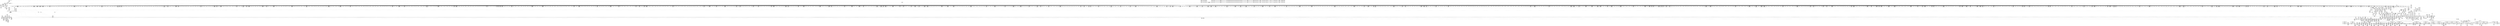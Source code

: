 digraph {
	CE0x4ad7130 [shape=record,shape=Mrecord,label="{CE0x4ad7130|40:_%struct.super_block*,_56:_i8*,_:_CRE_878,879_}"]
	CE0x4b8d910 [shape=record,shape=Mrecord,label="{CE0x4b8d910|GLOBAL:_security_transition_sid|*Constant*|*SummSink*}"]
	CE0x4ab0510 [shape=record,shape=Mrecord,label="{CE0x4ab0510|VOIDTB_TE:_CE_184,185_}"]
	CE0x4ac8260 [shape=record,shape=Mrecord,label="{CE0x4ac8260|40:_%struct.super_block*,_56:_i8*,_:_CRE_464,472_|*MultipleSource*|Function::may_create&Arg::dir::|Function::selinux_inode_create&Arg::dir::|security/selinux/hooks.c,1713}"]
	CE0x4b781c0 [shape=record,shape=Mrecord,label="{CE0x4b781c0|VOIDTB_TE:_CE_152,153_}"]
	CE0x4a88bf0 [shape=record,shape=Mrecord,label="{CE0x4a88bf0|may_create:_land.lhs.true2|*SummSink*}"]
	CE0x4ad5f00 [shape=record,shape=Mrecord,label="{CE0x4ad5f00|40:_%struct.super_block*,_56:_i8*,_:_CRE_865,866_}"]
	CE0x4a71b10 [shape=record,shape=Mrecord,label="{CE0x4a71b10|may_create:_dir|Function::may_create&Arg::dir::}"]
	CE0x4ac2360 [shape=record,shape=Mrecord,label="{CE0x4ac2360|may_create:_tobool|security/selinux/hooks.c,1706|*SummSource*}"]
	CE0x4acff30 [shape=record,shape=Mrecord,label="{CE0x4acff30|40:_%struct.super_block*,_56:_i8*,_:_CRE_599,600_}"]
	CE0x4aeb330 [shape=record,shape=Mrecord,label="{CE0x4aeb330|272:_i8*,_:_CRE_72,80_|*MultipleSource*|*LoadInst*|security/selinux/hooks.c,1714|security/selinux/hooks.c,1714}"]
	CE0x4ae6fc0 [shape=record,shape=Mrecord,label="{CE0x4ae6fc0|272:_i8*,_:_CRE_438,439_}"]
	CE0x4ae7b70 [shape=record,shape=Mrecord,label="{CE0x4ae7b70|272:_i8*,_:_CRE_449,450_}"]
	CE0x4a8ed00 [shape=record,shape=Mrecord,label="{CE0x4a8ed00|i64_5|*Constant*|*SummSink*}"]
	CE0x4a6f7a0 [shape=record,shape=Mrecord,label="{CE0x4a6f7a0|40:_%struct.super_block*,_56:_i8*,_:_CRE_561,562_}"]
	CE0x4b53fc0 [shape=record,shape=Mrecord,label="{CE0x4b53fc0|avc_has_perm:_auditdata|Function::avc_has_perm&Arg::auditdata::|*SummSink*}"]
	CE0x4ab68c0 [shape=record,shape=Mrecord,label="{CE0x4ab68c0|may_create:_tmp50|security/selinux/hooks.c,1731|*SummSink*}"]
	CE0x4b45d00 [shape=record,shape=Mrecord,label="{CE0x4b45d00|272:_i8*,_:_CRE_1736,1752_|*MultipleSource*|*LoadInst*|security/selinux/hooks.c,1714|security/selinux/hooks.c,1714}"]
	CE0x4b94f60 [shape=record,shape=Mrecord,label="{CE0x4b94f60|may_create:_tmp61|security/selinux/hooks.c,1737}"]
	CE0x4ad9070 [shape=record,shape=Mrecord,label="{CE0x4ad9070|40:_%struct.super_block*,_56:_i8*,_:_CRE_903,904_}"]
	CE0x4a93210 [shape=record,shape=Mrecord,label="{CE0x4a93210|GLOBAL:___llvm_gcov_ctr217|Global_var:__llvm_gcov_ctr217|*SummSource*}"]
	CE0x4b92ba0 [shape=record,shape=Mrecord,label="{CE0x4b92ba0|i64_18|*Constant*}"]
	CE0x4a8d2d0 [shape=record,shape=Mrecord,label="{CE0x4a8d2d0|40:_%struct.super_block*,_56:_i8*,_:_CRE_294,295_}"]
	CE0x4b41b10 [shape=record,shape=Mrecord,label="{CE0x4b41b10|272:_i8*,_:_CRE_1636,1637_}"]
	CE0x4adc970 [shape=record,shape=Mrecord,label="{CE0x4adc970|40:_%struct.super_block*,_56:_i8*,_:_CRE_980,981_}"]
	CE0x4a9a670 [shape=record,shape=Mrecord,label="{CE0x4a9a670|avc_has_perm:_requested|Function::avc_has_perm&Arg::requested::|*SummSink*}"]
	CE0x4af27e0 [shape=record,shape=Mrecord,label="{CE0x4af27e0|272:_i8*,_:_CRE_577,578_}"]
	CE0x4a9bec0 [shape=record,shape=Mrecord,label="{CE0x4a9bec0|may_create:_tmp64|security/selinux/hooks.c,1739}"]
	CE0x4b9f0f0 [shape=record,shape=Mrecord,label="{CE0x4b9f0f0|get_current:_tmp|*SummSource*}"]
	CE0x4b564c0 [shape=record,shape=Mrecord,label="{CE0x4b564c0|may_create:_tmp32|security/selinux/hooks.c,1725|*SummSink*}"]
	CE0x4a72aa0 [shape=record,shape=Mrecord,label="{CE0x4a72aa0|GLOBAL:_lockdep_rcu_suspicious|*Constant*|*SummSink*}"]
	CE0x4ae9610 [shape=record,shape=Mrecord,label="{CE0x4ae9610|272:_i8*,_:_CRE_512,528_|*MultipleSource*|*LoadInst*|security/selinux/hooks.c,1714|security/selinux/hooks.c,1714}"]
	CE0x4b77820 [shape=record,shape=Mrecord,label="{CE0x4b77820|VOIDTB_TE:_CE_8,12_|*MultipleSource*|Function::may_create&Arg::dentry::|Function::selinux_inode_create&Arg::dentry::|security/selinux/hooks.c,1730}"]
	CE0x4a759b0 [shape=record,shape=Mrecord,label="{CE0x4a759b0|may_create:_tmp18|security/selinux/hooks.c,1706}"]
	CE0x4b5e7c0 [shape=record,shape=Mrecord,label="{CE0x4b5e7c0|i8_10|*Constant*|*SummSource*}"]
	CE0x4b40e50 [shape=record,shape=Mrecord,label="{CE0x4b40e50|272:_i8*,_:_CRE_1624,1625_}"]
	CE0x4bae1b0 [shape=record,shape=Mrecord,label="{CE0x4bae1b0|i64_1|*Constant*}"]
	CE0x4acf2b0 [shape=record,shape=Mrecord,label="{CE0x4acf2b0|40:_%struct.super_block*,_56:_i8*,_:_CRE_589,590_}"]
	CE0x4ad10b0 [shape=record,shape=Mrecord,label="{CE0x4ad10b0|40:_%struct.super_block*,_56:_i8*,_:_CRE_613,614_}"]
	CE0x4a94380 [shape=record,shape=Mrecord,label="{CE0x4a94380|may_create:_bb|*SummSink*}"]
	CE0x4af59d0 [shape=record,shape=Mrecord,label="{CE0x4af59d0|272:_i8*,_:_CRE_624,625_}"]
	CE0x4b8e560 [shape=record,shape=Mrecord,label="{CE0x4b8e560|may_create:_tmp55|security/selinux/hooks.c,1735|*SummSink*}"]
	CE0x4ac94d0 [shape=record,shape=Mrecord,label="{CE0x4ac94d0|40:_%struct.super_block*,_56:_i8*,_:_CRE_483,484_}"]
	CE0x4b79f20 [shape=record,shape=Mrecord,label="{CE0x4b79f20|VOIDTB_TE:_CE_90,91_}"]
	CE0x4ae40e0 [shape=record,shape=Mrecord,label="{CE0x4ae40e0|272:_i8*,_:_CRE_1314,1315_}"]
	CE0x4ba4a20 [shape=record,shape=Mrecord,label="{CE0x4ba4a20|i16_5|*Constant*}"]
	CE0x4b61750 [shape=record,shape=Mrecord,label="{CE0x4b61750|i32_3|*Constant*|*SummSink*}"]
	CE0x4b95ed0 [shape=record,shape=Mrecord,label="{CE0x4b95ed0|i64*_getelementptr_inbounds_(_26_x_i64_,_26_x_i64_*___llvm_gcov_ctr217,_i64_0,_i64_24)|*Constant*}"]
	CE0x4a70050 [shape=record,shape=Mrecord,label="{CE0x4a70050|_ret_%struct.task_struct*_%tmp4,_!dbg_!27714|./arch/x86/include/asm/current.h,14|*SummSource*}"]
	CE0x4ac5f50 [shape=record,shape=Mrecord,label="{CE0x4ac5f50|40:_%struct.super_block*,_56:_i8*,_:_CRE_328,336_|*MultipleSource*|Function::may_create&Arg::dir::|Function::selinux_inode_create&Arg::dir::|security/selinux/hooks.c,1713}"]
	CE0x4ada0b0 [shape=record,shape=Mrecord,label="{CE0x4ada0b0|40:_%struct.super_block*,_56:_i8*,_:_CRE_916,917_}"]
	CE0x4a74b10 [shape=record,shape=Mrecord,label="{CE0x4a74b10|40:_%struct.super_block*,_56:_i8*,_:_CRE_187,188_}"]
	CE0x4b78820 [shape=record,shape=Mrecord,label="{CE0x4b78820|VOIDTB_TE:_CE_158,159_}"]
	CE0x4af3170 [shape=record,shape=Mrecord,label="{CE0x4af3170|272:_i8*,_:_CRE_586,587_}"]
	CE0x4ae5860 [shape=record,shape=Mrecord,label="{CE0x4ae5860|272:_i8*,_:_CRE_416,417_}"]
	CE0x4acf7b0 [shape=record,shape=Mrecord,label="{CE0x4acf7b0|40:_%struct.super_block*,_56:_i8*,_:_CRE_593,594_}"]
	CE0x4ac9b10 [shape=record,shape=Mrecord,label="{CE0x4ac9b10|40:_%struct.super_block*,_56:_i8*,_:_CRE_488,496_|*MultipleSource*|Function::may_create&Arg::dir::|Function::selinux_inode_create&Arg::dir::|security/selinux/hooks.c,1713}"]
	CE0x4ac9d90 [shape=record,shape=Mrecord,label="{CE0x4ac9d90|40:_%struct.super_block*,_56:_i8*,_:_CRE_500,504_|*MultipleSource*|Function::may_create&Arg::dir::|Function::selinux_inode_create&Arg::dir::|security/selinux/hooks.c,1713}"]
	CE0x4aa20b0 [shape=record,shape=Mrecord,label="{CE0x4aa20b0|40:_%struct.super_block*,_56:_i8*,_:_CRE_2,4_|*MultipleSource*|Function::may_create&Arg::dir::|Function::selinux_inode_create&Arg::dir::|security/selinux/hooks.c,1713}"]
	CE0x4a66ac0 [shape=record,shape=Mrecord,label="{CE0x4a66ac0|may_create:_lor.lhs.false|*SummSink*}"]
	CE0x4ac6520 [shape=record,shape=Mrecord,label="{CE0x4ac6520|40:_%struct.super_block*,_56:_i8*,_:_CRE_352,360_|*MultipleSource*|Function::may_create&Arg::dir::|Function::selinux_inode_create&Arg::dir::|security/selinux/hooks.c,1713}"]
	CE0x4ab0840 [shape=record,shape=Mrecord,label="{CE0x4ab0840|VOIDTB_TE:_CE_187,188_}"]
	CE0x4b962a0 [shape=record,shape=Mrecord,label="{CE0x4b962a0|may_create:_tmp62|security/selinux/hooks.c,1739|*SummSink*}"]
	CE0x4a6f8e0 [shape=record,shape=Mrecord,label="{CE0x4a6f8e0|40:_%struct.super_block*,_56:_i8*,_:_CRE_562,563_}"]
	CE0x4aebc40 [shape=record,shape=Mrecord,label="{CE0x4aebc40|272:_i8*,_:_CRE_112,120_|*MultipleSource*|*LoadInst*|security/selinux/hooks.c,1714|security/selinux/hooks.c,1714}"]
	CE0x4af0d70 [shape=record,shape=Mrecord,label="{CE0x4af0d70|may_create:_tmp23|security/selinux/hooks.c,1713|*SummSink*}"]
	CE0x4af4160 [shape=record,shape=Mrecord,label="{CE0x4af4160|272:_i8*,_:_CRE_601,602_}"]
	CE0x4a8f770 [shape=record,shape=Mrecord,label="{CE0x4a8f770|may_create:_if.then16|*SummSink*}"]
	CE0x4b4e640 [shape=record,shape=Mrecord,label="{CE0x4b4e640|28:_i32,_:_CRE_66,67_}"]
	CE0x4ab7190 [shape=record,shape=Mrecord,label="{CE0x4ab7190|i64*_getelementptr_inbounds_(_26_x_i64_,_26_x_i64_*___llvm_gcov_ctr217,_i64_0,_i64_19)|*Constant*|*SummSink*}"]
	CE0x4adf880 [shape=record,shape=Mrecord,label="{CE0x4adf880|272:_i8*,_:_CRE_1227,1228_}"]
	CE0x4b3de70 [shape=record,shape=Mrecord,label="{CE0x4b3de70|272:_i8*,_:_CRE_1356,1357_}"]
	CE0x4a721e0 [shape=record,shape=Mrecord,label="{CE0x4a721e0|_call_void_lockdep_rcu_suspicious(i8*_getelementptr_inbounds_(_25_x_i8_,_25_x_i8_*_.str3,_i32_0,_i32_0),_i32_1706,_i8*_getelementptr_inbounds_(_45_x_i8_,_45_x_i8_*_.str12,_i32_0,_i32_0))_#10,_!dbg_!27731|security/selinux/hooks.c,1706|*SummSink*}"]
	CE0x4a6e2e0 [shape=record,shape=Mrecord,label="{CE0x4a6e2e0|i64*_getelementptr_inbounds_(_26_x_i64_,_26_x_i64_*___llvm_gcov_ctr217,_i64_0,_i64_1)|*Constant*|*SummSource*}"]
	CE0x4a837c0 [shape=record,shape=Mrecord,label="{CE0x4a837c0|28:_i32,_:_CRE_52,53_}"]
	CE0x4ae1310 [shape=record,shape=Mrecord,label="{CE0x4ae1310|272:_i8*,_:_CRE_1252,1253_}"]
	CE0x4b67d00 [shape=record,shape=Mrecord,label="{CE0x4b67d00|8:_i32,_22:_i16,_:_CRE_22,24_|*MultipleSource*|security/selinux/hooks.c,1714|security/selinux/hooks.c,1728|security/selinux/hooks.c,1714}"]
	CE0x4b8ff60 [shape=record,shape=Mrecord,label="{CE0x4b8ff60|i64_21|*Constant*|*SummSource*}"]
	CE0x4b62170 [shape=record,shape=Mrecord,label="{CE0x4b62170|may_create:_tmp34|security/selinux/hooks.c,1726}"]
	CE0x4b44150 [shape=record,shape=Mrecord,label="{CE0x4b44150|272:_i8*,_:_CRE_1672,1673_}"]
	CE0x4b90d00 [shape=record,shape=Mrecord,label="{CE0x4b90d00|may_create:_tmp53|security/selinux/hooks.c,1733|*SummSource*}"]
	CE0x4ae6eb0 [shape=record,shape=Mrecord,label="{CE0x4ae6eb0|272:_i8*,_:_CRE_437,438_}"]
	CE0x4ae1530 [shape=record,shape=Mrecord,label="{CE0x4ae1530|272:_i8*,_:_CRE_1254,1255_}"]
	CE0x4a8b890 [shape=record,shape=Mrecord,label="{CE0x4a8b890|40:_%struct.super_block*,_56:_i8*,_:_CRE_273,274_}"]
	CE0x4a9a9f0 [shape=record,shape=Mrecord,label="{CE0x4a9a9f0|may_create:_tmp14|security/selinux/hooks.c,1706|*SummSink*}"]
	CE0x4a82000 [shape=record,shape=Mrecord,label="{CE0x4a82000|28:_i32,_:_CRE_12,13_}"]
	CE0x4a753e0 [shape=record,shape=Mrecord,label="{CE0x4a753e0|may_create:_tmp13|security/selinux/hooks.c,1706}"]
	CE0x4b909c0 [shape=record,shape=Mrecord,label="{CE0x4b909c0|may_create:_tmp52|security/selinux/hooks.c,1732|*SummSource*}"]
	CE0x4ace8b0 [shape=record,shape=Mrecord,label="{CE0x4ace8b0|40:_%struct.super_block*,_56:_i8*,_:_CRE_581,582_}"]
	CE0x4a85770 [shape=record,shape=Mrecord,label="{CE0x4a85770|40:_%struct.super_block*,_56:_i8*,_:_CRE_112,120_|*MultipleSource*|Function::may_create&Arg::dir::|Function::selinux_inode_create&Arg::dir::|security/selinux/hooks.c,1713}"]
	CE0x4a89c30 [shape=record,shape=Mrecord,label="{CE0x4a89c30|may_create:_ad|security/selinux/hooks.c, 1710|*SummSource*}"]
	CE0x4a91c40 [shape=record,shape=Mrecord,label="{CE0x4a91c40|may_create:_if.end17}"]
	CE0x4a95770 [shape=record,shape=Mrecord,label="{CE0x4a95770|may_create:_tmp3|*SummSink*}"]
	CE0x4a64050 [shape=record,shape=Mrecord,label="{CE0x4a64050|may_create:_dentry|Function::may_create&Arg::dentry::}"]
	CE0x4b4ee40 [shape=record,shape=Mrecord,label="{CE0x4b4ee40|28:_i32,_:_CRE_74,75_}"]
	CE0x4ae0430 [shape=record,shape=Mrecord,label="{CE0x4ae0430|272:_i8*,_:_CRE_1238,1239_}"]
	CE0x4a73550 [shape=record,shape=Mrecord,label="{CE0x4a73550|40:_%struct.super_block*,_56:_i8*,_:_CRE_158,159_}"]
	CE0x4a74a50 [shape=record,shape=Mrecord,label="{CE0x4a74a50|40:_%struct.super_block*,_56:_i8*,_:_CRE_186,187_}"]
	CE0x4a80d50 [shape=record,shape=Mrecord,label="{CE0x4a80d50|40:_%struct.super_block*,_56:_i8*,_:_CRE_16,24_|*MultipleSource*|Function::may_create&Arg::dir::|Function::selinux_inode_create&Arg::dir::|security/selinux/hooks.c,1713}"]
	CE0x4b79aa0 [shape=record,shape=Mrecord,label="{CE0x4b79aa0|may_create:_d_name|security/selinux/hooks.c,1730|*SummSink*}"]
	CE0x4ac5a50 [shape=record,shape=Mrecord,label="{CE0x4ac5a50|40:_%struct.super_block*,_56:_i8*,_:_CRE_310,311_}"]
	CE0x4a75ca0 [shape=record,shape=Mrecord,label="{CE0x4a75ca0|may_create:_tmp18|security/selinux/hooks.c,1706|*SummSink*}"]
	CE0x4a73e50 [shape=record,shape=Mrecord,label="{CE0x4a73e50|40:_%struct.super_block*,_56:_i8*,_:_CRE_170,171_}"]
	CE0x4ad8530 [shape=record,shape=Mrecord,label="{CE0x4ad8530|40:_%struct.super_block*,_56:_i8*,_:_CRE_894,895_}"]
	CE0x4af0460 [shape=record,shape=Mrecord,label="{CE0x4af0460|272:_i8*,_:_CRE_400,401_}"]
	CE0x4a8a490 [shape=record,shape=Mrecord,label="{CE0x4a8a490|40:_%struct.super_block*,_56:_i8*,_:_CRE_257,258_}"]
	CE0x4b52240 [shape=record,shape=Mrecord,label="{CE0x4b52240|28:_i32,_:_CRE_144,152_|*MultipleSource*|*LoadInst*|security/selinux/hooks.c,1713|security/selinux/hooks.c,1713|security/selinux/hooks.c,1722}"]
	CE0x4ae2a70 [shape=record,shape=Mrecord,label="{CE0x4ae2a70|272:_i8*,_:_CRE_1274,1275_}"]
	CE0x4b4f840 [shape=record,shape=Mrecord,label="{CE0x4b4f840|28:_i32,_:_CRE_84,85_}"]
	CE0x4a7e410 [shape=record,shape=Mrecord,label="{CE0x4a7e410|_ret_i32_%retval.0,_!dbg_!27798|security/selinux/hooks.c,1742|*SummSink*}"]
	CE0x4aceef0 [shape=record,shape=Mrecord,label="{CE0x4aceef0|40:_%struct.super_block*,_56:_i8*,_:_CRE_586,587_}"]
	CE0x4ada330 [shape=record,shape=Mrecord,label="{CE0x4ada330|40:_%struct.super_block*,_56:_i8*,_:_CRE_918,919_}"]
	CE0x4ab4dc0 [shape=record,shape=Mrecord,label="{CE0x4ab4dc0|VOIDTB_TE:_CE_313,314_}"]
	CE0x4a99c80 [shape=record,shape=Mrecord,label="{CE0x4a99c80|i32_1|*Constant*|*SummSource*}"]
	CE0x4b43af0 [shape=record,shape=Mrecord,label="{CE0x4b43af0|272:_i8*,_:_CRE_1666,1667_}"]
	CE0x4b44ae0 [shape=record,shape=Mrecord,label="{CE0x4b44ae0|272:_i8*,_:_CRE_1681,1682_}"]
	CE0x4b51ff0 [shape=record,shape=Mrecord,label="{CE0x4b51ff0|28:_i32,_:_CRE_136,144_|*MultipleSource*|*LoadInst*|security/selinux/hooks.c,1713|security/selinux/hooks.c,1713|security/selinux/hooks.c,1722}"]
	CE0x4aef0d0 [shape=record,shape=Mrecord,label="{CE0x4aef0d0|272:_i8*,_:_CRE_344,352_|*MultipleSource*|*LoadInst*|security/selinux/hooks.c,1714|security/selinux/hooks.c,1714}"]
	CE0x4af6760 [shape=record,shape=Mrecord,label="{CE0x4af6760|272:_i8*,_:_CRE_656,664_|*MultipleSource*|*LoadInst*|security/selinux/hooks.c,1714|security/selinux/hooks.c,1714}"]
	CE0x4b54360 [shape=record,shape=Mrecord,label="{CE0x4b54360|_ret_i32_%retval.0,_!dbg_!27728|security/selinux/avc.c,775|*SummSink*}"]
	CE0x4ae0dc0 [shape=record,shape=Mrecord,label="{CE0x4ae0dc0|272:_i8*,_:_CRE_1247,1248_}"]
	CE0x4b91740 [shape=record,shape=Mrecord,label="{CE0x4b91740|may_create:_tmp54|security/selinux/hooks.c,1733}"]
	CE0x4ab00d0 [shape=record,shape=Mrecord,label="{CE0x4ab00d0|VOIDTB_TE:_CE_180,181_}"]
	CE0x4adf990 [shape=record,shape=Mrecord,label="{CE0x4adf990|272:_i8*,_:_CRE_1228,1229_}"]
	CE0x4b63300 [shape=record,shape=Mrecord,label="{CE0x4b63300|may_create:_tmp35|security/selinux/hooks.c,1726|*SummSource*}"]
	CE0x4aceb30 [shape=record,shape=Mrecord,label="{CE0x4aceb30|40:_%struct.super_block*,_56:_i8*,_:_CRE_583,584_}"]
	CE0x4a907c0 [shape=record,shape=Mrecord,label="{CE0x4a907c0|may_create:_tmp4|security/selinux/hooks.c,1706}"]
	CE0x4a82120 [shape=record,shape=Mrecord,label="{CE0x4a82120|28:_i32,_:_CRE_14,15_}"]
	CE0x4a864a0 [shape=record,shape=Mrecord,label="{CE0x4a864a0|40:_%struct.super_block*,_56:_i8*,_:_CRE_143,144_}"]
	CE0x4ab23e0 [shape=record,shape=Mrecord,label="{CE0x4ab23e0|VOIDTB_TE:_CE_213,214_}"]
	CE0x4ad73b0 [shape=record,shape=Mrecord,label="{CE0x4ad73b0|40:_%struct.super_block*,_56:_i8*,_:_CRE_880,881_}"]
	CE0x4b7c840 [shape=record,shape=Mrecord,label="{CE0x4b7c840|may_create:_and|security/selinux/hooks.c,1728}"]
	CE0x4a7df20 [shape=record,shape=Mrecord,label="{CE0x4a7df20|may_create:_tclass|Function::may_create&Arg::tclass::|*SummSink*}"]
	CE0x4af39f0 [shape=record,shape=Mrecord,label="{CE0x4af39f0|272:_i8*,_:_CRE_594,595_}"]
	CE0x4a79ca0 [shape=record,shape=Mrecord,label="{CE0x4a79ca0|i64*_getelementptr_inbounds_(_2_x_i64_,_2_x_i64_*___llvm_gcov_ctr216,_i64_0,_i64_0)|*Constant*}"]
	CE0x4ad6af0 [shape=record,shape=Mrecord,label="{CE0x4ad6af0|40:_%struct.super_block*,_56:_i8*,_:_CRE_873,874_}"]
	CE0x4ae1ca0 [shape=record,shape=Mrecord,label="{CE0x4ae1ca0|272:_i8*,_:_CRE_1261,1262_}"]
	CE0x4a8f930 [shape=record,shape=Mrecord,label="{CE0x4a8f930|may_create:_if.end26|*SummSource*}"]
	CE0x4a72ef0 [shape=record,shape=Mrecord,label="{CE0x4a72ef0|i32_1706|*Constant*}"]
	CE0x4ab7490 [shape=record,shape=Mrecord,label="{CE0x4ab7490|may_create:_tmp52|security/selinux/hooks.c,1732}"]
	CE0x4b4fe40 [shape=record,shape=Mrecord,label="{CE0x4b4fe40|28:_i32,_:_CRE_90,91_}"]
	CE0x4adfaa0 [shape=record,shape=Mrecord,label="{CE0x4adfaa0|272:_i8*,_:_CRE_1229,1230_}"]
	CE0x4a84940 [shape=record,shape=Mrecord,label="{CE0x4a84940|may_create:_do.end}"]
	CE0x4b43d10 [shape=record,shape=Mrecord,label="{CE0x4b43d10|272:_i8*,_:_CRE_1668,1669_}"]
	CE0x4ab5ef0 [shape=record,shape=Mrecord,label="{CE0x4ab5ef0|may_create:_tmp48|security/selinux/hooks.c,1731|*SummSink*}"]
	CE0x4a71390 [shape=record,shape=Mrecord,label="{CE0x4a71390|may_create:_tmp10|security/selinux/hooks.c,1706|*SummSource*}"]
	CE0x4ab1e90 [shape=record,shape=Mrecord,label="{CE0x4ab1e90|VOIDTB_TE:_CE_208,209_}"]
	CE0x4aa1460 [shape=record,shape=Mrecord,label="{CE0x4aa1460|i64*_getelementptr_inbounds_(_26_x_i64_,_26_x_i64_*___llvm_gcov_ctr217,_i64_0,_i64_25)|*Constant*}"]
	CE0x4a76730 [shape=record,shape=Mrecord,label="{CE0x4a76730|may_create:_tmp19|security/selinux/hooks.c,1706|*SummSink*}"]
	CE0x4acfcb0 [shape=record,shape=Mrecord,label="{CE0x4acfcb0|40:_%struct.super_block*,_56:_i8*,_:_CRE_597,598_}"]
	CE0x4b5baf0 [shape=record,shape=Mrecord,label="{CE0x4b5baf0|may_create:_type|security/selinux/hooks.c,1719}"]
	CE0x4b481a0 [shape=record,shape=Mrecord,label="{CE0x4b481a0|272:_i8*,_:_CRE_1879,1880_}"]
	CE0x4b41a00 [shape=record,shape=Mrecord,label="{CE0x4b41a00|272:_i8*,_:_CRE_1635,1636_}"]
	CE0x4b40940 [shape=record,shape=Mrecord,label="{CE0x4b40940|272:_i8*,_:_CRE_1619,1620_}"]
	CE0x4a7a020 [shape=record,shape=Mrecord,label="{CE0x4a7a020|may_create:_if.end25}"]
	CE0x4b3ed50 [shape=record,shape=Mrecord,label="{CE0x4b3ed50|272:_i8*,_:_CRE_1370,1371_}"]
	CE0x4b50bc0 [shape=record,shape=Mrecord,label="{CE0x4b50bc0|28:_i32,_:_CRE_103,104_}"]
	CE0x4a707f0 [shape=record,shape=Mrecord,label="{CE0x4a707f0|28:_i32,_:_CRE_0,8_|*MultipleSource*|*LoadInst*|security/selinux/hooks.c,1713|security/selinux/hooks.c,1713|security/selinux/hooks.c,1722}"]
	CE0x4ac1d70 [shape=record,shape=Mrecord,label="{CE0x4ac1d70|may_create:_tmp16|security/selinux/hooks.c,1706|*SummSink*}"]
	CE0x4ae4520 [shape=record,shape=Mrecord,label="{CE0x4ae4520|272:_i8*,_:_CRE_1318,1319_}"]
	CE0x4b3fc90 [shape=record,shape=Mrecord,label="{CE0x4b3fc90|272:_i8*,_:_CRE_1584,1592_|*MultipleSource*|*LoadInst*|security/selinux/hooks.c,1714|security/selinux/hooks.c,1714}"]
	CE0x4b7c670 [shape=record,shape=Mrecord,label="{CE0x4b7c670|may_create:_conv|security/selinux/hooks.c,1728|*SummSink*}"]
	CE0x4ac5070 [shape=record,shape=Mrecord,label="{CE0x4ac5070|40:_%struct.super_block*,_56:_i8*,_:_CRE_254,255_}"]
	CE0x4b65300 [shape=record,shape=Mrecord,label="{CE0x4b65300|may_create:_tmp37|security/selinux/hooks.c,1728}"]
	CE0x4a87c50 [shape=record,shape=Mrecord,label="{CE0x4a87c50|selinux_inode_create:_tmp1|*SummSink*}"]
	CE0x4a74210 [shape=record,shape=Mrecord,label="{CE0x4a74210|40:_%struct.super_block*,_56:_i8*,_:_CRE_175,176_}"]
	CE0x4ad3940 [shape=record,shape=Mrecord,label="{CE0x4ad3940|40:_%struct.super_block*,_56:_i8*,_:_CRE_728,736_|*MultipleSource*|Function::may_create&Arg::dir::|Function::selinux_inode_create&Arg::dir::|security/selinux/hooks.c,1713}"]
	CE0x4b46f20 [shape=record,shape=Mrecord,label="{CE0x4b46f20|272:_i8*,_:_CRE_1824,1828_|*MultipleSource*|*LoadInst*|security/selinux/hooks.c,1714|security/selinux/hooks.c,1714}"]
	CE0x4accc90 [shape=record,shape=Mrecord,label="{CE0x4accc90|272:_i8*,_:_CRE_1341,1342_}"]
	CE0x4b65a40 [shape=record,shape=Mrecord,label="{CE0x4b65a40|may_create:_tmp38|security/selinux/hooks.c,1728|*SummSource*}"]
	CE0x4a974b0 [shape=record,shape=Mrecord,label="{CE0x4a974b0|may_create:_tmp17|security/selinux/hooks.c,1706|*SummSource*}"]
	CE0x4ae35e0 [shape=record,shape=Mrecord,label="{CE0x4ae35e0|272:_i8*,_:_CRE_1305,1306_}"]
	CE0x4a727c0 [shape=record,shape=Mrecord,label="{CE0x4a727c0|GLOBAL:_lockdep_rcu_suspicious|*Constant*}"]
	CE0x4af25c0 [shape=record,shape=Mrecord,label="{CE0x4af25c0|272:_i8*,_:_CRE_575,576_}"]
	CE0x4ae6960 [shape=record,shape=Mrecord,label="{CE0x4ae6960|272:_i8*,_:_CRE_432,433_}"]
	CE0x4aea080 [shape=record,shape=Mrecord,label="{CE0x4aea080|272:_i8*,_:_CRE_567,568_}"]
	CE0x4b55140 [shape=record,shape=Mrecord,label="{CE0x4b55140|i64_10|*Constant*|*SummSource*}"]
	CE0x4b3e910 [shape=record,shape=Mrecord,label="{CE0x4b3e910|272:_i8*,_:_CRE_1366,1367_}"]
	CE0x4a6f3e0 [shape=record,shape=Mrecord,label="{CE0x4a6f3e0|40:_%struct.super_block*,_56:_i8*,_:_CRE_558,559_}"]
	CE0x4af0130 [shape=record,shape=Mrecord,label="{CE0x4af0130|272:_i8*,_:_CRE_397,398_}"]
	CE0x4ad79f0 [shape=record,shape=Mrecord,label="{CE0x4ad79f0|40:_%struct.super_block*,_56:_i8*,_:_CRE_885,886_}"]
	CE0x4b51110 [shape=record,shape=Mrecord,label="{CE0x4b51110|28:_i32,_:_CRE_108,109_}"]
	CE0x4ae1fd0 [shape=record,shape=Mrecord,label="{CE0x4ae1fd0|272:_i8*,_:_CRE_1264,1265_}"]
	CE0x4aeeb60 [shape=record,shape=Mrecord,label="{CE0x4aeeb60|272:_i8*,_:_CRE_320,328_|*MultipleSource*|*LoadInst*|security/selinux/hooks.c,1714|security/selinux/hooks.c,1714}"]
	CE0x4ae8940 [shape=record,shape=Mrecord,label="{CE0x4ae8940|272:_i8*,_:_CRE_462,463_}"]
	CE0x4b44e10 [shape=record,shape=Mrecord,label="{CE0x4b44e10|272:_i8*,_:_CRE_1684,1685_}"]
	CE0x4a73d90 [shape=record,shape=Mrecord,label="{CE0x4a73d90|40:_%struct.super_block*,_56:_i8*,_:_CRE_169,170_}"]
	CE0x4a7fce0 [shape=record,shape=Mrecord,label="{CE0x4a7fce0|may_create:_if.then24}"]
	CE0x4b754a0 [shape=record,shape=Mrecord,label="{CE0x4b754a0|may_create:_tmp45|security/selinux/hooks.c,1728|*SummSource*}"]
	CE0x4b418f0 [shape=record,shape=Mrecord,label="{CE0x4b418f0|272:_i8*,_:_CRE_1634,1635_}"]
	CE0x4a89e40 [shape=record,shape=Mrecord,label="{CE0x4a89e40|may_create:_tmp2}"]
	CE0x4ab21c0 [shape=record,shape=Mrecord,label="{CE0x4ab21c0|VOIDTB_TE:_CE_211,212_}"]
	CE0x4ae5530 [shape=record,shape=Mrecord,label="{CE0x4ae5530|272:_i8*,_:_CRE_413,414_}"]
	CE0x4b76f40 [shape=record,shape=Mrecord,label="{CE0x4b76f40|i64_15|*Constant*|*SummSink*}"]
	CE0x4ad34c0 [shape=record,shape=Mrecord,label="{CE0x4ad34c0|40:_%struct.super_block*,_56:_i8*,_:_CRE_704,712_|*MultipleSource*|Function::may_create&Arg::dir::|Function::selinux_inode_create&Arg::dir::|security/selinux/hooks.c,1713}"]
	CE0x4a78780 [shape=record,shape=Mrecord,label="{CE0x4a78780|selinux_inode_create:_bb|*SummSink*}"]
	CE0x4ae9270 [shape=record,shape=Mrecord,label="{CE0x4ae9270|272:_i8*,_:_CRE_496,504_|*MultipleSource*|*LoadInst*|security/selinux/hooks.c,1714|security/selinux/hooks.c,1714}"]
	CE0x4b413a0 [shape=record,shape=Mrecord,label="{CE0x4b413a0|272:_i8*,_:_CRE_1629,1630_}"]
	CE0x4a7c3e0 [shape=record,shape=Mrecord,label="{CE0x4a7c3e0|40:_%struct.super_block*,_56:_i8*,_:_CRE_64,72_|*MultipleSource*|Function::may_create&Arg::dir::|Function::selinux_inode_create&Arg::dir::|security/selinux/hooks.c,1713}"]
	CE0x4ad63c0 [shape=record,shape=Mrecord,label="{CE0x4ad63c0|40:_%struct.super_block*,_56:_i8*,_:_CRE_867,868_}"]
	CE0x4ac1050 [shape=record,shape=Mrecord,label="{CE0x4ac1050|i64*_getelementptr_inbounds_(_26_x_i64_,_26_x_i64_*___llvm_gcov_ctr217,_i64_0,_i64_8)|*Constant*}"]
	CE0x4a6da00 [shape=record,shape=Mrecord,label="{CE0x4a6da00|may_create:_bb}"]
	CE0x4af1e50 [shape=record,shape=Mrecord,label="{CE0x4af1e50|272:_i8*,_:_CRE_568,569_}"]
	CE0x4b783e0 [shape=record,shape=Mrecord,label="{CE0x4b783e0|VOIDTB_TE:_CE_154,155_}"]
	CE0x4a9e510 [shape=record,shape=Mrecord,label="{CE0x4a9e510|may_create:_sid31|security/selinux/hooks.c,1739}"]
	CE0x4ac4600 [shape=record,shape=Mrecord,label="{CE0x4ac4600|40:_%struct.super_block*,_56:_i8*,_:_CRE_243,244_}"]
	CE0x4b535f0 [shape=record,shape=Mrecord,label="{CE0x4b535f0|i32_9437184|*Constant*|*SummSource*}"]
	CE0x4a74e10 [shape=record,shape=Mrecord,label="{CE0x4a74e10|40:_%struct.super_block*,_56:_i8*,_:_CRE_191,192_}"]
	CE0x4a8ff40 [shape=record,shape=Mrecord,label="{CE0x4a8ff40|may_create:_if.end|*SummSource*}"]
	CE0x4ae8b60 [shape=record,shape=Mrecord,label="{CE0x4ae8b60|272:_i8*,_:_CRE_560,561_}"]
	CE0x4a76390 [shape=record,shape=Mrecord,label="{CE0x4a76390|i32_78|*Constant*}"]
	CE0x4b8f0b0 [shape=record,shape=Mrecord,label="{CE0x4b8f0b0|may_create:_tobool28|security/selinux/hooks.c,1736|*SummSource*}"]
	CE0x4a8eb90 [shape=record,shape=Mrecord,label="{CE0x4a8eb90|i64_5|*Constant*|*SummSource*}"]
	CE0x4b49840 [shape=record,shape=Mrecord,label="{CE0x4b49840|272:_i8*,_:_CRE_2268,2304_|*MultipleSource*|*LoadInst*|security/selinux/hooks.c,1714|security/selinux/hooks.c,1714}"]
	CE0x4ad74f0 [shape=record,shape=Mrecord,label="{CE0x4ad74f0|40:_%struct.super_block*,_56:_i8*,_:_CRE_881,882_}"]
	CE0x4acd510 [shape=record,shape=Mrecord,label="{CE0x4acd510|272:_i8*,_:_CRE_1349,1350_}"]
	CE0x4a82a00 [shape=record,shape=Mrecord,label="{CE0x4a82a00|28:_i32,_:_CRE_24,28_|*MultipleSource*|*LoadInst*|security/selinux/hooks.c,1713|security/selinux/hooks.c,1713|security/selinux/hooks.c,1722}"]
	CE0x4ae6740 [shape=record,shape=Mrecord,label="{CE0x4ae6740|272:_i8*,_:_CRE_430,431_}"]
	CE0x4ae99b0 [shape=record,shape=Mrecord,label="{CE0x4ae99b0|272:_i8*,_:_CRE_536,540_|*MultipleSource*|*LoadInst*|security/selinux/hooks.c,1714|security/selinux/hooks.c,1714}"]
	CE0x4adb9b0 [shape=record,shape=Mrecord,label="{CE0x4adb9b0|40:_%struct.super_block*,_56:_i8*,_:_CRE_936,944_|*MultipleSource*|Function::may_create&Arg::dir::|Function::selinux_inode_create&Arg::dir::|security/selinux/hooks.c,1713}"]
	CE0x4ae2520 [shape=record,shape=Mrecord,label="{CE0x4ae2520|272:_i8*,_:_CRE_1269,1270_}"]
	CE0x4af4050 [shape=record,shape=Mrecord,label="{CE0x4af4050|272:_i8*,_:_CRE_600,601_}"]
	CE0x4ad5cc0 [shape=record,shape=Mrecord,label="{CE0x4ad5cc0|40:_%struct.super_block*,_56:_i8*,_:_CRE_864,865_}"]
	CE0x4af3f40 [shape=record,shape=Mrecord,label="{CE0x4af3f40|272:_i8*,_:_CRE_599,600_}"]
	CE0x4acb1a0 [shape=record,shape=Mrecord,label="{CE0x4acb1a0|40:_%struct.super_block*,_56:_i8*,_:_CRE_552,553_}"]
	CE0x4b64ca0 [shape=record,shape=Mrecord,label="{CE0x4b64ca0|i64_13|*Constant*}"]
	CE0x4ac3d40 [shape=record,shape=Mrecord,label="{CE0x4ac3d40|40:_%struct.super_block*,_56:_i8*,_:_CRE_224,232_|*MultipleSource*|Function::may_create&Arg::dir::|Function::selinux_inode_create&Arg::dir::|security/selinux/hooks.c,1713}"]
	CE0x4a88190 [shape=record,shape=Mrecord,label="{CE0x4a88190|i16_6|*Constant*|*SummSource*}"]
	CE0x4a84790 [shape=record,shape=Mrecord,label="{CE0x4a84790|may_create:_if.end30|*SummSource*}"]
	CE0x4ae80c0 [shape=record,shape=Mrecord,label="{CE0x4ae80c0|272:_i8*,_:_CRE_454,455_}"]
	CE0x4a63190 [shape=record,shape=Mrecord,label="{CE0x4a63190|may_create:_tmp12|security/selinux/hooks.c,1706|*SummSource*}"]
	CE0x4a876d0 [shape=record,shape=Mrecord,label="{CE0x4a876d0|may_create:_tmp7|security/selinux/hooks.c,1706}"]
	CE0x4b45ed0 [shape=record,shape=Mrecord,label="{CE0x4b45ed0|272:_i8*,_:_CRE_1752,1760_|*MultipleSource*|*LoadInst*|security/selinux/hooks.c,1714|security/selinux/hooks.c,1714}"]
	CE0x4ab7cd0 [shape=record,shape=Mrecord,label="{CE0x4ab7cd0|may_create:_tmp65|security/selinux/hooks.c,1739}"]
	CE0x4b92f10 [shape=record,shape=Mrecord,label="{CE0x4b92f10|i64_17|*Constant*}"]
	CE0x4ae2b80 [shape=record,shape=Mrecord,label="{CE0x4ae2b80|272:_i8*,_:_CRE_1275,1276_}"]
	CE0x4a8fa20 [shape=record,shape=Mrecord,label="{CE0x4a8fa20|_call_void_mcount()_#3}"]
	CE0x4a74450 [shape=record,shape=Mrecord,label="{CE0x4a74450|40:_%struct.super_block*,_56:_i8*,_:_CRE_178,179_}"]
	CE0x4aca3e0 [shape=record,shape=Mrecord,label="{CE0x4aca3e0|40:_%struct.super_block*,_56:_i8*,_:_CRE_512,520_|*MultipleSource*|Function::may_create&Arg::dir::|Function::selinux_inode_create&Arg::dir::|security/selinux/hooks.c,1713}"]
	CE0x4ac9110 [shape=record,shape=Mrecord,label="{CE0x4ac9110|40:_%struct.super_block*,_56:_i8*,_:_CRE_480,481_}"]
	CE0x4acc740 [shape=record,shape=Mrecord,label="{CE0x4acc740|272:_i8*,_:_CRE_1336,1337_}"]
	CE0x4b61390 [shape=record,shape=Mrecord,label="{CE0x4b61390|may_create:_sid11|security/selinux/hooks.c,1716}"]
	CE0x4a75350 [shape=record,shape=Mrecord,label="{CE0x4a75350|40:_%struct.super_block*,_56:_i8*,_:_CRE_198,199_}"]
	CE0x4a96ef0 [shape=record,shape=Mrecord,label="{CE0x4a96ef0|i64*_getelementptr_inbounds_(_26_x_i64_,_26_x_i64_*___llvm_gcov_ctr217,_i64_0,_i64_9)|*Constant*|*SummSource*}"]
	CE0x4b791b0 [shape=record,shape=Mrecord,label="{CE0x4b791b0|VOIDTB_TE:_CE_167,168_}"]
	CE0x4a71210 [shape=record,shape=Mrecord,label="{CE0x4a71210|may_create:_tmp10|security/selinux/hooks.c,1706}"]
	CE0x4af6030 [shape=record,shape=Mrecord,label="{CE0x4af6030|272:_i8*,_:_CRE_630,631_}"]
	CE0x4ae7730 [shape=record,shape=Mrecord,label="{CE0x4ae7730|272:_i8*,_:_CRE_445,446_}"]
	CE0x4ad6eb0 [shape=record,shape=Mrecord,label="{CE0x4ad6eb0|40:_%struct.super_block*,_56:_i8*,_:_CRE_876,877_}"]
	CE0x4ad4d80 [shape=record,shape=Mrecord,label="{CE0x4ad4d80|40:_%struct.super_block*,_56:_i8*,_:_CRE_808,816_|*MultipleSource*|Function::may_create&Arg::dir::|Function::selinux_inode_create&Arg::dir::|security/selinux/hooks.c,1713}"]
	CE0x4ac0ae0 [shape=record,shape=Mrecord,label="{CE0x4ac0ae0|get_current:_tmp4|./arch/x86/include/asm/current.h,14|*SummSink*}"]
	CE0x4b9efe0 [shape=record,shape=Mrecord,label="{CE0x4b9efe0|i64*_getelementptr_inbounds_(_2_x_i64_,_2_x_i64_*___llvm_gcov_ctr98,_i64_0,_i64_0)|*Constant*|*SummSource*}"]
	CE0x4b54510 [shape=record,shape=Mrecord,label="{CE0x4b54510|may_create:_tobool15|security/selinux/hooks.c,1725|*SummSink*}"]
	CE0x4ab0d90 [shape=record,shape=Mrecord,label="{CE0x4ab0d90|VOIDTB_TE:_CE_192,193_}"]
	CE0x4ae5750 [shape=record,shape=Mrecord,label="{CE0x4ae5750|272:_i8*,_:_CRE_415,416_}"]
	CE0x4b50ef0 [shape=record,shape=Mrecord,label="{CE0x4b50ef0|28:_i32,_:_CRE_106,107_}"]
	CE0x4ab2d70 [shape=record,shape=Mrecord,label="{CE0x4ab2d70|VOIDTB_TE:_CE_222,223_}"]
	CE0x4ac20c0 [shape=record,shape=Mrecord,label="{CE0x4ac20c0|i8_1|*Constant*|*SummSource*}"]
	CE0x4ac39f0 [shape=record,shape=Mrecord,label="{CE0x4ac39f0|40:_%struct.super_block*,_56:_i8*,_:_CRE_207,208_}"]
	CE0x4ac4b70 [shape=record,shape=Mrecord,label="{CE0x4ac4b70|40:_%struct.super_block*,_56:_i8*,_:_CRE_250,251_}"]
	CE0x4a72100 [shape=record,shape=Mrecord,label="{CE0x4a72100|_call_void_lockdep_rcu_suspicious(i8*_getelementptr_inbounds_(_25_x_i8_,_25_x_i8_*_.str3,_i32_0,_i32_0),_i32_1706,_i8*_getelementptr_inbounds_(_45_x_i8_,_45_x_i8_*_.str12,_i32_0,_i32_0))_#10,_!dbg_!27731|security/selinux/hooks.c,1706}"]
	CE0x4b52670 [shape=record,shape=Mrecord,label="{CE0x4b52670|28:_i32,_:_CRE_160,168_|*MultipleSource*|*LoadInst*|security/selinux/hooks.c,1713|security/selinux/hooks.c,1713|security/selinux/hooks.c,1722}"]
	CE0x4a84600 [shape=record,shape=Mrecord,label="{CE0x4a84600|may_create:_if.end26|*SummSink*}"]
	CE0x4ac34b0 [shape=record,shape=Mrecord,label="{CE0x4ac34b0|40:_%struct.super_block*,_56:_i8*,_:_CRE_200,201_}"]
	CE0x68d2a60 [shape=record,shape=Mrecord,label="{CE0x68d2a60|selinux_inode_create:_call|security/selinux/hooks.c,2764|*SummSink*}"]
	CE0x4ace3b0 [shape=record,shape=Mrecord,label="{CE0x4ace3b0|40:_%struct.super_block*,_56:_i8*,_:_CRE_577,578_}"]
	CE0x4ae6630 [shape=record,shape=Mrecord,label="{CE0x4ae6630|272:_i8*,_:_CRE_429,430_}"]
	CE0x4b3da30 [shape=record,shape=Mrecord,label="{CE0x4b3da30|272:_i8*,_:_CRE_1352,1353_}"]
	CE0x4ad07f0 [shape=record,shape=Mrecord,label="{CE0x4ad07f0|40:_%struct.super_block*,_56:_i8*,_:_CRE_606,607_}"]
	CE0x4a798b0 [shape=record,shape=Mrecord,label="{CE0x4a798b0|i64*_getelementptr_inbounds_(_2_x_i64_,_2_x_i64_*___llvm_gcov_ctr216,_i64_0,_i64_0)|*Constant*|*SummSource*}"]
	CE0x4b50940 [shape=record,shape=Mrecord,label="{CE0x4b50940|28:_i32,_:_CRE_101,102_}"]
	CE0x4ae1970 [shape=record,shape=Mrecord,label="{CE0x4ae1970|272:_i8*,_:_CRE_1258,1259_}"]
	CE0x4a97ea0 [shape=record,shape=Mrecord,label="{CE0x4a97ea0|i32_22|*Constant*|*SummSource*}"]
	CE0x4af0350 [shape=record,shape=Mrecord,label="{CE0x4af0350|272:_i8*,_:_CRE_399,400_}"]
	CE0x4a6f520 [shape=record,shape=Mrecord,label="{CE0x4a6f520|40:_%struct.super_block*,_56:_i8*,_:_CRE_559,560_}"]
	CE0x4ab3d00 [shape=record,shape=Mrecord,label="{CE0x4ab3d00|VOIDTB_TE:_CE_288,296_|*MultipleSource*|Function::may_create&Arg::dentry::|Function::selinux_inode_create&Arg::dentry::|security/selinux/hooks.c,1730}"]
	CE0x5f2bec0 [shape=record,shape=Mrecord,label="{CE0x5f2bec0|selinux_inode_create:_tmp|*SummSink*}"]
	CE0x4b50ab0 [shape=record,shape=Mrecord,label="{CE0x4b50ab0|28:_i32,_:_CRE_102,103_}"]
	CE0x4a80500 [shape=record,shape=Mrecord,label="{CE0x4a80500|_call_void_mcount()_#3|*SummSink*}"]
	CE0x4ac3630 [shape=record,shape=Mrecord,label="{CE0x4ac3630|40:_%struct.super_block*,_56:_i8*,_:_CRE_202,203_}"]
	CE0x4a886f0 [shape=record,shape=Mrecord,label="{CE0x4a886f0|may_create:_if.then}"]
	CE0x4a87560 [shape=record,shape=Mrecord,label="{CE0x4a87560|may_create:_tmp6|security/selinux/hooks.c,1706|*SummSink*}"]
	CE0x4ad9cf0 [shape=record,shape=Mrecord,label="{CE0x4ad9cf0|40:_%struct.super_block*,_56:_i8*,_:_CRE_913,914_}"]
	CE0x4ae5ec0 [shape=record,shape=Mrecord,label="{CE0x4ae5ec0|272:_i8*,_:_CRE_422,423_}"]
	CE0x4ab36d0 [shape=record,shape=Mrecord,label="{CE0x4ab36d0|VOIDTB_TE:_CE_264,272_|*MultipleSource*|Function::may_create&Arg::dentry::|Function::selinux_inode_create&Arg::dentry::|security/selinux/hooks.c,1730}"]
	CE0x4a86860 [shape=record,shape=Mrecord,label="{CE0x4a86860|40:_%struct.super_block*,_56:_i8*,_:_CRE_148,149_}"]
	CE0x4a821b0 [shape=record,shape=Mrecord,label="{CE0x4a821b0|28:_i32,_:_CRE_15,16_}"]
	CE0x4acc960 [shape=record,shape=Mrecord,label="{CE0x4acc960|272:_i8*,_:_CRE_1338,1339_}"]
	CE0x4b44bf0 [shape=record,shape=Mrecord,label="{CE0x4b44bf0|272:_i8*,_:_CRE_1682,1683_}"]
	CE0x4b90d70 [shape=record,shape=Mrecord,label="{CE0x4b90d70|may_create:_tmp53|security/selinux/hooks.c,1733}"]
	CE0x4b40030 [shape=record,shape=Mrecord,label="{CE0x4b40030|272:_i8*,_:_CRE_1596,1600_|*MultipleSource*|*LoadInst*|security/selinux/hooks.c,1714|security/selinux/hooks.c,1714}"]
	CE0x4a8b110 [shape=record,shape=Mrecord,label="{CE0x4a8b110|40:_%struct.super_block*,_56:_i8*,_:_CRE_267,268_}"]
	CE0x4b43380 [shape=record,shape=Mrecord,label="{CE0x4b43380|272:_i8*,_:_CRE_1659,1660_}"]
	CE0x4ab4a10 [shape=record,shape=Mrecord,label="{CE0x4ab4a10|VOIDTB_TE:_CE_309,310_}"]
	CE0x4a863e0 [shape=record,shape=Mrecord,label="{CE0x4a863e0|40:_%struct.super_block*,_56:_i8*,_:_CRE_142,143_}"]
	CE0x4b45030 [shape=record,shape=Mrecord,label="{CE0x4b45030|272:_i8*,_:_CRE_1686,1687_}"]
	CE0x4ac0bf0 [shape=record,shape=Mrecord,label="{CE0x4ac0bf0|GLOBAL:_current_task|Global_var:current_task}"]
	CE0x4a66970 [shape=record,shape=Mrecord,label="{CE0x4a66970|may_create:_lor.lhs.false}"]
	CE0x4ace770 [shape=record,shape=Mrecord,label="{CE0x4ace770|40:_%struct.super_block*,_56:_i8*,_:_CRE_580,581_}"]
	CE0x4ae2eb0 [shape=record,shape=Mrecord,label="{CE0x4ae2eb0|272:_i8*,_:_CRE_1278,1279_}"]
	CE0x4ae0210 [shape=record,shape=Mrecord,label="{CE0x4ae0210|272:_i8*,_:_CRE_1236,1237_}"]
	CE0x4adc440 [shape=record,shape=Mrecord,label="{CE0x4adc440|40:_%struct.super_block*,_56:_i8*,_:_CRE_977,978_}"]
	CE0x4b93e90 [shape=record,shape=Mrecord,label="{CE0x4b93e90|may_create:_tmp59|security/selinux/hooks.c,1736}"]
	CE0x4a73790 [shape=record,shape=Mrecord,label="{CE0x4a73790|40:_%struct.super_block*,_56:_i8*,_:_CRE_161,162_}"]
	CE0x4ae3db0 [shape=record,shape=Mrecord,label="{CE0x4ae3db0|272:_i8*,_:_CRE_1311,1312_}"]
	CE0x4a8e6a0 [shape=record,shape=Mrecord,label="{CE0x4a8e6a0|may_create:_tobool1|security/selinux/hooks.c,1706|*SummSource*}"]
	CE0x4a8bb10 [shape=record,shape=Mrecord,label="{CE0x4a8bb10|40:_%struct.super_block*,_56:_i8*,_:_CRE_275,276_}"]
	CE0x4ac5910 [shape=record,shape=Mrecord,label="{CE0x4ac5910|40:_%struct.super_block*,_56:_i8*,_:_CRE_309,310_}"]
	CE0x4ab1fa0 [shape=record,shape=Mrecord,label="{CE0x4ab1fa0|VOIDTB_TE:_CE_209,210_}"]
	CE0x4af2e40 [shape=record,shape=Mrecord,label="{CE0x4af2e40|272:_i8*,_:_CRE_583,584_}"]
	CE0x4b43270 [shape=record,shape=Mrecord,label="{CE0x4b43270|272:_i8*,_:_CRE_1658,1659_}"]
	CE0x4a8efe0 [shape=record,shape=Mrecord,label="{CE0x4a8efe0|may_create:_tmp9|security/selinux/hooks.c,1706}"]
	CE0x4ae4fe0 [shape=record,shape=Mrecord,label="{CE0x4ae4fe0|272:_i8*,_:_CRE_408,409_}"]
	CE0x4a74990 [shape=record,shape=Mrecord,label="{CE0x4a74990|40:_%struct.super_block*,_56:_i8*,_:_CRE_185,186_}"]
	CE0x4a98210 [shape=record,shape=Mrecord,label="{CE0x4a98210|may_create:_security|security/selinux/hooks.c,1706}"]
	CE0x4b469b0 [shape=record,shape=Mrecord,label="{CE0x4b469b0|272:_i8*,_:_CRE_1800,1804_|*MultipleSource*|*LoadInst*|security/selinux/hooks.c,1714|security/selinux/hooks.c,1714}"]
	CE0x4b55820 [shape=record,shape=Mrecord,label="{CE0x4b55820|may_create:_tmp30|security/selinux/hooks.c,1725|*SummSource*}"]
	CE0x4ae5200 [shape=record,shape=Mrecord,label="{CE0x4ae5200|272:_i8*,_:_CRE_410,411_}"]
	CE0x4a8da50 [shape=record,shape=Mrecord,label="{CE0x4a8da50|40:_%struct.super_block*,_56:_i8*,_:_CRE_300,301_}"]
	CE0x4ab3f10 [shape=record,shape=Mrecord,label="{CE0x4ab3f10|VOIDTB_TE:_CE_296,304_|*MultipleSource*|Function::may_create&Arg::dentry::|Function::selinux_inode_create&Arg::dentry::|security/selinux/hooks.c,1730}"]
	CE0x4a9e1c0 [shape=record,shape=Mrecord,label="{CE0x4a9e1c0|may_create:_tmp64|security/selinux/hooks.c,1739|*SummSink*}"]
	"CONST[source:2(external),value:2(dynamic)][purpose:{subject}]"
	CE0x4a74c90 [shape=record,shape=Mrecord,label="{CE0x4a74c90|40:_%struct.super_block*,_56:_i8*,_:_CRE_189,190_}"]
	CE0x4b48d60 [shape=record,shape=Mrecord,label="{CE0x4b48d60|272:_i8*,_:_CRE_2056,2112_|*MultipleSource*|*LoadInst*|security/selinux/hooks.c,1714|security/selinux/hooks.c,1714}"]
	CE0x4aaf850 [shape=record,shape=Mrecord,label="{CE0x4aaf850|VOIDTB_TE:_CE_172,173_}"]
	CE0x4b76fb0 [shape=record,shape=Mrecord,label="{CE0x4b76fb0|may_create:_tmp42|security/selinux/hooks.c,1728}"]
	CE0x4acd0d0 [shape=record,shape=Mrecord,label="{CE0x4acd0d0|272:_i8*,_:_CRE_1345,1346_}"]
	CE0x4b44d00 [shape=record,shape=Mrecord,label="{CE0x4b44d00|272:_i8*,_:_CRE_1683,1684_}"]
	CE0x4bae670 [shape=record,shape=Mrecord,label="{CE0x4bae670|get_current:_tmp|*SummSink*}"]
	CE0x4ad0f70 [shape=record,shape=Mrecord,label="{CE0x4ad0f70|40:_%struct.super_block*,_56:_i8*,_:_CRE_612,613_}"]
	CE0x4b45250 [shape=record,shape=Mrecord,label="{CE0x4b45250|272:_i8*,_:_CRE_1872,1873_}"]
	CE0x4adf660 [shape=record,shape=Mrecord,label="{CE0x4adf660|272:_i8*,_:_CRE_1225,1226_}"]
	CE0x4a8b610 [shape=record,shape=Mrecord,label="{CE0x4a8b610|40:_%struct.super_block*,_56:_i8*,_:_CRE_271,272_}"]
	CE0x4a8df50 [shape=record,shape=Mrecord,label="{CE0x4a8df50|40:_%struct.super_block*,_56:_i8*,_:_CRE_304,305_}"]
	CE0x4acc520 [shape=record,shape=Mrecord,label="{CE0x4acc520|272:_i8*,_:_CRE_1334,1335_}"]
	CE0x4aa1770 [shape=record,shape=Mrecord,label="{CE0x4aa1770|may_create:_tmp66|security/selinux/hooks.c,1742|*SummSink*}"]
	CE0x4b64040 [shape=record,shape=Mrecord,label="{CE0x4b64040|may_create:_tobool18|security/selinux/hooks.c,1728|*SummSource*}"]
	CE0x4b48090 [shape=record,shape=Mrecord,label="{CE0x4b48090|272:_i8*,_:_CRE_1878,1879_}"]
	CE0x4b52470 [shape=record,shape=Mrecord,label="{CE0x4b52470|28:_i32,_:_CRE_152,160_|*MultipleSource*|*LoadInst*|security/selinux/hooks.c,1713|security/selinux/hooks.c,1713|security/selinux/hooks.c,1722}"]
	CE0x4ab65d0 [shape=record,shape=Mrecord,label="{CE0x4ab65d0|may_create:_tmp50|security/selinux/hooks.c,1731}"]
	CE0x4ac0270 [shape=record,shape=Mrecord,label="{CE0x4ac0270|may_create:_tmp5|security/selinux/hooks.c,1706|*SummSink*}"]
	CE0x4b78b50 [shape=record,shape=Mrecord,label="{CE0x4b78b50|VOIDTB_TE:_CE_161,162_}"]
	CE0x4ac9610 [shape=record,shape=Mrecord,label="{CE0x4ac9610|40:_%struct.super_block*,_56:_i8*,_:_CRE_484,485_}"]
	CE0x4a99820 [shape=record,shape=Mrecord,label="{CE0x4a99820|may_create:_tmp1|*SummSource*}"]
	CE0x4af11d0 [shape=record,shape=Mrecord,label="{CE0x4af11d0|i32_8|*Constant*|*SummSource*}"]
	CE0x4b78a40 [shape=record,shape=Mrecord,label="{CE0x4b78a40|VOIDTB_TE:_CE_160,161_}"]
	CE0x4b92ff0 [shape=record,shape=Mrecord,label="{CE0x4b92ff0|i64_17|*Constant*|*SummSink*}"]
	CE0x4ac14e0 [shape=record,shape=Mrecord,label="{CE0x4ac14e0|may_create:_tmp15|security/selinux/hooks.c,1706|*SummSource*}"]
	CE0x4b8ef40 [shape=record,shape=Mrecord,label="{CE0x4b8ef40|may_create:_tobool28|security/selinux/hooks.c,1736}"]
	CE0x4ae6c90 [shape=record,shape=Mrecord,label="{CE0x4ae6c90|272:_i8*,_:_CRE_435,436_}"]
	CE0x4b60be0 [shape=record,shape=Mrecord,label="{CE0x4b60be0|28:_i32,_:_CRE_8,9_}"]
	CE0x4ac72e0 [shape=record,shape=Mrecord,label="{CE0x4ac72e0|40:_%struct.super_block*,_56:_i8*,_:_CRE_408,416_|*MultipleSource*|Function::may_create&Arg::dir::|Function::selinux_inode_create&Arg::dir::|security/selinux/hooks.c,1713}"]
	CE0x4ac84a0 [shape=record,shape=Mrecord,label="{CE0x4ac84a0|40:_%struct.super_block*,_56:_i8*,_:_CRE_472,473_}"]
	CE0x4a73c10 [shape=record,shape=Mrecord,label="{CE0x4a73c10|40:_%struct.super_block*,_56:_i8*,_:_CRE_167,168_}"]
	CE0x4ab79a0 [shape=record,shape=Mrecord,label="{CE0x4ab79a0|may_create:_sid31|security/selinux/hooks.c,1739|*SummSink*}"]
	CE0x4a8cb50 [shape=record,shape=Mrecord,label="{CE0x4a8cb50|40:_%struct.super_block*,_56:_i8*,_:_CRE_288,289_}"]
	CE0x4b435a0 [shape=record,shape=Mrecord,label="{CE0x4b435a0|272:_i8*,_:_CRE_1661,1662_}"]
	CE0x4a8ae90 [shape=record,shape=Mrecord,label="{CE0x4a8ae90|40:_%struct.super_block*,_56:_i8*,_:_CRE_265,266_}"]
	CE0x4b49100 [shape=record,shape=Mrecord,label="{CE0x4b49100|272:_i8*,_:_CRE_2120,2248_|*MultipleSource*|*LoadInst*|security/selinux/hooks.c,1714|security/selinux/hooks.c,1714}"]
	CE0x4b55de0 [shape=record,shape=Mrecord,label="{CE0x4b55de0|may_create:_tmp31|security/selinux/hooks.c,1725|*SummSource*}"]
	CE0x4aa0d50 [shape=record,shape=Mrecord,label="{CE0x4aa0d50|40:_%struct.super_block*,_56:_i8*,_:_CRE_0,2_|*MultipleSource*|Function::may_create&Arg::dir::|Function::selinux_inode_create&Arg::dir::|security/selinux/hooks.c,1713}"]
	CE0x4a848a0 [shape=record,shape=Mrecord,label="{CE0x4a848a0|may_create:_if.end30|*SummSink*}"]
	CE0x4ad0a70 [shape=record,shape=Mrecord,label="{CE0x4ad0a70|40:_%struct.super_block*,_56:_i8*,_:_CRE_608,609_}"]
	CE0x4aaf630 [shape=record,shape=Mrecord,label="{CE0x4aaf630|VOIDTB_TE:_CE_170,171_}"]
	CE0x4b67400 [shape=record,shape=Mrecord,label="{CE0x4b67400|8:_i32,_22:_i16,_:_CRE_8,12_|*MultipleSource*|security/selinux/hooks.c,1714|security/selinux/hooks.c,1728|security/selinux/hooks.c,1714}"]
	CE0x4ae1ec0 [shape=record,shape=Mrecord,label="{CE0x4ae1ec0|272:_i8*,_:_CRE_1263,1264_}"]
	CE0x4a931a0 [shape=record,shape=Mrecord,label="{CE0x4a931a0|GLOBAL:___llvm_gcov_ctr217|Global_var:__llvm_gcov_ctr217}"]
	CE0x4ad0cf0 [shape=record,shape=Mrecord,label="{CE0x4ad0cf0|40:_%struct.super_block*,_56:_i8*,_:_CRE_610,611_}"]
	CE0x4a76530 [shape=record,shape=Mrecord,label="{CE0x4a76530|i32_78|*Constant*|*SummSink*}"]
	CE0x4a8c790 [shape=record,shape=Mrecord,label="{CE0x4a8c790|40:_%struct.super_block*,_56:_i8*,_:_CRE_285,286_}"]
	CE0x4a89820 [shape=record,shape=Mrecord,label="{CE0x4a89820|get_current:_tmp3|*SummSink*}"]
	CE0x4add940 [shape=record,shape=Mrecord,label="{CE0x4add940|may_create:_tmp22|*LoadInst*|security/selinux/hooks.c,1713|*SummSink*}"]
	CE0x4aeff50 [shape=record,shape=Mrecord,label="{CE0x4aeff50|272:_i8*,_:_CRE_395,396_}"]
	CE0x4a99fc0 [shape=record,shape=Mrecord,label="{CE0x4a99fc0|i32_(i32,_i32,_i16,_i32,_%struct.common_audit_data*)*_bitcast_(i32_(i32,_i32,_i16,_i32,_%struct.common_audit_data.495*)*_avc_has_perm_to_i32_(i32,_i32,_i16,_i32,_%struct.common_audit_data*)*)|*Constant*}"]
	CE0x4a7ea40 [shape=record,shape=Mrecord,label="{CE0x4a7ea40|GLOBAL:_may_create|*Constant*|*SummSource*}"]
	CE0x4b665c0 [shape=record,shape=Mrecord,label="{CE0x4b665c0|may_create:_tmp40|security/selinux/hooks.c,1728|*SummSink*}"]
	CE0x4ac9390 [shape=record,shape=Mrecord,label="{CE0x4ac9390|40:_%struct.super_block*,_56:_i8*,_:_CRE_482,483_}"]
	CE0x4acc1f0 [shape=record,shape=Mrecord,label="{CE0x4acc1f0|272:_i8*,_:_CRE_1331,1332_}"]
	CE0x4b42e30 [shape=record,shape=Mrecord,label="{CE0x4b42e30|272:_i8*,_:_CRE_1654,1655_}"]
	CE0x4a78650 [shape=record,shape=Mrecord,label="{CE0x4a78650|i64_1|*Constant*|*SummSink*}"]
	CE0x4a94ec0 [shape=record,shape=Mrecord,label="{CE0x4a94ec0|may_create:_if.then29|*SummSink*}"]
	CE0x4b7c200 [shape=record,shape=Mrecord,label="{CE0x4b7c200|VOIDTB_TE:_CE_89,90_}"]
	CE0x4af3e30 [shape=record,shape=Mrecord,label="{CE0x4af3e30|272:_i8*,_:_CRE_598,599_}"]
	CE0x4a79df0 [shape=record,shape=Mrecord,label="{CE0x4a79df0|may_create:_do.end|*SummSource*}"]
	CE0x4b61060 [shape=record,shape=Mrecord,label="{CE0x4b61060|may_create:_tmp26|security/selinux/hooks.c,1714|*SummSink*}"]
	CE0x4b51880 [shape=record,shape=Mrecord,label="{CE0x4b51880|28:_i32,_:_CRE_115,116_}"]
	CE0x4b40c30 [shape=record,shape=Mrecord,label="{CE0x4b40c30|272:_i8*,_:_CRE_1622,1623_}"]
	CE0x4b92e00 [shape=record,shape=Mrecord,label="{CE0x4b92e00|i64_18|*Constant*|*SummSink*}"]
	CE0x4b51330 [shape=record,shape=Mrecord,label="{CE0x4b51330|28:_i32,_:_CRE_110,111_}"]
	CE0x4ae37e0 [shape=record,shape=Mrecord,label="{CE0x4ae37e0|272:_i8*,_:_CRE_1306,1307_}"]
	CE0x4b403d0 [shape=record,shape=Mrecord,label="{CE0x4b403d0|272:_i8*,_:_CRE_1608,1612_|*MultipleSource*|*LoadInst*|security/selinux/hooks.c,1714|security/selinux/hooks.c,1714}"]
	CE0x4ab1940 [shape=record,shape=Mrecord,label="{CE0x4ab1940|VOIDTB_TE:_CE_203,204_}"]
	CE0x4b3dd60 [shape=record,shape=Mrecord,label="{CE0x4b3dd60|272:_i8*,_:_CRE_1355,1356_}"]
	CE0x4a95b90 [shape=record,shape=Mrecord,label="{CE0x4a95b90|_call_void_mcount()_#3|*SummSink*}"]
	CE0x4ab2b50 [shape=record,shape=Mrecord,label="{CE0x4ab2b50|VOIDTB_TE:_CE_220,221_}"]
	CE0x4a7b340 [shape=record,shape=Mrecord,label="{CE0x4a7b340|i32_0|*Constant*}"]
	CE0x4a982f0 [shape=record,shape=Mrecord,label="{CE0x4a982f0|may_create:_security|security/selinux/hooks.c,1706|*SummSink*}"]
	CE0x4ab7270 [shape=record,shape=Mrecord,label="{CE0x4ab7270|may_create:_tmp52|security/selinux/hooks.c,1732|*SummSink*}"]
	CE0x4b91060 [shape=record,shape=Mrecord,label="{CE0x4b91060|i64*_getelementptr_inbounds_(_26_x_i64_,_26_x_i64_*___llvm_gcov_ctr217,_i64_0,_i64_20)|*Constant*}"]
	CE0x4ae0540 [shape=record,shape=Mrecord,label="{CE0x4ae0540|272:_i8*,_:_CRE_1239,1240_}"]
	CE0x4ab0a60 [shape=record,shape=Mrecord,label="{CE0x4ab0a60|VOIDTB_TE:_CE_189,190_}"]
	CE0x4b3f8c0 [shape=record,shape=Mrecord,label="{CE0x4b3f8c0|272:_i8*,_:_CRE_1536,1568_|*MultipleSource*|*LoadInst*|security/selinux/hooks.c,1714|security/selinux/hooks.c,1714}"]
	CE0x4af1980 [shape=record,shape=Mrecord,label="{CE0x4af1980|272:_i8*,_:_CRE_48,56_|*MultipleSource*|*LoadInst*|security/selinux/hooks.c,1714|security/selinux/hooks.c,1714}"]
	CE0x4aeba70 [shape=record,shape=Mrecord,label="{CE0x4aeba70|272:_i8*,_:_CRE_104,112_|*MultipleSource*|*LoadInst*|security/selinux/hooks.c,1714|security/selinux/hooks.c,1714}"]
	CE0x4b53930 [shape=record,shape=Mrecord,label="{CE0x4b53930|avc_has_perm:_requested|Function::avc_has_perm&Arg::requested::}"]
	CE0x4aebfe0 [shape=record,shape=Mrecord,label="{CE0x4aebfe0|272:_i8*,_:_CRE_128,132_|*MultipleSource*|*LoadInst*|security/selinux/hooks.c,1714|security/selinux/hooks.c,1714}"]
	CE0x4ac5b90 [shape=record,shape=Mrecord,label="{CE0x4ac5b90|40:_%struct.super_block*,_56:_i8*,_:_CRE_311,312_}"]
	CE0x4ab2820 [shape=record,shape=Mrecord,label="{CE0x4ab2820|VOIDTB_TE:_CE_217,218_}"]
	CE0x4a95a80 [shape=record,shape=Mrecord,label="{CE0x4a95a80|_call_void_mcount()_#3|*SummSource*}"]
	CE0x4a9a820 [shape=record,shape=Mrecord,label="{CE0x4a9a820|may_create:_tmp14|security/selinux/hooks.c,1706|*SummSource*}"]
	CE0x4ac8fd0 [shape=record,shape=Mrecord,label="{CE0x4ac8fd0|40:_%struct.super_block*,_56:_i8*,_:_CRE_479,480_}"]
	CE0x4b460a0 [shape=record,shape=Mrecord,label="{CE0x4b460a0|272:_i8*,_:_CRE_1760,1764_|*MultipleSource*|*LoadInst*|security/selinux/hooks.c,1714|security/selinux/hooks.c,1714}"]
	CE0x4b4f340 [shape=record,shape=Mrecord,label="{CE0x4b4f340|28:_i32,_:_CRE_79,80_}"]
	CE0x4ad6870 [shape=record,shape=Mrecord,label="{CE0x4ad6870|40:_%struct.super_block*,_56:_i8*,_:_CRE_871,872_}"]
	CE0x4ad8b70 [shape=record,shape=Mrecord,label="{CE0x4ad8b70|40:_%struct.super_block*,_56:_i8*,_:_CRE_899,900_}"]
	CE0x4ac9890 [shape=record,shape=Mrecord,label="{CE0x4ac9890|40:_%struct.super_block*,_56:_i8*,_:_CRE_486,487_}"]
	CE0x4af4380 [shape=record,shape=Mrecord,label="{CE0x4af4380|272:_i8*,_:_CRE_603,604_}"]
	CE0x4a71930 [shape=record,shape=Mrecord,label="{CE0x4a71930|may_create:_entry|*SummSink*}"]
	CE0x4a98ff0 [shape=record,shape=Mrecord,label="{CE0x4a98ff0|may_create:_tmp21|security/selinux/hooks.c,1706|*SummSink*}"]
	CE0x4ae41f0 [shape=record,shape=Mrecord,label="{CE0x4ae41f0|272:_i8*,_:_CRE_1315,1316_}"]
	CE0x4acf3f0 [shape=record,shape=Mrecord,label="{CE0x4acf3f0|40:_%struct.super_block*,_56:_i8*,_:_CRE_590,591_}"]
	CE0x4b74e80 [shape=record,shape=Mrecord,label="{CE0x4b74e80|may_create:_tmp44|security/selinux/hooks.c,1728}"]
	CE0x4acd400 [shape=record,shape=Mrecord,label="{CE0x4acd400|272:_i8*,_:_CRE_1348,1349_}"]
	CE0x4ab8510 [shape=record,shape=Mrecord,label="{CE0x4ab8510|may_create:_retval.0}"]
	CE0x4ad3300 [shape=record,shape=Mrecord,label="{CE0x4ad3300|40:_%struct.super_block*,_56:_i8*,_:_CRE_696,704_|*MultipleSource*|Function::may_create&Arg::dir::|Function::selinux_inode_create&Arg::dir::|security/selinux/hooks.c,1713}"]
	CE0x4ad6140 [shape=record,shape=Mrecord,label="{CE0x4ad6140|40:_%struct.super_block*,_56:_i8*,_:_CRE_866,867_}"]
	CE0x4af38e0 [shape=record,shape=Mrecord,label="{CE0x4af38e0|272:_i8*,_:_CRE_593,594_}"]
	CE0x4ac40c0 [shape=record,shape=Mrecord,label="{CE0x4ac40c0|40:_%struct.super_block*,_56:_i8*,_:_CRE_240,241_}"]
	CE0x4a98070 [shape=record,shape=Mrecord,label="{CE0x4a98070|i32_22|*Constant*|*SummSink*}"]
	CE0x4ad5840 [shape=record,shape=Mrecord,label="{CE0x4ad5840|40:_%struct.super_block*,_56:_i8*,_:_CRE_848,856_|*MultipleSource*|Function::may_create&Arg::dir::|Function::selinux_inode_create&Arg::dir::|security/selinux/hooks.c,1713}"]
	CE0x4a8c3d0 [shape=record,shape=Mrecord,label="{CE0x4a8c3d0|40:_%struct.super_block*,_56:_i8*,_:_CRE_282,283_}"]
	CE0x4ae72f0 [shape=record,shape=Mrecord,label="{CE0x4ae72f0|272:_i8*,_:_CRE_441,442_}"]
	CE0x4ad9bb0 [shape=record,shape=Mrecord,label="{CE0x4ad9bb0|40:_%struct.super_block*,_56:_i8*,_:_CRE_912,913_}"]
	CE0x4a96910 [shape=record,shape=Mrecord,label="{CE0x4a96910|i8*_getelementptr_inbounds_(_45_x_i8_,_45_x_i8_*_.str12,_i32_0,_i32_0)|*Constant*}"]
	CE0x4ae0650 [shape=record,shape=Mrecord,label="{CE0x4ae0650|272:_i8*,_:_CRE_1240,1241_}"]
	CE0x4a73a90 [shape=record,shape=Mrecord,label="{CE0x4a73a90|40:_%struct.super_block*,_56:_i8*,_:_CRE_165,166_}"]
	CE0x4ac06b0 [shape=record,shape=Mrecord,label="{CE0x4ac06b0|may_create:_tmp4|security/selinux/hooks.c,1706|*SummSink*}"]
	CE0x4a96d20 [shape=record,shape=Mrecord,label="{CE0x4a96d20|i64*_getelementptr_inbounds_(_26_x_i64_,_26_x_i64_*___llvm_gcov_ctr217,_i64_0,_i64_9)|*Constant*}"]
	CE0x4b7cf20 [shape=record,shape=Mrecord,label="{CE0x4b7cf20|may_create:_tobool19|security/selinux/hooks.c,1728|*SummSink*}"]
	CE0x4a8bd90 [shape=record,shape=Mrecord,label="{CE0x4a8bd90|40:_%struct.super_block*,_56:_i8*,_:_CRE_277,278_}"]
	CE0x4af35b0 [shape=record,shape=Mrecord,label="{CE0x4af35b0|272:_i8*,_:_CRE_590,591_}"]
	CE0x4af2c20 [shape=record,shape=Mrecord,label="{CE0x4af2c20|272:_i8*,_:_CRE_581,582_}"]
	CE0x4b42170 [shape=record,shape=Mrecord,label="{CE0x4b42170|272:_i8*,_:_CRE_1642,1643_}"]
	CE0x4b446a0 [shape=record,shape=Mrecord,label="{CE0x4b446a0|272:_i8*,_:_CRE_1677,1678_}"]
	CE0x4a83600 [shape=record,shape=Mrecord,label="{CE0x4a83600|28:_i32,_:_CRE_50,51_}"]
	CE0x4a6fb60 [shape=record,shape=Mrecord,label="{CE0x4a6fb60|40:_%struct.super_block*,_56:_i8*,_:_CRE_564,565_}"]
	CE0x4ad06b0 [shape=record,shape=Mrecord,label="{CE0x4ad06b0|40:_%struct.super_block*,_56:_i8*,_:_CRE_605,606_}"]
	CE0x4aee420 [shape=record,shape=Mrecord,label="{CE0x4aee420|272:_i8*,_:_CRE_288,296_|*MultipleSource*|*LoadInst*|security/selinux/hooks.c,1714|security/selinux/hooks.c,1714}"]
	CE0x4a8e310 [shape=record,shape=Mrecord,label="{CE0x4a8e310|40:_%struct.super_block*,_56:_i8*,_:_CRE_307,308_}"]
	CE0x4b29e50 [shape=record,shape=Mrecord,label="{CE0x4b29e50|i64*_getelementptr_inbounds_(_2_x_i64_,_2_x_i64_*___llvm_gcov_ctr98,_i64_0,_i64_1)|*Constant*}"]
	CE0x4b7a710 [shape=record,shape=Mrecord,label="{CE0x4b7a710|VOIDTB_TE:_CE_104,112_|*MultipleSource*|Function::may_create&Arg::dentry::|Function::selinux_inode_create&Arg::dentry::|security/selinux/hooks.c,1730}"]
	CE0x4a794b0 [shape=record,shape=Mrecord,label="{CE0x4a794b0|COLLAPSED:_GCMRE___llvm_gcov_ctr216_internal_global_2_x_i64_zeroinitializer:_elem_0:default:}"]
	CE0x4ac4670 [shape=record,shape=Mrecord,label="{CE0x4ac4670|40:_%struct.super_block*,_56:_i8*,_:_CRE_244,245_}"]
	CE0x4abfee0 [shape=record,shape=Mrecord,label="{CE0x4abfee0|i64_3|*Constant*|*SummSource*}"]
	CE0x4a9b0e0 [shape=record,shape=Mrecord,label="{CE0x4a9b0e0|get_current:_tmp2}"]
	CE0x4b4e140 [shape=record,shape=Mrecord,label="{CE0x4b4e140|28:_i32,_:_CRE_61,62_}"]
	CE0x4af10c0 [shape=record,shape=Mrecord,label="{CE0x4af10c0|i32_8|*Constant*}"]
	CE0x4b54e50 [shape=record,shape=Mrecord,label="{CE0x4b54e50|i64_11|*Constant*|*SummSource*}"]
	CE0x4adf770 [shape=record,shape=Mrecord,label="{CE0x4adf770|272:_i8*,_:_CRE_1226,1227_}"]
	CE0x4b5e590 [shape=record,shape=Mrecord,label="{CE0x4b5e590|i8_10|*Constant*}"]
	CE0x4ae1750 [shape=record,shape=Mrecord,label="{CE0x4ae1750|272:_i8*,_:_CRE_1256,1257_}"]
	CE0x4ae1200 [shape=record,shape=Mrecord,label="{CE0x4ae1200|272:_i8*,_:_CRE_1251,1252_}"]
	CE0x4a8e520 [shape=record,shape=Mrecord,label="{CE0x4a8e520|may_create:_tobool1|security/selinux/hooks.c,1706}"]
	CE0x4ad7b30 [shape=record,shape=Mrecord,label="{CE0x4ad7b30|40:_%struct.super_block*,_56:_i8*,_:_CRE_886,887_}"]
	CE0x4ae2300 [shape=record,shape=Mrecord,label="{CE0x4ae2300|272:_i8*,_:_CRE_1267,1268_}"]
	CE0x4b438d0 [shape=record,shape=Mrecord,label="{CE0x4b438d0|272:_i8*,_:_CRE_1664,1665_}"]
	CE0x4ae8c70 [shape=record,shape=Mrecord,label="{CE0x4ae8c70|272:_i8*,_:_CRE_464,472_|*MultipleSource*|*LoadInst*|security/selinux/hooks.c,1714|security/selinux/hooks.c,1714}"]
	CE0x4ba4b50 [shape=record,shape=Mrecord,label="{CE0x4ba4b50|i16_5|*Constant*|*SummSource*}"]
	CE0x4adaab0 [shape=record,shape=Mrecord,label="{CE0x4adaab0|40:_%struct.super_block*,_56:_i8*,_:_CRE_924,925_}"]
	CE0x4a7b680 [shape=record,shape=Mrecord,label="{CE0x4a7b680|i64_1|*Constant*}"]
	CE0x4ab1500 [shape=record,shape=Mrecord,label="{CE0x4ab1500|VOIDTB_TE:_CE_199,200_}"]
	CE0x4a8ea60 [shape=record,shape=Mrecord,label="{CE0x4a8ea60|i64_5|*Constant*}"]
	CE0x4a75e70 [shape=record,shape=Mrecord,label="{CE0x4a75e70|may_create:_call4|security/selinux/hooks.c,1706}"]
	CE0x4acbec0 [shape=record,shape=Mrecord,label="{CE0x4acbec0|272:_i8*,_:_CRE_1328,1329_}"]
	CE0x4a87430 [shape=record,shape=Mrecord,label="{CE0x4a87430|may_create:_tmp6|security/selinux/hooks.c,1706|*SummSource*}"]
	CE0x4adafb0 [shape=record,shape=Mrecord,label="{CE0x4adafb0|40:_%struct.super_block*,_56:_i8*,_:_CRE_928,929_}"]
	CE0x4b447b0 [shape=record,shape=Mrecord,label="{CE0x4b447b0|272:_i8*,_:_CRE_1678,1679_}"]
	CE0x4ad48c0 [shape=record,shape=Mrecord,label="{CE0x4ad48c0|40:_%struct.super_block*,_56:_i8*,_:_CRE_792,800_|*MultipleSource*|Function::may_create&Arg::dir::|Function::selinux_inode_create&Arg::dir::|security/selinux/hooks.c,1713}"]
	CE0x4a74150 [shape=record,shape=Mrecord,label="{CE0x4a74150|40:_%struct.super_block*,_56:_i8*,_:_CRE_174,175_}"]
	CE0x4b51cc0 [shape=record,shape=Mrecord,label="{CE0x4b51cc0|28:_i32,_:_CRE_119,120_}"]
	CE0x4a88db0 [shape=record,shape=Mrecord,label="{CE0x4a88db0|may_create:_if.then20|*SummSource*}"]
	CE0x4a81e70 [shape=record,shape=Mrecord,label="{CE0x4a81e70|28:_i32,_:_CRE_10,11_}"]
	CE0x4a97520 [shape=record,shape=Mrecord,label="{CE0x4a97520|may_create:_tmp17|security/selinux/hooks.c,1706|*SummSink*}"]
	CE0x4b47830 [shape=record,shape=Mrecord,label="{CE0x4b47830|272:_i8*,_:_CRE_1864,1872_|*MultipleSource*|*LoadInst*|security/selinux/hooks.c,1714|security/selinux/hooks.c,1714}"]
	CE0x4ade5f0 [shape=record,shape=Mrecord,label="{CE0x4ade5f0|272:_i8*,_:_CRE_1210,1211_}"]
	CE0x4af3c10 [shape=record,shape=Mrecord,label="{CE0x4af3c10|272:_i8*,_:_CRE_596,597_}"]
	CE0x4a6fca0 [shape=record,shape=Mrecord,label="{CE0x4a6fca0|40:_%struct.super_block*,_56:_i8*,_:_CRE_565,566_}"]
	CE0x4ad6730 [shape=record,shape=Mrecord,label="{CE0x4ad6730|40:_%struct.super_block*,_56:_i8*,_:_CRE_870,871_}"]
	CE0x4a8ad50 [shape=record,shape=Mrecord,label="{CE0x4a8ad50|40:_%struct.super_block*,_56:_i8*,_:_CRE_264,265_}"]
	CE0x4af4af0 [shape=record,shape=Mrecord,label="{CE0x4af4af0|272:_i8*,_:_CRE_610,611_}"]
	CE0x4ae7620 [shape=record,shape=Mrecord,label="{CE0x4ae7620|272:_i8*,_:_CRE_444,445_}"]
	CE0x4af1360 [shape=record,shape=Mrecord,label="{CE0x4af1360|272:_i8*,_:_CRE_20,21_|*MultipleSource*|*LoadInst*|security/selinux/hooks.c,1714|security/selinux/hooks.c,1714}"]
	CE0x4a71ca0 [shape=record,shape=Mrecord,label="{CE0x4a71ca0|selinux_inode_create:_dir|Function::selinux_inode_create&Arg::dir::|*SummSource*}"]
	CE0x4b799d0 [shape=record,shape=Mrecord,label="{CE0x4b799d0|may_create:_d_name|security/selinux/hooks.c,1730|*SummSource*}"]
	CE0x4ae4410 [shape=record,shape=Mrecord,label="{CE0x4ae4410|272:_i8*,_:_CRE_1317,1318_}"]
	CE0x4af7020 [shape=record,shape=Mrecord,label="{CE0x4af7020|272:_i8*,_:_CRE_704,708_|*MultipleSource*|*LoadInst*|security/selinux/hooks.c,1714|security/selinux/hooks.c,1714}"]
	CE0x4a861f0 [shape=record,shape=Mrecord,label="{CE0x4a861f0|40:_%struct.super_block*,_56:_i8*,_:_CRE_139,140_}"]
	CE0x4b55f50 [shape=record,shape=Mrecord,label="{CE0x4b55f50|may_create:_tmp31|security/selinux/hooks.c,1725|*SummSink*}"]
	CE0x4b3fac0 [shape=record,shape=Mrecord,label="{CE0x4b3fac0|272:_i8*,_:_CRE_1568,1584_|*MultipleSource*|*LoadInst*|security/selinux/hooks.c,1714|security/selinux/hooks.c,1714}"]
	CE0x4b92d20 [shape=record,shape=Mrecord,label="{CE0x4b92d20|i64_18|*Constant*|*SummSource*}"]
	CE0x4ad44c0 [shape=record,shape=Mrecord,label="{CE0x4ad44c0|40:_%struct.super_block*,_56:_i8*,_:_CRE_768,776_|*MultipleSource*|Function::may_create&Arg::dir::|Function::selinux_inode_create&Arg::dir::|security/selinux/hooks.c,1713}"]
	CE0x4ad1330 [shape=record,shape=Mrecord,label="{CE0x4ad1330|40:_%struct.super_block*,_56:_i8*,_:_CRE_615,616_}"]
	CE0x4a73490 [shape=record,shape=Mrecord,label="{CE0x4a73490|40:_%struct.super_block*,_56:_i8*,_:_CRE_157,158_}"]
	CE0x4ada970 [shape=record,shape=Mrecord,label="{CE0x4ada970|40:_%struct.super_block*,_56:_i8*,_:_CRE_923,924_}"]
	CE0x4af0240 [shape=record,shape=Mrecord,label="{CE0x4af0240|272:_i8*,_:_CRE_398,399_}"]
	CE0x4ada6f0 [shape=record,shape=Mrecord,label="{CE0x4ada6f0|40:_%struct.super_block*,_56:_i8*,_:_CRE_921,922_}"]
	CE0x4add4c0 [shape=record,shape=Mrecord,label="{CE0x4add4c0|may_create:_tmp22|*LoadInst*|security/selinux/hooks.c,1713}"]
	CE0x4b50740 [shape=record,shape=Mrecord,label="{CE0x4b50740|28:_i32,_:_CRE_99,100_}"]
	CE0x4a97d20 [shape=record,shape=Mrecord,label="{CE0x4a97d20|i32_22|*Constant*}"]
	CE0x4a8fad0 [shape=record,shape=Mrecord,label="{CE0x4a8fad0|_call_void_mcount()_#3|*SummSource*}"]
	CE0x4acb640 [shape=record,shape=Mrecord,label="{CE0x4acb640|272:_i8*,_:_CRE_1320,1321_}"]
	CE0x4b58020 [shape=record,shape=Mrecord,label="{CE0x4b58020|avc_has_perm:_tclass|Function::avc_has_perm&Arg::tclass::|*SummSink*}"]
	CE0x4a883d0 [shape=record,shape=Mrecord,label="{CE0x4a883d0|may_create:_land.lhs.true}"]
	CE0x4ae6b80 [shape=record,shape=Mrecord,label="{CE0x4ae6b80|272:_i8*,_:_CRE_434,435_}"]
	CE0x4a736d0 [shape=record,shape=Mrecord,label="{CE0x4a736d0|40:_%struct.super_block*,_56:_i8*,_:_CRE_160,161_}"]
	CE0x4abc230 [shape=record,shape=Mrecord,label="{CE0x4abc230|get_current:_tmp4|./arch/x86/include/asm/current.h,14}"]
	CE0x4ad8170 [shape=record,shape=Mrecord,label="{CE0x4ad8170|40:_%struct.super_block*,_56:_i8*,_:_CRE_891,892_}"]
	CE0x4b3f730 [shape=record,shape=Mrecord,label="{CE0x4b3f730|272:_i8*,_:_CRE_1392,1536_|*MultipleSource*|*LoadInst*|security/selinux/hooks.c,1714|security/selinux/hooks.c,1714}"]
	CE0x4af2290 [shape=record,shape=Mrecord,label="{CE0x4af2290|272:_i8*,_:_CRE_572,573_}"]
	CE0x4b54180 [shape=record,shape=Mrecord,label="{CE0x4b54180|_ret_i32_%retval.0,_!dbg_!27728|security/selinux/avc.c,775|*SummSource*}"]
	CE0x4b43c00 [shape=record,shape=Mrecord,label="{CE0x4b43c00|272:_i8*,_:_CRE_1667,1668_}"]
	CE0x4ad11f0 [shape=record,shape=Mrecord,label="{CE0x4ad11f0|40:_%struct.super_block*,_56:_i8*,_:_CRE_614,615_}"]
	CE0x4b405a0 [shape=record,shape=Mrecord,label="{CE0x4b405a0|272:_i8*,_:_CRE_1617,1618_}"]
	CE0x4ac1a80 [shape=record,shape=Mrecord,label="{CE0x4ac1a80|may_create:_tmp16|security/selinux/hooks.c,1706}"]
	CE0x4b96ac0 [shape=record,shape=Mrecord,label="{CE0x4b96ac0|may_create:_tmp63|security/selinux/hooks.c,1739|*SummSource*}"]
	CE0x4b5bd90 [shape=record,shape=Mrecord,label="{CE0x4b5bd90|may_create:_type|security/selinux/hooks.c,1719|*SummSource*}"]
	CE0x4b62ba0 [shape=record,shape=Mrecord,label="{CE0x4b62ba0|may_create:_tmp35|security/selinux/hooks.c,1726|*SummSink*}"]
	CE0x4a83410 [shape=record,shape=Mrecord,label="{CE0x4a83410|28:_i32,_:_CRE_49,50_}"]
	CE0x4b539f0 [shape=record,shape=Mrecord,label="{CE0x4b539f0|avc_has_perm:_requested|Function::avc_has_perm&Arg::requested::|*SummSource*}"]
	CE0x4a8aad0 [shape=record,shape=Mrecord,label="{CE0x4a8aad0|40:_%struct.super_block*,_56:_i8*,_:_CRE_262,263_}"]
	CE0x4a74d50 [shape=record,shape=Mrecord,label="{CE0x4a74d50|40:_%struct.super_block*,_56:_i8*,_:_CRE_190,191_}"]
	CE0x4ab1830 [shape=record,shape=Mrecord,label="{CE0x4ab1830|VOIDTB_TE:_CE_202,203_}"]
	CE0x4b415c0 [shape=record,shape=Mrecord,label="{CE0x4b415c0|272:_i8*,_:_CRE_1631,1632_}"]
	CE0x4ae5db0 [shape=record,shape=Mrecord,label="{CE0x4ae5db0|272:_i8*,_:_CRE_421,422_}"]
	CE0x4ab0b70 [shape=record,shape=Mrecord,label="{CE0x4ab0b70|VOIDTB_TE:_CE_190,191_}"]
	CE0x4b75610 [shape=record,shape=Mrecord,label="{CE0x4b75610|may_create:_tmp45|security/selinux/hooks.c,1728|*SummSink*}"]
	CE0x4ad9430 [shape=record,shape=Mrecord,label="{CE0x4ad9430|40:_%struct.super_block*,_56:_i8*,_:_CRE_906,907_}"]
	CE0x4b66450 [shape=record,shape=Mrecord,label="{CE0x4b66450|may_create:_tmp40|security/selinux/hooks.c,1728|*SummSource*}"]
	CE0x4b54cb0 [shape=record,shape=Mrecord,label="{CE0x4b54cb0|may_create:_tmp34|security/selinux/hooks.c,1726|*SummSource*}"]
	CE0x4acfa30 [shape=record,shape=Mrecord,label="{CE0x4acfa30|40:_%struct.super_block*,_56:_i8*,_:_CRE_595,596_}"]
	CE0x4a7b610 [shape=record,shape=Mrecord,label="{CE0x4a7b610|i64_1|*Constant*|*SummSource*}"]
	CE0x4a81050 [shape=record,shape=Mrecord,label="{CE0x4a81050|40:_%struct.super_block*,_56:_i8*,_:_CRE_40,48_|*MultipleSource*|Function::may_create&Arg::dir::|Function::selinux_inode_create&Arg::dir::|security/selinux/hooks.c,1713}"]
	CE0x4a88ec0 [shape=record,shape=Mrecord,label="{CE0x4a88ec0|may_create:_if.then20|*SummSink*}"]
	CE0x4a68360 [shape=record,shape=Mrecord,label="{CE0x4a68360|selinux_inode_create:_entry}"]
	CE0x4af5d00 [shape=record,shape=Mrecord,label="{CE0x4af5d00|272:_i8*,_:_CRE_627,628_}"]
	CE0x4a98930 [shape=record,shape=Mrecord,label="{CE0x4a98930|may_create:_tmp20|security/selinux/hooks.c,1706|*SummSource*}"]
	CE0x4a905d0 [shape=record,shape=Mrecord,label="{CE0x4a905d0|may_create:_tobool|security/selinux/hooks.c,1706}"]
	CE0x4b62ac0 [shape=record,shape=Mrecord,label="{CE0x4b62ac0|i64*_getelementptr_inbounds_(_26_x_i64_,_26_x_i64_*___llvm_gcov_ctr217,_i64_0,_i64_12)|*Constant*|*SummSink*}"]
	CE0x4b494a0 [shape=record,shape=Mrecord,label="{CE0x4b494a0|272:_i8*,_:_CRE_2256,2264_|*MultipleSource*|*LoadInst*|security/selinux/hooks.c,1714|security/selinux/hooks.c,1714}"]
	CE0x4b7cc90 [shape=record,shape=Mrecord,label="{CE0x4b7cc90|may_create:_tobool19|security/selinux/hooks.c,1728}"]
	CE0x4abf460 [shape=record,shape=Mrecord,label="{CE0x4abf460|0:_i8,_:_GCMR_may_create.__warned_internal_global_i8_0,_section_.data.unlikely_,_align_1:_elem_0:default:}"]
	CE0x4b4ea40 [shape=record,shape=Mrecord,label="{CE0x4b4ea40|28:_i32,_:_CRE_70,71_}"]
	CE0x4ae30d0 [shape=record,shape=Mrecord,label="{CE0x4ae30d0|272:_i8*,_:_CRE_1304,1305_}"]
	CE0x4b58550 [shape=record,shape=Mrecord,label="{CE0x4b58550|may_create:_call14|security/selinux/hooks.c,1722|*SummSource*}"]
	CE0x4a855b0 [shape=record,shape=Mrecord,label="{CE0x4a855b0|40:_%struct.super_block*,_56:_i8*,_:_CRE_104,112_|*MultipleSource*|Function::may_create&Arg::dir::|Function::selinux_inode_create&Arg::dir::|security/selinux/hooks.c,1713}"]
	CE0x4a8cf10 [shape=record,shape=Mrecord,label="{CE0x4a8cf10|40:_%struct.super_block*,_56:_i8*,_:_CRE_291,292_}"]
	CE0x4b78600 [shape=record,shape=Mrecord,label="{CE0x4b78600|VOIDTB_TE:_CE_156,157_}"]
	CE0x4a62d00 [shape=record,shape=Mrecord,label="{CE0x4a62d00|may_create:_tmp11|security/selinux/hooks.c,1706|*SummSource*}"]
	CE0x4aef470 [shape=record,shape=Mrecord,label="{CE0x4aef470|272:_i8*,_:_CRE_360,368_|*MultipleSource*|*LoadInst*|security/selinux/hooks.c,1714|security/selinux/hooks.c,1714}"]
	CE0x4a700f0 [shape=record,shape=Mrecord,label="{CE0x4a700f0|_ret_%struct.task_struct*_%tmp4,_!dbg_!27714|./arch/x86/include/asm/current.h,14}"]
	CE0x4ae3ca0 [shape=record,shape=Mrecord,label="{CE0x4ae3ca0|272:_i8*,_:_CRE_1310,1311_}"]
	CE0x4ab10c0 [shape=record,shape=Mrecord,label="{CE0x4ab10c0|VOIDTB_TE:_CE_195,196_}"]
	CE0x4a8b9d0 [shape=record,shape=Mrecord,label="{CE0x4a8b9d0|40:_%struct.super_block*,_56:_i8*,_:_CRE_274,275_}"]
	CE0x4b776f0 [shape=record,shape=Mrecord,label="{CE0x4b776f0|VOIDTB_TE:_CE_0,4_|*MultipleSource*|Function::may_create&Arg::dentry::|Function::selinux_inode_create&Arg::dentry::|security/selinux/hooks.c,1730}"]
	CE0x4acdc30 [shape=record,shape=Mrecord,label="{CE0x4acdc30|40:_%struct.super_block*,_56:_i8*,_:_CRE_571,572_}"]
	CE0x4aa1310 [shape=record,shape=Mrecord,label="{CE0x4aa1310|may_create:_tmp66|security/selinux/hooks.c,1742}"]
	CE0x4a63010 [shape=record,shape=Mrecord,label="{CE0x4a63010|may_create:_tmp12|security/selinux/hooks.c,1706}"]
	CE0x4ac10c0 [shape=record,shape=Mrecord,label="{CE0x4ac10c0|i64*_getelementptr_inbounds_(_26_x_i64_,_26_x_i64_*___llvm_gcov_ctr217,_i64_0,_i64_8)|*Constant*|*SummSource*}"]
	CE0x4b93180 [shape=record,shape=Mrecord,label="{CE0x4b93180|may_create:_tmp47|security/selinux/hooks.c,1731|*SummSource*}"]
	CE0x4b7a640 [shape=record,shape=Mrecord,label="{CE0x4b7a640|VOIDTB_TE:_CE_96,104_|*MultipleSource*|Function::may_create&Arg::dentry::|Function::selinux_inode_create&Arg::dentry::|security/selinux/hooks.c,1730}"]
	CE0x4a82800 [shape=record,shape=Mrecord,label="{CE0x4a82800|28:_i32,_:_CRE_22,23_}"]
	CE0x4accfc0 [shape=record,shape=Mrecord,label="{CE0x4accfc0|272:_i8*,_:_CRE_1344,1345_}"]
	CE0x4b50cd0 [shape=record,shape=Mrecord,label="{CE0x4b50cd0|28:_i32,_:_CRE_104,105_}"]
	CE0x4a97080 [shape=record,shape=Mrecord,label="{CE0x4a97080|i64*_getelementptr_inbounds_(_26_x_i64_,_26_x_i64_*___llvm_gcov_ctr217,_i64_0,_i64_9)|*Constant*|*SummSink*}"]
	CE0x4b43e20 [shape=record,shape=Mrecord,label="{CE0x4b43e20|272:_i8*,_:_CRE_1669,1670_}"]
	CE0x4ae8d80 [shape=record,shape=Mrecord,label="{CE0x4ae8d80|272:_i8*,_:_CRE_472,480_|*MultipleSource*|*LoadInst*|security/selinux/hooks.c,1714|security/selinux/hooks.c,1714}"]
	CE0x4b57ae0 [shape=record,shape=Mrecord,label="{CE0x4b57ae0|i16_7|*Constant*}"]
	CE0x4ae2630 [shape=record,shape=Mrecord,label="{CE0x4ae2630|272:_i8*,_:_CRE_1270,1271_}"]
	CE0x4af6360 [shape=record,shape=Mrecord,label="{CE0x4af6360|272:_i8*,_:_CRE_632,640_|*MultipleSource*|*LoadInst*|security/selinux/hooks.c,1714|security/selinux/hooks.c,1714}"]
	CE0x4acc0e0 [shape=record,shape=Mrecord,label="{CE0x4acc0e0|272:_i8*,_:_CRE_1330,1331_}"]
	CE0x4a79b90 [shape=record,shape=Mrecord,label="{CE0x4a79b90|get_current:_tmp1|*SummSource*}"]
	CE0x4b3df80 [shape=record,shape=Mrecord,label="{CE0x4b3df80|272:_i8*,_:_CRE_1357,1358_}"]
	CE0x4ae2c90 [shape=record,shape=Mrecord,label="{CE0x4ae2c90|272:_i8*,_:_CRE_1276,1277_}"]
	CE0x4a8ee00 [shape=record,shape=Mrecord,label="{CE0x4a8ee00|i64_4|*Constant*}"]
	CE0x4b51000 [shape=record,shape=Mrecord,label="{CE0x4b51000|28:_i32,_:_CRE_107,108_}"]
	CE0x4a86920 [shape=record,shape=Mrecord,label="{CE0x4a86920|40:_%struct.super_block*,_56:_i8*,_:_CRE_149,150_}"]
	CE0x4ae0fe0 [shape=record,shape=Mrecord,label="{CE0x4ae0fe0|272:_i8*,_:_CRE_1249,1250_}"]
	CE0x4af1b10 [shape=record,shape=Mrecord,label="{CE0x4af1b10|272:_i8*,_:_CRE_56,64_|*MultipleSource*|*LoadInst*|security/selinux/hooks.c,1714|security/selinux/hooks.c,1714}"]
	CE0x4b78710 [shape=record,shape=Mrecord,label="{CE0x4b78710|VOIDTB_TE:_CE_157,158_}"]
	CE0x4b41e40 [shape=record,shape=Mrecord,label="{CE0x4b41e40|272:_i8*,_:_CRE_1639,1640_}"]
	CE0x4aebe10 [shape=record,shape=Mrecord,label="{CE0x4aebe10|272:_i8*,_:_CRE_120,128_|*MultipleSource*|*LoadInst*|security/selinux/hooks.c,1714|security/selinux/hooks.c,1714}"]
	CE0x4ae8500 [shape=record,shape=Mrecord,label="{CE0x4ae8500|272:_i8*,_:_CRE_458,459_}"]
	CE0x4b53e40 [shape=record,shape=Mrecord,label="{CE0x4b53e40|avc_has_perm:_auditdata|Function::avc_has_perm&Arg::auditdata::|*SummSource*}"]
	CE0x4b3e4d0 [shape=record,shape=Mrecord,label="{CE0x4b3e4d0|272:_i8*,_:_CRE_1362,1363_}"]
	CE0x4a74510 [shape=record,shape=Mrecord,label="{CE0x4a74510|40:_%struct.super_block*,_56:_i8*,_:_CRE_179,180_}"]
	CE0x4b51440 [shape=record,shape=Mrecord,label="{CE0x4b51440|28:_i32,_:_CRE_111,112_}"]
	CE0x4a671d0 [shape=record,shape=Mrecord,label="{CE0x4a671d0|selinux_inode_create:_entry|*SummSource*}"]
	CE0x4acc850 [shape=record,shape=Mrecord,label="{CE0x4acc850|272:_i8*,_:_CRE_1337,1338_}"]
	CE0x4af4c00 [shape=record,shape=Mrecord,label="{CE0x4af4c00|272:_i8*,_:_CRE_611,612_}"]
	CE0x4ac2d80 [shape=record,shape=Mrecord,label="{CE0x4ac2d80|i64*_getelementptr_inbounds_(_26_x_i64_,_26_x_i64_*___llvm_gcov_ctr217,_i64_0,_i64_1)|*Constant*}"]
	CE0x4af7590 [shape=record,shape=Mrecord,label="{CE0x4af7590|272:_i8*,_:_CRE_736,880_|*MultipleSource*|*LoadInst*|security/selinux/hooks.c,1714|security/selinux/hooks.c,1714}"]
	CE0x4b76030 [shape=record,shape=Mrecord,label="{CE0x4b76030|may_create:_tmp46|security/selinux/hooks.c,1729}"]
	CE0x4ad20f0 [shape=record,shape=Mrecord,label="{CE0x4ad20f0|40:_%struct.super_block*,_56:_i8*,_:_CRE_640,648_|*MultipleSource*|Function::may_create&Arg::dir::|Function::selinux_inode_create&Arg::dir::|security/selinux/hooks.c,1713}"]
	CE0x4b9e9f0 [shape=record,shape=Mrecord,label="{CE0x4b9e9f0|get_current:_bb}"]
	CE0x4addb00 [shape=record,shape=Mrecord,label="{CE0x4addb00|may_create:_s_security|security/selinux/hooks.c,1714|*SummSource*}"]
	CE0x4a8c010 [shape=record,shape=Mrecord,label="{CE0x4a8c010|40:_%struct.super_block*,_56:_i8*,_:_CRE_279,280_}"]
	CE0x4ab7200 [shape=record,shape=Mrecord,label="{CE0x4ab7200|may_create:_tmp51|security/selinux/hooks.c,1732|*SummSink*}"]
	CE0x4a86b60 [shape=record,shape=Mrecord,label="{CE0x4a86b60|40:_%struct.super_block*,_56:_i8*,_:_CRE_152,153_}"]
	CE0x4ae4300 [shape=record,shape=Mrecord,label="{CE0x4ae4300|272:_i8*,_:_CRE_1316,1317_}"]
	CE0x4ab2c60 [shape=record,shape=Mrecord,label="{CE0x4ab2c60|VOIDTB_TE:_CE_221,222_}"]
	CE0x4b74770 [shape=record,shape=Mrecord,label="{CE0x4b74770|may_create:_tmp41|security/selinux/hooks.c,1728|*SummSink*}"]
	CE0x4a951e0 [shape=record,shape=Mrecord,label="{CE0x4a951e0|%struct.task_struct*_(%struct.task_struct**)*_asm_movq_%gs:$_1:P_,$0_,_r,im,_dirflag_,_fpsr_,_flags_|*SummSource*}"]
	CE0x4ad1e70 [shape=record,shape=Mrecord,label="{CE0x4ad1e70|40:_%struct.super_block*,_56:_i8*,_:_CRE_624,628_|*MultipleSource*|Function::may_create&Arg::dir::|Function::selinux_inode_create&Arg::dir::|security/selinux/hooks.c,1713}"]
	CE0x4a872b0 [shape=record,shape=Mrecord,label="{CE0x4a872b0|may_create:_newsid|security/selinux/hooks.c, 1709}"]
	CE0x4ba4680 [shape=record,shape=Mrecord,label="{CE0x4ba4680|may_create:_call32|security/selinux/hooks.c,1739|*SummSource*}"]
	CE0x4b45360 [shape=record,shape=Mrecord,label="{CE0x4b45360|272:_i8*,_:_CRE_1688,1696_|*MultipleSource*|*LoadInst*|security/selinux/hooks.c,1714|security/selinux/hooks.c,1714}"]
	CE0x4b47d30 [shape=record,shape=Mrecord,label="{CE0x4b47d30|272:_i8*,_:_CRE_1876,1877_}"]
	CE0x4a89690 [shape=record,shape=Mrecord,label="{CE0x4a89690|may_create:_land.lhs.true2}"]
	CE0x4af4f30 [shape=record,shape=Mrecord,label="{CE0x4af4f30|272:_i8*,_:_CRE_614,615_}"]
	CE0x4b42060 [shape=record,shape=Mrecord,label="{CE0x4b42060|272:_i8*,_:_CRE_1641,1642_}"]
	CE0x4ae1640 [shape=record,shape=Mrecord,label="{CE0x4ae1640|272:_i8*,_:_CRE_1255,1256_}"]
	CE0x4a89ce0 [shape=record,shape=Mrecord,label="{CE0x4a89ce0|may_create:_ad|security/selinux/hooks.c, 1710|*SummSink*}"]
	CE0x4aaf960 [shape=record,shape=Mrecord,label="{CE0x4aaf960|VOIDTB_TE:_CE_173,174_}"]
	CE0x4b94490 [shape=record,shape=Mrecord,label="{CE0x4b94490|may_create:_tmp60|security/selinux/hooks.c,1737}"]
	CE0x4a6fdc0 [shape=record,shape=Mrecord,label="{CE0x4a6fdc0|get_current:_entry|*SummSource*}"]
	CE0x4b5b350 [shape=record,shape=Mrecord,label="{CE0x4b5b350|may_create:_tmp28|security/selinux/hooks.c,1717|*SummSink*}"]
	CE0x4b492d0 [shape=record,shape=Mrecord,label="{CE0x4b492d0|272:_i8*,_:_CRE_2248,2256_|*MultipleSource*|*LoadInst*|security/selinux/hooks.c,1714|security/selinux/hooks.c,1714}"]
	CE0x4a8afd0 [shape=record,shape=Mrecord,label="{CE0x4a8afd0|40:_%struct.super_block*,_56:_i8*,_:_CRE_266,267_}"]
	CE0x4a92e10 [shape=record,shape=Mrecord,label="{CE0x4a92e10|may_create:_call|security/selinux/hooks.c,1706|*SummSource*}"]
	CE0x4ac76e0 [shape=record,shape=Mrecord,label="{CE0x4ac76e0|40:_%struct.super_block*,_56:_i8*,_:_CRE_424,432_|*MultipleSource*|Function::may_create&Arg::dir::|Function::selinux_inode_create&Arg::dir::|security/selinux/hooks.c,1713}"]
	CE0x4b75aa0 [shape=record,shape=Mrecord,label="{CE0x4b75aa0|may_create:_sid21|security/selinux/hooks.c,1729}"]
	CE0x4ab6750 [shape=record,shape=Mrecord,label="{CE0x4ab6750|may_create:_tmp50|security/selinux/hooks.c,1731|*SummSource*}"]
	CE0x4b78d70 [shape=record,shape=Mrecord,label="{CE0x4b78d70|VOIDTB_TE:_CE_163,164_}"]
	CE0x4b614a0 [shape=record,shape=Mrecord,label="{CE0x4b614a0|may_create:_sid11|security/selinux/hooks.c,1716|*SummSource*}"]
	CE0x4a74ed0 [shape=record,shape=Mrecord,label="{CE0x4a74ed0|40:_%struct.super_block*,_56:_i8*,_:_CRE_192,193_}"]
	CE0x4ade7c0 [shape=record,shape=Mrecord,label="{CE0x4ade7c0|272:_i8*,_:_CRE_1211,1212_}"]
	CE0x4b53070 [shape=record,shape=Mrecord,label="{CE0x4b53070|may_create:_tmp29|security/selinux/hooks.c,1722}"]
	CE0x4b65bb0 [shape=record,shape=Mrecord,label="{CE0x4b65bb0|may_create:_tmp38|security/selinux/hooks.c,1728|*SummSink*}"]
	CE0x4a79230 [shape=record,shape=Mrecord,label="{CE0x4a79230|selinux_inode_create:_tmp3}"]
	CE0x4ad0e30 [shape=record,shape=Mrecord,label="{CE0x4ad0e30|40:_%struct.super_block*,_56:_i8*,_:_CRE_611,612_}"]
	CE0x4acd870 [shape=record,shape=Mrecord,label="{CE0x4acd870|40:_%struct.super_block*,_56:_i8*,_:_CRE_568,569_}"]
	CE0x4b50040 [shape=record,shape=Mrecord,label="{CE0x4b50040|28:_i32,_:_CRE_92,93_}"]
	CE0x4b7bc00 [shape=record,shape=Mrecord,label="{CE0x4b7bc00|VOIDTB_TE:_CE_72,80_|*MultipleSource*|Function::may_create&Arg::dentry::|Function::selinux_inode_create&Arg::dentry::|security/selinux/hooks.c,1730}"]
	CE0x4acdd70 [shape=record,shape=Mrecord,label="{CE0x4acdd70|40:_%struct.super_block*,_56:_i8*,_:_CRE_572,573_}"]
	CE0x4ade750 [shape=record,shape=Mrecord,label="{CE0x4ade750|272:_i8*,_:_CRE_1212,1213_}"]
	CE0x4ab4750 [shape=record,shape=Mrecord,label="{CE0x4ab4750|VOIDTB_TE:_CE_307,308_}"]
	CE0x4adbdc0 [shape=record,shape=Mrecord,label="{CE0x4adbdc0|40:_%struct.super_block*,_56:_i8*,_:_CRE_960,968_|*MultipleSource*|Function::may_create&Arg::dir::|Function::selinux_inode_create&Arg::dir::|security/selinux/hooks.c,1713}"]
	CE0x4b467e0 [shape=record,shape=Mrecord,label="{CE0x4b467e0|272:_i8*,_:_CRE_1792,1800_|*MultipleSource*|*LoadInst*|security/selinux/hooks.c,1714|security/selinux/hooks.c,1714}"]
	CE0x4b42b00 [shape=record,shape=Mrecord,label="{CE0x4b42b00|272:_i8*,_:_CRE_1651,1652_}"]
	CE0x4b7a910 [shape=record,shape=Mrecord,label="{CE0x4b7a910|VOIDTB_TE:_CE_144,145_}"]
	CE0x4ad87b0 [shape=record,shape=Mrecord,label="{CE0x4ad87b0|40:_%struct.super_block*,_56:_i8*,_:_CRE_896,897_}"]
	CE0x4ae50f0 [shape=record,shape=Mrecord,label="{CE0x4ae50f0|272:_i8*,_:_CRE_409,410_}"]
	CE0x4b5b430 [shape=record,shape=Mrecord,label="{CE0x4b5b430|may_create:_type|security/selinux/hooks.c,1719|*SummSink*}"]
	CE0x4a75ff0 [shape=record,shape=Mrecord,label="{CE0x4a75ff0|may_create:_call4|security/selinux/hooks.c,1706|*SummSource*}"]
	CE0x4b41180 [shape=record,shape=Mrecord,label="{CE0x4b41180|272:_i8*,_:_CRE_1627,1628_}"]
	CE0x4b64860 [shape=record,shape=Mrecord,label="{CE0x4b64860|i64_14|*Constant*}"]
	CE0x4b3f2a0 [shape=record,shape=Mrecord,label="{CE0x4b3f2a0|272:_i8*,_:_CRE_1375,1376_}"]
	CE0x4aeb6d0 [shape=record,shape=Mrecord,label="{CE0x4aeb6d0|272:_i8*,_:_CRE_88,96_|*MultipleSource*|*LoadInst*|security/selinux/hooks.c,1714|security/selinux/hooks.c,1714}"]
	CE0x4af0790 [shape=record,shape=Mrecord,label="{CE0x4af0790|272:_i8*,_:_CRE_403,404_}"]
	CE0x4b790a0 [shape=record,shape=Mrecord,label="{CE0x4b790a0|VOIDTB_TE:_CE_166,167_}"]
	CE0x4b47bd0 [shape=record,shape=Mrecord,label="{CE0x4b47bd0|272:_i8*,_:_CRE_1874,1875_}"]
	CE0x4ad5440 [shape=record,shape=Mrecord,label="{CE0x4ad5440|40:_%struct.super_block*,_56:_i8*,_:_CRE_832,840_|*MultipleSource*|Function::may_create&Arg::dir::|Function::selinux_inode_create&Arg::dir::|security/selinux/hooks.c,1713}"]
	CE0x4ab1a50 [shape=record,shape=Mrecord,label="{CE0x4ab1a50|VOIDTB_TE:_CE_204,205_}"]
	CE0x4ada1f0 [shape=record,shape=Mrecord,label="{CE0x4ada1f0|40:_%struct.super_block*,_56:_i8*,_:_CRE_917,918_}"]
	CE0x4ad2b80 [shape=record,shape=Mrecord,label="{CE0x4ad2b80|40:_%struct.super_block*,_56:_i8*,_:_CRE_680,684_|*MultipleSource*|Function::may_create&Arg::dir::|Function::selinux_inode_create&Arg::dir::|security/selinux/hooks.c,1713}"]
	CE0x4b42280 [shape=record,shape=Mrecord,label="{CE0x4b42280|272:_i8*,_:_CRE_1643,1644_}"]
	CE0x4af73c0 [shape=record,shape=Mrecord,label="{CE0x4af73c0|272:_i8*,_:_CRE_720,736_|*MultipleSource*|*LoadInst*|security/selinux/hooks.c,1714|security/selinux/hooks.c,1714}"]
	CE0x4ad9a70 [shape=record,shape=Mrecord,label="{CE0x4ad9a70|40:_%struct.super_block*,_56:_i8*,_:_CRE_911,912_}"]
	CE0x4a80000 [shape=record,shape=Mrecord,label="{CE0x4a80000|may_create:_return}"]
	CE0x4a99d90 [shape=record,shape=Mrecord,label="{CE0x4a99d90|i32_1|*Constant*|*SummSink*}"]
	CE0x4b8e200 [shape=record,shape=Mrecord,label="{CE0x4b8e200|may_create:_tobool28|security/selinux/hooks.c,1736|*SummSink*}"]
	CE0x4a7e930 [shape=record,shape=Mrecord,label="{CE0x4a7e930|GLOBAL:_may_create|*Constant*}"]
	CE0x4a87bb0 [shape=record,shape=Mrecord,label="{CE0x4a87bb0|selinux_inode_create:_tmp1|*SummSource*}"]
	CE0x4b74c80 [shape=record,shape=Mrecord,label="{CE0x4b74c80|may_create:_tmp43|security/selinux/hooks.c,1728|*SummSink*}"]
	CE0x4aefbb0 [shape=record,shape=Mrecord,label="{CE0x4aefbb0|272:_i8*,_:_CRE_393,394_}"]
	CE0x4b94780 [shape=record,shape=Mrecord,label="{CE0x4b94780|i64*_getelementptr_inbounds_(_26_x_i64_,_26_x_i64_*___llvm_gcov_ctr217,_i64_0,_i64_23)|*Constant*}"]
	CE0x4b44040 [shape=record,shape=Mrecord,label="{CE0x4b44040|272:_i8*,_:_CRE_1671,1672_}"]
	CE0x66ea9e0 [shape=record,shape=Mrecord,label="{CE0x66ea9e0|i64*_getelementptr_inbounds_(_2_x_i64_,_2_x_i64_*___llvm_gcov_ctr216,_i64_0,_i64_1)|*Constant*|*SummSource*}"]
	CE0x4a879f0 [shape=record,shape=Mrecord,label="{CE0x4a879f0|may_create:_newsid|security/selinux/hooks.c, 1709|*SummSink*}"]
	CE0x4b75320 [shape=record,shape=Mrecord,label="{CE0x4b75320|may_create:_tmp45|security/selinux/hooks.c,1728}"]
	CE0x4b939f0 [shape=record,shape=Mrecord,label="{CE0x4b939f0|may_create:_tmp58|security/selinux/hooks.c,1736}"]
	CE0x4b57d80 [shape=record,shape=Mrecord,label="{CE0x4b57d80|i16_7|*Constant*|*SummSink*}"]
	CE0x4ab7fc0 [shape=record,shape=Mrecord,label="{CE0x4ab7fc0|may_create:_tmp65|security/selinux/hooks.c,1739|*SummSink*}"]
	CE0x4b538c0 [shape=record,shape=Mrecord,label="{CE0x4b538c0|_ret_i32_%retval.0,_!dbg_!27728|security/selinux/avc.c,775}"]
	CE0x4ab4540 [shape=record,shape=Mrecord,label="{CE0x4ab4540|VOIDTB_TE:_CE_306,307_}"]
	CE0x4accb80 [shape=record,shape=Mrecord,label="{CE0x4accb80|272:_i8*,_:_CRE_1340,1341_}"]
	CE0x4ae39b0 [shape=record,shape=Mrecord,label="{CE0x4ae39b0|272:_i8*,_:_CRE_1307,1308_}"]
	CE0x4b7b380 [shape=record,shape=Mrecord,label="{CE0x4b7b380|VOIDTB_TE:_CE_40,48_|*MultipleSource*|Function::may_create&Arg::dentry::|Function::selinux_inode_create&Arg::dentry::|security/selinux/hooks.c,1730}"]
	CE0x4b4fa40 [shape=record,shape=Mrecord,label="{CE0x4b4fa40|28:_i32,_:_CRE_86,87_}"]
	CE0x4ab3490 [shape=record,shape=Mrecord,label="{CE0x4ab3490|VOIDTB_TE:_CE_256,264_|*MultipleSource*|Function::may_create&Arg::dentry::|Function::selinux_inode_create&Arg::dentry::|security/selinux/hooks.c,1730}"]
	CE0x4af68e0 [shape=record,shape=Mrecord,label="{CE0x4af68e0|272:_i8*,_:_CRE_664,672_|*MultipleSource*|*LoadInst*|security/selinux/hooks.c,1714|security/selinux/hooks.c,1714}"]
	CE0x4b96630 [shape=record,shape=Mrecord,label="{CE0x4b96630|may_create:_tmp63|security/selinux/hooks.c,1739}"]
	CE0x4a853f0 [shape=record,shape=Mrecord,label="{CE0x4a853f0|40:_%struct.super_block*,_56:_i8*,_:_CRE_96,104_|*MultipleSource*|Function::may_create&Arg::dir::|Function::selinux_inode_create&Arg::dir::|security/selinux/hooks.c,1713}"]
	CE0x4a82400 [shape=record,shape=Mrecord,label="{CE0x4a82400|28:_i32,_:_CRE_18,19_}"]
	CE0x4a885e0 [shape=record,shape=Mrecord,label="{CE0x4a885e0|may_create:_land.lhs.true|*SummSink*}"]
	CE0x4aa1ea0 [shape=record,shape=Mrecord,label="{CE0x4aa1ea0|may_create:_i_security|security/selinux/hooks.c,1713|*SummSource*}"]
	CE0x4a8b390 [shape=record,shape=Mrecord,label="{CE0x4a8b390|40:_%struct.super_block*,_56:_i8*,_:_CRE_269,270_}"]
	CE0x4a70df0 [shape=record,shape=Mrecord,label="{CE0x4a70df0|may_create:_sid13|security/selinux/hooks.c,1722|*SummSink*}"]
	CE0x4aea7f0 [shape=record,shape=Mrecord,label="{CE0x4aea7f0|may_create:_s_security|security/selinux/hooks.c,1714}"]
	CE0x4ac9f20 [shape=record,shape=Mrecord,label="{CE0x4ac9f20|40:_%struct.super_block*,_56:_i8*,_:_CRE_504,508_|*MultipleSource*|Function::may_create&Arg::dir::|Function::selinux_inode_create&Arg::dir::|security/selinux/hooks.c,1713}"]
	CE0x4b90010 [shape=record,shape=Mrecord,label="{CE0x4b90010|i64_21|*Constant*|*SummSink*}"]
	CE0x4b54f30 [shape=record,shape=Mrecord,label="{CE0x4b54f30|i64_11|*Constant*|*SummSink*}"]
	CE0x4a7e2a0 [shape=record,shape=Mrecord,label="{CE0x4a7e2a0|_ret_i32_%retval.0,_!dbg_!27798|security/selinux/hooks.c,1742|*SummSource*}"]
	CE0x4a9e580 [shape=record,shape=Mrecord,label="{CE0x4a9e580|may_create:_i_security|security/selinux/hooks.c,1713|*SummSink*}"]
	CE0x4b668d0 [shape=record,shape=Mrecord,label="{CE0x4b668d0|i32_5|*Constant*}"]
	CE0x4adad30 [shape=record,shape=Mrecord,label="{CE0x4adad30|40:_%struct.super_block*,_56:_i8*,_:_CRE_926,927_}"]
	CE0x4a846f0 [shape=record,shape=Mrecord,label="{CE0x4a846f0|may_create:_if.end30}"]
	CE0x4ae2740 [shape=record,shape=Mrecord,label="{CE0x4ae2740|272:_i8*,_:_CRE_1271,1272_}"]
	CE0x4b8fef0 [shape=record,shape=Mrecord,label="{CE0x4b8fef0|i64_21|*Constant*}"]
	CE0x4ae9440 [shape=record,shape=Mrecord,label="{CE0x4ae9440|272:_i8*,_:_CRE_504,512_|*MultipleSource*|*LoadInst*|security/selinux/hooks.c,1714|security/selinux/hooks.c,1714}"]
	CE0x4ab81c0 [shape=record,shape=Mrecord,label="{CE0x4ab81c0|i32_128|*Constant*}"]
	CE0x4a6fea0 [shape=record,shape=Mrecord,label="{CE0x4a6fea0|get_current:_entry|*SummSink*}"]
	CE0x4b41070 [shape=record,shape=Mrecord,label="{CE0x4b41070|272:_i8*,_:_CRE_1626,1627_}"]
	CE0x4af6470 [shape=record,shape=Mrecord,label="{CE0x4af6470|272:_i8*,_:_CRE_640,648_|*MultipleSource*|*LoadInst*|security/selinux/hooks.c,1714|security/selinux/hooks.c,1714}"]
	CE0x4a83220 [shape=record,shape=Mrecord,label="{CE0x4a83220|28:_i32,_:_CRE_48,49_}"]
	CE0x4a930f0 [shape=record,shape=Mrecord,label="{CE0x4a930f0|i64_0|*Constant*|*SummSink*}"]
	CE0x4aaf740 [shape=record,shape=Mrecord,label="{CE0x4aaf740|VOIDTB_TE:_CE_171,172_}"]
	CE0x4ab86a0 [shape=record,shape=Mrecord,label="{CE0x4ab86a0|may_create:_retval.0|*SummSink*}"]
	CE0x4a8a5d0 [shape=record,shape=Mrecord,label="{CE0x4a8a5d0|40:_%struct.super_block*,_56:_i8*,_:_CRE_258,259_}"]
	CE0x4a669e0 [shape=record,shape=Mrecord,label="{CE0x4a669e0|may_create:_lor.lhs.false|*SummSource*}"]
	CE0x4a63880 [shape=record,shape=Mrecord,label="{CE0x4a63880|may_create:_tmp13|security/selinux/hooks.c,1706|*SummSink*}"]
	CE0x4aee7c0 [shape=record,shape=Mrecord,label="{CE0x4aee7c0|272:_i8*,_:_CRE_304,312_|*MultipleSource*|*LoadInst*|security/selinux/hooks.c,1714|security/selinux/hooks.c,1714}"]
	CE0x4aafeb0 [shape=record,shape=Mrecord,label="{CE0x4aafeb0|VOIDTB_TE:_CE_178,179_}"]
	CE0x4ab8730 [shape=record,shape=Mrecord,label="{CE0x4ab8730|40:_%struct.super_block*,_56:_i8*,_:_CRE_8,12_|*MultipleSource*|Function::may_create&Arg::dir::|Function::selinux_inode_create&Arg::dir::|security/selinux/hooks.c,1713}"]
	CE0x4b424a0 [shape=record,shape=Mrecord,label="{CE0x4b424a0|272:_i8*,_:_CRE_1645,1646_}"]
	CE0x4a679b0 [shape=record,shape=Mrecord,label="{CE0x4a679b0|selinux_inode_create:_tmp2}"]
	CE0x4b3f5d0 [shape=record,shape=Mrecord,label="{CE0x4b3f5d0|272:_i8*,_:_CRE_1384,1392_|*MultipleSource*|*LoadInst*|security/selinux/hooks.c,1714|security/selinux/hooks.c,1714}"]
	CE0x4ae7510 [shape=record,shape=Mrecord,label="{CE0x4ae7510|272:_i8*,_:_CRE_443,444_}"]
	CE0x4b51bb0 [shape=record,shape=Mrecord,label="{CE0x4b51bb0|28:_i32,_:_CRE_118,119_}"]
	CE0x4ad1fb0 [shape=record,shape=Mrecord,label="{CE0x4ad1fb0|40:_%struct.super_block*,_56:_i8*,_:_CRE_632,640_|*MultipleSource*|Function::may_create&Arg::dir::|Function::selinux_inode_create&Arg::dir::|security/selinux/hooks.c,1713}"]
	CE0x4acaf20 [shape=record,shape=Mrecord,label="{CE0x4acaf20|40:_%struct.super_block*,_56:_i8*,_:_CRE_544,552_|*MultipleSource*|Function::may_create&Arg::dir::|Function::selinux_inode_create&Arg::dir::|security/selinux/hooks.c,1713}"]
	CE0x4ae4630 [shape=record,shape=Mrecord,label="{CE0x4ae4630|272:_i8*,_:_CRE_1319,1320_}"]
	CE0x4ae82e0 [shape=record,shape=Mrecord,label="{CE0x4ae82e0|272:_i8*,_:_CRE_456,457_}"]
	CE0x4a88310 [shape=record,shape=Mrecord,label="{CE0x4a88310|i16_6|*Constant*|*SummSink*}"]
	CE0x4b8ea30 [shape=record,shape=Mrecord,label="{CE0x4b8ea30|may_create:_call27|security/selinux/hooks.c,1735|*SummSource*}"]
	CE0x4b42f40 [shape=record,shape=Mrecord,label="{CE0x4b42f40|272:_i8*,_:_CRE_1655,1656_}"]
	CE0x4a82090 [shape=record,shape=Mrecord,label="{CE0x4a82090|28:_i32,_:_CRE_13,14_}"]
	CE0x4adf330 [shape=record,shape=Mrecord,label="{CE0x4adf330|272:_i8*,_:_CRE_1222,1223_}"]
	CE0x4b3ef70 [shape=record,shape=Mrecord,label="{CE0x4b3ef70|272:_i8*,_:_CRE_1372,1373_}"]
	CE0x4a82240 [shape=record,shape=Mrecord,label="{CE0x4a82240|28:_i32,_:_CRE_16,17_}"]
	CE0x4a73220 [shape=record,shape=Mrecord,label="{CE0x4a73220|i32_1706|*Constant*|*SummSink*}"]
	CE0x4ad2e00 [shape=record,shape=Mrecord,label="{CE0x4ad2e00|40:_%struct.super_block*,_56:_i8*,_:_CRE_684,688_|*MultipleSource*|Function::may_create&Arg::dir::|Function::selinux_inode_create&Arg::dir::|security/selinux/hooks.c,1713}"]
	CE0x4b60450 [shape=record,shape=Mrecord,label="{CE0x4b60450|may_create:_sid13|security/selinux/hooks.c,1722}"]
	"CONST[source:0(mediator),value:2(dynamic)][purpose:{subject}]"
	CE0x4b4e940 [shape=record,shape=Mrecord,label="{CE0x4b4e940|28:_i32,_:_CRE_69,70_}"]
	CE0x4b5b220 [shape=record,shape=Mrecord,label="{CE0x4b5b220|may_create:_tmp28|security/selinux/hooks.c,1717|*SummSource*}"]
	CE0x4af3060 [shape=record,shape=Mrecord,label="{CE0x4af3060|272:_i8*,_:_CRE_585,586_}"]
	CE0x4a85af0 [shape=record,shape=Mrecord,label="{CE0x4a85af0|40:_%struct.super_block*,_56:_i8*,_:_CRE_128,136_|*MultipleSource*|Function::may_create&Arg::dir::|Function::selinux_inode_create&Arg::dir::|security/selinux/hooks.c,1713}"]
	CE0x4b92b30 [shape=record,shape=Mrecord,label="{CE0x4b92b30|may_create:_tmp47|security/selinux/hooks.c,1731|*SummSink*}"]
	CE0x4ac4f30 [shape=record,shape=Mrecord,label="{CE0x4ac4f30|40:_%struct.super_block*,_56:_i8*,_:_CRE_253,254_}"]
	CE0x4a79440 [shape=record,shape=Mrecord,label="{CE0x4a79440|selinux_inode_create:_tmp|*SummSource*}"]
	CE0x4a85930 [shape=record,shape=Mrecord,label="{CE0x4a85930|40:_%struct.super_block*,_56:_i8*,_:_CRE_120,128_|*MultipleSource*|Function::may_create&Arg::dir::|Function::selinux_inode_create&Arg::dir::|security/selinux/hooks.c,1713}"]
	CE0x4a8ef40 [shape=record,shape=Mrecord,label="{CE0x4a8ef40|i64_4|*Constant*|*SummSink*}"]
	CE0x4b93600 [shape=record,shape=Mrecord,label="{CE0x4b93600|may_create:_tmp57|security/selinux/hooks.c,1736|*SummSource*}"]
	CE0x4b47a00 [shape=record,shape=Mrecord,label="{CE0x4b47a00|272:_i8*,_:_CRE_1873,1874_}"]
	CE0x4ab13f0 [shape=record,shape=Mrecord,label="{CE0x4ab13f0|VOIDTB_TE:_CE_198,199_}"]
	CE0x4ae3940 [shape=record,shape=Mrecord,label="{CE0x4ae3940|272:_i8*,_:_CRE_1308,1309_}"]
	CE0x4b50440 [shape=record,shape=Mrecord,label="{CE0x4b50440|28:_i32,_:_CRE_96,97_}"]
	CE0x4af5e10 [shape=record,shape=Mrecord,label="{CE0x4af5e10|272:_i8*,_:_CRE_628,629_}"]
	CE0x4a768a0 [shape=record,shape=Mrecord,label="{CE0x4a768a0|may_create:_cred|security/selinux/hooks.c,1706|*SummSink*}"]
	CE0x4ae4ed0 [shape=record,shape=Mrecord,label="{CE0x4ae4ed0|272:_i8*,_:_CRE_407,408_}"]
	CE0x4ad69b0 [shape=record,shape=Mrecord,label="{CE0x4ad69b0|40:_%struct.super_block*,_56:_i8*,_:_CRE_872,873_}"]
	CE0x4b3dc50 [shape=record,shape=Mrecord,label="{CE0x4b3dc50|272:_i8*,_:_CRE_1354,1355_}"]
	CE0x4b65530 [shape=record,shape=Mrecord,label="{CE0x4b65530|may_create:_tmp37|security/selinux/hooks.c,1728|*SummSink*}"]
	CE0x4ad4fc0 [shape=record,shape=Mrecord,label="{CE0x4ad4fc0|40:_%struct.super_block*,_56:_i8*,_:_CRE_816,824_|*MultipleSource*|Function::may_create&Arg::dir::|Function::selinux_inode_create&Arg::dir::|security/selinux/hooks.c,1713}"]
	CE0x4a6f160 [shape=record,shape=Mrecord,label="{CE0x4a6f160|40:_%struct.super_block*,_56:_i8*,_:_CRE_556,557_}"]
	CE0x4acedb0 [shape=record,shape=Mrecord,label="{CE0x4acedb0|40:_%struct.super_block*,_56:_i8*,_:_CRE_585,586_}"]
	CE0x4ace130 [shape=record,shape=Mrecord,label="{CE0x4ace130|40:_%struct.super_block*,_56:_i8*,_:_CRE_575,576_}"]
	CE0x4b4fb40 [shape=record,shape=Mrecord,label="{CE0x4b4fb40|28:_i32,_:_CRE_87,88_}"]
	CE0x4a87ff0 [shape=record,shape=Mrecord,label="{CE0x4a87ff0|i16_6|*Constant*}"]
	CE0x4ad0930 [shape=record,shape=Mrecord,label="{CE0x4ad0930|40:_%struct.super_block*,_56:_i8*,_:_CRE_607,608_}"]
	CE0x4a7bd20 [shape=record,shape=Mrecord,label="{CE0x4a7bd20|may_create:_dir|Function::may_create&Arg::dir::|*SummSink*}"]
	CE0x4a66cd0 [shape=record,shape=Mrecord,label="{CE0x4a66cd0|i64*_getelementptr_inbounds_(_26_x_i64_,_26_x_i64_*___llvm_gcov_ctr217,_i64_0,_i64_0)|*Constant*|*SummSource*}"]
	CE0x4b484d0 [shape=record,shape=Mrecord,label="{CE0x4b484d0|272:_i8*,_:_CRE_1888,1896_|*MultipleSource*|*LoadInst*|security/selinux/hooks.c,1714|security/selinux/hooks.c,1714}"]
	CE0x4ae5970 [shape=record,shape=Mrecord,label="{CE0x4ae5970|272:_i8*,_:_CRE_417,418_}"]
	CE0x5df9150 [shape=record,shape=Mrecord,label="{CE0x5df9150|selinux_inode_create:_tmp2|*SummSink*}"]
	CE0x4ab8330 [shape=record,shape=Mrecord,label="{CE0x4ab8330|i32_128|*Constant*|*SummSink*}"]
	CE0x4a6f2a0 [shape=record,shape=Mrecord,label="{CE0x4a6f2a0|40:_%struct.super_block*,_56:_i8*,_:_CRE_557,558_}"]
	CE0x4b5e920 [shape=record,shape=Mrecord,label="{CE0x4b5e920|i8_10|*Constant*|*SummSink*}"]
	CE0x4ae5b90 [shape=record,shape=Mrecord,label="{CE0x4ae5b90|272:_i8*,_:_CRE_419,420_}"]
	CE0x4a7c4e0 [shape=record,shape=Mrecord,label="{CE0x4a7c4e0|40:_%struct.super_block*,_56:_i8*,_:_CRE_72,76_|*MultipleSource*|Function::may_create&Arg::dir::|Function::selinux_inode_create&Arg::dir::|security/selinux/hooks.c,1713}"]
	CE0x4a83bd0 [shape=record,shape=Mrecord,label="{CE0x4a83bd0|28:_i32,_:_CRE_57,58_}"]
	CE0x4ae0980 [shape=record,shape=Mrecord,label="{CE0x4ae0980|272:_i8*,_:_CRE_1243,1244_}"]
	CE0x4b4ff40 [shape=record,shape=Mrecord,label="{CE0x4b4ff40|28:_i32,_:_CRE_91,92_}"]
	CE0x4b3d810 [shape=record,shape=Mrecord,label="{CE0x4b3d810|272:_i8*,_:_CRE_1350,1351_}"]
	CE0x4b77f20 [shape=record,shape=Mrecord,label="{CE0x4b77f20|VOIDTB_TE:_CE_149,150_}"]
	CE0x4af7930 [shape=record,shape=Mrecord,label="{CE0x4af7930|272:_i8*,_:_CRE_896,1208_|*MultipleSource*|*LoadInst*|security/selinux/hooks.c,1714|security/selinux/hooks.c,1714}"]
	CE0x4af2180 [shape=record,shape=Mrecord,label="{CE0x4af2180|272:_i8*,_:_CRE_571,572_}"]
	CE0x4ab1610 [shape=record,shape=Mrecord,label="{CE0x4ab1610|VOIDTB_TE:_CE_200,201_}"]
	CE0x4b4e740 [shape=record,shape=Mrecord,label="{CE0x4b4e740|28:_i32,_:_CRE_67,68_}"]
	CE0x4b92620 [shape=record,shape=Mrecord,label="{CE0x4b92620|may_create:_tmp48|security/selinux/hooks.c,1731}"]
	CE0x4b4f440 [shape=record,shape=Mrecord,label="{CE0x4b4f440|28:_i32,_:_CRE_80,81_}"]
	CE0x4ac9c50 [shape=record,shape=Mrecord,label="{CE0x4ac9c50|40:_%struct.super_block*,_56:_i8*,_:_CRE_496,500_|*MultipleSource*|Function::may_create&Arg::dir::|Function::selinux_inode_create&Arg::dir::|security/selinux/hooks.c,1713}"]
	CE0x4a638f0 [shape=record,shape=Mrecord,label="{CE0x4a638f0|i64*_getelementptr_inbounds_(_26_x_i64_,_26_x_i64_*___llvm_gcov_ctr217,_i64_0,_i64_8)|*Constant*|*SummSink*}"]
	CE0x4b4eb40 [shape=record,shape=Mrecord,label="{CE0x4b4eb40|28:_i32,_:_CRE_71,72_}"]
	CE0x4a8b250 [shape=record,shape=Mrecord,label="{CE0x4a8b250|40:_%struct.super_block*,_56:_i8*,_:_CRE_268,269_}"]
	CE0x4b95be0 [shape=record,shape=Mrecord,label="{CE0x4b95be0|may_create:_tmp62|security/selinux/hooks.c,1739}"]
	CE0x4a80e50 [shape=record,shape=Mrecord,label="{CE0x4a80e50|40:_%struct.super_block*,_56:_i8*,_:_CRE_24,32_|*MultipleSource*|Function::may_create&Arg::dir::|Function::selinux_inode_create&Arg::dir::|security/selinux/hooks.c,1713}"]
	CE0x4a9a0f0 [shape=record,shape=Mrecord,label="{CE0x4a9a0f0|i32_(i32,_i32,_i16,_i32,_%struct.common_audit_data*)*_bitcast_(i32_(i32,_i32,_i16,_i32,_%struct.common_audit_data.495*)*_avc_has_perm_to_i32_(i32,_i32,_i16,_i32,_%struct.common_audit_data*)*)|*Constant*|*SummSource*}"]
	CE0x4a7c9d0 [shape=record,shape=Mrecord,label="{CE0x4a7c9d0|may_create:_tobool|security/selinux/hooks.c,1706|*SummSink*}"]
	CE0x4a71660 [shape=record,shape=Mrecord,label="{CE0x4a71660|may_create:_tmp11|security/selinux/hooks.c,1706}"]
	CE0x4b4ed40 [shape=record,shape=Mrecord,label="{CE0x4b4ed40|28:_i32,_:_CRE_73,74_}"]
	CE0x4ae8610 [shape=record,shape=Mrecord,label="{CE0x4ae8610|272:_i8*,_:_CRE_459,460_}"]
	CE0x4b5a420 [shape=record,shape=Mrecord,label="{CE0x4b5a420|may_create:_tmp27|security/selinux/hooks.c,1716|*SummSink*}"]
	CE0x4af23a0 [shape=record,shape=Mrecord,label="{CE0x4af23a0|272:_i8*,_:_CRE_573,574_}"]
	CE0x4a987c0 [shape=record,shape=Mrecord,label="{CE0x4a987c0|may_create:_tmp20|security/selinux/hooks.c,1706}"]
	CE0x4ae5310 [shape=record,shape=Mrecord,label="{CE0x4ae5310|272:_i8*,_:_CRE_411,412_}"]
	CE0x4aeb8a0 [shape=record,shape=Mrecord,label="{CE0x4aeb8a0|272:_i8*,_:_CRE_96,104_|*MultipleSource*|*LoadInst*|security/selinux/hooks.c,1714|security/selinux/hooks.c,1714}"]
	CE0x4b3e800 [shape=record,shape=Mrecord,label="{CE0x4b3e800|272:_i8*,_:_CRE_1365,1366_}"]
	CE0x4ab0ea0 [shape=record,shape=Mrecord,label="{CE0x4ab0ea0|VOIDTB_TE:_CE_193,194_}"]
	CE0x4a8f890 [shape=record,shape=Mrecord,label="{CE0x4a8f890|may_create:_if.end26}"]
	CE0x4a906e0 [shape=record,shape=Mrecord,label="{CE0x4a906e0|i64_2|*Constant*|*SummSource*}"]
	CE0x4a8c290 [shape=record,shape=Mrecord,label="{CE0x4a8c290|40:_%struct.super_block*,_56:_i8*,_:_CRE_281,282_}"]
	CE0x4b52a70 [shape=record,shape=Mrecord,label="{CE0x4b52a70|28:_i32,_:_CRE_184,192_|*MultipleSource*|*LoadInst*|security/selinux/hooks.c,1713|security/selinux/hooks.c,1713|security/selinux/hooks.c,1722}"]
	CE0x4af0570 [shape=record,shape=Mrecord,label="{CE0x4af0570|272:_i8*,_:_CRE_401,402_}"]
	CE0x4aeb500 [shape=record,shape=Mrecord,label="{CE0x4aeb500|272:_i8*,_:_CRE_80,88_|*MultipleSource*|*LoadInst*|security/selinux/hooks.c,1714|security/selinux/hooks.c,1714}"]
	CE0x4aea4a0 [shape=record,shape=Mrecord,label="{CE0x4aea4a0|272:_i8*,_:_CRE_565,566_}"]
	CE0x4b47da0 [shape=record,shape=Mrecord,label="{CE0x4b47da0|272:_i8*,_:_CRE_1875,1876_}"]
	CE0x4acf670 [shape=record,shape=Mrecord,label="{CE0x4acf670|40:_%struct.super_block*,_56:_i8*,_:_CRE_592,593_}"]
	CE0x4aec1b0 [shape=record,shape=Mrecord,label="{CE0x4aec1b0|272:_i8*,_:_CRE_132,136_|*MultipleSource*|*LoadInst*|security/selinux/hooks.c,1714|security/selinux/hooks.c,1714}"]
	CE0x4ac3870 [shape=record,shape=Mrecord,label="{CE0x4ac3870|40:_%struct.super_block*,_56:_i8*,_:_CRE_205,206_}"]
	CE0x4a86560 [shape=record,shape=Mrecord,label="{CE0x4a86560|40:_%struct.super_block*,_56:_i8*,_:_CRE_144,145_}"]
	CE0x4a89410 [shape=record,shape=Mrecord,label="{CE0x4a89410|may_create:_if.then|*SummSource*}"]
	CE0x4af28f0 [shape=record,shape=Mrecord,label="{CE0x4af28f0|272:_i8*,_:_CRE_578,579_}"]
	CE0x4b417e0 [shape=record,shape=Mrecord,label="{CE0x4b417e0|272:_i8*,_:_CRE_1633,1634_}"]
	CE0x4a714c0 [shape=record,shape=Mrecord,label="{CE0x4a714c0|may_create:_tmp10|security/selinux/hooks.c,1706|*SummSink*}"]
	CE0x4ad2940 [shape=record,shape=Mrecord,label="{CE0x4ad2940|40:_%struct.super_block*,_56:_i8*,_:_CRE_672,680_|*MultipleSource*|Function::may_create&Arg::dir::|Function::selinux_inode_create&Arg::dir::|security/selinux/hooks.c,1713}"]
	CE0x4a7b4c0 [shape=record,shape=Mrecord,label="{CE0x4a7b4c0|i32_0|*Constant*|*SummSource*}"]
	CE0x4b3ec40 [shape=record,shape=Mrecord,label="{CE0x4b3ec40|272:_i8*,_:_CRE_1369,1370_}"]
	CE0x4b61b80 [shape=record,shape=Mrecord,label="{CE0x4b61b80|may_create:_tmp33|security/selinux/hooks.c,1725}"]
	CE0x4ae8a50 [shape=record,shape=Mrecord,label="{CE0x4ae8a50|272:_i8*,_:_CRE_463,464_}"]
	CE0x4b7d280 [shape=record,shape=Mrecord,label="{CE0x4b7d280|i64_16|*Constant*|*SummSource*}"]
	CE0x4b408d0 [shape=record,shape=Mrecord,label="{CE0x4b408d0|272:_i8*,_:_CRE_1620,1621_}"]
	CE0x4adfee0 [shape=record,shape=Mrecord,label="{CE0x4adfee0|272:_i8*,_:_CRE_1233,1234_}"]
	CE0x4b913c0 [shape=record,shape=Mrecord,label="{CE0x4b913c0|i64*_getelementptr_inbounds_(_26_x_i64_,_26_x_i64_*___llvm_gcov_ctr217,_i64_0,_i64_20)|*Constant*|*SummSink*}"]
	CE0x4ae3b90 [shape=record,shape=Mrecord,label="{CE0x4ae3b90|272:_i8*,_:_CRE_1309,1310_}"]
	CE0x4af5260 [shape=record,shape=Mrecord,label="{CE0x4af5260|272:_i8*,_:_CRE_617,618_}"]
	CE0x4af6140 [shape=record,shape=Mrecord,label="{CE0x4af6140|272:_i8*,_:_CRE_631,632_}"]
	CE0x4acb750 [shape=record,shape=Mrecord,label="{CE0x4acb750|272:_i8*,_:_CRE_1321,1322_}"]
	CE0x4ae3ec0 [shape=record,shape=Mrecord,label="{CE0x4ae3ec0|272:_i8*,_:_CRE_1312,1313_}"]
	CE0x4adcd30 [shape=record,shape=Mrecord,label="{CE0x4adcd30|40:_%struct.super_block*,_56:_i8*,_:_CRE_983,984_}"]
	CE0x4adde10 [shape=record,shape=Mrecord,label="{CE0x4adde10|272:_i8*,_:_CRE_0,8_|*MultipleSource*|*LoadInst*|security/selinux/hooks.c,1714|security/selinux/hooks.c,1714}"]
	CE0x4b49b70 [shape=record,shape=Mrecord,label="{CE0x4b49b70|may_create:_sid11|security/selinux/hooks.c,1716|*SummSink*}"]
	CE0x4b62e40 [shape=record,shape=Mrecord,label="{CE0x4b62e40|may_create:_tmp35|security/selinux/hooks.c,1726}"]
	CE0x4ab0730 [shape=record,shape=Mrecord,label="{CE0x4ab0730|VOIDTB_TE:_CE_186,187_}"]
	CE0x4b49670 [shape=record,shape=Mrecord,label="{CE0x4b49670|272:_i8*,_:_CRE_2264,2268_|*MultipleSource*|*LoadInst*|security/selinux/hooks.c,1714|security/selinux/hooks.c,1714}"]
	CE0x4a63b60 [shape=record,shape=Mrecord,label="{CE0x4a63b60|may_create:_tmp14|security/selinux/hooks.c,1706}"]
	CE0x4ad1970 [shape=record,shape=Mrecord,label="{CE0x4ad1970|40:_%struct.super_block*,_56:_i8*,_:_CRE_620,621_}"]
	CE0x4b47490 [shape=record,shape=Mrecord,label="{CE0x4b47490|272:_i8*,_:_CRE_1848,1856_|*MultipleSource*|*LoadInst*|security/selinux/hooks.c,1714|security/selinux/hooks.c,1714}"]
	CE0x4af1520 [shape=record,shape=Mrecord,label="{CE0x4af1520|272:_i8*,_:_CRE_24,32_|*MultipleSource*|*LoadInst*|security/selinux/hooks.c,1714|security/selinux/hooks.c,1714}"]
	CE0x4adb870 [shape=record,shape=Mrecord,label="{CE0x4adb870|40:_%struct.super_block*,_56:_i8*,_:_CRE_935,936_}"]
	CE0x4b57900 [shape=record,shape=Mrecord,label="{CE0x4b57900|avc_has_perm:_tsid|Function::avc_has_perm&Arg::tsid::|*SummSink*}"]
	CE0x4b66120 [shape=record,shape=Mrecord,label="{CE0x4b66120|may_create:_tmp39|security/selinux/hooks.c,1728|*SummSink*}"]
	CE0x4af4490 [shape=record,shape=Mrecord,label="{CE0x4af4490|272:_i8*,_:_CRE_604,605_}"]
	CE0x4a94e30 [shape=record,shape=Mrecord,label="{CE0x4a94e30|may_create:_if.then29|*SummSource*}"]
	CE0x4aaffc0 [shape=record,shape=Mrecord,label="{CE0x4aaffc0|VOIDTB_TE:_CE_179,180_}"]
	CE0x4aef9e0 [shape=record,shape=Mrecord,label="{CE0x4aef9e0|272:_i8*,_:_CRE_384,388_|*MultipleSource*|*LoadInst*|security/selinux/hooks.c,1714|security/selinux/hooks.c,1714}"]
	CE0x4a9b780 [shape=record,shape=Mrecord,label="{CE0x4a9b780|get_current:_tmp3}"]
	CE0x4a8fed0 [shape=record,shape=Mrecord,label="{CE0x4a8fed0|may_create:_if.end}"]
	CE0x4b3e2b0 [shape=record,shape=Mrecord,label="{CE0x4b3e2b0|272:_i8*,_:_CRE_1360,1361_}"]
	CE0x4a92b00 [shape=record,shape=Mrecord,label="{CE0x4a92b00|may_create:_tmp2|*SummSink*}"]
	CE0x4af24b0 [shape=record,shape=Mrecord,label="{CE0x4af24b0|272:_i8*,_:_CRE_574,575_}"]
	CE0x4a8cc90 [shape=record,shape=Mrecord,label="{CE0x4a8cc90|40:_%struct.super_block*,_56:_i8*,_:_CRE_289,290_}"]
	CE0x4b561d0 [shape=record,shape=Mrecord,label="{CE0x4b561d0|may_create:_tmp32|security/selinux/hooks.c,1725}"]
	CE0x4ad1d30 [shape=record,shape=Mrecord,label="{CE0x4ad1d30|40:_%struct.super_block*,_56:_i8*,_:_CRE_623,624_}"]
	CE0x4b792c0 [shape=record,shape=Mrecord,label="{CE0x4b792c0|VOIDTB_TE:_CE_168,169_}"]
	CE0x4b93ce0 [shape=record,shape=Mrecord,label="{CE0x4b93ce0|may_create:_tmp58|security/selinux/hooks.c,1736|*SummSink*}"]
	CE0x4b5aef0 [shape=record,shape=Mrecord,label="{CE0x4b5aef0|may_create:_create_sid|security/selinux/hooks.c,1717|*SummSource*}"]
	CE0x4a82e40 [shape=record,shape=Mrecord,label="{CE0x4a82e40|28:_i32,_:_CRE_34,35_|*MultipleSource*|*LoadInst*|security/selinux/hooks.c,1713|security/selinux/hooks.c,1713|security/selinux/hooks.c,1722}"]
	CE0x4adf440 [shape=record,shape=Mrecord,label="{CE0x4adf440|272:_i8*,_:_CRE_1223,1224_}"]
	CE0x4b56350 [shape=record,shape=Mrecord,label="{CE0x4b56350|may_create:_tmp32|security/selinux/hooks.c,1725|*SummSource*}"]
	CE0x4ad0430 [shape=record,shape=Mrecord,label="{CE0x4ad0430|40:_%struct.super_block*,_56:_i8*,_:_CRE_603,604_}"]
	CE0x4ad65f0 [shape=record,shape=Mrecord,label="{CE0x4ad65f0|40:_%struct.super_block*,_56:_i8*,_:_CRE_869,870_}"]
	CE0x4aed3d0 [shape=record,shape=Mrecord,label="{CE0x4aed3d0|272:_i8*,_:_CRE_216,224_|*MultipleSource*|*LoadInst*|security/selinux/hooks.c,1714|security/selinux/hooks.c,1714}"]
	CE0x4b45140 [shape=record,shape=Mrecord,label="{CE0x4b45140|272:_i8*,_:_CRE_1687,1688_}"]
	CE0x4b78e80 [shape=record,shape=Mrecord,label="{CE0x4b78e80|VOIDTB_TE:_CE_164,165_}"]
	CE0x4a79310 [shape=record,shape=Mrecord,label="{CE0x4a79310|selinux_inode_create:_tmp3|*SummSource*}"]
	CE0x4a745d0 [shape=record,shape=Mrecord,label="{CE0x4a745d0|40:_%struct.super_block*,_56:_i8*,_:_CRE_180,181_}"]
	CE0x4a70780 [shape=record,shape=Mrecord,label="{CE0x4a70780|avc_has_perm:_entry}"]
	CE0x4af2070 [shape=record,shape=Mrecord,label="{CE0x4af2070|272:_i8*,_:_CRE_570,571_}"]
	CE0x4b472c0 [shape=record,shape=Mrecord,label="{CE0x4b472c0|272:_i8*,_:_CRE_1840,1848_|*MultipleSource*|*LoadInst*|security/selinux/hooks.c,1714|security/selinux/hooks.c,1714}"]
	CE0x68d29c0 [shape=record,shape=Mrecord,label="{CE0x68d29c0|selinux_inode_create:_call|security/selinux/hooks.c,2764|*SummSource*}"]
	CE0x4a83710 [shape=record,shape=Mrecord,label="{CE0x4a83710|28:_i32,_:_CRE_51,52_}"]
	CE0x4a90050 [shape=record,shape=Mrecord,label="{CE0x4a90050|may_create:_if.end|*SummSink*}"]
	CE0x4b50de0 [shape=record,shape=Mrecord,label="{CE0x4b50de0|28:_i32,_:_CRE_105,106_}"]
	CE0x4ac6320 [shape=record,shape=Mrecord,label="{CE0x4ac6320|40:_%struct.super_block*,_56:_i8*,_:_CRE_344,352_|*MultipleSource*|Function::may_create&Arg::dir::|Function::selinux_inode_create&Arg::dir::|security/selinux/hooks.c,1713}"]
	CE0x4aeab10 [shape=record,shape=Mrecord,label="{CE0x4aeab10|may_create:_i_sb|security/selinux/hooks.c,1714|*SummSink*}"]
	CE0x4b930c0 [shape=record,shape=Mrecord,label="{CE0x4b930c0|may_create:_tmp47|security/selinux/hooks.c,1731}"]
	CE0x4ac33a0 [shape=record,shape=Mrecord,label="{CE0x4ac33a0|40:_%struct.super_block*,_56:_i8*,_:_CRE_199,200_}"]
	CE0x4ac1f40 [shape=record,shape=Mrecord,label="{CE0x4ac1f40|i8_1|*Constant*}"]
	CE0x4af3b00 [shape=record,shape=Mrecord,label="{CE0x4af3b00|272:_i8*,_:_CRE_595,596_}"]
	CE0x4b3db40 [shape=record,shape=Mrecord,label="{CE0x4b3db40|272:_i8*,_:_CRE_1353,1354_}"]
	CE0x4b41f50 [shape=record,shape=Mrecord,label="{CE0x4b41f50|272:_i8*,_:_CRE_1640,1641_}"]
	CE0x4b605c0 [shape=record,shape=Mrecord,label="{CE0x4b605c0|may_create:_sid13|security/selinux/hooks.c,1722|*SummSource*}"]
	CE0x4b50840 [shape=record,shape=Mrecord,label="{CE0x4b50840|28:_i32,_:_CRE_100,101_}"]
	CE0x4b4f940 [shape=record,shape=Mrecord,label="{CE0x4b4f940|28:_i32,_:_CRE_85,86_}"]
	CE0x4af0680 [shape=record,shape=Mrecord,label="{CE0x4af0680|272:_i8*,_:_CRE_402,403_}"]
	CE0x4ac4df0 [shape=record,shape=Mrecord,label="{CE0x4ac4df0|40:_%struct.super_block*,_56:_i8*,_:_CRE_252,253_}"]
	CE0x4ad02f0 [shape=record,shape=Mrecord,label="{CE0x4ad02f0|40:_%struct.super_block*,_56:_i8*,_:_CRE_602,603_}"]
	CE0x4ad3bc0 [shape=record,shape=Mrecord,label="{CE0x4ad3bc0|40:_%struct.super_block*,_56:_i8*,_:_CRE_736,740_|*MultipleSource*|Function::may_create&Arg::dir::|Function::selinux_inode_create&Arg::dir::|security/selinux/hooks.c,1713}"]
	CE0x4ac4cb0 [shape=record,shape=Mrecord,label="{CE0x4ac4cb0|40:_%struct.super_block*,_56:_i8*,_:_CRE_251,252_}"]
	CE0x4ae7400 [shape=record,shape=Mrecord,label="{CE0x4ae7400|272:_i8*,_:_CRE_442,443_}"]
	CE0x4acdaf0 [shape=record,shape=Mrecord,label="{CE0x4acdaf0|40:_%struct.super_block*,_56:_i8*,_:_CRE_570,571_}"]
	CE0x4af65d0 [shape=record,shape=Mrecord,label="{CE0x4af65d0|272:_i8*,_:_CRE_648,656_|*MultipleSource*|*LoadInst*|security/selinux/hooks.c,1714|security/selinux/hooks.c,1714}"]
	CE0x4adecd0 [shape=record,shape=Mrecord,label="{CE0x4adecd0|272:_i8*,_:_CRE_1216,1217_}"]
	CE0x4aedb10 [shape=record,shape=Mrecord,label="{CE0x4aedb10|272:_i8*,_:_CRE_256,264_|*MultipleSource*|*LoadInst*|security/selinux/hooks.c,1714|security/selinux/hooks.c,1714}"]
	CE0x4adbc30 [shape=record,shape=Mrecord,label="{CE0x4adbc30|40:_%struct.super_block*,_56:_i8*,_:_CRE_952,960_|*MultipleSource*|Function::may_create&Arg::dir::|Function::selinux_inode_create&Arg::dir::|security/selinux/hooks.c,1713}"]
	CE0x4acb970 [shape=record,shape=Mrecord,label="{CE0x4acb970|272:_i8*,_:_CRE_1323,1324_}"]
	CE0x4adebc0 [shape=record,shape=Mrecord,label="{CE0x4adebc0|272:_i8*,_:_CRE_1215,1216_}"]
	CE0x4b43050 [shape=record,shape=Mrecord,label="{CE0x4b43050|272:_i8*,_:_CRE_1656,1657_}"]
	CE0x4b53510 [shape=record,shape=Mrecord,label="{CE0x4b53510|i32_9437184|*Constant*}"]
	CE0x4a72b50 [shape=record,shape=Mrecord,label="{CE0x4a72b50|i8*_getelementptr_inbounds_(_25_x_i8_,_25_x_i8_*_.str3,_i32_0,_i32_0)|*Constant*}"]
	CE0x4aef640 [shape=record,shape=Mrecord,label="{CE0x4aef640|272:_i8*,_:_CRE_368,372_|*MultipleSource*|*LoadInst*|security/selinux/hooks.c,1714|security/selinux/hooks.c,1714}"]
	CE0x4ad0bb0 [shape=record,shape=Mrecord,label="{CE0x4ad0bb0|40:_%struct.super_block*,_56:_i8*,_:_CRE_609,610_}"]
	CE0x4a72c10 [shape=record,shape=Mrecord,label="{CE0x4a72c10|i8*_getelementptr_inbounds_(_25_x_i8_,_25_x_i8_*_.str3,_i32_0,_i32_0)|*Constant*|*SummSource*}"]
	CE0x4b50140 [shape=record,shape=Mrecord,label="{CE0x4b50140|28:_i32,_:_CRE_93,94_}"]
	CE0x4a6f070 [shape=record,shape=Mrecord,label="{CE0x4a6f070|40:_%struct.super_block*,_56:_i8*,_:_CRE_555,556_}"]
	CE0x4ab2f90 [shape=record,shape=Mrecord,label="{CE0x4ab2f90|VOIDTB_TE:_CE_224,232_|*MultipleSource*|Function::may_create&Arg::dentry::|Function::selinux_inode_create&Arg::dentry::|security/selinux/hooks.c,1730}"]
	CE0x4aee080 [shape=record,shape=Mrecord,label="{CE0x4aee080|272:_i8*,_:_CRE_272,280_|*MultipleSource*|*LoadInst*|security/selinux/hooks.c,1714|security/selinux/hooks.c,1714}"]
	CE0x4b4f740 [shape=record,shape=Mrecord,label="{CE0x4b4f740|28:_i32,_:_CRE_83,84_}"]
	CE0x4a88ce0 [shape=record,shape=Mrecord,label="{CE0x4a88ce0|may_create:_if.then20}"]
	CE0x4a7bb00 [shape=record,shape=Mrecord,label="{CE0x4a7bb00|selinux_inode_create:_dentry|Function::selinux_inode_create&Arg::dentry::}"]
	CE0x4ac3020 [shape=record,shape=Mrecord,label="{CE0x4ac3020|GLOBAL:_current_task|Global_var:current_task|*SummSink*}"]
	CE0x4ae6410 [shape=record,shape=Mrecord,label="{CE0x4ae6410|272:_i8*,_:_CRE_427,428_}"]
	CE0x4ab1d80 [shape=record,shape=Mrecord,label="{CE0x4ab1d80|VOIDTB_TE:_CE_207,208_}"]
	CE0x4b94180 [shape=record,shape=Mrecord,label="{CE0x4b94180|may_create:_tmp59|security/selinux/hooks.c,1736|*SummSink*}"]
	CE0x4a814c0 [shape=record,shape=Mrecord,label="{CE0x4a814c0|GLOBAL:_may_create.__warned|Global_var:may_create.__warned|*SummSource*}"]
	CE0x4a80f50 [shape=record,shape=Mrecord,label="{CE0x4a80f50|40:_%struct.super_block*,_56:_i8*,_:_CRE_32,40_|*MultipleSource*|Function::may_create&Arg::dir::|Function::selinux_inode_create&Arg::dir::|security/selinux/hooks.c,1713}"]
	CE0x4ad8670 [shape=record,shape=Mrecord,label="{CE0x4ad8670|40:_%struct.super_block*,_56:_i8*,_:_CRE_895,896_}"]
	CE0x4b61940 [shape=record,shape=Mrecord,label="{CE0x4b61940|0:_i32,_4:_i32,_8:_i32,_12:_i32,_:_CMRE_4,8_|*MultipleSource*|security/selinux/hooks.c,1706|security/selinux/hooks.c,1706|security/selinux/hooks.c,1716}"]
	CE0x4b48b90 [shape=record,shape=Mrecord,label="{CE0x4b48b90|272:_i8*,_:_CRE_1928,2056_|*MultipleSource*|*LoadInst*|security/selinux/hooks.c,1714|security/selinux/hooks.c,1714}"]
	CE0x4bae220 [shape=record,shape=Mrecord,label="{CE0x4bae220|get_current:_tmp1}"]
	CE0x4ae2fc0 [shape=record,shape=Mrecord,label="{CE0x4ae2fc0|272:_i8*,_:_CRE_1279,1280_}"]
	CE0x4b7d360 [shape=record,shape=Mrecord,label="{CE0x4b7d360|i64_16|*Constant*|*SummSink*}"]
	CE0x4a76830 [shape=record,shape=Mrecord,label="{CE0x4a76830|may_create:_cred|security/selinux/hooks.c,1706|*SummSource*}"]
	CE0x4b74640 [shape=record,shape=Mrecord,label="{CE0x4b74640|may_create:_tmp41|security/selinux/hooks.c,1728|*SummSource*}"]
	CE0x4ae0320 [shape=record,shape=Mrecord,label="{CE0x4ae0320|272:_i8*,_:_CRE_1237,1238_}"]
	CE0x4ac7ba0 [shape=record,shape=Mrecord,label="{CE0x4ac7ba0|40:_%struct.super_block*,_56:_i8*,_:_CRE_440,448_|*MultipleSource*|Function::may_create&Arg::dir::|Function::selinux_inode_create&Arg::dir::|security/selinux/hooks.c,1713}"]
	CE0x4add280 [shape=record,shape=Mrecord,label="{CE0x4add280|40:_%struct.super_block*,_56:_i8*,_:_CRE_1000,1008_|*MultipleSource*|Function::may_create&Arg::dir::|Function::selinux_inode_create&Arg::dir::|security/selinux/hooks.c,1713}"]
	CE0x4b782d0 [shape=record,shape=Mrecord,label="{CE0x4b782d0|VOIDTB_TE:_CE_153,154_}"]
	CE0x4b7b640 [shape=record,shape=Mrecord,label="{CE0x4b7b640|VOIDTB_TE:_CE_48,52_|*MultipleSource*|Function::may_create&Arg::dentry::|Function::selinux_inode_create&Arg::dentry::|security/selinux/hooks.c,1730}"]
	CE0x4af08a0 [shape=record,shape=Mrecord,label="{CE0x4af08a0|272:_i8*,_:_CRE_404,405_}"]
	CE0x4b3e6f0 [shape=record,shape=Mrecord,label="{CE0x4b3e6f0|272:_i8*,_:_CRE_1364,1365_}"]
	CE0x4b651d0 [shape=record,shape=Mrecord,label="{CE0x4b651d0|i64_13|*Constant*|*SummSink*}"]
	CE0x4a910f0 [shape=record,shape=Mrecord,label="{CE0x4a910f0|i64*_getelementptr_inbounds_(_2_x_i64_,_2_x_i64_*___llvm_gcov_ctr216,_i64_0,_i64_0)|*Constant*|*SummSink*}"]
	CE0x4ac52f0 [shape=record,shape=Mrecord,label="{CE0x4ac52f0|40:_%struct.super_block*,_56:_i8*,_:_CRE_256,257_}"]
	CE0x4a7c0b0 [shape=record,shape=Mrecord,label="{CE0x4a7c0b0|may_create:_call|security/selinux/hooks.c,1706|*SummSink*}"]
	CE0x4ad6c30 [shape=record,shape=Mrecord,label="{CE0x4ad6c30|40:_%struct.super_block*,_56:_i8*,_:_CRE_874,875_}"]
	CE0x4b52870 [shape=record,shape=Mrecord,label="{CE0x4b52870|28:_i32,_:_CRE_168,184_|*MultipleSource*|*LoadInst*|security/selinux/hooks.c,1713|security/selinux/hooks.c,1713|security/selinux/hooks.c,1722}"]
	CE0x4b50640 [shape=record,shape=Mrecord,label="{CE0x4b50640|28:_i32,_:_CRE_98,99_}"]
	CE0x4ab5750 [shape=record,shape=Mrecord,label="{CE0x4ab5750|may_create:_call22|security/selinux/hooks.c,1729|*SummSink*}"]
	CE0x4ad8030 [shape=record,shape=Mrecord,label="{CE0x4ad8030|40:_%struct.super_block*,_56:_i8*,_:_CRE_890,891_}"]
	CE0x4af5370 [shape=record,shape=Mrecord,label="{CE0x4af5370|272:_i8*,_:_CRE_618,619_}"]
	CE0x4ac6e60 [shape=record,shape=Mrecord,label="{CE0x4ac6e60|40:_%struct.super_block*,_56:_i8*,_:_CRE_392,400_|*MultipleSource*|Function::may_create&Arg::dir::|Function::selinux_inode_create&Arg::dir::|security/selinux/hooks.c,1713}"]
	CE0x4b94b60 [shape=record,shape=Mrecord,label="{CE0x4b94b60|i64*_getelementptr_inbounds_(_26_x_i64_,_26_x_i64_*___llvm_gcov_ctr217,_i64_0,_i64_23)|*Constant*|*SummSink*}"]
	CE0x4a8d190 [shape=record,shape=Mrecord,label="{CE0x4a8d190|40:_%struct.super_block*,_56:_i8*,_:_CRE_293,294_}"]
	CE0x4b7a4a0 [shape=record,shape=Mrecord,label="{CE0x4b7a4a0|VOIDTB_TE:_CE_94,95_}"]
	CE0x4a7fe90 [shape=record,shape=Mrecord,label="{CE0x4a7fe90|may_create:_if.then24|*SummSink*}"]
	CE0x4b91bd0 [shape=record,shape=Mrecord,label="{CE0x4b91bd0|may_create:_tmp54|security/selinux/hooks.c,1733|*SummSource*}"]
	CE0x4b51dd0 [shape=record,shape=Mrecord,label="{CE0x4b51dd0|28:_i32,_:_CRE_120,128_|*MultipleSource*|*LoadInst*|security/selinux/hooks.c,1713|security/selinux/hooks.c,1713|security/selinux/hooks.c,1722}"]
	CE0x4a9a5e0 [shape=record,shape=Mrecord,label="{CE0x4a9a5e0|avc_has_perm:_entry|*SummSink*}"]
	CE0x4ae9f20 [shape=record,shape=Mrecord,label="{CE0x4ae9f20|272:_i8*,_:_CRE_561,562_}"]
	CE0x4a909a0 [shape=record,shape=Mrecord,label="{CE0x4a909a0|i64*_getelementptr_inbounds_(_2_x_i64_,_2_x_i64_*___llvm_gcov_ctr216,_i64_0,_i64_1)|*Constant*|*SummSink*}"]
	CE0x4a95660 [shape=record,shape=Mrecord,label="{CE0x4a95660|may_create:_tmp3|*SummSource*}"]
	CE0x4b54710 [shape=record,shape=Mrecord,label="{CE0x4b54710|may_create:_tobool15|security/selinux/hooks.c,1725}"]
	CE0x4b3e3c0 [shape=record,shape=Mrecord,label="{CE0x4b3e3c0|272:_i8*,_:_CRE_1361,1362_}"]
	CE0x4a87850 [shape=record,shape=Mrecord,label="{CE0x4a87850|may_create:_tmp7|security/selinux/hooks.c,1706|*SummSource*}"]
	CE0x4b7d150 [shape=record,shape=Mrecord,label="{CE0x4b7d150|i64_16|*Constant*}"]
	CE0x4b7a810 [shape=record,shape=Mrecord,label="{CE0x4b7a810|VOIDTB_TE:_CE_112,144_|*MultipleSource*|Function::may_create&Arg::dentry::|Function::selinux_inode_create&Arg::dentry::|security/selinux/hooks.c,1730}"]
	CE0x4ac47f0 [shape=record,shape=Mrecord,label="{CE0x4ac47f0|40:_%struct.super_block*,_56:_i8*,_:_CRE_246,247_}"]
	CE0x4ba4550 [shape=record,shape=Mrecord,label="{CE0x4ba4550|may_create:_call32|security/selinux/hooks.c,1739}"]
	CE0x4a86320 [shape=record,shape=Mrecord,label="{CE0x4a86320|40:_%struct.super_block*,_56:_i8*,_:_CRE_141,142_}"]
	CE0x4ae8ee0 [shape=record,shape=Mrecord,label="{CE0x4ae8ee0|272:_i8*,_:_CRE_480,488_|*MultipleSource*|*LoadInst*|security/selinux/hooks.c,1714|security/selinux/hooks.c,1714}"]
	CE0x4b449d0 [shape=record,shape=Mrecord,label="{CE0x4b449d0|272:_i8*,_:_CRE_1680,1681_}"]
	CE0x4b94010 [shape=record,shape=Mrecord,label="{CE0x4b94010|may_create:_tmp59|security/selinux/hooks.c,1736|*SummSource*}"]
	CE0x4a8d410 [shape=record,shape=Mrecord,label="{CE0x4a8d410|40:_%struct.super_block*,_56:_i8*,_:_CRE_295,296_}"]
	CE0x4a99a60 [shape=record,shape=Mrecord,label="{CE0x4a99a60|may_create:_tmp1|*SummSink*}"]
	CE0x4b4e040 [shape=record,shape=Mrecord,label="{CE0x4b4e040|28:_i32,_:_CRE_60,61_}"]
	CE0x4a928d0 [shape=record,shape=Mrecord,label="{CE0x4a928d0|i64*_getelementptr_inbounds_(_26_x_i64_,_26_x_i64_*___llvm_gcov_ctr217,_i64_0,_i64_1)|*Constant*|*SummSink*}"]
	CE0x4ac8020 [shape=record,shape=Mrecord,label="{CE0x4ac8020|40:_%struct.super_block*,_56:_i8*,_:_CRE_456,464_|*MultipleSource*|Function::may_create&Arg::dir::|Function::selinux_inode_create&Arg::dir::|security/selinux/hooks.c,1713}"]
	CE0x4a75290 [shape=record,shape=Mrecord,label="{CE0x4a75290|40:_%struct.super_block*,_56:_i8*,_:_CRE_197,198_}"]
	CE0x4b416d0 [shape=record,shape=Mrecord,label="{CE0x4b416d0|272:_i8*,_:_CRE_1632,1633_}"]
	CE0x4b64d10 [shape=record,shape=Mrecord,label="{CE0x4b64d10|i64_13|*Constant*|*SummSource*}"]
	CE0x4aecc90 [shape=record,shape=Mrecord,label="{CE0x4aecc90|272:_i8*,_:_CRE_184,188_|*MultipleSource*|*LoadInst*|security/selinux/hooks.c,1714|security/selinux/hooks.c,1714}"]
	CE0x4a92fc0 [shape=record,shape=Mrecord,label="{CE0x4a92fc0|i64_0|*Constant*|*SummSource*}"]
	CE0x4b57350 [shape=record,shape=Mrecord,label="{CE0x4b57350|avc_has_perm:_ssid|Function::avc_has_perm&Arg::ssid::|*SummSource*}"]
	CE0x4adb230 [shape=record,shape=Mrecord,label="{CE0x4adb230|40:_%struct.super_block*,_56:_i8*,_:_CRE_930,931_}"]
	CE0x4a6b520 [shape=record,shape=Mrecord,label="{CE0x4a6b520|i64_3|*Constant*}"]
	CE0x4b53270 [shape=record,shape=Mrecord,label="{CE0x4b53270|may_create:_tmp29|security/selinux/hooks.c,1722|*SummSource*}"]
	CE0x4b57660 [shape=record,shape=Mrecord,label="{CE0x4b57660|avc_has_perm:_tsid|Function::avc_has_perm&Arg::tsid::}"]
	CE0x4aca620 [shape=record,shape=Mrecord,label="{CE0x4aca620|40:_%struct.super_block*,_56:_i8*,_:_CRE_520,528_|*MultipleSource*|Function::may_create&Arg::dir::|Function::selinux_inode_create&Arg::dir::|security/selinux/hooks.c,1713}"]
	CE0x4aafda0 [shape=record,shape=Mrecord,label="{CE0x4aafda0|VOIDTB_TE:_CE_177,178_}"]
	CE0x4a8d550 [shape=record,shape=Mrecord,label="{CE0x4a8d550|40:_%struct.super_block*,_56:_i8*,_:_CRE_296,297_}"]
	CE0x4ae2410 [shape=record,shape=Mrecord,label="{CE0x4ae2410|272:_i8*,_:_CRE_1268,1269_}"]
	CE0x4ad8a30 [shape=record,shape=Mrecord,label="{CE0x4ad8a30|40:_%struct.super_block*,_56:_i8*,_:_CRE_898,899_}"]
	CE0x4a8f110 [shape=record,shape=Mrecord,label="{CE0x4a8f110|may_create:_tmp9|security/selinux/hooks.c,1706|*SummSource*}"]
	CE0x4af6ab0 [shape=record,shape=Mrecord,label="{CE0x4af6ab0|272:_i8*,_:_CRE_672,680_|*MultipleSource*|*LoadInst*|security/selinux/hooks.c,1714|security/selinux/hooks.c,1714}"]
	CE0x4adb370 [shape=record,shape=Mrecord,label="{CE0x4adb370|40:_%struct.super_block*,_56:_i8*,_:_CRE_931,932_}"]
	"CONST[source:1(input),value:2(dynamic)][purpose:{object}]"
	CE0x4af47c0 [shape=record,shape=Mrecord,label="{CE0x4af47c0|272:_i8*,_:_CRE_607,608_}"]
	CE0x4ae0ba0 [shape=record,shape=Mrecord,label="{CE0x4ae0ba0|272:_i8*,_:_CRE_1245,1246_}"]
	CE0x4ab4120 [shape=record,shape=Mrecord,label="{CE0x4ab4120|VOIDTB_TE:_CE_304,305_}"]
	CE0x4a8dcd0 [shape=record,shape=Mrecord,label="{CE0x4a8dcd0|40:_%struct.super_block*,_56:_i8*,_:_CRE_302,303_}"]
	CE0x4ad5a80 [shape=record,shape=Mrecord,label="{CE0x4ad5a80|40:_%struct.super_block*,_56:_i8*,_:_CRE_856,864_|*MultipleSource*|Function::may_create&Arg::dir::|Function::selinux_inode_create&Arg::dir::|security/selinux/hooks.c,1713}"]
	CE0x4a8a850 [shape=record,shape=Mrecord,label="{CE0x4a8a850|40:_%struct.super_block*,_56:_i8*,_:_CRE_260,261_}"]
	CE0x4ab85d0 [shape=record,shape=Mrecord,label="{CE0x4ab85d0|may_create:_retval.0|*SummSource*}"]
	CE0x4ae2850 [shape=record,shape=Mrecord,label="{CE0x4ae2850|272:_i8*,_:_CRE_1272,1273_}"]
	CE0x4b50340 [shape=record,shape=Mrecord,label="{CE0x4b50340|28:_i32,_:_CRE_95,96_}"]
	CE0x4a8e1d0 [shape=record,shape=Mrecord,label="{CE0x4a8e1d0|40:_%struct.super_block*,_56:_i8*,_:_CRE_306,307_}"]
	CE0x4a76160 [shape=record,shape=Mrecord,label="{CE0x4a76160|may_create:_call4|security/selinux/hooks.c,1706|*SummSink*}"]
	CE0x4ac1c00 [shape=record,shape=Mrecord,label="{CE0x4ac1c00|may_create:_tmp16|security/selinux/hooks.c,1706|*SummSource*}"]
	CE0x4aa1700 [shape=record,shape=Mrecord,label="{CE0x4aa1700|i64*_getelementptr_inbounds_(_26_x_i64_,_26_x_i64_*___llvm_gcov_ctr217,_i64_0,_i64_25)|*Constant*|*SummSink*}"]
	CE0x4ad3040 [shape=record,shape=Mrecord,label="{CE0x4ad3040|40:_%struct.super_block*,_56:_i8*,_:_CRE_688,692_|*MultipleSource*|Function::may_create&Arg::dir::|Function::selinux_inode_create&Arg::dir::|security/selinux/hooks.c,1713}"]
	CE0x4adabf0 [shape=record,shape=Mrecord,label="{CE0x4adabf0|40:_%struct.super_block*,_56:_i8*,_:_CRE_925,926_}"]
	CE0x4b47f80 [shape=record,shape=Mrecord,label="{CE0x4b47f80|272:_i8*,_:_CRE_1877,1878_}"]
	CE0x4add740 [shape=record,shape=Mrecord,label="{CE0x4add740|may_create:_tmp22|*LoadInst*|security/selinux/hooks.c,1713|*SummSource*}"]
	CE0x4b9f160 [shape=record,shape=Mrecord,label="{CE0x4b9f160|COLLAPSED:_GCMRE___llvm_gcov_ctr98_internal_global_2_x_i64_zeroinitializer:_elem_0:default:}"]
	CE0x4adeef0 [shape=record,shape=Mrecord,label="{CE0x4adeef0|272:_i8*,_:_CRE_1218,1219_}"]
	CE0x4a970f0 [shape=record,shape=Mrecord,label="{CE0x4a970f0|may_create:_tmp17|security/selinux/hooks.c,1706}"]
	CE0x4b96180 [shape=record,shape=Mrecord,label="{CE0x4b96180|i64*_getelementptr_inbounds_(_26_x_i64_,_26_x_i64_*___llvm_gcov_ctr217,_i64_0,_i64_24)|*Constant*|*SummSource*}"]
	CE0x4adfdd0 [shape=record,shape=Mrecord,label="{CE0x4adfdd0|272:_i8*,_:_CRE_1232,1233_}"]
	CE0x4ad78b0 [shape=record,shape=Mrecord,label="{CE0x4ad78b0|40:_%struct.super_block*,_56:_i8*,_:_CRE_884,885_}"]
	CE0x4b78c60 [shape=record,shape=Mrecord,label="{CE0x4b78c60|VOIDTB_TE:_CE_162,163_}"]
	CE0x4a63710 [shape=record,shape=Mrecord,label="{CE0x4a63710|i64*_getelementptr_inbounds_(_26_x_i64_,_26_x_i64_*___llvm_gcov_ctr217,_i64_0,_i64_6)|*Constant*|*SummSource*}"]
	CE0x4a70d10 [shape=record,shape=Mrecord,label="{CE0x4a70d10|may_create:_dentry12|security/selinux/hooks.c,1720|*SummSource*}"]
	CE0x4a86030 [shape=record,shape=Mrecord,label="{CE0x4a86030|40:_%struct.super_block*,_56:_i8*,_:_CRE_138,139_}"]
	CE0x4af48d0 [shape=record,shape=Mrecord,label="{CE0x4af48d0|272:_i8*,_:_CRE_608,609_}"]
	CE0x4a74390 [shape=record,shape=Mrecord,label="{CE0x4a74390|40:_%struct.super_block*,_56:_i8*,_:_CRE_177,178_}"]
	CE0x4ac7960 [shape=record,shape=Mrecord,label="{CE0x4ac7960|40:_%struct.super_block*,_56:_i8*,_:_CRE_432,440_|*MultipleSource*|Function::may_create&Arg::dir::|Function::selinux_inode_create&Arg::dir::|security/selinux/hooks.c,1713}"]
	CE0x4af4270 [shape=record,shape=Mrecord,label="{CE0x4af4270|272:_i8*,_:_CRE_602,603_}"]
	CE0x4a8c8d0 [shape=record,shape=Mrecord,label="{CE0x4a8c8d0|40:_%struct.super_block*,_56:_i8*,_:_CRE_286,287_}"]
	CE0x4ac00d0 [shape=record,shape=Mrecord,label="{CE0x4ac00d0|may_create:_tmp5|security/selinux/hooks.c,1706|*SummSource*}"]
	CE0x4b57790 [shape=record,shape=Mrecord,label="{CE0x4b57790|avc_has_perm:_tsid|Function::avc_has_perm&Arg::tsid::|*SummSource*}"]
	CE0x4ab4960 [shape=record,shape=Mrecord,label="{CE0x4ab4960|VOIDTB_TE:_CE_308,309_}"]
	CE0x4a7bee0 [shape=record,shape=Mrecord,label="{CE0x4a7bee0|may_create:_if.end17|*SummSource*}"]
	CE0x4b914a0 [shape=record,shape=Mrecord,label="{CE0x4b914a0|may_create:_tmp54|security/selinux/hooks.c,1733|*SummSink*}"]
	CE0x4aafa70 [shape=record,shape=Mrecord,label="{CE0x4aafa70|VOIDTB_TE:_CE_174,175_}"]
	CE0x4a8de10 [shape=record,shape=Mrecord,label="{CE0x4a8de10|40:_%struct.super_block*,_56:_i8*,_:_CRE_303,304_}"]
	CE0x4ac3930 [shape=record,shape=Mrecord,label="{CE0x4ac3930|40:_%struct.super_block*,_56:_i8*,_:_CRE_206,207_}"]
	CE0x4ad0070 [shape=record,shape=Mrecord,label="{CE0x4ad0070|40:_%struct.super_block*,_56:_i8*,_:_CRE_600,601_}"]
	CE0x4ad4b40 [shape=record,shape=Mrecord,label="{CE0x4ad4b40|40:_%struct.super_block*,_56:_i8*,_:_CRE_800,804_|*MultipleSource*|Function::may_create&Arg::dir::|Function::selinux_inode_create&Arg::dir::|security/selinux/hooks.c,1713}"]
	CE0x4ad7db0 [shape=record,shape=Mrecord,label="{CE0x4ad7db0|40:_%struct.super_block*,_56:_i8*,_:_CRE_888,889_}"]
	CE0x4b44260 [shape=record,shape=Mrecord,label="{CE0x4b44260|272:_i8*,_:_CRE_1673,1674_}"]
	CE0x4a8d050 [shape=record,shape=Mrecord,label="{CE0x4a8d050|40:_%struct.super_block*,_56:_i8*,_:_CRE_292,293_}"]
	CE0x4af0af0 [shape=record,shape=Mrecord,label="{CE0x4af0af0|may_create:_tmp23|security/selinux/hooks.c,1713}"]
	CE0x4b66e60 [shape=record,shape=Mrecord,label="{CE0x4b66e60|may_create:_flags|security/selinux/hooks.c,1728|*SummSource*}"]
	CE0x4aed200 [shape=record,shape=Mrecord,label="{CE0x4aed200|272:_i8*,_:_CRE_208,216_|*MultipleSource*|*LoadInst*|security/selinux/hooks.c,1714|security/selinux/hooks.c,1714}"]
	CE0x4a9ba40 [shape=record,shape=Mrecord,label="{CE0x4a9ba40|may_create:_tmp5|security/selinux/hooks.c,1706}"]
	CE0x4ade9a0 [shape=record,shape=Mrecord,label="{CE0x4ade9a0|272:_i8*,_:_CRE_1213,1214_}"]
	CE0x4ae4930 [shape=record,shape=Mrecord,label="{CE0x4ae4930|i32_16|*Constant*|*SummSource*}"]
	CE0x4adcfb0 [shape=record,shape=Mrecord,label="{CE0x4adcfb0|40:_%struct.super_block*,_56:_i8*,_:_CRE_988,992_|*MultipleSource*|Function::may_create&Arg::dir::|Function::selinux_inode_create&Arg::dir::|security/selinux/hooks.c,1713}"]
	CE0x4a73850 [shape=record,shape=Mrecord,label="{CE0x4a73850|40:_%struct.super_block*,_56:_i8*,_:_CRE_162,163_}"]
	CE0x4b49a10 [shape=record,shape=Mrecord,label="{CE0x4b49a10|may_create:_tmp25|security/selinux/hooks.c,1714|*SummSource*}"]
	CE0x4a6d780 [shape=record,shape=Mrecord,label="{CE0x4a6d780|i64*_getelementptr_inbounds_(_26_x_i64_,_26_x_i64_*___llvm_gcov_ctr217,_i64_0,_i64_0)|*Constant*|*SummSink*}"]
	CE0x4b487c0 [shape=record,shape=Mrecord,label="{CE0x4b487c0|272:_i8*,_:_CRE_1904,1920_|*MultipleSource*|*LoadInst*|security/selinux/hooks.c,1714|security/selinux/hooks.c,1714}"]
	CE0x4b52e70 [shape=record,shape=Mrecord,label="{CE0x4b52e70|28:_i32,_:_CRE_200,208_|*MultipleSource*|*LoadInst*|security/selinux/hooks.c,1713|security/selinux/hooks.c,1713|security/selinux/hooks.c,1722}"]
	CE0x4adf550 [shape=record,shape=Mrecord,label="{CE0x4adf550|272:_i8*,_:_CRE_1224,1225_}"]
	CE0x4b66bc0 [shape=record,shape=Mrecord,label="{CE0x4b66bc0|i32_5|*Constant*|*SummSink*}"]
	CE0x4adeab0 [shape=record,shape=Mrecord,label="{CE0x4adeab0|272:_i8*,_:_CRE_1214,1215_}"]
	CE0x4ab0c80 [shape=record,shape=Mrecord,label="{CE0x4ab0c80|VOIDTB_TE:_CE_191,192_}"]
	CE0x4aea970 [shape=record,shape=Mrecord,label="{CE0x4aea970|may_create:_i_sb|security/selinux/hooks.c,1714}"]
	CE0x5df91c0 [shape=record,shape=Mrecord,label="{CE0x5df91c0|selinux_inode_create:_tmp2|*SummSource*}"]
	CE0x4ac0560 [shape=record,shape=Mrecord,label="{CE0x4ac0560|may_create:_tmp6|security/selinux/hooks.c,1706}"]
	CE0x60d4530 [shape=record,shape=Mrecord,label="{CE0x60d4530|selinux_inode_create:_tmp3|*SummSink*}"]
	CE0x4a71e40 [shape=record,shape=Mrecord,label="{CE0x4a71e40|i8_1|*Constant*|*SummSink*}"]
	CE0x4ae3fd0 [shape=record,shape=Mrecord,label="{CE0x4ae3fd0|272:_i8*,_:_CRE_1313,1314_}"]
	CE0x4b429f0 [shape=record,shape=Mrecord,label="{CE0x4b429f0|272:_i8*,_:_CRE_1650,1651_}"]
	CE0x4a70200 [shape=record,shape=Mrecord,label="{CE0x4a70200|_ret_%struct.task_struct*_%tmp4,_!dbg_!27714|./arch/x86/include/asm/current.h,14|*SummSink*}"]
	CE0x4a87e60 [shape=record,shape=Mrecord,label="{CE0x4a87e60|may_create:_dentry|Function::may_create&Arg::dentry::|*SummSink*}"]
	CE0x4a884d0 [shape=record,shape=Mrecord,label="{CE0x4a884d0|may_create:_land.lhs.true|*SummSource*}"]
	CE0x4b572e0 [shape=record,shape=Mrecord,label="{CE0x4b572e0|avc_has_perm:_ssid|Function::avc_has_perm&Arg::ssid::}"]
	CE0x4ac2980 [shape=record,shape=Mrecord,label="{CE0x4ac2980|GLOBAL:_get_current|*Constant*|*SummSource*}"]
	CE0x4b7ad60 [shape=record,shape=Mrecord,label="{CE0x4b7ad60|VOIDTB_TE:_CE_146,147_}"]
	CE0x4a79eb0 [shape=record,shape=Mrecord,label="{CE0x4a79eb0|may_create:_do.end|*SummSink*}"]
	CE0x4b5b1b0 [shape=record,shape=Mrecord,label="{CE0x4b5b1b0|0:_i32,_:_SCMRE:_elem_0:default:}"]
	CE0x4a8ee70 [shape=record,shape=Mrecord,label="{CE0x4a8ee70|i64_4|*Constant*|*SummSource*}"]
	CE0x4ad7270 [shape=record,shape=Mrecord,label="{CE0x4ad7270|40:_%struct.super_block*,_56:_i8*,_:_CRE_879,880_}"]
	CE0x4a6fa20 [shape=record,shape=Mrecord,label="{CE0x4a6fa20|40:_%struct.super_block*,_56:_i8*,_:_CRE_563,564_}"]
	CE0x4ba4cc0 [shape=record,shape=Mrecord,label="{CE0x4ba4cc0|i16_5|*Constant*|*SummSink*}"]
	CE0x4ad2280 [shape=record,shape=Mrecord,label="{CE0x4ad2280|40:_%struct.super_block*,_56:_i8*,_:_CRE_648,656_|*MultipleSource*|Function::may_create&Arg::dir::|Function::selinux_inode_create&Arg::dir::|security/selinux/hooks.c,1713}"]
	CE0x4ae6300 [shape=record,shape=Mrecord,label="{CE0x4ae6300|272:_i8*,_:_CRE_426,427_}"]
	CE0x4ab0620 [shape=record,shape=Mrecord,label="{CE0x4ab0620|VOIDTB_TE:_CE_185,186_}"]
	CE0x4b55930 [shape=record,shape=Mrecord,label="{CE0x4b55930|may_create:_tmp30|security/selinux/hooks.c,1725|*SummSink*}"]
	CE0x4acf530 [shape=record,shape=Mrecord,label="{CE0x4acf530|40:_%struct.super_block*,_56:_i8*,_:_CRE_591,592_}"]
	CE0x4aec380 [shape=record,shape=Mrecord,label="{CE0x4aec380|272:_i8*,_:_CRE_136,140_|*MultipleSource*|*LoadInst*|security/selinux/hooks.c,1714|security/selinux/hooks.c,1714}"]
	CE0x4b4e540 [shape=record,shape=Mrecord,label="{CE0x4b4e540|28:_i32,_:_CRE_65,66_}"]
	CE0x4b455d0 [shape=record,shape=Mrecord,label="{CE0x4b455d0|272:_i8*,_:_CRE_1704,1712_|*MultipleSource*|*LoadInst*|security/selinux/hooks.c,1714|security/selinux/hooks.c,1714}"]
	CE0x4ace9f0 [shape=record,shape=Mrecord,label="{CE0x4ace9f0|40:_%struct.super_block*,_56:_i8*,_:_CRE_582,583_}"]
	CE0x4ac1470 [shape=record,shape=Mrecord,label="{CE0x4ac1470|may_create:_tmp15|security/selinux/hooks.c,1706}"]
	CE0x4af5f20 [shape=record,shape=Mrecord,label="{CE0x4af5f20|272:_i8*,_:_CRE_629,630_}"]
	CE0x4a7dde0 [shape=record,shape=Mrecord,label="{CE0x4a7dde0|may_create:_tclass|Function::may_create&Arg::tclass::}"]
	CE0x4a914f0 [shape=record,shape=Mrecord,label="{CE0x4a914f0|_ret_i32_%call,_!dbg_!27715|security/selinux/hooks.c,2764|*SummSink*}"]
	CE0x4b75000 [shape=record,shape=Mrecord,label="{CE0x4b75000|may_create:_tmp44|security/selinux/hooks.c,1728|*SummSource*}"]
	CE0x4ace4f0 [shape=record,shape=Mrecord,label="{CE0x4ace4f0|40:_%struct.super_block*,_56:_i8*,_:_CRE_578,579_}"]
	CE0x4aea250 [shape=record,shape=Mrecord,label="{CE0x4aea250|272:_i8*,_:_CRE_564,565_}"]
	CE0x4b658c0 [shape=record,shape=Mrecord,label="{CE0x4b658c0|may_create:_tmp38|security/selinux/hooks.c,1728}"]
	CE0x4a89b30 [shape=record,shape=Mrecord,label="{CE0x4a89b30|_call_void_mcount()_#3|*SummSource*}"]
	CE0x4b76320 [shape=record,shape=Mrecord,label="{CE0x4b76320|may_create:_tmp46|security/selinux/hooks.c,1729|*SummSink*}"]
	CE0x4a74090 [shape=record,shape=Mrecord,label="{CE0x4a74090|40:_%struct.super_block*,_56:_i8*,_:_CRE_173,174_}"]
	CE0x4b4ec40 [shape=record,shape=Mrecord,label="{CE0x4b4ec40|28:_i32,_:_CRE_72,73_}"]
	CE0x4a85230 [shape=record,shape=Mrecord,label="{CE0x4a85230|40:_%struct.super_block*,_56:_i8*,_:_CRE_88,96_|*MultipleSource*|Function::may_create&Arg::dir::|Function::selinux_inode_create&Arg::dir::|security/selinux/hooks.c,1713}"]
	CE0x4a98ca0 [shape=record,shape=Mrecord,label="{CE0x4a98ca0|may_create:_tmp21|security/selinux/hooks.c,1706}"]
	CE0x4a72a10 [shape=record,shape=Mrecord,label="{CE0x4a72a10|GLOBAL:_lockdep_rcu_suspicious|*Constant*|*SummSource*}"]
	CE0x4ad4700 [shape=record,shape=Mrecord,label="{CE0x4ad4700|40:_%struct.super_block*,_56:_i8*,_:_CRE_776,792_|*MultipleSource*|Function::may_create&Arg::dir::|Function::selinux_inode_create&Arg::dir::|security/selinux/hooks.c,1713}"]
	CE0x4aed5a0 [shape=record,shape=Mrecord,label="{CE0x4aed5a0|272:_i8*,_:_CRE_224,240_|*MultipleSource*|*LoadInst*|security/selinux/hooks.c,1714|security/selinux/hooks.c,1714}"]
	CE0x4b439e0 [shape=record,shape=Mrecord,label="{CE0x4b439e0|272:_i8*,_:_CRE_1665,1666_}"]
	CE0x4a85cb0 [shape=record,shape=Mrecord,label="{CE0x4a85cb0|40:_%struct.super_block*,_56:_i8*,_:_CRE_136,137_}"]
	CE0x4b3f190 [shape=record,shape=Mrecord,label="{CE0x4b3f190|272:_i8*,_:_CRE_1374,1375_}"]
	CE0x4b7a3d0 [shape=record,shape=Mrecord,label="{CE0x4b7a3d0|VOIDTB_TE:_CE_93,94_}"]
	CE0x4a83890 [shape=record,shape=Mrecord,label="{CE0x4a83890|28:_i32,_:_CRE_53,54_}"]
	CE0x4b8e8b0 [shape=record,shape=Mrecord,label="{CE0x4b8e8b0|may_create:_call27|security/selinux/hooks.c,1735}"]
	CE0x4b40200 [shape=record,shape=Mrecord,label="{CE0x4b40200|272:_i8*,_:_CRE_1600,1604_|*MultipleSource*|*LoadInst*|security/selinux/hooks.c,1714|security/selinux/hooks.c,1714}"]
	CE0x4ac86e0 [shape=record,shape=Mrecord,label="{CE0x4ac86e0|40:_%struct.super_block*,_56:_i8*,_:_CRE_473,474_}"]
	CE0x4a7ec90 [shape=record,shape=Mrecord,label="{CE0x4a7ec90|may_create:_entry}"]
	CE0x4b41c20 [shape=record,shape=Mrecord,label="{CE0x4b41c20|272:_i8*,_:_CRE_1637,1638_}"]
	CE0x4b4f040 [shape=record,shape=Mrecord,label="{CE0x4b4f040|28:_i32,_:_CRE_76,77_}"]
	CE0x4ab5d80 [shape=record,shape=Mrecord,label="{CE0x4ab5d80|may_create:_tmp48|security/selinux/hooks.c,1731|*SummSource*}"]
	CE0x4acf170 [shape=record,shape=Mrecord,label="{CE0x4acf170|40:_%struct.super_block*,_56:_i8*,_:_CRE_588,589_}"]
	CE0x4b51990 [shape=record,shape=Mrecord,label="{CE0x4b51990|28:_i32,_:_CRE_116,117_}"]
	CE0x4a9b820 [shape=record,shape=Mrecord,label="{CE0x4a9b820|get_current:_tmp3|*SummSource*}"]
	CE0x4a961b0 [shape=record,shape=Mrecord,label="{CE0x4a961b0|GLOBAL:_current_task|Global_var:current_task|*SummSource*}"]
	CE0x4aec550 [shape=record,shape=Mrecord,label="{CE0x4aec550|272:_i8*,_:_CRE_144,152_|*MultipleSource*|*LoadInst*|security/selinux/hooks.c,1714|security/selinux/hooks.c,1714}"]
	CE0x4b57c10 [shape=record,shape=Mrecord,label="{CE0x4b57c10|i16_7|*Constant*|*SummSource*}"]
	CE0x4a8cdd0 [shape=record,shape=Mrecord,label="{CE0x4a8cdd0|40:_%struct.super_block*,_56:_i8*,_:_CRE_290,291_}"]
	CE0x4abc1c0 [shape=record,shape=Mrecord,label="{CE0x4abc1c0|get_current:_tmp2|*SummSource*}"]
	CE0x4acbb90 [shape=record,shape=Mrecord,label="{CE0x4acbb90|272:_i8*,_:_CRE_1325,1326_}"]
	CE0x4ad1ab0 [shape=record,shape=Mrecord,label="{CE0x4ad1ab0|40:_%struct.super_block*,_56:_i8*,_:_CRE_621,622_}"]
	CE0x4acc410 [shape=record,shape=Mrecord,label="{CE0x4acc410|272:_i8*,_:_CRE_1333,1334_}"]
	CE0x4a96a80 [shape=record,shape=Mrecord,label="{CE0x4a96a80|i8*_getelementptr_inbounds_(_45_x_i8_,_45_x_i8_*_.str12,_i32_0,_i32_0)|*Constant*|*SummSink*}"]
	CE0x4ab02f0 [shape=record,shape=Mrecord,label="{CE0x4ab02f0|VOIDTB_TE:_CE_182,183_}"]
	CE0x4a73b50 [shape=record,shape=Mrecord,label="{CE0x4a73b50|40:_%struct.super_block*,_56:_i8*,_:_CRE_166,167_}"]
	CE0x4b57ee0 [shape=record,shape=Mrecord,label="{CE0x4b57ee0|avc_has_perm:_tclass|Function::avc_has_perm&Arg::tclass::}"]
	CE0x4b61e60 [shape=record,shape=Mrecord,label="{CE0x4b61e60|may_create:_tmp33|security/selinux/hooks.c,1725|*SummSink*}"]
	CE0x4af37d0 [shape=record,shape=Mrecord,label="{CE0x4af37d0|272:_i8*,_:_CRE_592,593_}"]
	CE0x4b74990 [shape=record,shape=Mrecord,label="{CE0x4b74990|may_create:_tmp43|security/selinux/hooks.c,1728}"]
	CE0x4ad15b0 [shape=record,shape=Mrecord,label="{CE0x4ad15b0|40:_%struct.super_block*,_56:_i8*,_:_CRE_617,618_}"]
	CE0x4aea2c0 [shape=record,shape=Mrecord,label="{CE0x4aea2c0|272:_i8*,_:_CRE_563,564_}"]
	CE0x4ab24f0 [shape=record,shape=Mrecord,label="{CE0x4ab24f0|VOIDTB_TE:_CE_214,215_}"]
	CE0x4af1f60 [shape=record,shape=Mrecord,label="{CE0x4af1f60|272:_i8*,_:_CRE_569,570_}"]
	CE0x4aea5b0 [shape=record,shape=Mrecord,label="{CE0x4aea5b0|272:_i8*,_:_CRE_566,567_}"]
	CE0x4ae1db0 [shape=record,shape=Mrecord,label="{CE0x4ae1db0|272:_i8*,_:_CRE_1262,1263_}"]
	CE0x4a90750 [shape=record,shape=Mrecord,label="{CE0x4a90750|i64_2|*Constant*|*SummSink*}"]
	CE0x4a73910 [shape=record,shape=Mrecord,label="{CE0x4a73910|40:_%struct.super_block*,_56:_i8*,_:_CRE_163,164_}"]
	CE0x4b647f0 [shape=record,shape=Mrecord,label="{CE0x4b647f0|i64_15|*Constant*}"]
	CE0x4b43f30 [shape=record,shape=Mrecord,label="{CE0x4b43f30|272:_i8*,_:_CRE_1670,1671_}"]
	CE0x4b65e30 [shape=record,shape=Mrecord,label="{CE0x4b65e30|may_create:_tmp39|security/selinux/hooks.c,1728}"]
	CE0x4a959e0 [shape=record,shape=Mrecord,label="{CE0x4a959e0|_call_void_mcount()_#3}"]
	CE0x4af56a0 [shape=record,shape=Mrecord,label="{CE0x4af56a0|272:_i8*,_:_CRE_621,622_}"]
	CE0x4af7b00 [shape=record,shape=Mrecord,label="{CE0x4af7b00|272:_i8*,_:_CRE_1209,1210_}"]
	CE0x4b5a2b0 [shape=record,shape=Mrecord,label="{CE0x4b5a2b0|may_create:_tmp27|security/selinux/hooks.c,1716|*SummSource*}"]
	CE0x4a81340 [shape=record,shape=Mrecord,label="{CE0x4a81340|GLOBAL:_may_create.__warned|Global_var:may_create.__warned}"]
	CE0x4a83960 [shape=record,shape=Mrecord,label="{CE0x4a83960|28:_i32,_:_CRE_54,55_}"]
	CE0x4b44480 [shape=record,shape=Mrecord,label="{CE0x4b44480|272:_i8*,_:_CRE_1675,1676_}"]
	CE0x4a8b750 [shape=record,shape=Mrecord,label="{CE0x4a8b750|40:_%struct.super_block*,_56:_i8*,_:_CRE_272,273_}"]
	CE0x4a72170 [shape=record,shape=Mrecord,label="{CE0x4a72170|_call_void_lockdep_rcu_suspicious(i8*_getelementptr_inbounds_(_25_x_i8_,_25_x_i8_*_.str3,_i32_0,_i32_0),_i32_1706,_i8*_getelementptr_inbounds_(_45_x_i8_,_45_x_i8_*_.str12,_i32_0,_i32_0))_#10,_!dbg_!27731|security/selinux/hooks.c,1706|*SummSource*}"]
	CE0x4ac8920 [shape=record,shape=Mrecord,label="{CE0x4ac8920|40:_%struct.super_block*,_56:_i8*,_:_CRE_474,475_}"]
	CE0x4ab6bd0 [shape=record,shape=Mrecord,label="{CE0x4ab6bd0|may_create:_tmp51|security/selinux/hooks.c,1732}"]
	CE0x4b7a300 [shape=record,shape=Mrecord,label="{CE0x4b7a300|VOIDTB_TE:_CE_92,93_}"]
	CE0x4b96230 [shape=record,shape=Mrecord,label="{CE0x4b96230|i64*_getelementptr_inbounds_(_26_x_i64_,_26_x_i64_*___llvm_gcov_ctr217,_i64_0,_i64_24)|*Constant*|*SummSink*}"]
	CE0x4ae83f0 [shape=record,shape=Mrecord,label="{CE0x4ae83f0|272:_i8*,_:_CRE_457,458_}"]
	CE0x4b7c000 [shape=record,shape=Mrecord,label="{CE0x4b7c000|VOIDTB_TE:_CE_88,89_}"]
	CE0x4a867a0 [shape=record,shape=Mrecord,label="{CE0x4a867a0|40:_%struct.super_block*,_56:_i8*,_:_CRE_147,148_}"]
	CE0x4a99be0 [shape=record,shape=Mrecord,label="{CE0x4a99be0|i32_1|*Constant*}"]
	CE0x4ab5310 [shape=record,shape=Mrecord,label="{CE0x4ab5310|VOIDTB_TE:_CE_318,319_}"]
	CE0x4ae1a80 [shape=record,shape=Mrecord,label="{CE0x4ae1a80|272:_i8*,_:_CRE_1259,1260_}"]
	CE0x4acd730 [shape=record,shape=Mrecord,label="{CE0x4acd730|40:_%struct.super_block*,_56:_i8*,_:_CRE_567,568_}"]
	CE0x4aeadd0 [shape=record,shape=Mrecord,label="{CE0x4aeadd0|may_create:_tmp24|*LoadInst*|security/selinux/hooks.c,1714}"]
	CE0x4a86aa0 [shape=record,shape=Mrecord,label="{CE0x4a86aa0|40:_%struct.super_block*,_56:_i8*,_:_CRE_151,152_}"]
	CE0x4acdeb0 [shape=record,shape=Mrecord,label="{CE0x4acdeb0|40:_%struct.super_block*,_56:_i8*,_:_CRE_573,574_}"]
	CE0x4a85e70 [shape=record,shape=Mrecord,label="{CE0x4a85e70|40:_%struct.super_block*,_56:_i8*,_:_CRE_137,138_}"]
	CE0x4b66f10 [shape=record,shape=Mrecord,label="{CE0x4b66f10|may_create:_flags|security/selinux/hooks.c,1728|*SummSink*}"]
	CE0x4b436b0 [shape=record,shape=Mrecord,label="{CE0x4b436b0|272:_i8*,_:_CRE_1662,1663_}"]
	CE0x4b5ab80 [shape=record,shape=Mrecord,label="{CE0x4b5ab80|i32_3|*Constant*|*SummSource*}"]
	CE0x4a74690 [shape=record,shape=Mrecord,label="{CE0x4a74690|40:_%struct.super_block*,_56:_i8*,_:_CRE_181,182_}"]
	CE0x4acf030 [shape=record,shape=Mrecord,label="{CE0x4acf030|40:_%struct.super_block*,_56:_i8*,_:_CRE_587,588_}"]
	CE0x4ac36f0 [shape=record,shape=Mrecord,label="{CE0x4ac36f0|40:_%struct.super_block*,_56:_i8*,_:_CRE_203,204_}"]
	CE0x4b40d40 [shape=record,shape=Mrecord,label="{CE0x4b40d40|272:_i8*,_:_CRE_1623,1624_}"]
	CE0x4ae5420 [shape=record,shape=Mrecord,label="{CE0x4ae5420|272:_i8*,_:_CRE_412,413_}"]
	CE0x4b7afa0 [shape=record,shape=Mrecord,label="{CE0x4b7afa0|VOIDTB_TE:_CE_147,148_}"]
	CE0x4acbdb0 [shape=record,shape=Mrecord,label="{CE0x4acbdb0|272:_i8*,_:_CRE_1327,1328_}"]
	CE0x4a73090 [shape=record,shape=Mrecord,label="{CE0x4a73090|i32_1706|*Constant*|*SummSource*}"]
	CE0x4af7760 [shape=record,shape=Mrecord,label="{CE0x4af7760|272:_i8*,_:_CRE_880,896_|*MultipleSource*|*LoadInst*|security/selinux/hooks.c,1714|security/selinux/hooks.c,1714}"]
	CE0x4af6250 [shape=record,shape=Mrecord,label="{CE0x4af6250|272:_i8*,_:_CRE_1208,1209_}"]
	CE0x4ac3ab0 [shape=record,shape=Mrecord,label="{CE0x4ac3ab0|40:_%struct.super_block*,_56:_i8*,_:_CRE_208,210_|*MultipleSource*|Function::may_create&Arg::dir::|Function::selinux_inode_create&Arg::dir::|security/selinux/hooks.c,1713}"]
	CE0x4ae6520 [shape=record,shape=Mrecord,label="{CE0x4ae6520|272:_i8*,_:_CRE_428,429_}"]
	CE0x4ac99d0 [shape=record,shape=Mrecord,label="{CE0x4ac99d0|40:_%struct.super_block*,_56:_i8*,_:_CRE_487,488_}"]
	CE0x4af4d10 [shape=record,shape=Mrecord,label="{CE0x4af4d10|272:_i8*,_:_CRE_612,613_}"]
	CE0x4a8db90 [shape=record,shape=Mrecord,label="{CE0x4a8db90|40:_%struct.super_block*,_56:_i8*,_:_CRE_301,302_}"]
	CE0x4b4e840 [shape=record,shape=Mrecord,label="{CE0x4b4e840|28:_i32,_:_CRE_68,69_}"]
	CE0x4ae71e0 [shape=record,shape=Mrecord,label="{CE0x4ae71e0|272:_i8*,_:_CRE_440,441_}"]
	CE0x4b64990 [shape=record,shape=Mrecord,label="{CE0x4b64990|i64_14|*Constant*|*SummSource*}"]
	CE0x4a99390 [shape=record,shape=Mrecord,label="{CE0x4a99390|i32_10|*Constant*}"]
	CE0x4b489c0 [shape=record,shape=Mrecord,label="{CE0x4b489c0|272:_i8*,_:_CRE_1920,1928_|*MultipleSource*|*LoadInst*|security/selinux/hooks.c,1714|security/selinux/hooks.c,1714}"]
	CE0x4b7ab20 [shape=record,shape=Mrecord,label="{CE0x4b7ab20|VOIDTB_TE:_CE_145,146_}"]
	CE0x4b4fc40 [shape=record,shape=Mrecord,label="{CE0x4b4fc40|28:_i32,_:_CRE_88,89_}"]
	CE0x4a86620 [shape=record,shape=Mrecord,label="{CE0x4a86620|40:_%struct.super_block*,_56:_i8*,_:_CRE_145,146_}"]
	CE0x4b3e090 [shape=record,shape=Mrecord,label="{CE0x4b3e090|272:_i8*,_:_CRE_1358,1359_}"]
	CE0x4ad97f0 [shape=record,shape=Mrecord,label="{CE0x4ad97f0|40:_%struct.super_block*,_56:_i8*,_:_CRE_909,910_}"]
	CE0x4a96a10 [shape=record,shape=Mrecord,label="{CE0x4a96a10|i8*_getelementptr_inbounds_(_45_x_i8_,_45_x_i8_*_.str12,_i32_0,_i32_0)|*Constant*|*SummSource*}"]
	CE0x4a8ca10 [shape=record,shape=Mrecord,label="{CE0x4a8ca10|40:_%struct.super_block*,_56:_i8*,_:_CRE_287,288_}"]
	CE0x4b4fd40 [shape=record,shape=Mrecord,label="{CE0x4b4fd40|28:_i32,_:_CRE_89,90_}"]
	CE0x4b44370 [shape=record,shape=Mrecord,label="{CE0x4b44370|272:_i8*,_:_CRE_1674,1675_}"]
	CE0x4b7a120 [shape=record,shape=Mrecord,label="{CE0x4b7a120|VOIDTB_TE:_CE_91,92_}"]
	CE0x4a74f90 [shape=record,shape=Mrecord,label="{CE0x4a74f90|40:_%struct.super_block*,_56:_i8*,_:_CRE_193,194_}"]
	CE0x4a63f20 [shape=record,shape=Mrecord,label="{CE0x4a63f20|selinux_inode_create:_dentry|Function::selinux_inode_create&Arg::dentry::|*SummSink*}"]
	CE0x4b61cb0 [shape=record,shape=Mrecord,label="{CE0x4b61cb0|may_create:_tmp33|security/selinux/hooks.c,1725|*SummSource*}"]
	CE0x4b66df0 [shape=record,shape=Mrecord,label="{CE0x4b66df0|may_create:_flags|security/selinux/hooks.c,1728}"]
	CE0x4a70e60 [shape=record,shape=Mrecord,label="{CE0x4a70e60|may_create:_dentry12|security/selinux/hooks.c,1720|*SummSink*}"]
	CE0x4b9eb70 [shape=record,shape=Mrecord,label="{CE0x4b9eb70|get_current:_bb|*SummSource*}"]
	CE0x4ac3f00 [shape=record,shape=Mrecord,label="{CE0x4ac3f00|40:_%struct.super_block*,_56:_i8*,_:_CRE_232,236_|*MultipleSource*|Function::may_create&Arg::dir::|Function::selinux_inode_create&Arg::dir::|security/selinux/hooks.c,1713}"]
	CE0x4ab31b0 [shape=record,shape=Mrecord,label="{CE0x4ab31b0|VOIDTB_TE:_CE_240,248_|*MultipleSource*|Function::may_create&Arg::dentry::|Function::selinux_inode_create&Arg::dentry::|security/selinux/hooks.c,1730}"]
	CE0x4a86c20 [shape=record,shape=Mrecord,label="{CE0x4a86c20|40:_%struct.super_block*,_56:_i8*,_:_CRE_153,154_}"]
	CE0x4aeef00 [shape=record,shape=Mrecord,label="{CE0x4aeef00|272:_i8*,_:_CRE_336,344_|*MultipleSource*|*LoadInst*|security/selinux/hooks.c,1714|security/selinux/hooks.c,1714}"]
	CE0x4b51aa0 [shape=record,shape=Mrecord,label="{CE0x4b51aa0|28:_i32,_:_CRE_117,118_}"]
	CE0x4ac4280 [shape=record,shape=Mrecord,label="{CE0x4ac4280|40:_%struct.super_block*,_56:_i8*,_:_CRE_241,242_}"]
	CE0x4adc000 [shape=record,shape=Mrecord,label="{CE0x4adc000|40:_%struct.super_block*,_56:_i8*,_:_CRE_968,976_|*MultipleSource*|Function::may_create&Arg::dir::|Function::selinux_inode_create&Arg::dir::|security/selinux/hooks.c,1713}"]
	CE0x4ae1860 [shape=record,shape=Mrecord,label="{CE0x4ae1860|272:_i8*,_:_CRE_1257,1258_}"]
	CE0x4b50540 [shape=record,shape=Mrecord,label="{CE0x4b50540|28:_i32,_:_CRE_97,98_}"]
	CE0x4adbaf0 [shape=record,shape=Mrecord,label="{CE0x4adbaf0|40:_%struct.super_block*,_56:_i8*,_:_CRE_944,952_|*MultipleSource*|Function::may_create&Arg::dir::|Function::selinux_inode_create&Arg::dir::|security/selinux/hooks.c,1713}"]
	CE0x4ac9750 [shape=record,shape=Mrecord,label="{CE0x4ac9750|40:_%struct.super_block*,_56:_i8*,_:_CRE_485,486_}"]
	CE0x4ab30a0 [shape=record,shape=Mrecord,label="{CE0x4ab30a0|VOIDTB_TE:_CE_232,240_|*MultipleSource*|Function::may_create&Arg::dentry::|Function::selinux_inode_create&Arg::dentry::|security/selinux/hooks.c,1730}"]
	CE0x4b57f50 [shape=record,shape=Mrecord,label="{CE0x4b57f50|avc_has_perm:_tclass|Function::avc_has_perm&Arg::tclass::|*SummSource*}"]
	CE0x4b761b0 [shape=record,shape=Mrecord,label="{CE0x4b761b0|may_create:_tmp46|security/selinux/hooks.c,1729|*SummSource*}"]
	CE0x4adce70 [shape=record,shape=Mrecord,label="{CE0x4adce70|40:_%struct.super_block*,_56:_i8*,_:_CRE_984,988_|*MultipleSource*|Function::may_create&Arg::dir::|Function::selinux_inode_create&Arg::dir::|security/selinux/hooks.c,1713}"]
	CE0x4adb4b0 [shape=record,shape=Mrecord,label="{CE0x4adb4b0|40:_%struct.super_block*,_56:_i8*,_:_CRE_932,933_}"]
	CE0x4a94d50 [shape=record,shape=Mrecord,label="{CE0x4a94d50|may_create:_return|*SummSource*}"]
	CE0x4b3f3b0 [shape=record,shape=Mrecord,label="{CE0x4b3f3b0|272:_i8*,_:_CRE_1616,1617_}"]
	CE0x4b46d50 [shape=record,shape=Mrecord,label="{CE0x4b46d50|272:_i8*,_:_CRE_1816,1824_|*MultipleSource*|*LoadInst*|security/selinux/hooks.c,1714|security/selinux/hooks.c,1714}"]
	CE0x4b437c0 [shape=record,shape=Mrecord,label="{CE0x4b437c0|272:_i8*,_:_CRE_1663,1664_}"]
	CE0x4b65420 [shape=record,shape=Mrecord,label="{CE0x4b65420|may_create:_tmp37|security/selinux/hooks.c,1728|*SummSource*}"]
	CE0x4ad3e00 [shape=record,shape=Mrecord,label="{CE0x4ad3e00|40:_%struct.super_block*,_56:_i8*,_:_CRE_744,752_|*MultipleSource*|Function::may_create&Arg::dir::|Function::selinux_inode_create&Arg::dir::|security/selinux/hooks.c,1713}"]
	CE0x4a766c0 [shape=record,shape=Mrecord,label="{CE0x4a766c0|may_create:_cred|security/selinux/hooks.c,1706}"]
	CE0x4adb0f0 [shape=record,shape=Mrecord,label="{CE0x4adb0f0|40:_%struct.super_block*,_56:_i8*,_:_CRE_929,930_}"]
	CE0x4af45a0 [shape=record,shape=Mrecord,label="{CE0x4af45a0|272:_i8*,_:_CRE_605,606_}"]
	CE0x4af3280 [shape=record,shape=Mrecord,label="{CE0x4af3280|272:_i8*,_:_CRE_587,588_}"]
	CE0x4ac5e10 [shape=record,shape=Mrecord,label="{CE0x4ac5e10|40:_%struct.super_block*,_56:_i8*,_:_CRE_320,328_|*MultipleSource*|Function::may_create&Arg::dir::|Function::selinux_inode_create&Arg::dir::|security/selinux/hooks.c,1713}"]
	CE0x4ad9f70 [shape=record,shape=Mrecord,label="{CE0x4ad9f70|40:_%struct.super_block*,_56:_i8*,_:_CRE_915,916_}"]
	CE0x4adb730 [shape=record,shape=Mrecord,label="{CE0x4adb730|40:_%struct.super_block*,_56:_i8*,_:_CRE_934,935_}"]
	CE0x4ad9930 [shape=record,shape=Mrecord,label="{CE0x4ad9930|40:_%struct.super_block*,_56:_i8*,_:_CRE_910,911_}"]
	CE0x4b8dbe0 [shape=record,shape=Mrecord,label="{CE0x4b8dbe0|may_create:_tobool23|security/selinux/hooks.c,1731|*SummSource*}"]
	CE0x4b4ddf0 [shape=record,shape=Mrecord,label="{CE0x4b4ddf0|get_current:_tmp}"]
	CE0x4ae60e0 [shape=record,shape=Mrecord,label="{CE0x4ae60e0|272:_i8*,_:_CRE_424,425_}"]
	CE0x4b47660 [shape=record,shape=Mrecord,label="{CE0x4b47660|272:_i8*,_:_CRE_1856,1864_|*MultipleSource*|*LoadInst*|security/selinux/hooks.c,1714|security/selinux/hooks.c,1714}"]
	CE0x4a93280 [shape=record,shape=Mrecord,label="{CE0x4a93280|GLOBAL:___llvm_gcov_ctr217|Global_var:__llvm_gcov_ctr217|*SummSink*}"]
	CE0x4a66c00 [shape=record,shape=Mrecord,label="{CE0x4a66c00|i64*_getelementptr_inbounds_(_26_x_i64_,_26_x_i64_*___llvm_gcov_ctr217,_i64_0,_i64_0)|*Constant*}"]
	CE0x4b43160 [shape=record,shape=Mrecord,label="{CE0x4b43160|272:_i8*,_:_CRE_1657,1658_}"]
	CE0x4ad8f30 [shape=record,shape=Mrecord,label="{CE0x4ad8f30|40:_%struct.super_block*,_56:_i8*,_:_CRE_902,903_}"]
	CE0x4aa1600 [shape=record,shape=Mrecord,label="{CE0x4aa1600|i64*_getelementptr_inbounds_(_26_x_i64_,_26_x_i64_*___llvm_gcov_ctr217,_i64_0,_i64_25)|*Constant*|*SummSource*}"]
	CE0x4b8db50 [shape=record,shape=Mrecord,label="{CE0x4b8db50|may_create:_tobool23|security/selinux/hooks.c,1731}"]
	CE0x4ad83f0 [shape=record,shape=Mrecord,label="{CE0x4ad83f0|40:_%struct.super_block*,_56:_i8*,_:_CRE_893,894_}"]
	CE0x4ac0970 [shape=record,shape=Mrecord,label="{CE0x4ac0970|i64_0|*Constant*}"]
	CE0x4a7de50 [shape=record,shape=Mrecord,label="{CE0x4a7de50|may_create:_tclass|Function::may_create&Arg::tclass::|*SummSource*}"]
	CE0x4ae0cb0 [shape=record,shape=Mrecord,label="{CE0x4ae0cb0|272:_i8*,_:_CRE_1246,1247_}"]
	CE0x4ad24c0 [shape=record,shape=Mrecord,label="{CE0x4ad24c0|40:_%struct.super_block*,_56:_i8*,_:_CRE_656,664_|*MultipleSource*|Function::may_create&Arg::dir::|Function::selinux_inode_create&Arg::dir::|security/selinux/hooks.c,1713}"]
	CE0x4b8eba0 [shape=record,shape=Mrecord,label="{CE0x4b8eba0|may_create:_call27|security/selinux/hooks.c,1735|*SummSink*}"]
	CE0x4ab22d0 [shape=record,shape=Mrecord,label="{CE0x4ab22d0|VOIDTB_TE:_CE_212,213_}"]
	CE0x4b8e270 [shape=record,shape=Mrecord,label="{CE0x4b8e270|may_create:_tmp55|security/selinux/hooks.c,1735}"]
	CE0x4ab88b0 [shape=record,shape=Mrecord,label="{CE0x4ab88b0|40:_%struct.super_block*,_56:_i8*,_:_CRE_4,8_|*MultipleSource*|Function::may_create&Arg::dir::|Function::selinux_inode_create&Arg::dir::|security/selinux/hooks.c,1713}"]
	CE0x4aecac0 [shape=record,shape=Mrecord,label="{CE0x4aecac0|272:_i8*,_:_CRE_176,184_|*MultipleSource*|*LoadInst*|security/selinux/hooks.c,1714|security/selinux/hooks.c,1714}"]
	CE0x4b53470 [shape=record,shape=Mrecord,label="{CE0x4b53470|may_create:_tmp29|security/selinux/hooks.c,1722|*SummSink*}"]
	CE0x4b62460 [shape=record,shape=Mrecord,label="{CE0x4b62460|i64*_getelementptr_inbounds_(_26_x_i64_,_26_x_i64_*___llvm_gcov_ctr217,_i64_0,_i64_12)|*Constant*}"]
	CE0x4af0c40 [shape=record,shape=Mrecord,label="{CE0x4af0c40|may_create:_tmp23|security/selinux/hooks.c,1713|*SummSource*}"]
	CE0x4b45b30 [shape=record,shape=Mrecord,label="{CE0x4b45b30|272:_i8*,_:_CRE_1728,1736_|*MultipleSource*|*LoadInst*|security/selinux/hooks.c,1714|security/selinux/hooks.c,1714}"]
	CE0x4a76d40 [shape=record,shape=Mrecord,label="{CE0x4a76d40|may_create:_tmp19|security/selinux/hooks.c,1706|*SummSource*}"]
	CE0x4af2d30 [shape=record,shape=Mrecord,label="{CE0x4af2d30|272:_i8*,_:_CRE_582,583_}"]
	CE0x4ae81d0 [shape=record,shape=Mrecord,label="{CE0x4ae81d0|272:_i8*,_:_CRE_455,456_}"]
	CE0x4a791a0 [shape=record,shape=Mrecord,label="{CE0x4a791a0|get_current:_tmp1|*SummSink*}"]
	CE0x4b767a0 [shape=record,shape=Mrecord,label="{CE0x4b767a0|VOIDTB_TE:_CE_24,40_|*MultipleSource*|Function::may_create&Arg::dentry::|Function::selinux_inode_create&Arg::dentry::|security/selinux/hooks.c,1730}"]
	CE0x4b48f30 [shape=record,shape=Mrecord,label="{CE0x4b48f30|272:_i8*,_:_CRE_2112,2120_|*MultipleSource*|*LoadInst*|security/selinux/hooks.c,1714|security/selinux/hooks.c,1714}"]
	CE0x4b5ae20 [shape=record,shape=Mrecord,label="{CE0x4b5ae20|may_create:_create_sid|security/selinux/hooks.c,1717}"]
	CE0x4aed940 [shape=record,shape=Mrecord,label="{CE0x4aed940|272:_i8*,_:_CRE_248,252_|*MultipleSource*|*LoadInst*|security/selinux/hooks.c,1714|security/selinux/hooks.c,1714}"]
	CE0x4b784f0 [shape=record,shape=Mrecord,label="{CE0x4b784f0|VOIDTB_TE:_CE_155,156_}"]
	CE0x4a7ed90 [shape=record,shape=Mrecord,label="{CE0x4a7ed90|may_create:_entry|*SummSource*}"]
	CE0x4a89730 [shape=record,shape=Mrecord,label="{CE0x4a89730|may_create:_land.lhs.true2|*SummSource*}"]
	CE0x4af6e50 [shape=record,shape=Mrecord,label="{CE0x4af6e50|272:_i8*,_:_CRE_696,704_|*MultipleSource*|*LoadInst*|security/selinux/hooks.c,1714|security/selinux/hooks.c,1714}"]
	CE0x4a93410 [shape=record,shape=Mrecord,label="{CE0x4a93410|i64*_getelementptr_inbounds_(_2_x_i64_,_2_x_i64_*___llvm_gcov_ctr216,_i64_0,_i64_1)|*Constant*}"]
	CE0x4ac2c30 [shape=record,shape=Mrecord,label="{CE0x4ac2c30|get_current:_entry}"]
	CE0x4b51220 [shape=record,shape=Mrecord,label="{CE0x4b51220|28:_i32,_:_CRE_109,110_}"]
	CE0x4aeb160 [shape=record,shape=Mrecord,label="{CE0x4aeb160|272:_i8*,_:_CRE_64,72_|*MultipleSource*|*LoadInst*|security/selinux/hooks.c,1714|security/selinux/hooks.c,1714}"]
	CE0x4accda0 [shape=record,shape=Mrecord,label="{CE0x4accda0|272:_i8*,_:_CRE_1342,1343_}"]
	CE0x4ae6a70 [shape=record,shape=Mrecord,label="{CE0x4ae6a70|272:_i8*,_:_CRE_433,434_}"]
	CE0x4ae4b50 [shape=record,shape=Mrecord,label="{CE0x4ae4b50|i32_16|*Constant*|*SummSink*}"]
	CE0x4b425b0 [shape=record,shape=Mrecord,label="{CE0x4b425b0|272:_i8*,_:_CRE_1646,1647_}"]
	CE0x4b42d20 [shape=record,shape=Mrecord,label="{CE0x4b42d20|272:_i8*,_:_CRE_1653,1654_}"]
	CE0x4ab4ac0 [shape=record,shape=Mrecord,label="{CE0x4ab4ac0|VOIDTB_TE:_CE_310,311_}"]
	CE0x4a87320 [shape=record,shape=Mrecord,label="{CE0x4a87320|may_create:_newsid|security/selinux/hooks.c, 1709|*SummSource*}"]
	CE0x4a74bd0 [shape=record,shape=Mrecord,label="{CE0x4a74bd0|40:_%struct.super_block*,_56:_i8*,_:_CRE_188,189_}"]
	CE0x4a7eb90 [shape=record,shape=Mrecord,label="{CE0x4a7eb90|GLOBAL:_may_create|*Constant*|*SummSink*}"]
	CE0x4a8bc50 [shape=record,shape=Mrecord,label="{CE0x4a8bc50|40:_%struct.super_block*,_56:_i8*,_:_CRE_276,277_}"]
	CE0x4a82500 [shape=record,shape=Mrecord,label="{CE0x4a82500|28:_i32,_:_CRE_19,20_}"]
	CE0x4ae2960 [shape=record,shape=Mrecord,label="{CE0x4ae2960|272:_i8*,_:_CRE_1273,1274_}"]
	CE0x4af2f50 [shape=record,shape=Mrecord,label="{CE0x4af2f50|272:_i8*,_:_CRE_584,585_}"]
	CE0x4b8d830 [shape=record,shape=Mrecord,label="{CE0x4b8d830|GLOBAL:_security_transition_sid|*Constant*|*SummSource*}"]
	CE0x4a74750 [shape=record,shape=Mrecord,label="{CE0x4a74750|40:_%struct.super_block*,_56:_i8*,_:_CRE_182,183_}"]
	CE0x4af4e20 [shape=record,shape=Mrecord,label="{CE0x4af4e20|272:_i8*,_:_CRE_613,614_}"]
	CE0x4af49e0 [shape=record,shape=Mrecord,label="{CE0x4af49e0|272:_i8*,_:_CRE_609,610_}"]
	CE0x4ac0a70 [shape=record,shape=Mrecord,label="{CE0x4ac0a70|get_current:_tmp4|./arch/x86/include/asm/current.h,14|*SummSource*}"]
	CE0x4a8b4d0 [shape=record,shape=Mrecord,label="{CE0x4a8b4d0|40:_%struct.super_block*,_56:_i8*,_:_CRE_270,271_}"]
	CE0x4b49d40 [shape=record,shape=Mrecord,label="{CE0x4b49d40|may_create:_tmp26|security/selinux/hooks.c,1714|*SummSource*}"]
	CE0x4b75170 [shape=record,shape=Mrecord,label="{CE0x4b75170|may_create:_tmp44|security/selinux/hooks.c,1728|*SummSink*}"]
	CE0x4adcbf0 [shape=record,shape=Mrecord,label="{CE0x4adcbf0|40:_%struct.super_block*,_56:_i8*,_:_CRE_982,983_}"]
	CE0x4ab4cb0 [shape=record,shape=Mrecord,label="{CE0x4ab4cb0|VOIDTB_TE:_CE_312,313_}"]
	CE0x4ab5640 [shape=record,shape=Mrecord,label="{CE0x4ab5640|may_create:_call22|security/selinux/hooks.c,1729|*SummSource*}"]
	CE0x4af58c0 [shape=record,shape=Mrecord,label="{CE0x4af58c0|272:_i8*,_:_CRE_623,624_}"]
	CE0x4b7ba00 [shape=record,shape=Mrecord,label="{CE0x4b7ba00|VOIDTB_TE:_CE_64,72_|*MultipleSource*|Function::may_create&Arg::dentry::|Function::selinux_inode_create&Arg::dentry::|security/selinux/hooks.c,1730}"]
	CE0x4ae7950 [shape=record,shape=Mrecord,label="{CE0x4ae7950|272:_i8*,_:_CRE_447,448_}"]
	CE0x4ac6760 [shape=record,shape=Mrecord,label="{CE0x4ac6760|40:_%struct.super_block*,_56:_i8*,_:_CRE_360,376_|*MultipleSource*|Function::may_create&Arg::dir::|Function::selinux_inode_create&Arg::dir::|security/selinux/hooks.c,1713}"]
	CE0x4acd2f0 [shape=record,shape=Mrecord,label="{CE0x4acd2f0|272:_i8*,_:_CRE_1347,1348_}"]
	CE0x4adf110 [shape=record,shape=Mrecord,label="{CE0x4adf110|272:_i8*,_:_CRE_1220,1221_}"]
	CE0x4a75050 [shape=record,shape=Mrecord,label="{CE0x4a75050|40:_%struct.super_block*,_56:_i8*,_:_CRE_194,195_}"]
	CE0x4ac37b0 [shape=record,shape=Mrecord,label="{CE0x4ac37b0|40:_%struct.super_block*,_56:_i8*,_:_CRE_204,205_}"]
	CE0x4ac2800 [shape=record,shape=Mrecord,label="{CE0x4ac2800|GLOBAL:_get_current|*Constant*}"]
	CE0x4a87980 [shape=record,shape=Mrecord,label="{CE0x4a87980|may_create:_tmp7|security/selinux/hooks.c,1706|*SummSink*}"]
	CE0x4aa1b00 [shape=record,shape=Mrecord,label="{CE0x4aa1b00|may_create:_tmp67|security/selinux/hooks.c,1742}"]
	CE0x4b5ea20 [shape=record,shape=Mrecord,label="{CE0x4b5ea20|may_create:_u|security/selinux/hooks.c,1720|*SummSource*}"]
	CE0x4a76e70 [shape=record,shape=Mrecord,label="{CE0x4a76e70|i32_10|*Constant*|*SummSink*}"]
	CE0x4b4df40 [shape=record,shape=Mrecord,label="{CE0x4b4df40|28:_i32,_:_CRE_59,60_}"]
	CE0x4b550d0 [shape=record,shape=Mrecord,label="{CE0x4b550d0|i64_10|*Constant*}"]
	CE0x4a66e80 [shape=record,shape=Mrecord,label="{CE0x4a66e80|may_create:_tmp}"]
	CE0x4b780b0 [shape=record,shape=Mrecord,label="{CE0x4b780b0|VOIDTB_TE:_CE_151,152_}"]
	CE0x4a74810 [shape=record,shape=Mrecord,label="{CE0x4a74810|40:_%struct.super_block*,_56:_i8*,_:_CRE_183,184_}"]
	CE0x4a90890 [shape=record,shape=Mrecord,label="{CE0x4a90890|may_create:_tmp4|security/selinux/hooks.c,1706|*SummSource*}"]
	CE0x4a751d0 [shape=record,shape=Mrecord,label="{CE0x4a751d0|40:_%struct.super_block*,_56:_i8*,_:_CRE_196,197_}"]
	CE0x4a82300 [shape=record,shape=Mrecord,label="{CE0x4a82300|28:_i32,_:_CRE_17,18_}"]
	CE0x4a7e170 [shape=record,shape=Mrecord,label="{CE0x4a7e170|_ret_i32_%retval.0,_!dbg_!27798|security/selinux/hooks.c,1742}"]
	CE0x4ada5b0 [shape=record,shape=Mrecord,label="{CE0x4ada5b0|40:_%struct.super_block*,_56:_i8*,_:_CRE_920,921_}"]
	CE0x4aeecf0 [shape=record,shape=Mrecord,label="{CE0x4aeecf0|272:_i8*,_:_CRE_328,336_|*MultipleSource*|*LoadInst*|security/selinux/hooks.c,1714|security/selinux/hooks.c,1714}"]
	CE0x4b4f140 [shape=record,shape=Mrecord,label="{CE0x4b4f140|28:_i32,_:_CRE_77,78_}"]
	CE0x4b79750 [shape=record,shape=Mrecord,label="{CE0x4b79750|i32_4|*Constant*}"]
	CE0x4acdff0 [shape=record,shape=Mrecord,label="{CE0x4acdff0|40:_%struct.super_block*,_56:_i8*,_:_CRE_574,575_}"]
	CE0x4ad9570 [shape=record,shape=Mrecord,label="{CE0x4ad9570|40:_%struct.super_block*,_56:_i8*,_:_CRE_907,908_}"]
	CE0x4adc200 [shape=record,shape=Mrecord,label="{CE0x4adc200|40:_%struct.super_block*,_56:_i8*,_:_CRE_976,977_}"]
	CE0x4ae4cf0 [shape=record,shape=Mrecord,label="{CE0x4ae4cf0|272:_i8*,_:_CRE_405,406_}"]
	CE0x4ab3af0 [shape=record,shape=Mrecord,label="{CE0x4ab3af0|VOIDTB_TE:_CE_280,288_|*MultipleSource*|Function::may_create&Arg::dentry::|Function::selinux_inode_create&Arg::dentry::|security/selinux/hooks.c,1730}"]
	CE0x4b9ece0 [shape=record,shape=Mrecord,label="{CE0x4b9ece0|get_current:_bb|*SummSink*}"]
	CE0x4b64b00 [shape=record,shape=Mrecord,label="{CE0x4b64b00|i64_14|*Constant*|*SummSink*}"]
	CE0x4ad7770 [shape=record,shape=Mrecord,label="{CE0x4ad7770|40:_%struct.super_block*,_56:_i8*,_:_CRE_883,884_}"]
	CE0x4ae6850 [shape=record,shape=Mrecord,label="{CE0x4ae6850|272:_i8*,_:_CRE_431,432_}"]
	CE0x4a75b30 [shape=record,shape=Mrecord,label="{CE0x4a75b30|may_create:_tmp18|security/selinux/hooks.c,1706|*SummSource*}"]
	CE0x4b52c70 [shape=record,shape=Mrecord,label="{CE0x4b52c70|28:_i32,_:_CRE_192,196_|*MultipleSource*|*LoadInst*|security/selinux/hooks.c,1713|security/selinux/hooks.c,1713|security/selinux/hooks.c,1722}"]
	CE0x4a742d0 [shape=record,shape=Mrecord,label="{CE0x4a742d0|40:_%struct.super_block*,_56:_i8*,_:_CRE_176,177_}"]
	CE0x4b8fd50 [shape=record,shape=Mrecord,label="{CE0x4b8fd50|i64_22|*Constant*|*SummSink*}"]
	CE0x4ad5600 [shape=record,shape=Mrecord,label="{CE0x4ad5600|40:_%struct.super_block*,_56:_i8*,_:_CRE_840,848_|*MultipleSource*|Function::may_create&Arg::dir::|Function::selinux_inode_create&Arg::dir::|security/selinux/hooks.c,1713}"]
	CE0x4b77990 [shape=record,shape=Mrecord,label="{CE0x4b77990|VOIDTB_TE:_CE_16,24_|*MultipleSource*|Function::may_create&Arg::dentry::|Function::selinux_inode_create&Arg::dentry::|security/selinux/hooks.c,1730}"]
	CE0x4b5ea90 [shape=record,shape=Mrecord,label="{CE0x4b5ea90|may_create:_u|security/selinux/hooks.c,1720}"]
	CE0x4b42c10 [shape=record,shape=Mrecord,label="{CE0x4b42c10|272:_i8*,_:_CRE_1652,1653_}"]
	CE0x4ad7c70 [shape=record,shape=Mrecord,label="{CE0x4ad7c70|40:_%struct.super_block*,_56:_i8*,_:_CRE_887,888_}"]
	CE0x4ad0570 [shape=record,shape=Mrecord,label="{CE0x4ad0570|40:_%struct.super_block*,_56:_i8*,_:_CRE_604,605_}"]
	CE0x4a995e0 [shape=record,shape=Mrecord,label="{CE0x4a995e0|i64_1|*Constant*}"]
	CE0x4ac9250 [shape=record,shape=Mrecord,label="{CE0x4ac9250|40:_%struct.super_block*,_56:_i8*,_:_CRE_481,482_}"]
	CE0x4a7a0f0 [shape=record,shape=Mrecord,label="{CE0x4a7a0f0|may_create:_if.end25|*SummSource*}"]
	CE0x4a83b00 [shape=record,shape=Mrecord,label="{CE0x4a83b00|28:_i32,_:_CRE_56,57_}"]
	CE0x4af3390 [shape=record,shape=Mrecord,label="{CE0x4af3390|272:_i8*,_:_CRE_588,589_}"]
	CE0x4a82b00 [shape=record,shape=Mrecord,label="{CE0x4a82b00|28:_i32,_:_CRE_28,32_|*MultipleSource*|*LoadInst*|security/selinux/hooks.c,1713|security/selinux/hooks.c,1713|security/selinux/hooks.c,1722}"]
	CE0x4ac4970 [shape=record,shape=Mrecord,label="{CE0x4ac4970|40:_%struct.super_block*,_56:_i8*,_:_CRE_248,249_}"]
	CE0x4b95b70 [shape=record,shape=Mrecord,label="{CE0x4b95b70|may_create:_tmp62|security/selinux/hooks.c,1739|*SummSource*}"]
	CE0x4aec8f0 [shape=record,shape=Mrecord,label="{CE0x4aec8f0|272:_i8*,_:_CRE_160,176_|*MultipleSource*|*LoadInst*|security/selinux/hooks.c,1714|security/selinux/hooks.c,1714}"]
	CE0x4ad1470 [shape=record,shape=Mrecord,label="{CE0x4ad1470|40:_%struct.super_block*,_56:_i8*,_:_CRE_616,617_}"]
	CE0x4aafb80 [shape=record,shape=Mrecord,label="{CE0x4aafb80|VOIDTB_TE:_CE_175,176_}"]
	CE0x4a73f10 [shape=record,shape=Mrecord,label="{CE0x4a73f10|40:_%struct.super_block*,_56:_i8*,_:_CRE_171,172_}"]
	CE0x4a94520 [shape=record,shape=Mrecord,label="{CE0x4a94520|may_create:_do.body|*SummSource*}"]
	CE0x4a8c650 [shape=record,shape=Mrecord,label="{CE0x4a8c650|40:_%struct.super_block*,_56:_i8*,_:_CRE_284,285_}"]
	CE0x4ae61f0 [shape=record,shape=Mrecord,label="{CE0x4ae61f0|272:_i8*,_:_CRE_425,426_}"]
	CE0x4a7c1e0 [shape=record,shape=Mrecord,label="{CE0x4a7c1e0|40:_%struct.super_block*,_56:_i8*,_:_CRE_48,56_|*MultipleSource*|Function::may_create&Arg::dir::|Function::selinux_inode_create&Arg::dir::|security/selinux/hooks.c,1713}"]
	CE0x4a904f0 [shape=record,shape=Mrecord,label="{CE0x4a904f0|i32_0|*Constant*|*SummSink*}"]
	CE0x4a7cd90 [shape=record,shape=Mrecord,label="{CE0x4a7cd90|selinux_inode_create:_dir|Function::selinux_inode_create&Arg::dir::|*SummSink*}"]
	CE0x4af57b0 [shape=record,shape=Mrecord,label="{CE0x4af57b0|272:_i8*,_:_CRE_622,623_}"]
	CE0x4a6e250 [shape=record,shape=Mrecord,label="{CE0x4a6e250|may_create:_tmp|*SummSink*}"]
	CE0x4a8e090 [shape=record,shape=Mrecord,label="{CE0x4a8e090|40:_%struct.super_block*,_56:_i8*,_:_CRE_305,306_}"]
	CE0x4a9ada0 [shape=record,shape=Mrecord,label="{CE0x4a9ada0|i1_true|*Constant*|*SummSource*}"]
	CE0x4ab6420 [shape=record,shape=Mrecord,label="{CE0x4ab6420|may_create:_tmp49|security/selinux/hooks.c,1731|*SummSink*}"]
	CE0x4ab6ec0 [shape=record,shape=Mrecord,label="{CE0x4ab6ec0|i64*_getelementptr_inbounds_(_26_x_i64_,_26_x_i64_*___llvm_gcov_ctr217,_i64_0,_i64_19)|*Constant*}"]
	CE0x4adf000 [shape=record,shape=Mrecord,label="{CE0x4adf000|272:_i8*,_:_CRE_1219,1220_}"]
	CE0x4af26d0 [shape=record,shape=Mrecord,label="{CE0x4af26d0|272:_i8*,_:_CRE_576,577_}"]
	CE0x4a63590 [shape=record,shape=Mrecord,label="{CE0x4a63590|i64*_getelementptr_inbounds_(_26_x_i64_,_26_x_i64_*___llvm_gcov_ctr217,_i64_0,_i64_6)|*Constant*}"]
	CE0x4a67d60 [shape=record,shape=Mrecord,label="{CE0x4a67d60|selinux_inode_create:_bb}"]
	CE0x4b91310 [shape=record,shape=Mrecord,label="{CE0x4b91310|i64*_getelementptr_inbounds_(_26_x_i64_,_26_x_i64_*___llvm_gcov_ctr217,_i64_0,_i64_20)|*Constant*|*SummSource*}"]
	CE0x4a66ef0 [shape=record,shape=Mrecord,label="{CE0x4a66ef0|COLLAPSED:_GCMRE___llvm_gcov_ctr217_internal_global_26_x_i64_zeroinitializer:_elem_0:default:}"]
	CE0x4a63300 [shape=record,shape=Mrecord,label="{CE0x4a63300|may_create:_tmp12|security/selinux/hooks.c,1706|*SummSink*}"]
	CE0x4b636b0 [shape=record,shape=Mrecord,label="{CE0x4b636b0|may_create:_tmp36|security/selinux/hooks.c,1728}"]
	CE0x4b482b0 [shape=record,shape=Mrecord,label="{CE0x4b482b0|may_create:_tmp25|security/selinux/hooks.c,1714}"]
	CE0x4a8fb90 [shape=record,shape=Mrecord,label="{CE0x4a8fb90|_call_void_mcount()_#3|*SummSink*}"]
	CE0x4b77fd0 [shape=record,shape=Mrecord,label="{CE0x4b77fd0|VOIDTB_TE:_CE_150,151_}"]
	CE0x4b4e340 [shape=record,shape=Mrecord,label="{CE0x4b4e340|28:_i32,_:_CRE_63,64_}"]
	CE0x4aed030 [shape=record,shape=Mrecord,label="{CE0x4aed030|272:_i8*,_:_CRE_200,204_|*MultipleSource*|*LoadInst*|security/selinux/hooks.c,1714|security/selinux/hooks.c,1714}"]
	CE0x4b60d50 [shape=record,shape=Mrecord,label="{CE0x4b60d50|28:_i32,_:_CRE_9,10_}"]
	CE0x4aee990 [shape=record,shape=Mrecord,label="{CE0x4aee990|272:_i8*,_:_CRE_312,320_|*MultipleSource*|*LoadInst*|security/selinux/hooks.c,1714|security/selinux/hooks.c,1714}"]
	CE0x4ab2a40 [shape=record,shape=Mrecord,label="{CE0x4ab2a40|VOIDTB_TE:_CE_219,220_}"]
	CE0x4acc630 [shape=record,shape=Mrecord,label="{CE0x4acc630|272:_i8*,_:_CRE_1335,1336_}"]
	CE0x4b5ede0 [shape=record,shape=Mrecord,label="{CE0x4b5ede0|may_create:_dentry12|security/selinux/hooks.c,1720}"]
	CE0x4ac8b20 [shape=record,shape=Mrecord,label="{CE0x4ac8b20|40:_%struct.super_block*,_56:_i8*,_:_CRE_475,476_}"]
	CE0x4af2b10 [shape=record,shape=Mrecord,label="{CE0x4af2b10|272:_i8*,_:_CRE_580,581_}"]
	CE0x4aee250 [shape=record,shape=Mrecord,label="{CE0x4aee250|272:_i8*,_:_CRE_280,288_|*MultipleSource*|*LoadInst*|security/selinux/hooks.c,1714|security/selinux/hooks.c,1714}"]
	CE0x4a99650 [shape=record,shape=Mrecord,label="{CE0x4a99650|may_create:_tmp1}"]
	CE0x4b5c0c0 [shape=record,shape=Mrecord,label="{CE0x4b5c0c0|0:_i8,_8:_%struct.dentry*,_24:_%struct.selinux_audit_data*,_:_SCMRE_0,1_|*MultipleSource*|security/selinux/hooks.c, 1710|security/selinux/hooks.c,1719}"]
	CE0x4a89500 [shape=record,shape=Mrecord,label="{CE0x4a89500|may_create:_if.then|*SummSink*}"]
	CE0x4ae10f0 [shape=record,shape=Mrecord,label="{CE0x4ae10f0|272:_i8*,_:_CRE_1250,1251_}"]
	CE0x4aedeb0 [shape=record,shape=Mrecord,label="{CE0x4aedeb0|272:_i8*,_:_CRE_268,272_|*MultipleSource*|*LoadInst*|security/selinux/hooks.c,1714|security/selinux/hooks.c,1714}"]
	CE0x4acf8f0 [shape=record,shape=Mrecord,label="{CE0x4acf8f0|40:_%struct.super_block*,_56:_i8*,_:_CRE_594,595_}"]
	CE0x4acaca0 [shape=record,shape=Mrecord,label="{CE0x4acaca0|40:_%struct.super_block*,_56:_i8*,_:_CRE_540,544_|*MultipleSource*|Function::may_create&Arg::dir::|Function::selinux_inode_create&Arg::dir::|security/selinux/hooks.c,1713}"]
	CE0x4ad7ef0 [shape=record,shape=Mrecord,label="{CE0x4ad7ef0|40:_%struct.super_block*,_56:_i8*,_:_CRE_889,890_}"]
	CE0x4a89a90 [shape=record,shape=Mrecord,label="{CE0x4a89a90|_call_void_mcount()_#3}"]
	CE0x4a8a710 [shape=record,shape=Mrecord,label="{CE0x4a8a710|40:_%struct.super_block*,_56:_i8*,_:_CRE_259,260_}"]
	CE0x4af46b0 [shape=record,shape=Mrecord,label="{CE0x4af46b0|272:_i8*,_:_CRE_606,607_}"]
	CE0x4b75c10 [shape=record,shape=Mrecord,label="{CE0x4b75c10|may_create:_sid21|security/selinux/hooks.c,1729|*SummSource*}"]
	CE0x4abffc0 [shape=record,shape=Mrecord,label="{CE0x4abffc0|i64_3|*Constant*|*SummSink*}"]
	CE0x4ae6da0 [shape=record,shape=Mrecord,label="{CE0x4ae6da0|272:_i8*,_:_CRE_436,437_}"]
	CE0x4ab2600 [shape=record,shape=Mrecord,label="{CE0x4ab2600|VOIDTB_TE:_CE_215,216_}"]
	CE0x4af3d20 [shape=record,shape=Mrecord,label="{CE0x4af3d20|272:_i8*,_:_CRE_597,598_}"]
	CE0x4b93480 [shape=record,shape=Mrecord,label="{CE0x4b93480|may_create:_tmp57|security/selinux/hooks.c,1736}"]
	CE0x4acd5f0 [shape=record,shape=Mrecord,label="{CE0x4acd5f0|40:_%struct.super_block*,_56:_i8*,_:_CRE_566,567_}"]
	CE0x4ae0760 [shape=record,shape=Mrecord,label="{CE0x4ae0760|272:_i8*,_:_CRE_1241,1242_}"]
	CE0x4aea900 [shape=record,shape=Mrecord,label="{CE0x4aea900|may_create:_s_security|security/selinux/hooks.c,1714|*SummSink*}"]
	CE0x4b45760 [shape=record,shape=Mrecord,label="{CE0x4b45760|272:_i8*,_:_CRE_1712,1720_|*MultipleSource*|*LoadInst*|security/selinux/hooks.c,1714|security/selinux/hooks.c,1714}"]
	CE0x4ac7520 [shape=record,shape=Mrecord,label="{CE0x4ac7520|40:_%struct.super_block*,_56:_i8*,_:_CRE_416,424_|*MultipleSource*|Function::may_create&Arg::dir::|Function::selinux_inode_create&Arg::dir::|security/selinux/hooks.c,1713}"]
	CE0x4a86260 [shape=record,shape=Mrecord,label="{CE0x4a86260|40:_%struct.super_block*,_56:_i8*,_:_CRE_140,141_}"]
	CE0x4b62a10 [shape=record,shape=Mrecord,label="{CE0x4b62a10|i64*_getelementptr_inbounds_(_26_x_i64_,_26_x_i64_*___llvm_gcov_ctr217,_i64_0,_i64_12)|*Constant*|*SummSource*}"]
	CE0x4b7c410 [shape=record,shape=Mrecord,label="{CE0x4b7c410|may_create:_conv|security/selinux/hooks.c,1728}"]
	CE0x4a73cd0 [shape=record,shape=Mrecord,label="{CE0x4a73cd0|40:_%struct.super_block*,_56:_i8*,_:_CRE_168,169_}"]
	CE0x4b51660 [shape=record,shape=Mrecord,label="{CE0x4b51660|28:_i32,_:_CRE_113,114_}"]
	CE0x4acba80 [shape=record,shape=Mrecord,label="{CE0x4acba80|272:_i8*,_:_CRE_1324,1325_}"]
	CE0x4ae7a60 [shape=record,shape=Mrecord,label="{CE0x4ae7a60|272:_i8*,_:_CRE_448,449_}"]
	CE0x4ad4040 [shape=record,shape=Mrecord,label="{CE0x4ad4040|40:_%struct.super_block*,_56:_i8*,_:_CRE_752,756_|*MultipleSource*|Function::may_create&Arg::dir::|Function::selinux_inode_create&Arg::dir::|security/selinux/hooks.c,1713}"]
	CE0x4af5590 [shape=record,shape=Mrecord,label="{CE0x4af5590|272:_i8*,_:_CRE_620,621_}"]
	CE0x4aef810 [shape=record,shape=Mrecord,label="{CE0x4aef810|272:_i8*,_:_CRE_376,380_|*MultipleSource*|*LoadInst*|security/selinux/hooks.c,1714|security/selinux/hooks.c,1714}"]
	CE0x4b5aaa0 [shape=record,shape=Mrecord,label="{CE0x4b5aaa0|i32_3|*Constant*}"]
	CE0x4a8ac10 [shape=record,shape=Mrecord,label="{CE0x4a8ac10|40:_%struct.super_block*,_56:_i8*,_:_CRE_263,264_}"]
	CE0x4ac60e0 [shape=record,shape=Mrecord,label="{CE0x4ac60e0|40:_%struct.super_block*,_56:_i8*,_:_CRE_336,344_|*MultipleSource*|Function::may_create&Arg::dir::|Function::selinux_inode_create&Arg::dir::|security/selinux/hooks.c,1713}"]
	CE0x4b583d0 [shape=record,shape=Mrecord,label="{CE0x4b583d0|may_create:_call14|security/selinux/hooks.c,1722}"]
	CE0x4b45960 [shape=record,shape=Mrecord,label="{CE0x4b45960|272:_i8*,_:_CRE_1720,1728_|*MultipleSource*|*LoadInst*|security/selinux/hooks.c,1714|security/selinux/hooks.c,1714}"]
	CE0x4a80c50 [shape=record,shape=Mrecord,label="{CE0x4a80c50|40:_%struct.super_block*,_56:_i8*,_:_CRE_12,16_|*MultipleSource*|Function::may_create&Arg::dir::|Function::selinux_inode_create&Arg::dir::|security/selinux/hooks.c,1713}"]
	CE0x4ac4a30 [shape=record,shape=Mrecord,label="{CE0x4ac4a30|40:_%struct.super_block*,_56:_i8*,_:_CRE_249,250_}"]
	CE0x4a95ec0 [shape=record,shape=Mrecord,label="{CE0x4a95ec0|may_create:_call|security/selinux/hooks.c,1706}"]
	CE0x4b8fa60 [shape=record,shape=Mrecord,label="{CE0x4b8fa60|i64_22|*Constant*}"]
	CE0x4a6b4b0 [shape=record,shape=Mrecord,label="{CE0x4a6b4b0|i64*_getelementptr_inbounds_(_26_x_i64_,_26_x_i64_*___llvm_gcov_ctr217,_i64_0,_i64_6)|*Constant*|*SummSink*}"]
	CE0x4b53cf0 [shape=record,shape=Mrecord,label="{CE0x4b53cf0|avc_has_perm:_auditdata|Function::avc_has_perm&Arg::auditdata::}"]
	CE0x4ae7d90 [shape=record,shape=Mrecord,label="{CE0x4ae7d90|272:_i8*,_:_CRE_451,452_}"]
	CE0x4a955c0 [shape=record,shape=Mrecord,label="{CE0x4a955c0|may_create:_tmp3}"]
	CE0x4aca1a0 [shape=record,shape=Mrecord,label="{CE0x4aca1a0|40:_%struct.super_block*,_56:_i8*,_:_CRE_508,512_|*MultipleSource*|Function::may_create&Arg::dir::|Function::selinux_inode_create&Arg::dir::|security/selinux/hooks.c,1713}"]
	CE0x4acfb70 [shape=record,shape=Mrecord,label="{CE0x4acfb70|40:_%struct.super_block*,_56:_i8*,_:_CRE_596,597_}"]
	CE0x4a91370 [shape=record,shape=Mrecord,label="{CE0x4a91370|_ret_i32_%call,_!dbg_!27715|security/selinux/hooks.c,2764|*SummSource*}"]
	CE0x4a64120 [shape=record,shape=Mrecord,label="{CE0x4a64120|may_create:_dentry|Function::may_create&Arg::dentry::|*SummSource*}"]
	CE0x4ac5cd0 [shape=record,shape=Mrecord,label="{CE0x4ac5cd0|40:_%struct.super_block*,_56:_i8*,_:_CRE_312,320_|*MultipleSource*|Function::may_create&Arg::dir::|Function::selinux_inode_create&Arg::dir::|security/selinux/hooks.c,1713}"]
	CE0x4b793d0 [shape=record,shape=Mrecord,label="{CE0x4b793d0|VOIDTB_TE:_CE_169,170_}"]
	CE0x4a67e50 [shape=record,shape=Mrecord,label="{CE0x4a67e50|selinux_inode_create:_entry|*SummSink*}"]
	CE0x4a9c040 [shape=record,shape=Mrecord,label="{CE0x4a9c040|may_create:_tmp64|security/selinux/hooks.c,1739|*SummSource*}"]
	CE0x4ad1bf0 [shape=record,shape=Mrecord,label="{CE0x4ad1bf0|40:_%struct.super_block*,_56:_i8*,_:_CRE_622,623_}"]
	CE0x4ac57e0 [shape=record,shape=Mrecord,label="{CE0x4ac57e0|40:_%struct.super_block*,_56:_i8*,_:_CRE_308,309_}"]
	CE0x4b7c590 [shape=record,shape=Mrecord,label="{CE0x4b7c590|may_create:_conv|security/selinux/hooks.c,1728|*SummSource*}"]
	CE0x4a87b40 [shape=record,shape=Mrecord,label="{CE0x4a87b40|selinux_inode_create:_tmp1}"]
	CE0x4a8d910 [shape=record,shape=Mrecord,label="{CE0x4a8d910|40:_%struct.super_block*,_56:_i8*,_:_CRE_299,300_}"]
	CE0x4ab8a50 [shape=record,shape=Mrecord,label="{CE0x4ab8a50|i32_8|*Constant*|*SummSink*}"]
	CE0x4a733d0 [shape=record,shape=Mrecord,label="{CE0x4a733d0|40:_%struct.super_block*,_56:_i8*,_:_CRE_156,157_}"]
	CE0x4ae47e0 [shape=record,shape=Mrecord,label="{CE0x4ae47e0|i32_16|*Constant*}"]
	CE0x4a7c5e0 [shape=record,shape=Mrecord,label="{CE0x4a7c5e0|40:_%struct.super_block*,_56:_i8*,_:_CRE_76,80_|*MultipleSource*|Function::may_create&Arg::dir::|Function::selinux_inode_create&Arg::dir::|security/selinux/hooks.c,1713}"]
	CE0x4a62e70 [shape=record,shape=Mrecord,label="{CE0x4a62e70|may_create:_tmp11|security/selinux/hooks.c,1706|*SummSink*}"]
	CE0x4b90200 [shape=record,shape=Mrecord,label="{CE0x4b90200|may_create:_tmp56|security/selinux/hooks.c,1736|*SummSource*}"]
	CE0x4acec70 [shape=record,shape=Mrecord,label="{CE0x4acec70|40:_%struct.super_block*,_56:_i8*,_:_CRE_584,585_}"]
	CE0x4ab2930 [shape=record,shape=Mrecord,label="{CE0x4ab2930|VOIDTB_TE:_CE_218,219_}"]
	CE0x4a6d890 [shape=record,shape=Mrecord,label="{CE0x4a6d890|may_create:_return|*SummSink*}"]
	CE0x4af6c80 [shape=record,shape=Mrecord,label="{CE0x4af6c80|272:_i8*,_:_CRE_680,696_|*MultipleSource*|*LoadInst*|security/selinux/hooks.c,1714|security/selinux/hooks.c,1714}"]
	CE0x4ae5a80 [shape=record,shape=Mrecord,label="{CE0x4ae5a80|272:_i8*,_:_CRE_418,419_}"]
	CE0x4b4f240 [shape=record,shape=Mrecord,label="{CE0x4b4f240|28:_i32,_:_CRE_78,79_}"]
	CE0x4addf90 [shape=record,shape=Mrecord,label="{CE0x4addf90|272:_i8*,_:_CRE_8,16_|*MultipleSource*|*LoadInst*|security/selinux/hooks.c,1714|security/selinux/hooks.c,1714}"]
	CE0x4b798c0 [shape=record,shape=Mrecord,label="{CE0x4b798c0|i32_4|*Constant*|*SummSource*}"]
	CE0x4aca860 [shape=record,shape=Mrecord,label="{CE0x4aca860|40:_%struct.super_block*,_56:_i8*,_:_CRE_528,536_|*MultipleSource*|Function::may_create&Arg::dir::|Function::selinux_inode_create&Arg::dir::|security/selinux/hooks.c,1713}"]
	CE0x4acca70 [shape=record,shape=Mrecord,label="{CE0x4acca70|272:_i8*,_:_CRE_1339,1340_}"]
	CE0x4abf2a0 [shape=record,shape=Mrecord,label="{CE0x4abf2a0|may_create:_tmp8|security/selinux/hooks.c,1706}"]
	CE0x4ad88f0 [shape=record,shape=Mrecord,label="{CE0x4ad88f0|40:_%struct.super_block*,_56:_i8*,_:_CRE_897,898_}"]
	CE0x4aeaa40 [shape=record,shape=Mrecord,label="{CE0x4aeaa40|may_create:_i_sb|security/selinux/hooks.c,1714|*SummSource*}"]
	CE0x4aece60 [shape=record,shape=Mrecord,label="{CE0x4aece60|272:_i8*,_:_CRE_192,200_|*MultipleSource*|*LoadInst*|security/selinux/hooks.c,1714|security/selinux/hooks.c,1714}"]
	CE0x4aa17e0 [shape=record,shape=Mrecord,label="{CE0x4aa17e0|may_create:_tmp67|security/selinux/hooks.c,1742|*SummSink*}"]
	CE0x4ae97e0 [shape=record,shape=Mrecord,label="{CE0x4ae97e0|272:_i8*,_:_CRE_528,536_|*MultipleSource*|*LoadInst*|security/selinux/hooks.c,1714|security/selinux/hooks.c,1714}"]
	CE0x4a8d7d0 [shape=record,shape=Mrecord,label="{CE0x4a8d7d0|40:_%struct.super_block*,_56:_i8*,_:_CRE_298,299_}"]
	CE0x4b414b0 [shape=record,shape=Mrecord,label="{CE0x4b414b0|272:_i8*,_:_CRE_1630,1631_}"]
	CE0x4ae4dc0 [shape=record,shape=Mrecord,label="{CE0x4ae4dc0|272:_i8*,_:_CRE_406,407_}"]
	CE0x4b4f640 [shape=record,shape=Mrecord,label="{CE0x4b4f640|28:_i32,_:_CRE_82,83_}"]
	CE0x4ab32c0 [shape=record,shape=Mrecord,label="{CE0x4ab32c0|VOIDTB_TE:_CE_248,256_|*MultipleSource*|Function::may_create&Arg::dentry::|Function::selinux_inode_create&Arg::dentry::|security/selinux/hooks.c,1730}"]
	CE0x4ac51b0 [shape=record,shape=Mrecord,label="{CE0x4ac51b0|40:_%struct.super_block*,_56:_i8*,_:_CRE_255,256_}"]
	CE0x4ab5530 [shape=record,shape=Mrecord,label="{CE0x4ab5530|may_create:_call22|security/selinux/hooks.c,1729}"]
	CE0x4a9a1d0 [shape=record,shape=Mrecord,label="{CE0x4a9a1d0|i32_(i32,_i32,_i16,_i32,_%struct.common_audit_data*)*_bitcast_(i32_(i32,_i32,_i16,_i32,_%struct.common_audit_data.495*)*_avc_has_perm_to_i32_(i32,_i32,_i16,_i32,_%struct.common_audit_data*)*)|*Constant*|*SummSink*}"]
	CE0x4acbfd0 [shape=record,shape=Mrecord,label="{CE0x4acbfd0|272:_i8*,_:_CRE_1329,1330_}"]
	CE0x4a7c2e0 [shape=record,shape=Mrecord,label="{CE0x4a7c2e0|40:_%struct.super_block*,_56:_i8*,_:_CRE_56,64_|*MultipleSource*|Function::may_create&Arg::dir::|Function::selinux_inode_create&Arg::dir::|security/selinux/hooks.c,1713}"]
	CE0x4ab7830 [shape=record,shape=Mrecord,label="{CE0x4ab7830|may_create:_sid31|security/selinux/hooks.c,1739|*SummSource*}"]
	CE0x4b8d490 [shape=record,shape=Mrecord,label="{CE0x4b8d490|may_create:_tmp51|security/selinux/hooks.c,1732|*SummSource*}"]
	CE0x4a95ff0 [shape=record,shape=Mrecord,label="{CE0x4a95ff0|%struct.task_struct*_(%struct.task_struct**)*_asm_movq_%gs:$_1:P_,$0_,_r,im,_dirflag_,_fpsr_,_flags_|*SummSink*}"]
	CE0x4aafc90 [shape=record,shape=Mrecord,label="{CE0x4aafc90|VOIDTB_TE:_CE_176,177_}"]
	CE0x4b900e0 [shape=record,shape=Mrecord,label="{CE0x4b900e0|may_create:_tmp56|security/selinux/hooks.c,1736}"]
	CE0x4af5bf0 [shape=record,shape=Mrecord,label="{CE0x4af5bf0|272:_i8*,_:_CRE_626,627_}"]
	"CONST[source:0(mediator),value:2(dynamic)][purpose:{object}]"
	CE0x4a90670 [shape=record,shape=Mrecord,label="{CE0x4a90670|i64_2|*Constant*}"]
	CE0x4b63ed0 [shape=record,shape=Mrecord,label="{CE0x4b63ed0|may_create:_tobool18|security/selinux/hooks.c,1728}"]
	CE0x4b51550 [shape=record,shape=Mrecord,label="{CE0x4b51550|28:_i32,_:_CRE_112,113_}"]
	CE0x4ad82b0 [shape=record,shape=Mrecord,label="{CE0x4ad82b0|40:_%struct.super_block*,_56:_i8*,_:_CRE_892,893_}"]
	CE0x4b42390 [shape=record,shape=Mrecord,label="{CE0x4b42390|272:_i8*,_:_CRE_1644,1645_}"]
	CE0x4aedce0 [shape=record,shape=Mrecord,label="{CE0x4aedce0|272:_i8*,_:_CRE_264,268_|*MultipleSource*|*LoadInst*|security/selinux/hooks.c,1714|security/selinux/hooks.c,1714}"]
	CE0x4ad5200 [shape=record,shape=Mrecord,label="{CE0x4ad5200|40:_%struct.super_block*,_56:_i8*,_:_CRE_824,832_|*MultipleSource*|Function::may_create&Arg::dir::|Function::selinux_inode_create&Arg::dir::|security/selinux/hooks.c,1713}"]
	CE0x4a82600 [shape=record,shape=Mrecord,label="{CE0x4a82600|28:_i32,_:_CRE_20,21_}"]
	CE0x4a7c7a0 [shape=record,shape=Mrecord,label="{CE0x4a7c7a0|40:_%struct.super_block*,_56:_i8*,_:_CRE_80,88_|*MultipleSource*|Function::may_create&Arg::dir::|Function::selinux_inode_create&Arg::dir::|security/selinux/hooks.c,1713}"]
	CE0x4b59c60 [shape=record,shape=Mrecord,label="{CE0x4b59c60|0:_i32,_4:_i32,_8:_i32,_12:_i32,_:_CMRE_12,16_|*MultipleSource*|security/selinux/hooks.c,1706|security/selinux/hooks.c,1706|security/selinux/hooks.c,1716}"]
	CE0x4ab76b0 [shape=record,shape=Mrecord,label="{CE0x4ab76b0|i32_10|*Constant*|*SummSource*}"]
	CE0x4ab8260 [shape=record,shape=Mrecord,label="{CE0x4ab8260|i32_128|*Constant*|*SummSource*}"]
	CE0x4b51770 [shape=record,shape=Mrecord,label="{CE0x4b51770|28:_i32,_:_CRE_114,115_}"]
	CE0x4b66a50 [shape=record,shape=Mrecord,label="{CE0x4b66a50|i32_5|*Constant*|*SummSource*}"]
	CE0x4a72d20 [shape=record,shape=Mrecord,label="{CE0x4a72d20|i8*_getelementptr_inbounds_(_25_x_i8_,_25_x_i8_*_.str3,_i32_0,_i32_0)|*Constant*|*SummSink*}"]
	CE0x4aef2a0 [shape=record,shape=Mrecord,label="{CE0x4aef2a0|272:_i8*,_:_CRE_352,360_|*MultipleSource*|*LoadInst*|security/selinux/hooks.c,1714|security/selinux/hooks.c,1714}"]
	CE0x4ad92f0 [shape=record,shape=Mrecord,label="{CE0x4ad92f0|40:_%struct.super_block*,_56:_i8*,_:_CRE_905,906_}"]
	CE0x4ab0fb0 [shape=record,shape=Mrecord,label="{CE0x4ab0fb0|VOIDTB_TE:_CE_194,195_}"]
	CE0x4ad2700 [shape=record,shape=Mrecord,label="{CE0x4ad2700|40:_%struct.super_block*,_56:_i8*,_:_CRE_664,672_|*MultipleSource*|Function::may_create&Arg::dir::|Function::selinux_inode_create&Arg::dir::|security/selinux/hooks.c,1713}"]
	CE0x4add0f0 [shape=record,shape=Mrecord,label="{CE0x4add0f0|40:_%struct.super_block*,_56:_i8*,_:_CRE_992,1000_|*MultipleSource*|Function::may_create&Arg::dir::|Function::selinux_inode_create&Arg::dir::|security/selinux/hooks.c,1713}"]
	CE0x4b3f4c0 [shape=record,shape=Mrecord,label="{CE0x4b3f4c0|272:_i8*,_:_CRE_1376,1384_|*MultipleSource*|*LoadInst*|security/selinux/hooks.c,1714|security/selinux/hooks.c,1714}"]
	CE0x4b3eb30 [shape=record,shape=Mrecord,label="{CE0x4b3eb30|272:_i8*,_:_CRE_1368,1369_}"]
	CE0x4ab01e0 [shape=record,shape=Mrecord,label="{CE0x4ab01e0|VOIDTB_TE:_CE_181,182_}"]
	CE0x4a866e0 [shape=record,shape=Mrecord,label="{CE0x4a866e0|40:_%struct.super_block*,_56:_i8*,_:_CRE_146,147_}"]
	CE0x4a77020 [shape=record,shape=Mrecord,label="{CE0x4a77020|COLLAPSED:_GCMRE_current_task_external_global_%struct.task_struct*:_elem_0::|security/selinux/hooks.c,1706}"]
	CE0x4ac4730 [shape=record,shape=Mrecord,label="{CE0x4ac4730|40:_%struct.super_block*,_56:_i8*,_:_CRE_245,246_}"]
	CE0x4ae32f0 [shape=record,shape=Mrecord,label="{CE0x4ae32f0|272:_i8*,_:_CRE_1288,1296_|*MultipleSource*|*LoadInst*|security/selinux/hooks.c,1714|security/selinux/hooks.c,1714}"]
	CE0x4acbca0 [shape=record,shape=Mrecord,label="{CE0x4acbca0|272:_i8*,_:_CRE_1326,1327_}"]
	CE0x4b93b70 [shape=record,shape=Mrecord,label="{CE0x4b93b70|may_create:_tmp58|security/selinux/hooks.c,1736|*SummSource*}"]
	CE0x4b448c0 [shape=record,shape=Mrecord,label="{CE0x4b448c0|272:_i8*,_:_CRE_1679,1680_}"]
	CE0x4aefd80 [shape=record,shape=Mrecord,label="{CE0x4aefd80|272:_i8*,_:_CRE_394,395_}"]
	CE0x4b5ad80 [shape=record,shape=Mrecord,label="{CE0x4b5ad80|may_create:_tmp28|security/selinux/hooks.c,1717}"]
	CE0x4ab1720 [shape=record,shape=Mrecord,label="{CE0x4ab1720|VOIDTB_TE:_CE_201,202_}"]
	CE0x4a98e20 [shape=record,shape=Mrecord,label="{CE0x4a98e20|may_create:_tmp21|security/selinux/hooks.c,1706|*SummSource*}"]
	CE0x4a6dad0 [shape=record,shape=Mrecord,label="{CE0x4a6dad0|may_create:_bb|*SummSource*}"]
	CE0x4a9af10 [shape=record,shape=Mrecord,label="{CE0x4a9af10|i1_true|*Constant*|*SummSink*}"]
	CE0x4aa0df0 [shape=record,shape=Mrecord,label="{CE0x4aa0df0|may_create:_i_security|security/selinux/hooks.c,1713}"]
	CE0x4ad64b0 [shape=record,shape=Mrecord,label="{CE0x4ad64b0|40:_%struct.super_block*,_56:_i8*,_:_CRE_868,869_}"]
	CE0x4b7cdf0 [shape=record,shape=Mrecord,label="{CE0x4b7cdf0|may_create:_tobool19|security/selinux/hooks.c,1728|*SummSource*}"]
	CE0x4b41d30 [shape=record,shape=Mrecord,label="{CE0x4b41d30|272:_i8*,_:_CRE_1638,1639_}"]
	CE0x4ab6130 [shape=record,shape=Mrecord,label="{CE0x4ab6130|may_create:_tmp49|security/selinux/hooks.c,1731}"]
	CE0x4b44f20 [shape=record,shape=Mrecord,label="{CE0x4b44f20|272:_i8*,_:_CRE_1685,1686_}"]
	CE0x4a7fd80 [shape=record,shape=Mrecord,label="{CE0x4a7fd80|may_create:_if.then24|*SummSource*}"]
	CE0x4ab70e0 [shape=record,shape=Mrecord,label="{CE0x4ab70e0|i64*_getelementptr_inbounds_(_26_x_i64_,_26_x_i64_*___llvm_gcov_ctr217,_i64_0,_i64_19)|*Constant*|*SummSource*}"]
	CE0x4a8c150 [shape=record,shape=Mrecord,label="{CE0x4a8c150|40:_%struct.super_block*,_56:_i8*,_:_CRE_280,281_}"]
	CE0x4b428e0 [shape=record,shape=Mrecord,label="{CE0x4b428e0|272:_i8*,_:_CRE_1649,1650_}"]
	CE0x4addda0 [shape=record,shape=Mrecord,label="{CE0x4addda0|272:_i8*,_:_CRE_16,20_|*MultipleSource*|*LoadInst*|security/selinux/hooks.c,1714|security/selinux/hooks.c,1714}"]
	CE0x4ac3570 [shape=record,shape=Mrecord,label="{CE0x4ac3570|40:_%struct.super_block*,_56:_i8*,_:_CRE_201,202_}"]
	CE0x4ab0950 [shape=record,shape=Mrecord,label="{CE0x4ab0950|VOIDTB_TE:_CE_188,189_}"]
	CE0x4ac2b80 [shape=record,shape=Mrecord,label="{CE0x4ac2b80|GLOBAL:_get_current|*Constant*|*SummSink*}"]
	CE0x4b77eb0 [shape=record,shape=Mrecord,label="{CE0x4b77eb0|VOIDTB_TE:_CE_148,149_}"]
	CE0x4b4e240 [shape=record,shape=Mrecord,label="{CE0x4b4e240|28:_i32,_:_CRE_62,63_}"]
	CE0x4a8f610 [shape=record,shape=Mrecord,label="{CE0x4a8f610|may_create:_if.then16}"]
	CE0x4ae9070 [shape=record,shape=Mrecord,label="{CE0x4ae9070|272:_i8*,_:_CRE_488,496_|*MultipleSource*|*LoadInst*|security/selinux/hooks.c,1714|security/selinux/hooks.c,1714}"]
	CE0x4b48630 [shape=record,shape=Mrecord,label="{CE0x4b48630|272:_i8*,_:_CRE_1896,1904_|*MultipleSource*|*LoadInst*|security/selinux/hooks.c,1714|security/selinux/hooks.c,1714}"]
	CE0x4ab1c70 [shape=record,shape=Mrecord,label="{CE0x4ab1c70|VOIDTB_TE:_CE_206,207_}"]
	CE0x4ab2e80 [shape=record,shape=Mrecord,label="{CE0x4ab2e80|VOIDTB_TE:_CE_223,224_}"]
	CE0x4b46b80 [shape=record,shape=Mrecord,label="{CE0x4b46b80|272:_i8*,_:_CRE_1808,1816_|*MultipleSource*|*LoadInst*|security/selinux/hooks.c,1714|security/selinux/hooks.c,1714}"]
	CE0x4b4e440 [shape=record,shape=Mrecord,label="{CE0x4b4e440|28:_i32,_:_CRE_64,65_}"]
	CE0x4ab4ed0 [shape=record,shape=Mrecord,label="{CE0x4ab4ed0|VOIDTB_TE:_CE_314,315_}"]
	CE0x4ad7630 [shape=record,shape=Mrecord,label="{CE0x4ad7630|40:_%struct.super_block*,_56:_i8*,_:_CRE_882,883_}"]
	CE0x4af2a00 [shape=record,shape=Mrecord,label="{CE0x4af2a00|272:_i8*,_:_CRE_579,580_}"]
	CE0x4b7a570 [shape=record,shape=Mrecord,label="{CE0x4b7a570|VOIDTB_TE:_CE_95,96_}"]
	CE0x4ab11d0 [shape=record,shape=Mrecord,label="{CE0x4ab11d0|VOIDTB_TE:_CE_196,197_}"]
	CE0x4b548f0 [shape=record,shape=Mrecord,label="{CE0x4b548f0|may_create:_tobool15|security/selinux/hooks.c,1725|*SummSource*}"]
	CE0x4ab4fe0 [shape=record,shape=Mrecord,label="{CE0x4ab4fe0|VOIDTB_TE:_CE_315,316_}"]
	CE0x4b3e5e0 [shape=record,shape=Mrecord,label="{CE0x4b3e5e0|272:_i8*,_:_CRE_1363,1364_}"]
	CE0x4b5a140 [shape=record,shape=Mrecord,label="{CE0x4b5a140|may_create:_tmp27|security/selinux/hooks.c,1716}"]
	CE0x4adfcc0 [shape=record,shape=Mrecord,label="{CE0x4adfcc0|272:_i8*,_:_CRE_1231,1232_}"]
	CE0x4a63810 [shape=record,shape=Mrecord,label="{CE0x4a63810|may_create:_tmp13|security/selinux/hooks.c,1706|*SummSource*}"]
	CE0x4adae70 [shape=record,shape=Mrecord,label="{CE0x4adae70|40:_%struct.super_block*,_56:_i8*,_:_CRE_927,928_}"]
	CE0x4af1630 [shape=record,shape=Mrecord,label="{CE0x4af1630|272:_i8*,_:_CRE_32,40_|*MultipleSource*|*LoadInst*|security/selinux/hooks.c,1714|security/selinux/hooks.c,1714}"]
	CE0x4b46270 [shape=record,shape=Mrecord,label="{CE0x4b46270|272:_i8*,_:_CRE_1768,1776_|*MultipleSource*|*LoadInst*|security/selinux/hooks.c,1714|security/selinux/hooks.c,1714}"]
	CE0x4ad96b0 [shape=record,shape=Mrecord,label="{CE0x4ad96b0|40:_%struct.super_block*,_56:_i8*,_:_CRE_908,909_}"]
	CE0x4a869e0 [shape=record,shape=Mrecord,label="{CE0x4a869e0|40:_%struct.super_block*,_56:_i8*,_:_CRE_150,151_}"]
	CE0x4b240b0 [shape=record,shape=Mrecord,label="{CE0x4b240b0|i64*_getelementptr_inbounds_(_2_x_i64_,_2_x_i64_*___llvm_gcov_ctr98,_i64_0,_i64_0)|*Constant*}"]
	CE0x4a73610 [shape=record,shape=Mrecord,label="{CE0x4a73610|40:_%struct.super_block*,_56:_i8*,_:_CRE_159,160_}"]
	CE0x4b40770 [shape=record,shape=Mrecord,label="{CE0x4b40770|272:_i8*,_:_CRE_1618,1619_}"]
	CE0x4a94c40 [shape=record,shape=Mrecord,label="{CE0x4a94c40|may_create:_if.end17|*SummSink*}"]
	CE0x4ab50f0 [shape=record,shape=Mrecord,label="{CE0x4ab50f0|VOIDTB_TE:_CE_316,317_}"]
	CE0x4a98280 [shape=record,shape=Mrecord,label="{CE0x4a98280|may_create:_security|security/selinux/hooks.c,1706|*SummSource*}"]
	CE0x4b4ef40 [shape=record,shape=Mrecord,label="{CE0x4b4ef40|28:_i32,_:_CRE_75,76_}"]
	CE0x4ab5420 [shape=record,shape=Mrecord,label="{CE0x4ab5420|VOIDTB_TE:_CE_319,320_}"]
	CE0x4adede0 [shape=record,shape=Mrecord,label="{CE0x4adede0|272:_i8*,_:_CRE_1217,1218_}"]
	CE0x4a8e7d0 [shape=record,shape=Mrecord,label="{CE0x4a8e7d0|may_create:_tobool1|security/selinux/hooks.c,1706|*SummSink*}"]
	CE0x4ab62b0 [shape=record,shape=Mrecord,label="{CE0x4ab62b0|may_create:_tmp49|security/selinux/hooks.c,1731|*SummSource*}"]
	CE0x4ad6d70 [shape=record,shape=Mrecord,label="{CE0x4ad6d70|40:_%struct.super_block*,_56:_i8*,_:_CRE_875,876_}"]
	CE0x4af71f0 [shape=record,shape=Mrecord,label="{CE0x4af71f0|272:_i8*,_:_CRE_712,720_|*MultipleSource*|*LoadInst*|security/selinux/hooks.c,1714|security/selinux/hooks.c,1714}"]
	CE0x4b57460 [shape=record,shape=Mrecord,label="{CE0x4b57460|avc_has_perm:_ssid|Function::avc_has_perm&Arg::ssid::|*SummSink*}"]
	CE0x4ada470 [shape=record,shape=Mrecord,label="{CE0x4ada470|40:_%struct.super_block*,_56:_i8*,_:_CRE_919,920_}"]
	CE0x4b5ad10 [shape=record,shape=Mrecord,label="{CE0x4b5ad10|may_create:_create_sid|security/selinux/hooks.c,1717|*SummSink*}"]
	CE0x4ad9e30 [shape=record,shape=Mrecord,label="{CE0x4ad9e30|40:_%struct.super_block*,_56:_i8*,_:_CRE_914,915_}"]
	CE0x4a8c510 [shape=record,shape=Mrecord,label="{CE0x4a8c510|40:_%struct.super_block*,_56:_i8*,_:_CRE_283,284_}"]
	CE0x4ab4330 [shape=record,shape=Mrecord,label="{CE0x4ab4330|VOIDTB_TE:_CE_305,306_}"]
	CE0x4b483c0 [shape=record,shape=Mrecord,label="{CE0x4b483c0|272:_i8*,_:_CRE_1880,1884_|*MultipleSource*|*LoadInst*|security/selinux/hooks.c,1714|security/selinux/hooks.c,1714}"]
	CE0x4ae1420 [shape=record,shape=Mrecord,label="{CE0x4ae1420|272:_i8*,_:_CRE_1253,1254_}"]
	CE0x4ab5200 [shape=record,shape=Mrecord,label="{CE0x4ab5200|VOIDTB_TE:_CE_317,318_}"]
	CE0x4adb5f0 [shape=record,shape=Mrecord,label="{CE0x4adb5f0|40:_%struct.super_block*,_56:_i8*,_:_CRE_933,934_}"]
	CE0x4ae31e0 [shape=record,shape=Mrecord,label="{CE0x4ae31e0|272:_i8*,_:_CRE_1280,1288_|*MultipleSource*|*LoadInst*|security/selinux/hooks.c,1714|security/selinux/hooks.c,1714}"]
	CE0x4acaa60 [shape=record,shape=Mrecord,label="{CE0x4acaa60|40:_%struct.super_block*,_56:_i8*,_:_CRE_536,540_|*MultipleSource*|Function::may_create&Arg::dir::|Function::selinux_inode_create&Arg::dir::|security/selinux/hooks.c,1713}"]
	CE0x4b78930 [shape=record,shape=Mrecord,label="{CE0x4b78930|VOIDTB_TE:_CE_159,160_}"]
	CE0x4af5480 [shape=record,shape=Mrecord,label="{CE0x4af5480|272:_i8*,_:_CRE_619,620_}"]
	CE0x4acb3e0 [shape=record,shape=Mrecord,label="{CE0x4acb3e0|40:_%struct.super_block*,_56:_i8*,_:_CRE_553,554_}"]
	CE0x4acc300 [shape=record,shape=Mrecord,label="{CE0x4acc300|272:_i8*,_:_CRE_1332,1333_}"]
	CE0x4a6ee30 [shape=record,shape=Mrecord,label="{CE0x4a6ee30|40:_%struct.super_block*,_56:_i8*,_:_CRE_554,555_}"]
	CE0x4b9e230 [shape=record,shape=Mrecord,label="{CE0x4b9e230|may_create:_tmp67|security/selinux/hooks.c,1742|*SummSource*}"]
	CE0x4b96310 [shape=record,shape=Mrecord,label="{CE0x4b96310|may_create:_tmp63|security/selinux/hooks.c,1739|*SummSink*}"]
	CE0x4b45470 [shape=record,shape=Mrecord,label="{CE0x4b45470|272:_i8*,_:_CRE_1696,1704_|*MultipleSource*|*LoadInst*|security/selinux/hooks.c,1714|security/selinux/hooks.c,1714}"]
	CE0x4ac3c30 [shape=record,shape=Mrecord,label="{CE0x4ac3c30|40:_%struct.super_block*,_56:_i8*,_:_CRE_216,224_|*MultipleSource*|Function::may_create&Arg::dir::|Function::selinux_inode_create&Arg::dir::|security/selinux/hooks.c,1713}"]
	CE0x4b662d0 [shape=record,shape=Mrecord,label="{CE0x4b662d0|may_create:_tmp40|security/selinux/hooks.c,1728}"]
	CE0x4b76990 [shape=record,shape=Mrecord,label="{CE0x4b76990|may_create:_tmp42|security/selinux/hooks.c,1728|*SummSource*}"]
	CE0x4b8d750 [shape=record,shape=Mrecord,label="{CE0x4b8d750|GLOBAL:_security_transition_sid|*Constant*}"]
	CE0x4ab1b60 [shape=record,shape=Mrecord,label="{CE0x4ab1b60|VOIDTB_TE:_CE_205,206_}"]
	CE0x4b51ee0 [shape=record,shape=Mrecord,label="{CE0x4b51ee0|28:_i32,_:_CRE_128,136_|*MultipleSource*|*LoadInst*|security/selinux/hooks.c,1713|security/selinux/hooks.c,1713|security/selinux/hooks.c,1722}"]
	CE0x4b3fe60 [shape=record,shape=Mrecord,label="{CE0x4b3fe60|272:_i8*,_:_CRE_1592,1596_|*MultipleSource*|*LoadInst*|security/selinux/hooks.c,1714|security/selinux/hooks.c,1714}"]
	CE0x4a945f0 [shape=record,shape=Mrecord,label="{CE0x4a945f0|may_create:_do.body|*SummSink*}"]
	CE0x4ae70d0 [shape=record,shape=Mrecord,label="{CE0x4ae70d0|272:_i8*,_:_CRE_439,440_}"]
	CE0x4ae2da0 [shape=record,shape=Mrecord,label="{CE0x4ae2da0|272:_i8*,_:_CRE_1277,1278_}"]
	CE0x4a83a30 [shape=record,shape=Mrecord,label="{CE0x4a83a30|28:_i32,_:_CRE_55,56_}"]
	CE0x4b8e3f0 [shape=record,shape=Mrecord,label="{CE0x4b8e3f0|may_create:_tmp55|security/selinux/hooks.c,1735|*SummSource*}"]
	CE0x4b3ea20 [shape=record,shape=Mrecord,label="{CE0x4b3ea20|272:_i8*,_:_CRE_1367,1368_}"]
	CE0x4ad8df0 [shape=record,shape=Mrecord,label="{CE0x4ad8df0|40:_%struct.super_block*,_56:_i8*,_:_CRE_901,902_}"]
	CE0x4a70d80 [shape=record,shape=Mrecord,label="{CE0x4a70d80|may_create:_u|security/selinux/hooks.c,1720|*SummSink*}"]
	CE0x4aea780 [shape=record,shape=Mrecord,label="{CE0x4aea780|272:_i8*,_:_CRE_392,393_}"]
	CE0x4a92a90 [shape=record,shape=Mrecord,label="{CE0x4a92a90|may_create:_tmp2|*SummSource*}"]
	CE0x4b95420 [shape=record,shape=Mrecord,label="{CE0x4b95420|may_create:_tmp61|security/selinux/hooks.c,1737|*SummSource*}"]
	CE0x4acb860 [shape=record,shape=Mrecord,label="{CE0x4acb860|272:_i8*,_:_CRE_1322,1323_}"]
	CE0x4acceb0 [shape=record,shape=Mrecord,label="{CE0x4acceb0|272:_i8*,_:_CRE_1343,1344_}"]
	CE0x4ad01b0 [shape=record,shape=Mrecord,label="{CE0x4ad01b0|40:_%struct.super_block*,_56:_i8*,_:_CRE_601,602_}"]
	CE0x4a71bb0 [shape=record,shape=Mrecord,label="{CE0x4a71bb0|selinux_inode_create:_dir|Function::selinux_inode_create&Arg::dir::}"]
	CE0x4b55600 [shape=record,shape=Mrecord,label="{CE0x4b55600|i64_10|*Constant*|*SummSink*}"]
	CE0x4b92f80 [shape=record,shape=Mrecord,label="{CE0x4b92f80|i64_17|*Constant*|*SummSource*}"]
	CE0x4a765a0 [shape=record,shape=Mrecord,label="{CE0x4a765a0|i32_78|*Constant*|*SummSource*}"]
	CE0x4a86ce0 [shape=record,shape=Mrecord,label="{CE0x4a86ce0|40:_%struct.super_block*,_56:_i8*,_:_CRE_154,155_}"]
	CE0x4a94dc0 [shape=record,shape=Mrecord,label="{CE0x4a94dc0|may_create:_if.then29}"]
	CE0x4ae21f0 [shape=record,shape=Mrecord,label="{CE0x4ae21f0|272:_i8*,_:_CRE_1266,1267_}"]
	CE0x4b94ab0 [shape=record,shape=Mrecord,label="{CE0x4b94ab0|i64*_getelementptr_inbounds_(_26_x_i64_,_26_x_i64_*___llvm_gcov_ctr217,_i64_0,_i64_23)|*Constant*|*SummSource*}"]
	CE0x4b470f0 [shape=record,shape=Mrecord,label="{CE0x4b470f0|272:_i8*,_:_CRE_1832,1840_|*MultipleSource*|*LoadInst*|security/selinux/hooks.c,1714|security/selinux/hooks.c,1714}"]
	CE0x4a75110 [shape=record,shape=Mrecord,label="{CE0x4a75110|40:_%struct.super_block*,_56:_i8*,_:_CRE_195,196_}"]
	CE0x4ad1830 [shape=record,shape=Mrecord,label="{CE0x4ad1830|40:_%struct.super_block*,_56:_i8*,_:_CRE_619,620_}"]
	CE0x4b90310 [shape=record,shape=Mrecord,label="{CE0x4b90310|may_create:_tmp56|security/selinux/hooks.c,1736|*SummSink*}"]
	CE0x4ae7c80 [shape=record,shape=Mrecord,label="{CE0x4ae7c80|272:_i8*,_:_CRE_450,451_}"]
	CE0x4ab7e50 [shape=record,shape=Mrecord,label="{CE0x4ab7e50|may_create:_tmp65|security/selinux/hooks.c,1739|*SummSource*}"]
	CE0x4ac70a0 [shape=record,shape=Mrecord,label="{CE0x4ac70a0|40:_%struct.super_block*,_56:_i8*,_:_CRE_400,408_|*MultipleSource*|Function::may_create&Arg::dir::|Function::selinux_inode_create&Arg::dir::|security/selinux/hooks.c,1713}"]
	CE0x4b40f60 [shape=record,shape=Mrecord,label="{CE0x4b40f60|272:_i8*,_:_CRE_1625,1626_}"]
	CE0x4ad16f0 [shape=record,shape=Mrecord,label="{CE0x4ad16f0|40:_%struct.super_block*,_56:_i8*,_:_CRE_618,619_}"]
	CE0x4ae8830 [shape=record,shape=Mrecord,label="{CE0x4ae8830|272:_i8*,_:_CRE_461,462_}"]
	CE0x4ada830 [shape=record,shape=Mrecord,label="{CE0x4ada830|40:_%struct.super_block*,_56:_i8*,_:_CRE_922,923_}"]
	CE0x4b59640 [shape=record,shape=Mrecord,label="{CE0x4b59640|may_create:_call14|security/selinux/hooks.c,1722|*SummSink*}"]
	CE0x4a9ac20 [shape=record,shape=Mrecord,label="{CE0x4a9ac20|i1_true|*Constant*}"]
	CE0x4acfdf0 [shape=record,shape=Mrecord,label="{CE0x4acfdf0|40:_%struct.super_block*,_56:_i8*,_:_CRE_598,599_}"]
	CE0x4adfbb0 [shape=record,shape=Mrecord,label="{CE0x4adfbb0|272:_i8*,_:_CRE_1230,1231_}"]
	CE0x4a8fd60 [shape=record,shape=Mrecord,label="{CE0x4a8fd60|may_create:_if.end25|*SummSink*}"]
	CE0x4b75fc0 [shape=record,shape=Mrecord,label="{CE0x4b75fc0|i32_4|*Constant*|*SummSink*}"]
	CE0x4adc880 [shape=record,shape=Mrecord,label="{CE0x4adc880|40:_%struct.super_block*,_56:_i8*,_:_CRE_979,980_}"]
	CE0x4ae0870 [shape=record,shape=Mrecord,label="{CE0x4ae0870|272:_i8*,_:_CRE_1242,1243_}"]
	CE0x4ace270 [shape=record,shape=Mrecord,label="{CE0x4ace270|40:_%struct.super_block*,_56:_i8*,_:_CRE_576,577_}"]
	CE0x4acd9b0 [shape=record,shape=Mrecord,label="{CE0x4acd9b0|40:_%struct.super_block*,_56:_i8*,_:_CRE_569,570_}"]
	CE0x4b63640 [shape=record,shape=Mrecord,label="{CE0x4b63640|may_create:_tobool18|security/selinux/hooks.c,1728|*SummSink*}"]
	CE0x4a73fd0 [shape=record,shape=Mrecord,label="{CE0x4a73fd0|40:_%struct.super_block*,_56:_i8*,_:_CRE_172,173_}"]
	CE0x4ad3700 [shape=record,shape=Mrecord,label="{CE0x4ad3700|40:_%struct.super_block*,_56:_i8*,_:_CRE_712,728_|*MultipleSource*|Function::may_create&Arg::dir::|Function::selinux_inode_create&Arg::dir::|security/selinux/hooks.c,1713}"]
	CE0x6994970 [shape=record,shape=Mrecord,label="{CE0x6994970|may_create:_ad|security/selinux/hooks.c, 1710}"]
	CE0x4a70f70 [shape=record,shape=Mrecord,label="{CE0x4a70f70|may_create:_tmp9|security/selinux/hooks.c,1706|*SummSink*}"]
	CE0x4a796c0 [shape=record,shape=Mrecord,label="{CE0x4a796c0|selinux_inode_create:_tmp}"]
	CE0x4a9b630 [shape=record,shape=Mrecord,label="{CE0x4a9b630|get_current:_tmp2|*SummSink*}"]
	CE0x4ae8720 [shape=record,shape=Mrecord,label="{CE0x4ae8720|272:_i8*,_:_CRE_460,461_}"]
	CE0x4b55700 [shape=record,shape=Mrecord,label="{CE0x4b55700|may_create:_tmp30|security/selinux/hooks.c,1725}"]
	CE0x4a83030 [shape=record,shape=Mrecord,label="{CE0x4a83030|28:_i32,_:_CRE_40,44_|*MultipleSource*|*LoadInst*|security/selinux/hooks.c,1713|security/selinux/hooks.c,1713|security/selinux/hooks.c,1722}"]
	CE0x4acd1e0 [shape=record,shape=Mrecord,label="{CE0x4acd1e0|272:_i8*,_:_CRE_1346,1347_}"]
	CE0x4ad6ff0 [shape=record,shape=Mrecord,label="{CE0x4ad6ff0|40:_%struct.super_block*,_56:_i8*,_:_CRE_877,878_}"]
	CE0x4ac8c10 [shape=record,shape=Mrecord,label="{CE0x4ac8c10|40:_%struct.super_block*,_56:_i8*,_:_CRE_476,477_}"]
	CE0x4adc680 [shape=record,shape=Mrecord,label="{CE0x4adc680|40:_%struct.super_block*,_56:_i8*,_:_CRE_978,979_}"]
	CE0x4ab0400 [shape=record,shape=Mrecord,label="{CE0x4ab0400|VOIDTB_TE:_CE_183,184_}"]
	CE0x4a98ad0 [shape=record,shape=Mrecord,label="{CE0x4a98ad0|may_create:_tmp20|security/selinux/hooks.c,1706|*SummSink*}"]
	CE0x4ad91b0 [shape=record,shape=Mrecord,label="{CE0x4ad91b0|40:_%struct.super_block*,_56:_i8*,_:_CRE_904,905_}"]
	CE0x4b3f080 [shape=record,shape=Mrecord,label="{CE0x4b3f080|272:_i8*,_:_CRE_1373,1374_}"]
	CE0x4b46610 [shape=record,shape=Mrecord,label="{CE0x4b46610|272:_i8*,_:_CRE_1784,1792_|*MultipleSource*|*LoadInst*|security/selinux/hooks.c,1714|security/selinux/hooks.c,1714}"]
	CE0x4aefee0 [shape=record,shape=Mrecord,label="{CE0x4aefee0|272:_i8*,_:_CRE_396,397_}"]
	CE0x4b3ee60 [shape=record,shape=Mrecord,label="{CE0x4b3ee60|272:_i8*,_:_CRE_1371,1372_}"]
	CE0x4ac48b0 [shape=record,shape=Mrecord,label="{CE0x4ac48b0|40:_%struct.super_block*,_56:_i8*,_:_CRE_247,248_}"]
	CE0x4af34a0 [shape=record,shape=Mrecord,label="{CE0x4af34a0|272:_i8*,_:_CRE_589,590_}"]
	CE0x4a82c00 [shape=record,shape=Mrecord,label="{CE0x4a82c00|28:_i32,_:_CRE_32,34_|*MultipleSource*|*LoadInst*|security/selinux/hooks.c,1713|security/selinux/hooks.c,1713|security/selinux/hooks.c,1722}"]
	CE0x4a6f660 [shape=record,shape=Mrecord,label="{CE0x4a6f660|40:_%struct.super_block*,_56:_i8*,_:_CRE_560,561_}"]
	CE0x4b46440 [shape=record,shape=Mrecord,label="{CE0x4b46440|272:_i8*,_:_CRE_1776,1784_|*MultipleSource*|*LoadInst*|security/selinux/hooks.c,1714|security/selinux/hooks.c,1714}"]
	CE0x4b7be00 [shape=record,shape=Mrecord,label="{CE0x4b7be00|VOIDTB_TE:_CE_80,88_|*MultipleSource*|Function::may_create&Arg::dentry::|Function::selinux_inode_create&Arg::dentry::|security/selinux/hooks.c,1730}"]
	CE0x4b7caf0 [shape=record,shape=Mrecord,label="{CE0x4b7caf0|may_create:_and|security/selinux/hooks.c,1728|*SummSink*}"]
	CE0x4a9be50 [shape=record,shape=Mrecord,label="{CE0x4a9be50|may_create:_tmp66|security/selinux/hooks.c,1742|*SummSource*}"]
	CE0x4ab2710 [shape=record,shape=Mrecord,label="{CE0x4ab2710|VOIDTB_TE:_CE_216,217_}"]
	CE0x4b639a0 [shape=record,shape=Mrecord,label="{CE0x4b639a0|may_create:_tmp36|security/selinux/hooks.c,1728|*SummSink*}"]
	CE0x4a944b0 [shape=record,shape=Mrecord,label="{CE0x4a944b0|may_create:_do.body}"]
	CE0x4a692f0 [shape=record,shape=Mrecord,label="{CE0x4a692f0|selinux_inode_create:_bb|*SummSource*}"]
	CE0x4ab20b0 [shape=record,shape=Mrecord,label="{CE0x4ab20b0|VOIDTB_TE:_CE_210,211_}"]
	CE0x4b9e980 [shape=record,shape=Mrecord,label="{CE0x4b9e980|i64*_getelementptr_inbounds_(_2_x_i64_,_2_x_i64_*___llvm_gcov_ctr98,_i64_0,_i64_0)|*Constant*|*SummSink*}"]
	CE0x4b43490 [shape=record,shape=Mrecord,label="{CE0x4b43490|272:_i8*,_:_CRE_1660,1661_}"]
	CE0x4ab12e0 [shape=record,shape=Mrecord,label="{CE0x4ab12e0|VOIDTB_TE:_CE_197,198_}"]
	CE0x4b93770 [shape=record,shape=Mrecord,label="{CE0x4b93770|may_create:_tmp57|security/selinux/hooks.c,1736|*SummSink*}"]
	CE0x4af5150 [shape=record,shape=Mrecord,label="{CE0x4af5150|272:_i8*,_:_CRE_616,617_}"]
	CE0x4a76bc0 [shape=record,shape=Mrecord,label="{CE0x4a76bc0|may_create:_tmp19|security/selinux/hooks.c,1706}"]
	CE0x4ae5ca0 [shape=record,shape=Mrecord,label="{CE0x4ae5ca0|272:_i8*,_:_CRE_420,421_}"]
	CE0x4a63d80 [shape=record,shape=Mrecord,label="{CE0x4a63d80|selinux_inode_create:_dentry|Function::selinux_inode_create&Arg::dentry::|*SummSource*}"]
	CE0x4af5ae0 [shape=record,shape=Mrecord,label="{CE0x4af5ae0|272:_i8*,_:_CRE_625,626_}"]
	CE0x4b49db0 [shape=record,shape=Mrecord,label="{CE0x4b49db0|may_create:_tmp26|security/selinux/hooks.c,1714}"]
	CE0x4ac6c20 [shape=record,shape=Mrecord,label="{CE0x4ac6c20|40:_%struct.super_block*,_56:_i8*,_:_CRE_384,388_|*MultipleSource*|Function::may_create&Arg::dir::|Function::selinux_inode_create&Arg::dir::|security/selinux/hooks.c,1713}"]
	CE0x4a81f70 [shape=record,shape=Mrecord,label="{CE0x4a81f70|28:_i32,_:_CRE_11,12_}"]
	CE0x4ae9b80 [shape=record,shape=Mrecord,label="{CE0x4ae9b80|272:_i8*,_:_CRE_544,552_|*MultipleSource*|*LoadInst*|security/selinux/hooks.c,1714|security/selinux/hooks.c,1714}"]
	CE0x4ac3b70 [shape=record,shape=Mrecord,label="{CE0x4ac3b70|40:_%struct.super_block*,_56:_i8*,_:_CRE_212,216_|*MultipleSource*|Function::may_create&Arg::dir::|Function::selinux_inode_create&Arg::dir::|security/selinux/hooks.c,1713}"]
	CE0x4aeb080 [shape=record,shape=Mrecord,label="{CE0x4aeb080|may_create:_tmp24|*LoadInst*|security/selinux/hooks.c,1714|*SummSink*}"]
	CE0x4b8fbe0 [shape=record,shape=Mrecord,label="{CE0x4b8fbe0|i64_22|*Constant*|*SummSource*}"]
	CE0x4a82700 [shape=record,shape=Mrecord,label="{CE0x4a82700|28:_i32,_:_CRE_21,22_}"]
	CE0x4af36c0 [shape=record,shape=Mrecord,label="{CE0x4af36c0|272:_i8*,_:_CRE_591,592_}"]
	CE0x4af5040 [shape=record,shape=Mrecord,label="{CE0x4af5040|272:_i8*,_:_CRE_615,616_}"]
	CE0x4af17f0 [shape=record,shape=Mrecord,label="{CE0x4af17f0|272:_i8*,_:_CRE_40,48_|*MultipleSource*|*LoadInst*|security/selinux/hooks.c,1714|security/selinux/hooks.c,1714}"]
	CE0x4ae3450 [shape=record,shape=Mrecord,label="{CE0x4ae3450|272:_i8*,_:_CRE_1296,1300_|*MultipleSource*|*LoadInst*|security/selinux/hooks.c,1714|security/selinux/hooks.c,1714}"]
	CE0x4ac8d50 [shape=record,shape=Mrecord,label="{CE0x4ac8d50|40:_%struct.super_block*,_56:_i8*,_:_CRE_477,478_}"]
	CE0x4ae0ed0 [shape=record,shape=Mrecord,label="{CE0x4ae0ed0|272:_i8*,_:_CRE_1248,1249_}"]
	CE0x4adf220 [shape=record,shape=Mrecord,label="{CE0x4adf220|272:_i8*,_:_CRE_1221,1222_}"]
	CE0x4ab5860 [shape=record,shape=Mrecord,label="{CE0x4ab5860|may_create:_tobool23|security/selinux/hooks.c,1731|*SummSink*}"]
	CE0x4a86da0 [shape=record,shape=Mrecord,label="{CE0x4a86da0|40:_%struct.super_block*,_56:_i8*,_:_CRE_155,156_}"]
	CE0x4b41290 [shape=record,shape=Mrecord,label="{CE0x4b41290|272:_i8*,_:_CRE_1628,1629_}"]
	CE0x4b4f540 [shape=record,shape=Mrecord,label="{CE0x4b4f540|28:_i32,_:_CRE_81,82_}"]
	CE0x4ae0a90 [shape=record,shape=Mrecord,label="{CE0x4ae0a90|272:_i8*,_:_CRE_1244,1245_}"]
	CE0x4ae9d50 [shape=record,shape=Mrecord,label="{CE0x4ae9d50|272:_i8*,_:_CRE_552,556_|*MultipleSource*|*LoadInst*|security/selinux/hooks.c,1714|security/selinux/hooks.c,1714}"]
	CE0x4b76bd0 [shape=record,shape=Mrecord,label="{CE0x4b76bd0|may_create:_sid21|security/selinux/hooks.c,1729|*SummSink*}"]
	CE0x4b63830 [shape=record,shape=Mrecord,label="{CE0x4b63830|may_create:_tmp36|security/selinux/hooks.c,1728|*SummSource*}"]
	CE0x4b426c0 [shape=record,shape=Mrecord,label="{CE0x4b426c0|272:_i8*,_:_CRE_1647,1648_}"]
	CE0x4b62b30 [shape=record,shape=Mrecord,label="{CE0x4b62b30|may_create:_tmp34|security/selinux/hooks.c,1726|*SummSink*}"]
	CE0x4b65fb0 [shape=record,shape=Mrecord,label="{CE0x4b65fb0|may_create:_tmp39|security/selinux/hooks.c,1728|*SummSource*}"]
	CE0x4b49be0 [shape=record,shape=Mrecord,label="{CE0x4b49be0|may_create:_tmp25|security/selinux/hooks.c,1714|*SummSink*}"]
	CE0x4aee5f0 [shape=record,shape=Mrecord,label="{CE0x4aee5f0|272:_i8*,_:_CRE_296,304_|*MultipleSource*|*LoadInst*|security/selinux/hooks.c,1714|security/selinux/hooks.c,1714}"]
	CE0x4b40b20 [shape=record,shape=Mrecord,label="{CE0x4b40b20|272:_i8*,_:_CRE_1621,1622_}"]
	CE0x4a82900 [shape=record,shape=Mrecord,label="{CE0x4a82900|28:_i32,_:_CRE_23,24_}"]
	CE0x4ae5640 [shape=record,shape=Mrecord,label="{CE0x4ae5640|272:_i8*,_:_CRE_414,415_}"]
	CE0x4b54d20 [shape=record,shape=Mrecord,label="{CE0x4b54d20|i64_11|*Constant*}"]
	CE0x4b29ec0 [shape=record,shape=Mrecord,label="{CE0x4b29ec0|i64*_getelementptr_inbounds_(_2_x_i64_,_2_x_i64_*___llvm_gcov_ctr98,_i64_0,_i64_1)|*Constant*|*SummSource*}"]
	CE0x4ad4280 [shape=record,shape=Mrecord,label="{CE0x4ad4280|40:_%struct.super_block*,_56:_i8*,_:_CRE_760,768_|*MultipleSource*|Function::may_create&Arg::dir::|Function::selinux_inode_create&Arg::dir::|security/selinux/hooks.c,1713}"]
	CE0x4aed770 [shape=record,shape=Mrecord,label="{CE0x4aed770|272:_i8*,_:_CRE_240,248_|*MultipleSource*|*LoadInst*|security/selinux/hooks.c,1714|security/selinux/hooks.c,1714}"]
	CE0x4a739d0 [shape=record,shape=Mrecord,label="{CE0x4a739d0|40:_%struct.super_block*,_56:_i8*,_:_CRE_164,165_}"]
	CE0x4a98640 [shape=record,shape=Mrecord,label="{CE0x4a98640|COLLAPSED:_CMRE:_elem_0::|security/selinux/hooks.c,1706}"]
	CE0x4a7a590 [shape=record,shape=Mrecord,label="{CE0x4a7a590|_ret_i32_%call,_!dbg_!27715|security/selinux/hooks.c,2764}"]
	CE0x4ae5fd0 [shape=record,shape=Mrecord,label="{CE0x4ae5fd0|272:_i8*,_:_CRE_423,424_}"]
	CE0x4b91430 [shape=record,shape=Mrecord,label="{CE0x4b91430|may_create:_tmp53|security/selinux/hooks.c,1733|*SummSink*}"]
	CE0x4bae6e0 [shape=record,shape=Mrecord,label="{CE0x4bae6e0|i64*_getelementptr_inbounds_(_2_x_i64_,_2_x_i64_*___llvm_gcov_ctr98,_i64_0,_i64_1)|*Constant*|*SummSink*}"]
	CE0x4ad8cb0 [shape=record,shape=Mrecord,label="{CE0x4ad8cb0|40:_%struct.super_block*,_56:_i8*,_:_CRE_900,901_}"]
	CE0x4a8f6b0 [shape=record,shape=Mrecord,label="{CE0x4a8f6b0|may_create:_if.then16|*SummSource*}"]
	CE0x4b7c9c0 [shape=record,shape=Mrecord,label="{CE0x4b7c9c0|may_create:_and|security/selinux/hooks.c,1728|*SummSource*}"]
	CE0x4b50240 [shape=record,shape=Mrecord,label="{CE0x4b50240|28:_i32,_:_CRE_94,95_}"]
	CE0x4abf6d0 [shape=record,shape=Mrecord,label="{CE0x4abf6d0|may_create:_tmp8|security/selinux/hooks.c,1706|*SummSink*}"]
	CE0x4a8bed0 [shape=record,shape=Mrecord,label="{CE0x4a8bed0|40:_%struct.super_block*,_56:_i8*,_:_CRE_278,279_}"]
	CE0x4aec720 [shape=record,shape=Mrecord,label="{CE0x4aec720|272:_i8*,_:_CRE_152,160_|*MultipleSource*|*LoadInst*|security/selinux/hooks.c,1714|security/selinux/hooks.c,1714}"]
	CE0x4a66f60 [shape=record,shape=Mrecord,label="{CE0x4a66f60|may_create:_tmp|*SummSource*}"]
	CE0x4a9a3f0 [shape=record,shape=Mrecord,label="{CE0x4a9a3f0|avc_has_perm:_entry|*SummSource*}"]
	CE0x4ae0100 [shape=record,shape=Mrecord,label="{CE0x4ae0100|272:_i8*,_:_CRE_1235,1236_}"]
	CE0x5df9290 [shape=record,shape=Mrecord,label="{CE0x5df9290|selinux_inode_create:_call|security/selinux/hooks.c,2764}"]
	CE0x4a815f0 [shape=record,shape=Mrecord,label="{CE0x4a815f0|GLOBAL:_may_create.__warned|Global_var:may_create.__warned|*SummSink*}"]
	CE0x4b44590 [shape=record,shape=Mrecord,label="{CE0x4b44590|272:_i8*,_:_CRE_1676,1677_}"]
	CE0x4ae1b90 [shape=record,shape=Mrecord,label="{CE0x4ae1b90|272:_i8*,_:_CRE_1260,1261_}"]
	CE0x4b94c40 [shape=record,shape=Mrecord,label="{CE0x4b94c40|may_create:_tmp61|security/selinux/hooks.c,1737|*SummSink*}"]
	CE0x4b76a60 [shape=record,shape=Mrecord,label="{CE0x4b76a60|may_create:_tmp42|security/selinux/hooks.c,1728|*SummSink*}"]
	CE0x4ac7de0 [shape=record,shape=Mrecord,label="{CE0x4ac7de0|40:_%struct.super_block*,_56:_i8*,_:_CRE_448,456_|*MultipleSource*|Function::may_create&Arg::dir::|Function::selinux_inode_create&Arg::dir::|security/selinux/hooks.c,1713}"]
	CE0x4ab38e0 [shape=record,shape=Mrecord,label="{CE0x4ab38e0|VOIDTB_TE:_CE_272,280_|*MultipleSource*|Function::may_create&Arg::dentry::|Function::selinux_inode_create&Arg::dentry::|security/selinux/hooks.c,1730}"]
	CE0x4ba47f0 [shape=record,shape=Mrecord,label="{CE0x4ba47f0|may_create:_call32|security/selinux/hooks.c,1739|*SummSink*}"]
	CE0x4b55c60 [shape=record,shape=Mrecord,label="{CE0x4b55c60|may_create:_tmp31|security/selinux/hooks.c,1725}"]
	CE0x4b74510 [shape=record,shape=Mrecord,label="{CE0x4b74510|may_create:_tmp41|security/selinux/hooks.c,1728}"]
	CE0x4b3d920 [shape=record,shape=Mrecord,label="{CE0x4b3d920|272:_i8*,_:_CRE_1351,1352_}"]
	CE0x4b53760 [shape=record,shape=Mrecord,label="{CE0x4b53760|i32_9437184|*Constant*|*SummSink*}"]
	CE0x4ae20e0 [shape=record,shape=Mrecord,label="{CE0x4ae20e0|272:_i8*,_:_CRE_1265,1266_}"]
	CE0x4adfff0 [shape=record,shape=Mrecord,label="{CE0x4adfff0|272:_i8*,_:_CRE_1234,1235_}"]
	CE0x4b8f9f0 [shape=record,shape=Mrecord,label="{CE0x4b8f9f0|may_create:_tmp60|security/selinux/hooks.c,1737|*SummSource*}"]
	CE0x4ae7ea0 [shape=record,shape=Mrecord,label="{CE0x4ae7ea0|272:_i8*,_:_CRE_452,453_}"]
	CE0x4b76ed0 [shape=record,shape=Mrecord,label="{CE0x4b76ed0|i64_15|*Constant*|*SummSource*}"]
	CE0x4ac4440 [shape=record,shape=Mrecord,label="{CE0x4ac4440|40:_%struct.super_block*,_56:_i8*,_:_CRE_242,243_}"]
	CE0x4a748d0 [shape=record,shape=Mrecord,label="{CE0x4a748d0|40:_%struct.super_block*,_56:_i8*,_:_CRE_184,185_}"]
	CE0x4b94bd0 [shape=record,shape=Mrecord,label="{CE0x4b94bd0|may_create:_tmp60|security/selinux/hooks.c,1737|*SummSink*}"]
	CE0x4ae7840 [shape=record,shape=Mrecord,label="{CE0x4ae7840|272:_i8*,_:_CRE_446,447_}"]
	CE0x4aeaf50 [shape=record,shape=Mrecord,label="{CE0x4aeaf50|may_create:_tmp24|*LoadInst*|security/selinux/hooks.c,1714|*SummSource*}"]
	CE0x4b427d0 [shape=record,shape=Mrecord,label="{CE0x4b427d0|272:_i8*,_:_CRE_1648,1649_}"]
	CE0x4a7bb70 [shape=record,shape=Mrecord,label="{CE0x4a7bb70|may_create:_dir|Function::may_create&Arg::dir::|*SummSource*}"]
	CE0x4a83cd0 [shape=record,shape=Mrecord,label="{CE0x4a83cd0|28:_i32,_:_CRE_58,59_}"]
	CE0x4b74b10 [shape=record,shape=Mrecord,label="{CE0x4b74b10|may_create:_tmp43|security/selinux/hooks.c,1728|*SummSource*}"]
	CE0x4a95060 [shape=record,shape=Mrecord,label="{CE0x4a95060|%struct.task_struct*_(%struct.task_struct**)*_asm_movq_%gs:$_1:P_,$0_,_r,im,_dirflag_,_fpsr_,_flags_}"]
	CE0x4a8a990 [shape=record,shape=Mrecord,label="{CE0x4a8a990|40:_%struct.super_block*,_56:_i8*,_:_CRE_261,262_}"]
	CE0x4ac69a0 [shape=record,shape=Mrecord,label="{CE0x4ac69a0|40:_%struct.super_block*,_56:_i8*,_:_CRE_376,384_|*MultipleSource*|Function::may_create&Arg::dir::|Function::selinux_inode_create&Arg::dir::|security/selinux/hooks.c,1713}"]
	CE0x4abf5d0 [shape=record,shape=Mrecord,label="{CE0x4abf5d0|may_create:_tmp8|security/selinux/hooks.c,1706|*SummSource*}"]
	CE0x4adcab0 [shape=record,shape=Mrecord,label="{CE0x4adcab0|40:_%struct.super_block*,_56:_i8*,_:_CRE_981,982_}"]
	CE0x4a8d690 [shape=record,shape=Mrecord,label="{CE0x4a8d690|40:_%struct.super_block*,_56:_i8*,_:_CRE_297,298_}"]
	CE0x4b78f90 [shape=record,shape=Mrecord,label="{CE0x4b78f90|VOIDTB_TE:_CE_165,166_}"]
	CE0x4b76810 [shape=record,shape=Mrecord,label="{CE0x4b76810|may_create:_d_name|security/selinux/hooks.c,1730}"]
	CE0x4ac8e90 [shape=record,shape=Mrecord,label="{CE0x4ac8e90|40:_%struct.super_block*,_56:_i8*,_:_CRE_478,479_}"]
	CE0x4ae7fb0 [shape=record,shape=Mrecord,label="{CE0x4ae7fb0|272:_i8*,_:_CRE_453,454_}"]
	"CONST[source:0(mediator),value:0(static)][purpose:{operation}]"
	CE0x4ab4ba0 [shape=record,shape=Mrecord,label="{CE0x4ab4ba0|VOIDTB_TE:_CE_311,312_}"]
	CE0x4ac1550 [shape=record,shape=Mrecord,label="{CE0x4ac1550|may_create:_tmp15|security/selinux/hooks.c,1706|*SummSink*}"]
	CE0x4b3e1a0 [shape=record,shape=Mrecord,label="{CE0x4b3e1a0|272:_i8*,_:_CRE_1359,1360_}"]
	CE0x4aea0f0 [shape=record,shape=Mrecord,label="{CE0x4aea0f0|272:_i8*,_:_CRE_562,563_}"]
	CE0x4ace630 [shape=record,shape=Mrecord,label="{CE0x4ace630|40:_%struct.super_block*,_56:_i8*,_:_CRE_579,580_}"]
	CE0x4b7b800 [shape=record,shape=Mrecord,label="{CE0x4b7b800|VOIDTB_TE:_CE_56,64_|*MultipleSource*|Function::may_create&Arg::dentry::|Function::selinux_inode_create&Arg::dentry::|security/selinux/hooks.c,1730}"]
	CE0x4b8fa60 -> CE0x4b900e0
	"CONST[source:1(input),value:2(dynamic)][purpose:{object}]" -> CE0x4ac60e0
	"CONST[source:1(input),value:2(dynamic)][purpose:{object}]" -> CE0x4ae2960
	CE0x4af10c0 -> CE0x4ab8a50
	CE0x4b90d70 -> CE0x4b91430
	"CONST[source:1(input),value:2(dynamic)][purpose:{object}]" -> CE0x4ae2300
	CE0x4ac1470 -> CE0x4ac1a80
	"CONST[source:1(input),value:2(dynamic)][purpose:{object}]" -> CE0x4ae82e0
	"CONST[source:1(input),value:2(dynamic)][purpose:{object}]" -> CE0x4b46f20
	CE0x4b647f0 -> CE0x4b76fb0
	"CONST[source:1(input),value:2(dynamic)][purpose:{object}]" -> CE0x4a75350
	"CONST[source:1(input),value:2(dynamic)][purpose:{object}]" -> CE0x4a83bd0
	CE0x4a98ca0 -> CE0x4b61390
	"CONST[source:1(input),value:2(dynamic)][purpose:{object}]" -> CE0x4a8a490
	CE0x4b66df0 -> CE0x4b66f10
	"CONST[source:1(input),value:2(dynamic)][purpose:{object}]" -> CE0x4ae7400
	"CONST[source:1(input),value:2(dynamic)][purpose:{object}]" -> CE0x4b77820
	"CONST[source:1(input),value:2(dynamic)][purpose:{object}]" -> CE0x4a74a50
	"CONST[source:1(input),value:2(dynamic)][purpose:{object}]" -> CE0x4ae5750
	"CONST[source:1(input),value:2(dynamic)][purpose:{object}]" -> CE0x4a83890
	"CONST[source:1(input),value:2(dynamic)][purpose:{object}]" -> CE0x4b44ae0
	"CONST[source:1(input),value:2(dynamic)][purpose:{object}]" -> CE0x4a736d0
	CE0x4ae47e0 -> CE0x4b7c840
	"CONST[source:1(input),value:2(dynamic)][purpose:{object}]" -> CE0x4b42170
	"CONST[source:1(input),value:2(dynamic)][purpose:{object}]" -> CE0x4ad9430
	"CONST[source:1(input),value:2(dynamic)][purpose:{object}]" -> CE0x4ae1530
	CE0x4a9ba40 -> CE0x4ac0270
	"CONST[source:1(input),value:2(dynamic)][purpose:{object}]" -> CE0x4ae7510
	CE0x4a995e0 -> CE0x4b662d0
	CE0x4b8e8b0 -> CE0x4ab8510
	"CONST[source:1(input),value:2(dynamic)][purpose:{object}]" -> CE0x4af2c20
	CE0x4b63300 -> CE0x4b62e40
	"CONST[source:1(input),value:2(dynamic)][purpose:{object}]" -> CE0x4a8d690
	"CONST[source:1(input),value:2(dynamic)][purpose:{object}]" -> CE0x4b41d30
	CE0x4ab81c0 -> CE0x4b53930
	"CONST[source:1(input),value:2(dynamic)][purpose:{object}]" -> CE0x4acba80
	CE0x4bae220 -> CE0x4a791a0
	CE0x4add4c0 -> CE0x4af0af0
	"CONST[source:1(input),value:2(dynamic)][purpose:{object}]" -> CE0x4a8b390
	"CONST[source:1(input),value:2(dynamic)][purpose:{object}]" -> CE0x4ae2630
	"CONST[source:1(input),value:2(dynamic)][purpose:{object}]" -> CE0x4aafa70
	"CONST[source:1(input),value:2(dynamic)][purpose:{object}]" -> CE0x4b776f0
	CE0x4a794b0 -> CE0x4a796c0
	"CONST[source:1(input),value:2(dynamic)][purpose:{object}]" -> CE0x4a6f2a0
	"CONST[source:1(input),value:2(dynamic)][purpose:{object}]" -> CE0x4b455d0
	"CONST[source:1(input),value:2(dynamic)][purpose:{object}]" -> CE0x4b40770
	"CONST[source:1(input),value:2(dynamic)][purpose:{object}]" -> CE0x4ae8610
	"CONST[source:1(input),value:2(dynamic)][purpose:{object}]" -> CE0x4b429f0
	CE0x4ac0970 -> CE0x4b74990
	CE0x4b29e50 -> CE0x4bae6e0
	"CONST[source:1(input),value:2(dynamic)][purpose:{object}]" -> CE0x4b50de0
	CE0x4a66cd0 -> CE0x4a66c00
	"CONST[source:1(input),value:2(dynamic)][purpose:{object}]" -> CE0x4adf770
	CE0x4a931a0 -> CE0x4b74990
	CE0x4b939f0 -> CE0x4b93e90
	"CONST[source:1(input),value:2(dynamic)][purpose:{object}]" -> CE0x4aea780
	CE0x4af0af0 -> CE0x4b60450
	CE0x4a7a0f0 -> CE0x4a7a020
	"CONST[source:1(input),value:2(dynamic)][purpose:{object}]" -> CE0x4acc300
	"CONST[source:1(input),value:2(dynamic)][purpose:{object}]" -> CE0x4ae41f0
	"CONST[source:1(input),value:2(dynamic)][purpose:{object}]" -> CE0x4ae71e0
	CE0x4a692f0 -> CE0x4a67d60
	CE0x4a92a90 -> CE0x4a89e40
	"CONST[source:1(input),value:2(dynamic)][purpose:{object}]" -> CE0x4a8afd0
	"CONST[source:1(input),value:2(dynamic)][purpose:{object}]" -> CE0x4ad44c0
	"CONST[source:1(input),value:2(dynamic)][purpose:{object}]" -> CE0x4b4e440
	CE0x4b8e3f0 -> CE0x4b8e270
	"CONST[source:1(input),value:2(dynamic)][purpose:{object}]" -> CE0x4ab24f0
	"CONST[source:1(input),value:2(dynamic)][purpose:{object}]" -> CE0x4acb1a0
	"CONST[source:1(input),value:2(dynamic)][purpose:{object}]" -> CE0x4ad6140
	CE0x4b76ed0 -> CE0x4b647f0
	"CONST[source:1(input),value:2(dynamic)][purpose:{object}]" -> CE0x4a853f0
	"CONST[source:1(input),value:2(dynamic)][purpose:{object}]" -> CE0x4adb9b0
	"CONST[source:1(input),value:2(dynamic)][purpose:{object}]" -> CE0x4ad73b0
	CE0x4b8e560 -> "CONST[source:0(mediator),value:2(dynamic)][purpose:{object}]"
	"CONST[source:1(input),value:2(dynamic)][purpose:{object}]" -> CE0x4a8ca10
	CE0x4a66ef0 -> CE0x4ab6130
	"CONST[source:1(input),value:2(dynamic)][purpose:{object}]" -> CE0x4a6f8e0
	"CONST[source:1(input),value:2(dynamic)][purpose:{object}]" -> CE0x4ac9c50
	CE0x4a84790 -> CE0x4a846f0
	"CONST[source:1(input),value:2(dynamic)][purpose:{object}]" -> CE0x4acbca0
	CE0x4a987c0 -> CE0x4a98ad0
	CE0x4a7bee0 -> CE0x4a91c40
	"CONST[source:1(input),value:2(dynamic)][purpose:{object}]" -> CE0x4ab1d80
	"CONST[source:1(input),value:2(dynamic)][purpose:{object}]" -> CE0x4acf170
	"CONST[source:1(input),value:2(dynamic)][purpose:{object}]" -> CE0x4acfb70
	CE0x4b79750 -> CE0x4b76810
	"CONST[source:1(input),value:2(dynamic)][purpose:{object}]" -> CE0x4b42d20
	"CONST[source:1(input),value:2(dynamic)][purpose:{object}]" -> CE0x4b78e80
	CE0x4b90d00 -> CE0x4b90d70
	CE0x4a995e0 -> CE0x4b94f60
	"CONST[source:1(input),value:2(dynamic)][purpose:{object}]" -> CE0x4ae0760
	"CONST[source:1(input),value:2(dynamic)][purpose:{object}]" -> CE0x4b44d00
	CE0x4aa1460 -> CE0x4aa1700
	"CONST[source:1(input),value:2(dynamic)][purpose:{object}]" -> CE0x4a85af0
	"CONST[source:1(input),value:2(dynamic)][purpose:{object}]" -> CE0x4a8ac10
	CE0x4a71210 -> CE0x4a71660
	CE0x4b5ede0 -> CE0x4a70e60
	"CONST[source:1(input),value:2(dynamic)][purpose:{object}]" -> CE0x4ae1db0
	"CONST[source:1(input),value:2(dynamic)][purpose:{object}]" -> CE0x4aaf630
	"CONST[source:1(input),value:2(dynamic)][purpose:{object}]" -> CE0x4ae1fd0
	"CONST[source:1(input),value:2(dynamic)][purpose:{object}]" -> CE0x4aef640
	"CONST[source:1(input),value:2(dynamic)][purpose:{object}]" -> CE0x4b45360
	"CONST[source:1(input),value:2(dynamic)][purpose:{object}]" -> CE0x4ad8530
	"CONST[source:1(input),value:2(dynamic)][purpose:{object}]" -> CE0x4ae4fe0
	"CONST[source:1(input),value:2(dynamic)][purpose:{object}]" -> CE0x4aeb160
	"CONST[source:1(input),value:2(dynamic)][purpose:{object}]" -> CE0x4ad9a70
	"CONST[source:1(input),value:2(dynamic)][purpose:{object}]" -> CE0x4a8b610
	"CONST[source:1(input),value:2(dynamic)][purpose:{object}]" -> CE0x4a83b00
	CE0x4a700f0 -> CE0x4a75e70
	"CONST[source:1(input),value:2(dynamic)][purpose:{object}]" -> CE0x4b50540
	CE0x4b5ae20 -> CE0x4b5ad80
	"CONST[source:1(input),value:2(dynamic)][purpose:{object}]" -> CE0x4ae97e0
	"CONST[source:1(input),value:2(dynamic)][purpose:{object}]" -> CE0x4ad5840
	"CONST[source:1(input),value:2(dynamic)][purpose:{object}]" -> CE0x4af6760
	"CONST[source:1(input),value:2(dynamic)][purpose:{object}]" -> CE0x4ad5440
	"CONST[source:1(input),value:2(dynamic)][purpose:{object}]" -> CE0x4b3dd60
	"CONST[source:1(input),value:2(dynamic)][purpose:{object}]" -> CE0x4ae3ca0
	"CONST[source:1(input),value:2(dynamic)][purpose:{object}]" -> CE0x4ad8030
	"CONST[source:1(input),value:2(dynamic)][purpose:{object}]" -> CE0x4ab23e0
	"CONST[source:1(input),value:2(dynamic)][purpose:{object}]" -> CE0x4adb370
	"CONST[source:1(input),value:2(dynamic)][purpose:{object}]" -> CE0x4af4490
	"CONST[source:1(input),value:2(dynamic)][purpose:{object}]" -> CE0x4b43c00
	"CONST[source:1(input),value:2(dynamic)][purpose:{object}]" -> CE0x4b50bc0
	CE0x4a905d0 -> CE0x4a907c0
	CE0x4a907c0 -> CE0x4a9ba40
	CE0x4b8fbe0 -> CE0x4b8fa60
	CE0x4a93210 -> CE0x4a931a0
	CE0x4a77020 -> CE0x4a76bc0
	"CONST[source:1(input),value:2(dynamic)][purpose:{object}]" -> CE0x4ae1970
	"CONST[source:1(input),value:2(dynamic)][purpose:{object}]" -> CE0x4ae4630
	"CONST[source:1(input),value:2(dynamic)][purpose:{object}]" -> CE0x4b51ee0
	"CONST[source:1(input),value:2(dynamic)][purpose:{object}]" -> CE0x4ad7b30
	"CONST[source:1(input),value:2(dynamic)][purpose:{object}]" -> CE0x4a6fca0
	"CONST[source:1(input),value:2(dynamic)][purpose:{object}]" -> CE0x4a8b890
	"CONST[source:1(input),value:2(dynamic)][purpose:{object}]" -> CE0x4ae6300
	"CONST[source:1(input),value:2(dynamic)][purpose:{object}]" -> CE0x4b44260
	"CONST[source:1(input),value:2(dynamic)][purpose:{object}]" -> CE0x4ae7730
	"CONST[source:1(input),value:2(dynamic)][purpose:{object}]" -> CE0x4ae0fe0
	CE0x4b5bd90 -> CE0x4b5baf0
	"CONST[source:1(input),value:2(dynamic)][purpose:{object}]" -> CE0x4a8d910
	CE0x4a959e0 -> CE0x4a95b90
	CE0x4a995e0 -> CE0x4a63010
	CE0x4b799d0 -> CE0x4b76810
	CE0x4a76bc0 -> CE0x4a76730
	"CONST[source:1(input),value:2(dynamic)][purpose:{object}]" -> CE0x4a8bb10
	"CONST[source:1(input),value:2(dynamic)][purpose:{object}]" -> CE0x4b3f080
	CE0x4ac1c00 -> CE0x4ac1a80
	"CONST[source:1(input),value:2(dynamic)][purpose:{object}]" -> CE0x4b52e70
	CE0x4b64d10 -> CE0x4b64ca0
	"CONST[source:1(input),value:2(dynamic)][purpose:{object}]" -> CE0x4a86920
	CE0x4b75c10 -> CE0x4b75aa0
	"CONST[source:1(input),value:2(dynamic)][purpose:{object}]" -> CE0x4ae72f0
	"CONST[source:1(input),value:2(dynamic)][purpose:{object}]" -> CE0x4ae8940
	CE0x4a88db0 -> CE0x4a88ce0
	CE0x4a77020 -> CE0x4a77020
	"CONST[source:1(input),value:2(dynamic)][purpose:{object}]" -> CE0x4ac4cb0
	CE0x4ac0970 -> CE0x4a9ba40
	"CONST[source:1(input),value:2(dynamic)][purpose:{object}]" -> CE0x4b3e800
	CE0x4a71bb0 -> CE0x4a7cd90
	"CONST[source:1(input),value:2(dynamic)][purpose:{object}]" -> CE0x4acc0e0
	"CONST[source:1(input),value:2(dynamic)][purpose:{object}]" -> CE0x4a74510
	"CONST[source:1(input),value:2(dynamic)][purpose:{object}]" -> CE0x4adb5f0
	"CONST[source:1(input),value:2(dynamic)][purpose:{object}]" -> CE0x4ae2a70
	"CONST[source:1(input),value:2(dynamic)][purpose:{object}]" -> CE0x4ae50f0
	"CONST[source:1(input),value:2(dynamic)][purpose:{object}]" -> CE0x4af4c00
	"CONST[source:1(input),value:2(dynamic)][purpose:{object}]" -> CE0x4add280
	"CONST[source:1(input),value:2(dynamic)][purpose:{object}]" -> CE0x4ad79f0
	"CONST[source:1(input),value:2(dynamic)][purpose:{object}]" -> CE0x4ad6870
	CE0x4a7bb70 -> CE0x4a71b10
	"CONST[source:1(input),value:2(dynamic)][purpose:{object}]" -> CE0x4b78820
	CE0x4b61b80 -> CE0x4b61e60
	CE0x4ac0560 -> CE0x4a87560
	CE0x4b5a140 -> CE0x4ab5530
	"CONST[source:1(input),value:2(dynamic)][purpose:{object}]" -> CE0x4af35b0
	CE0x4a96d20 -> CE0x4a97080
	"CONST[source:1(input),value:2(dynamic)][purpose:{object}]" -> CE0x4b42c10
	CE0x4b55140 -> CE0x4b550d0
	"CONST[source:1(input),value:2(dynamic)][purpose:{object}]" -> CE0x4ab1a50
	"CONST[source:1(input),value:2(dynamic)][purpose:{object}]" -> CE0x4ad2280
	CE0x4b7cc90 -> CE0x4b76fb0
	CE0x4b75320 -> CE0x4a66ef0
	"CONST[source:1(input),value:2(dynamic)][purpose:{object}]" -> CE0x4af6140
	"CONST[source:1(input),value:2(dynamic)][purpose:{object}]" -> CE0x4a742d0
	CE0x4a8ea60 -> CE0x4a8ed00
	"CONST[source:1(input),value:2(dynamic)][purpose:{object}]" -> CE0x4ad9070
	"CONST[source:1(input),value:2(dynamic)][purpose:{object}]" -> CE0x4ae6410
	CE0x4a700f0 -> CE0x4a70200
	CE0x4b66450 -> CE0x4b662d0
	"CONST[source:1(input),value:2(dynamic)][purpose:{object}]" -> CE0x4aed3d0
	CE0x4a63010 -> CE0x4a66ef0
	CE0x4ac2d80 -> CE0x4a928d0
	"CONST[source:1(input),value:2(dynamic)][purpose:{object}]" -> CE0x4ad4fc0
	CE0x4a766c0 -> CE0x4a768a0
	CE0x4a872b0 -> CE0x4ab5530
	"CONST[source:1(input),value:2(dynamic)][purpose:{object}]" -> CE0x4b49840
	"CONST[source:1(input),value:2(dynamic)][purpose:{object}]" -> CE0x4aec550
	CE0x4b76fb0 -> CE0x4b74990
	"CONST[source:1(input),value:2(dynamic)][purpose:{object}]" -> CE0x4ae39b0
	"CONST[source:1(input),value:2(dynamic)][purpose:{object}]" -> CE0x4b4df40
	"CONST[source:1(input),value:2(dynamic)][purpose:{object}]" -> CE0x4b52c70
	CE0x4a66ef0 -> CE0x4a970f0
	"CONST[source:1(input),value:2(dynamic)][purpose:{object}]" -> CE0x4b4e040
	CE0x4b8ef40 -> CE0x4b8e200
	"CONST[source:1(input),value:2(dynamic)][purpose:{object}]" -> CE0x4adf880
	CE0x4a7b610 -> CE0x4a7b680
	"CONST[source:1(input),value:2(dynamic)][purpose:{object}]" -> CE0x4ad65f0
	"CONST[source:1(input),value:2(dynamic)][purpose:{object}]" -> CE0x4aeeb60
	"CONST[source:1(input),value:2(dynamic)][purpose:{object}]" -> CE0x4b77fd0
	CE0x4a7b340 -> CE0x4b5ae20
	"CONST[source:1(input),value:2(dynamic)][purpose:{object}]" -> CE0x4aea080
	"CONST[source:1(input),value:2(dynamic)][purpose:{object}]" -> CE0x4aea250
	CE0x4a76390 -> CE0x4a76530
	"CONST[source:1(input),value:2(dynamic)][purpose:{object}]" -> CE0x4af56a0
	"CONST[source:1(input),value:2(dynamic)][purpose:{object}]" -> CE0x4ad15b0
	"CONST[source:1(input),value:2(dynamic)][purpose:{object}]" -> CE0x4ac39f0
	CE0x4b94490 -> CE0x4b94bd0
	CE0x4a99be0 -> CE0x4b61390
	CE0x4a98ca0 -> CE0x4b5ae20
	CE0x4ab6750 -> CE0x4ab65d0
	"CONST[source:1(input),value:2(dynamic)][purpose:{object}]" -> CE0x4ae0210
	"CONST[source:1(input),value:2(dynamic)][purpose:{object}]" -> CE0x4ae2eb0
	"CONST[source:1(input),value:2(dynamic)][purpose:{object}]" -> CE0x4ad97f0
	"CONST[source:1(input),value:2(dynamic)][purpose:{object}]" -> CE0x4adb230
	CE0x4a66e80 -> CE0x4a6e250
	"CONST[source:1(input),value:2(dynamic)][purpose:{object}]" -> CE0x4acd0d0
	"CONST[source:1(input),value:2(dynamic)][purpose:{object}]" -> CE0x4acff30
	"CONST[source:1(input),value:2(dynamic)][purpose:{object}]" -> CE0x4a75290
	"CONST[source:1(input),value:2(dynamic)][purpose:{object}]" -> CE0x4b47a00
	CE0x4a669e0 -> CE0x4a66970
	"CONST[source:1(input),value:2(dynamic)][purpose:{object}]" -> CE0x4ac9f20
	"CONST[source:1(input),value:2(dynamic)][purpose:{object}]" -> CE0x4ae0ed0
	"CONST[source:1(input),value:2(dynamic)][purpose:{object}]" -> CE0x4b3f190
	"CONST[source:1(input),value:2(dynamic)][purpose:{object}]" -> CE0x4b51cc0
	CE0x4a8efe0 -> CE0x4a71210
	CE0x4ac1a80 -> CE0x4a66ef0
	"CONST[source:1(input),value:2(dynamic)][purpose:{object}]" -> CE0x4acb3e0
	CE0x4a883d0 -> CE0x4a885e0
	"CONST[source:1(input),value:2(dynamic)][purpose:{object}]" -> CE0x4ac5f50
	"CONST[source:1(input),value:2(dynamic)][purpose:{object}]" -> CE0x4a73490
	"CONST[source:1(input),value:2(dynamic)][purpose:{object}]" -> CE0x4af2290
	CE0x4a6b520 -> CE0x4abffc0
	"CONST[source:1(input),value:2(dynamic)][purpose:{object}]" -> CE0x4af2f50
	CE0x4b54d20 -> CE0x4b55700
	"CONST[source:1(input),value:2(dynamic)][purpose:{object}]" -> CE0x4a8a5d0
	"CONST[source:1(input),value:2(dynamic)][purpose:{object}]" -> CE0x4b47490
	"CONST[source:1(input),value:2(dynamic)][purpose:{object}]" -> CE0x4a8d410
	"CONST[source:1(input),value:2(dynamic)][purpose:{object}]" -> CE0x4b46610
	CE0x6994970 -> CE0x4a89ce0
	CE0x4b93180 -> CE0x4b930c0
	"CONST[source:1(input),value:2(dynamic)][purpose:{object}]" -> CE0x4ada1f0
	CE0x4a88ce0 -> CE0x4a88ec0
	CE0x4a89c30 -> CE0x6994970
	"CONST[source:1(input),value:2(dynamic)][purpose:{object}]" -> CE0x4aee990
	CE0x4b94490 -> CE0x4b94f60
	"CONST[source:1(input),value:2(dynamic)][purpose:{object}]" -> CE0x4ad2e00
	"CONST[source:1(input),value:2(dynamic)][purpose:{object}]" -> CE0x4b449d0
	CE0x4ab70e0 -> CE0x4ab6ec0
	CE0x4add740 -> CE0x4add4c0
	"CONST[source:1(input),value:2(dynamic)][purpose:{object}]" -> CE0x4ae7c80
	"CONST[source:1(input),value:2(dynamic)][purpose:{object}]" -> CE0x4ad7770
	CE0x4b482b0 -> CE0x4b49be0
	CE0x4b96ac0 -> CE0x4b96630
	"CONST[source:1(input),value:2(dynamic)][purpose:{object}]" -> CE0x4ae30d0
	CE0x4b96630 -> CE0x4b96310
	"CONST[source:1(input),value:2(dynamic)][purpose:{object}]" -> CE0x4b45140
	CE0x4a7b4c0 -> CE0x4a7b340
	CE0x4ab7e50 -> CE0x4ab7cd0
	"CONST[source:1(input),value:2(dynamic)][purpose:{object}]" -> CE0x4ac69a0
	"CONST[source:1(input),value:2(dynamic)][purpose:{object}]" -> CE0x4ab0730
	"CONST[source:1(input),value:2(dynamic)][purpose:{object}]" -> CE0x4ab0510
	"CONST[source:1(input),value:2(dynamic)][purpose:{object}]" -> CE0x4acf8f0
	"CONST[source:1(input),value:2(dynamic)][purpose:{object}]" -> CE0x4a85e70
	"CONST[source:1(input),value:2(dynamic)][purpose:{object}]" -> CE0x4af1f60
	CE0x4b60450 -> CE0x4b53070
	"CONST[source:1(input),value:2(dynamic)][purpose:{object}]" -> CE0x4af6ab0
	"CONST[source:1(input),value:2(dynamic)][purpose:{object}]" -> CE0x4b49100
	CE0x4b63ed0 -> CE0x4b63640
	CE0x4a95a80 -> CE0x4a959e0
	CE0x4b53e40 -> CE0x4b53cf0
	"CONST[source:1(input),value:2(dynamic)][purpose:{object}]" -> CE0x4b51dd0
	"CONST[source:1(input),value:2(dynamic)][purpose:{object}]" -> CE0x4a8bed0
	"CONST[source:1(input),value:2(dynamic)][purpose:{object}]" -> CE0x4a82a00
	"CONST[source:1(input),value:2(dynamic)][purpose:{object}]" -> CE0x4af5480
	"CONST[source:1(input),value:2(dynamic)][purpose:{object}]" -> CE0x4af3170
	"CONST[source:1(input),value:2(dynamic)][purpose:{object}]" -> CE0x4ab21c0
	CE0x4a97d20 -> CE0x4a98070
	CE0x4b91bd0 -> CE0x4b91740
	"CONST[source:1(input),value:2(dynamic)][purpose:{object}]" -> CE0x4acd2f0
	"CONST[source:1(input),value:2(dynamic)][purpose:{object}]" -> CE0x4b413a0
	CE0x4b7c410 -> CE0x4b7c670
	"CONST[source:1(input),value:2(dynamic)][purpose:{object}]" -> CE0x4b44f20
	"CONST[source:1(input),value:2(dynamic)][purpose:{object}]" -> CE0x4aeb330
	CE0x4b62e40 -> CE0x4b62ba0
	"CONST[source:1(input),value:2(dynamic)][purpose:{object}]" -> CE0x4ac70a0
	CE0x4a70050 -> CE0x4a700f0
	CE0x4a7e170 -> CE0x4a7e410
	"CONST[source:1(input),value:2(dynamic)][purpose:{object}]" -> CE0x4ab2b50
	CE0x4a95ec0 -> CE0x4a7c0b0
	"CONST[source:1(input),value:2(dynamic)][purpose:{object}]" -> CE0x4b4e340
	"CONST[source:1(input),value:2(dynamic)][purpose:{object}]" -> CE0x4ae7d90
	CE0x4aee080 -> CE0x4b482b0
	"CONST[source:1(input),value:2(dynamic)][purpose:{object}]" -> CE0x4a73cd0
	CE0x4b5aaa0 -> CE0x4b60450
	CE0x4b240b0 -> CE0x4b4ddf0
	"CONST[source:1(input),value:2(dynamic)][purpose:{object}]" -> CE0x4a74b10
	"CONST[source:1(input),value:2(dynamic)][purpose:{object}]" -> CE0x4b41180
	"CONST[source:1(input),value:2(dynamic)][purpose:{object}]" -> CE0x4b52a70
	"CONST[source:1(input),value:2(dynamic)][purpose:{object}]" -> CE0x4af71f0
	"CONST[source:1(input),value:2(dynamic)][purpose:{object}]" -> CE0x4ae5640
	CE0x4a995e0 -> CE0x4a99650
	"CONST[source:1(input),value:2(dynamic)][purpose:{object}]" -> CE0x4b50240
	CE0x4a91c40 -> CE0x4a94c40
	"CONST[source:1(input),value:2(dynamic)][purpose:{object}]" -> CE0x4aceef0
	CE0x4a99390 -> CE0x4a76e70
	"CONST[source:1(input),value:2(dynamic)][purpose:{object}]" -> CE0x4a74d50
	CE0x4ab6ec0 -> CE0x4ab7190
	CE0x4b761b0 -> CE0x4b76030
	"CONST[source:1(input),value:2(dynamic)][purpose:{object}]" -> CE0x4a8e310
	"CONST[source:1(input),value:2(dynamic)][purpose:{object}]" -> CE0x4ad11f0
	"CONST[source:1(input),value:2(dynamic)][purpose:{object}]" -> CE0x4adc970
	"CONST[source:1(input),value:2(dynamic)][purpose:{object}]" -> CE0x4ae4300
	"CONST[source:1(input),value:2(dynamic)][purpose:{object}]" -> CE0x4ab2820
	"CONST[source:1(input),value:2(dynamic)][purpose:{object}]" -> CE0x4b44480
	"CONST[source:1(input),value:2(dynamic)][purpose:{object}]" -> CE0x4b77eb0
	"CONST[source:1(input),value:2(dynamic)][purpose:{object}]" -> CE0x4ae9b80
	"CONST[source:1(input),value:2(dynamic)][purpose:{object}]" -> CE0x4ade5f0
	"CONST[source:1(input),value:2(dynamic)][purpose:{object}]" -> CE0x4b43050
	CE0x4b61390 -> CE0x4b49b70
	"CONST[source:1(input),value:2(dynamic)][purpose:{object}]" -> CE0x4ad83f0
	"CONST[source:1(input),value:2(dynamic)][purpose:{object}]" -> CE0x4ac6e60
	"CONST[source:1(input),value:2(dynamic)][purpose:{object}]" -> CE0x4af2d30
	"CONST[source:1(input),value:2(dynamic)][purpose:{object}]" -> CE0x4aa20b0
	"CONST[source:1(input),value:2(dynamic)][purpose:{object}]" -> CE0x4adcab0
	CE0x4b909c0 -> CE0x4ab7490
	CE0x4ac0a70 -> CE0x4abc230
	CE0x4a98640 -> CE0x4a987c0
	"CONST[source:1(input),value:2(dynamic)][purpose:{object}]" -> CE0x4ab1c70
	CE0x4a79310 -> CE0x4a79230
	CE0x4b5aaa0 -> CE0x4b5ae20
	CE0x4b53070 -> CE0x4b53470
	CE0x4a73090 -> CE0x4a72ef0
	CE0x4a9b0e0 -> CE0x4a9b630
	"CONST[source:1(input),value:2(dynamic)][purpose:{object}]" -> CE0x4a86260
	"CONST[source:1(input),value:2(dynamic)][purpose:{object}]" -> CE0x4ae6740
	"CONST[source:1(input),value:2(dynamic)][purpose:{object}]" -> CE0x4ad6c30
	"CONST[source:1(input),value:2(dynamic)][purpose:{object}]" -> CE0x4acaf20
	"CONST[source:1(input),value:2(dynamic)][purpose:{object}]" -> CE0x4b784f0
	"CONST[source:1(input),value:2(dynamic)][purpose:{object}]" -> CE0x4aece60
	"CONST[source:1(input),value:2(dynamic)][purpose:{object}]" -> CE0x4a73790
	CE0x4ab8330 -> "CONST[source:0(mediator),value:0(static)][purpose:{operation}]"
	"CONST[source:1(input),value:2(dynamic)][purpose:{object}]" -> CE0x4ac9d90
	CE0x4b65e30 -> CE0x4b66120
	"CONST[source:1(input),value:2(dynamic)][purpose:{object}]" -> CE0x4b436b0
	CE0x4addb00 -> CE0x4aea7f0
	CE0x4b8db50 -> CE0x4b930c0
	"CONST[source:1(input),value:2(dynamic)][purpose:{object}]" -> CE0x4ac40c0
	CE0x5df9290 -> CE0x68d2a60
	"CONST[source:1(input),value:2(dynamic)][purpose:{object}]" -> CE0x4b40c30
	CE0x4b8ef40 -> CE0x4b900e0
	"CONST[source:1(input),value:2(dynamic)][purpose:{object}]" -> CE0x4ad0f70
	"CONST[source:1(input),value:2(dynamic)][purpose:{object}]" -> CE0x4aec1b0
	CE0x4a72100 -> CE0x4a721e0
	CE0x4b92f80 -> CE0x4b92f10
	CE0x4ac0970 -> CE0x4b55c60
	"CONST[source:1(input),value:2(dynamic)][purpose:{object}]" -> CE0x4af24b0
	"CONST[source:1(input),value:2(dynamic)][purpose:{object}]" -> CE0x4b42b00
	"CONST[source:1(input),value:2(dynamic)][purpose:{object}]" -> CE0x4ad0e30
	CE0x4b57c10 -> CE0x4b57ae0
	"CONST[source:1(input),value:2(dynamic)][purpose:{object}]" -> CE0x4ace770
	CE0x4b9f0f0 -> CE0x4b4ddf0
	CE0x4b63ed0 -> CE0x4b65300
	"CONST[source:1(input),value:2(dynamic)][purpose:{object}]" -> CE0x4b47bd0
	"CONST[source:1(input),value:2(dynamic)][purpose:{object}]" -> CE0x4a74bd0
	"CONST[source:1(input),value:2(dynamic)][purpose:{object}]" -> CE0x4a82120
	CE0x4a961b0 -> CE0x4ac0bf0
	"CONST[source:1(input),value:2(dynamic)][purpose:{object}]" -> CE0x4adbdc0
	CE0x4ac0970 -> CE0x4a930f0
	"CONST[source:1(input),value:2(dynamic)][purpose:{object}]" -> CE0x4adf000
	"CONST[source:1(input),value:2(dynamic)][purpose:{object}]" -> CE0x4ad24c0
	"CONST[source:1(input),value:2(dynamic)][purpose:{object}]" -> CE0x4adc200
	CE0x4a79ca0 -> CE0x4a796c0
	"CONST[source:1(input),value:2(dynamic)][purpose:{object}]" -> CE0x4b3f5d0
	"CONST[source:1(input),value:2(dynamic)][purpose:{object}]" -> CE0x4b460a0
	CE0x4b57d80 -> "CONST[source:0(mediator),value:2(dynamic)][purpose:{object}]"
	"CONST[source:1(input),value:2(dynamic)][purpose:{object}]" -> CE0x4ae2520
	"CONST[source:1(input),value:2(dynamic)][purpose:{object}]" -> CE0x4b52670
	"CONST[source:1(input),value:2(dynamic)][purpose:{object}]" -> CE0x4ae5fd0
	"CONST[source:1(input),value:2(dynamic)][purpose:{object}]" -> CE0x4b3e4d0
	CE0x4b7c9c0 -> CE0x4b7c840
	"CONST[source:1(input),value:2(dynamic)][purpose:{object}]" -> CE0x4acc410
	CE0x4af0af0 -> CE0x4af0d70
	"CONST[source:1(input),value:2(dynamic)][purpose:{object}]" -> CE0x4a7c2e0
	"CONST[source:1(input),value:2(dynamic)][purpose:{object}]" -> CE0x4ac8920
	"CONST[source:1(input),value:2(dynamic)][purpose:{object}]" -> CE0x4b48f30
	"CONST[source:1(input),value:2(dynamic)][purpose:{object}]" -> CE0x4ae40e0
	"CONST[source:1(input),value:2(dynamic)][purpose:{object}]" -> CE0x4b4ef40
	"CONST[source:1(input),value:2(dynamic)][purpose:{object}]" -> CE0x4ac48b0
	CE0x4b76fb0 -> CE0x4b76a60
	"CONST[source:1(input),value:2(dynamic)][purpose:{object}]" -> CE0x4ad48c0
	"CONST[source:1(input),value:2(dynamic)][purpose:{object}]" -> CE0x4af5040
	CE0x4b74510 -> CE0x4b7c410
	"CONST[source:1(input),value:2(dynamic)][purpose:{object}]" -> CE0x4af6e50
	"CONST[source:1(input),value:2(dynamic)][purpose:{object}]" -> CE0x4ae5b90
	CE0x4b7a120 -> CE0x4ab5530
	CE0x4a886f0 -> CE0x4a89500
	"CONST[source:1(input),value:2(dynamic)][purpose:{object}]" -> CE0x4b417e0
	"CONST[source:1(input),value:2(dynamic)][purpose:{object}]" -> CE0x4ace270
	CE0x4b900e0 -> CE0x4b93480
	"CONST[source:1(input),value:2(dynamic)][purpose:{object}]" -> CE0x4af0680
	"CONST[source:1(input),value:2(dynamic)][purpose:{object}]" -> CE0x4acc850
	"CONST[source:1(input),value:2(dynamic)][purpose:{object}]" -> CE0x4af6c80
	CE0x4b65420 -> CE0x4b65300
	"CONST[source:1(input),value:2(dynamic)][purpose:{object}]" -> CE0x4a8df50
	"CONST[source:1(input),value:2(dynamic)][purpose:{object}]" -> CE0x4b424a0
	CE0x4b9eb70 -> CE0x4b9e9f0
	CE0x4a906e0 -> CE0x4a90670
	CE0x4b62460 -> CE0x4b62170
	CE0x4a89b30 -> CE0x4a89a90
	"CONST[source:1(input),value:2(dynamic)][purpose:{object}]" -> CE0x4b45b30
	CE0x4a7b680 -> CE0x4a78650
	CE0x4b798c0 -> CE0x4b79750
	CE0x4b5ea90 -> CE0x4a70d80
	CE0x4b614a0 -> CE0x4b61390
	"CONST[source:1(input),value:2(dynamic)][purpose:{object}]" -> CE0x4b435a0
	"CONST[source:1(input),value:2(dynamic)][purpose:{object}]" -> CE0x4a74990
	CE0x4a671d0 -> CE0x4a68360
	"CONST[source:1(input),value:2(dynamic)][purpose:{object}]" -> CE0x4b43d10
	CE0x4af11d0 -> CE0x4af10c0
	"CONST[source:1(input),value:2(dynamic)][purpose:{object}]" -> CE0x4aefee0
	"CONST[source:1(input),value:2(dynamic)][purpose:{object}]" -> CE0x4b7a640
	"CONST[source:1(input),value:2(dynamic)][purpose:{object}]" -> CE0x4af5590
	"CONST[source:1(input),value:2(dynamic)][purpose:{object}]" -> CE0x4af2b10
	CE0x4ac1470 -> CE0x4ac1550
	"CONST[source:1(input),value:2(dynamic)][purpose:{object}]" -> CE0x4b7b640
	CE0x4a7b340 -> CE0x4b75aa0
	"CONST[source:1(input),value:2(dynamic)][purpose:{object}]" -> CE0x4af0240
	CE0x4b76030 -> CE0x4b76320
	"CONST[source:1(input),value:2(dynamic)][purpose:{object}]" -> CE0x4a83960
	"CONST[source:1(input),value:2(dynamic)][purpose:{object}]" -> CE0x4b427d0
	"CONST[source:1(input),value:2(dynamic)][purpose:{object}]" -> CE0x4ae5a80
	"CONST[source:1(input),value:2(dynamic)][purpose:{object}]" -> CE0x4b46270
	CE0x4ab8a50 -> "CONST[source:0(mediator),value:0(static)][purpose:{operation}]"
	"CONST[source:1(input),value:2(dynamic)][purpose:{object}]" -> CE0x4ae2fc0
	CE0x4b5a140 -> CE0x4b5a420
	CE0x4b57790 -> CE0x4b57660
	"CONST[source:1(input),value:2(dynamic)][purpose:{object}]" -> CE0x4adfcc0
	"CONST[source:1(input),value:2(dynamic)][purpose:{object}]" -> CE0x4adaab0
	"CONST[source:1(input),value:2(dynamic)][purpose:{object}]" -> CE0x4af4d10
	CE0x4b93480 -> CE0x4b939f0
	CE0x4b7cdf0 -> CE0x4b7cc90
	"CONST[source:1(input),value:2(dynamic)][purpose:{object}]" -> CE0x4ac8c10
	CE0x4a63190 -> CE0x4a63010
	"CONST[source:1(input),value:2(dynamic)][purpose:{object}]" -> CE0x4ac5070
	CE0x4a759b0 -> CE0x4a75ca0
	CE0x4aa1460 -> CE0x4aa1310
	"CONST[source:1(input),value:2(dynamic)][purpose:{object}]" -> CE0x4b43490
	CE0x4a77020 -> CE0x4a987c0
	"CONST[source:1(input),value:2(dynamic)][purpose:{object}]" -> CE0x4a8c3d0
	"CONST[source:1(input),value:2(dynamic)][purpose:{object}]" -> CE0x4aea0f0
	"CONST[source:1(input),value:2(dynamic)][purpose:{object}]" -> CE0x4b481a0
	"CONST[source:1(input),value:2(dynamic)][purpose:{object}]" -> CE0x4b41070
	"CONST[source:1(input),value:2(dynamic)][purpose:{object}]" -> CE0x4b78600
	CE0x4b5baf0 -> CE0x4b5b430
	"CONST[source:1(input),value:2(dynamic)][purpose:{object}]" -> CE0x4acca70
	"CONST[source:1(input),value:2(dynamic)][purpose:{object}]" -> CE0x4aafeb0
	"CONST[source:1(input),value:2(dynamic)][purpose:{object}]" -> CE0x4aef470
	"CONST[source:1(input),value:2(dynamic)][purpose:{object}]" -> CE0x4af39f0
	"CONST[source:1(input),value:2(dynamic)][purpose:{object}]" -> CE0x4acd9b0
	CE0x4a96d20 -> CE0x4a970f0
	CE0x4a931a0 -> CE0x4b55c60
	"CONST[source:1(input),value:2(dynamic)][purpose:{object}]" -> CE0x4ae8500
	"CONST[source:1(input),value:2(dynamic)][purpose:{object}]" -> CE0x4ad16f0
	CE0x4b57350 -> CE0x4b572e0
	"CONST[source:1(input),value:2(dynamic)][purpose:{object}]" -> CE0x4aee250
	"CONST[source:1(input),value:2(dynamic)][purpose:{object}]" -> CE0x4a8a990
	"CONST[source:1(input),value:2(dynamic)][purpose:{object}]" -> CE0x4aafc90
	"CONST[source:1(input),value:2(dynamic)][purpose:{object}]" -> CE0x4aee5f0
	"CONST[source:1(input),value:2(dynamic)][purpose:{object}]" -> CE0x4ae0a90
	"CONST[source:1(input),value:2(dynamic)][purpose:{object}]" -> CE0x4adafb0
	CE0x4aa1ea0 -> CE0x4aa0df0
	"CONST[source:1(input),value:2(dynamic)][purpose:{object}]" -> CE0x4a83410
	CE0x4ac2c30 -> CE0x4a6fea0
	CE0x4a8fa20 -> CE0x4a8fb90
	"CONST[source:1(input),value:2(dynamic)][purpose:{object}]" -> CE0x4b472c0
	CE0x4ac0bf0 -> CE0x4abc230
	CE0x4a7ec90 -> CE0x4a71930
	CE0x4a8e520 -> CE0x4a8efe0
	CE0x4a99be0 -> CE0x4a9e510
	"CONST[source:1(input),value:2(dynamic)][purpose:{object}]" -> CE0x4b44590
	"CONST[source:1(input),value:2(dynamic)][purpose:{object}]" -> CE0x4b4f040
	"CONST[source:1(input),value:2(dynamic)][purpose:{object}]" -> CE0x4a864a0
	CE0x4b76810 -> CE0x4b79aa0
	"CONST[source:1(input),value:2(dynamic)][purpose:{object}]" -> CE0x4b47d30
	"CONST[source:1(input),value:2(dynamic)][purpose:{object}]" -> CE0x4b60d50
	"CONST[source:1(input),value:2(dynamic)][purpose:{object}]" -> CE0x4ace8b0
	CE0x4b63830 -> CE0x4b636b0
	CE0x4ab5530 -> CE0x4b8db50
	"CONST[source:1(input),value:2(dynamic)][purpose:{object}]" -> CE0x4ad34c0
	CE0x4b49a10 -> CE0x4b482b0
	CE0x4a931a0 -> CE0x4b93480
	CE0x4a8fad0 -> CE0x4a8fa20
	CE0x4ab7cd0 -> CE0x4ab7fc0
	CE0x4b60450 -> CE0x4a70df0
	"CONST[source:1(input),value:2(dynamic)][purpose:{object}]" -> CE0x4af1e50
	"CONST[source:1(input),value:2(dynamic)][purpose:{object}]" -> CE0x4b50840
	"CONST[source:1(input),value:2(dynamic)][purpose:{object}]" -> CE0x4b77f20
	"CONST[source:1(input),value:2(dynamic)][purpose:{object}]" -> CE0x4a8d190
	"CONST[source:1(input),value:2(dynamic)][purpose:{object}]" -> CE0x4a8c8d0
	CE0x4a66ef0 -> CE0x4a71660
	"CONST[source:1(input),value:2(dynamic)][purpose:{object}]" -> CE0x4b44bf0
	CE0x4b53760 -> "CONST[source:0(mediator),value:0(static)][purpose:{operation}]"
	"CONST[source:1(input),value:2(dynamic)][purpose:{object}]" -> CE0x4ace630
	"CONST[source:1(input),value:2(dynamic)][purpose:{object}]" -> CE0x4b3ef70
	"CONST[source:1(input),value:2(dynamic)][purpose:{object}]" -> CE0x4ae5310
	CE0x4b539f0 -> CE0x4b53930
	"CONST[source:1(input),value:2(dynamic)][purpose:{object}]" -> CE0x4ad3940
	"CONST[source:1(input),value:2(dynamic)][purpose:{object}]" -> CE0x4b489c0
	"CONST[source:1(input),value:2(dynamic)][purpose:{object}]" -> CE0x4b4ed40
	"CONST[source:1(input),value:2(dynamic)][purpose:{object}]" -> CE0x4a63d80
	"CONST[source:1(input),value:2(dynamic)][purpose:{object}]" -> CE0x4ae8b60
	"CONST[source:1(input),value:2(dynamic)][purpose:{object}]" -> CE0x4aaf740
	CE0x4ac1f40 -> CE0x4abf460
	CE0x4aea7f0 -> CE0x4aea900
	"CONST[source:1(input),value:2(dynamic)][purpose:{object}]" -> CE0x4ac5b90
	CE0x4a9ac20 -> CE0x4a9af10
	CE0x4ae47e0 -> CE0x4ae4b50
	"CONST[source:1(input),value:2(dynamic)][purpose:{object}]" -> CE0x4a82900
	"CONST[source:1(input),value:2(dynamic)][purpose:{object}]" -> CE0x4af68e0
	CE0x4a7bb00 -> CE0x4a63f20
	CE0x4a8f930 -> CE0x4a8f890
	CE0x4b53070 -> CE0x4b57660
	CE0x4b9efe0 -> CE0x4b240b0
	"CONST[source:1(input),value:2(dynamic)][purpose:{object}]" -> CE0x4ae2c90
	CE0x4b93600 -> CE0x4b93480
	"CONST[source:1(input),value:2(dynamic)][purpose:{object}]" -> CE0x4ac37b0
	"CONST[source:1(input),value:2(dynamic)][purpose:{object}]" -> CE0x4ad6d70
	"CONST[source:1(input),value:2(dynamic)][purpose:{object}]" -> CE0x4b7a910
	"CONST[source:1(input),value:2(dynamic)][purpose:{object}]" -> CE0x4ad63c0
	"CONST[source:1(input),value:2(dynamic)][purpose:{object}]" -> CE0x4ad1fb0
	CE0x4a90670 -> CE0x4a90750
	"CONST[source:1(input),value:2(dynamic)][purpose:{object}]" -> CE0x4b405a0
	CE0x4a931a0 -> CE0x4b92620
	CE0x4a8f6b0 -> CE0x4a8f610
	"CONST[source:1(input),value:2(dynamic)][purpose:{object}]" -> CE0x4adf660
	CE0x4ab8510 -> CE0x4ab86a0
	"CONST[source:1(input),value:2(dynamic)][purpose:{object}]" -> CE0x4a86b60
	"CONST[source:1(input),value:2(dynamic)][purpose:{object}]" -> CE0x4ae7a60
	CE0x4a79440 -> CE0x4a796c0
	CE0x4a66ef0 -> CE0x4a753e0
	CE0x4b74990 -> CE0x4b74e80
	CE0x4a87850 -> CE0x4a876d0
	CE0x5df91c0 -> CE0x4a679b0
	"CONST[source:1(input),value:2(dynamic)][purpose:{object}]" -> CE0x4a863e0
	"CONST[source:1(input),value:2(dynamic)][purpose:{object}]" -> CE0x4b40d40
	CE0x4b49db0 -> CE0x4b66df0
	"CONST[source:1(input),value:2(dynamic)][purpose:{object}]" -> CE0x4b45760
	CE0x4b95420 -> CE0x4b94f60
	"CONST[source:1(input),value:2(dynamic)][purpose:{object}]" -> CE0x4ad74f0
	"CONST[source:1(input),value:2(dynamic)][purpose:{object}]" -> CE0x4ab22d0
	CE0x4b662d0 -> CE0x4b665c0
	CE0x4b74510 -> CE0x4b74770
	CE0x4a98930 -> CE0x4a987c0
	"CONST[source:1(input),value:2(dynamic)][purpose:{object}]" -> CE0x4aed770
	CE0x4b54180 -> CE0x4b538c0
	CE0x4b64040 -> CE0x4b63ed0
	CE0x4a9b780 -> CE0x4a89820
	CE0x4b8fef0 -> CE0x4b90010
	CE0x4a66ef0 -> CE0x4a66e80
	CE0x4b93b70 -> CE0x4b939f0
	"CONST[source:1(input),value:2(dynamic)][purpose:{object}]" -> CE0x4a85770
	CE0x4b8d750 -> CE0x4b8d910
	"CONST[source:1(input),value:2(dynamic)][purpose:{object}]" -> CE0x4acdc30
	"CONST[source:1(input),value:2(dynamic)][purpose:{object}]" -> CE0x4b44040
	CE0x4a7b340 -> CE0x4b8db50
	CE0x4b57ae0 -> CE0x4b57ee0
	"CONST[source:1(input),value:2(dynamic)][purpose:{object}]" -> CE0x4acf2b0
	"CONST[source:1(input),value:2(dynamic)][purpose:{object}]" -> CE0x4adbc30
	"CONST[source:1(input),value:2(dynamic)][purpose:{object}]" -> CE0x4ae37e0
	"CONST[source:1(input),value:2(dynamic)][purpose:{object}]" -> CE0x4acb750
	CE0x4aa1310 -> CE0x4aa1770
	"CONST[source:1(input),value:2(dynamic)][purpose:{object}]" -> CE0x4acceb0
	"CONST[source:1(input),value:2(dynamic)][purpose:{object}]" -> CE0x4b51660
	CE0x4b535f0 -> CE0x4b53510
	CE0x4b61b80 -> CE0x4a66ef0
	CE0x4a970f0 -> CE0x4a97520
	"CONST[source:1(input),value:2(dynamic)][purpose:{object}]" -> CE0x4ad3e00
	CE0x4a87430 -> CE0x4ac0560
	CE0x4a87ff0 -> CE0x4a88310
	"CONST[source:1(input),value:2(dynamic)][purpose:{object}]" -> CE0x4b403d0
	"CONST[source:1(input),value:2(dynamic)][purpose:{object}]" -> CE0x4a8ad50
	CE0x4b9e230 -> CE0x4aa1b00
	"CONST[source:1(input),value:2(dynamic)][purpose:{object}]" -> CE0x4adce70
	CE0x4a7dde0 -> CE0x4b57ee0
	"CONST[source:1(input),value:2(dynamic)][purpose:{object}]" -> CE0x4acbb90
	CE0x4a94e30 -> CE0x4a94dc0
	"CONST[source:1(input),value:2(dynamic)][purpose:{object}]" -> CE0x4acc1f0
	CE0x4b62a10 -> CE0x4b62460
	"CONST[source:1(input),value:2(dynamic)][purpose:{object}]" -> CE0x4ad7130
	"CONST[source:1(input),value:2(dynamic)][purpose:{object}]" -> CE0x4b487c0
	CE0x4ba4550 -> CE0x4ab8510
	CE0x4ab7490 -> CE0x4a66ef0
	CE0x4ae47e0 -> CE0x4aea7f0
	"CONST[source:1(input),value:2(dynamic)][purpose:{object}]" -> CE0x4ae5ec0
	"CONST[source:1(input),value:2(dynamic)][purpose:{object}]" -> CE0x4b7b800
	"CONST[source:1(input),value:2(dynamic)][purpose:{object}]" -> CE0x4b4f140
	"CONST[source:1(input),value:2(dynamic)][purpose:{object}]" -> CE0x4aeb500
	CE0x4b91310 -> CE0x4b91060
	CE0x4a98210 -> CE0x4a982f0
	"CONST[source:1(input),value:2(dynamic)][purpose:{object}]" -> CE0x4b414b0
	CE0x4b572e0 -> CE0x4b57460
	"CONST[source:1(input),value:2(dynamic)][purpose:{object}]" -> CE0x4b41e40
	"CONST[source:1(input),value:2(dynamic)][purpose:{object}]" -> CE0x4adc000
	"CONST[source:1(input),value:2(dynamic)][purpose:{object}]" -> CE0x4b41290
	CE0x4b91060 -> CE0x4b90d70
	"CONST[source:1(input),value:2(dynamic)][purpose:{object}]" -> CE0x4adfdd0
	"CONST[source:1(input),value:2(dynamic)][purpose:{object}]" -> CE0x4ad9e30
	CE0x4a753e0 -> CE0x4a63880
	"CONST[source:1(input),value:2(dynamic)][purpose:{object}]" -> CE0x4ae3940
	"CONST[source:1(input),value:2(dynamic)][purpose:{object}]" -> CE0x4ab0d90
	CE0x4b53270 -> CE0x4b53070
	"CONST[source:1(input),value:2(dynamic)][purpose:{object}]" -> CE0x4a74810
	"CONST[source:1(input),value:2(dynamic)][purpose:{object}]" -> CE0x4af5d00
	"CONST[source:1(input),value:2(dynamic)][purpose:{object}]" -> CE0x4a707f0
	"CONST[source:1(input),value:2(dynamic)][purpose:{object}]" -> CE0x4acf670
	"CONST[source:1(input),value:2(dynamic)][purpose:{object}]" -> CE0x4aecac0
	"CONST[source:1(input),value:2(dynamic)][purpose:{object}]" -> CE0x4b60be0
	"CONST[source:1(input),value:2(dynamic)][purpose:{object}]" -> CE0x4b7a300
	"CONST[source:1(input),value:2(dynamic)][purpose:{object}]" -> CE0x4b3d810
	"CONST[source:1(input),value:2(dynamic)][purpose:{object}]" -> CE0x4acaca0
	"CONST[source:1(input),value:2(dynamic)][purpose:{object}]" -> CE0x4af5150
	"CONST[source:1(input),value:2(dynamic)][purpose:{object}]" -> CE0x4ae31e0
	"CONST[source:1(input),value:2(dynamic)][purpose:{object}]" -> CE0x4a8a850
	"CONST[source:1(input),value:2(dynamic)][purpose:{object}]" -> CE0x4ac6520
	"CONST[source:1(input),value:2(dynamic)][purpose:{object}]" -> CE0x4b438d0
	"CONST[source:1(input),value:2(dynamic)][purpose:{object}]" -> CE0x4b4ec40
	CE0x68d29c0 -> CE0x5df9290
	CE0x4b56350 -> CE0x4b561d0
	CE0x4a7a590 -> CE0x4a914f0
	"CONST[source:1(input),value:2(dynamic)][purpose:{object}]" -> CE0x4adde10
	"CONST[source:1(input),value:2(dynamic)][purpose:{object}]" -> CE0x4ab5200
	"CONST[source:1(input),value:2(dynamic)][purpose:{object}]" -> CE0x4b439e0
	CE0x4a995e0 -> CE0x4a955c0
	"CONST[source:1(input),value:2(dynamic)][purpose:{object}]" -> CE0x4ad2b80
	CE0x4a7b340 -> CE0x4a905d0
	CE0x4a7b340 -> CE0x4b61390
	"CONST[source:1(input),value:2(dynamic)][purpose:{object}]" -> CE0x4b3e910
	"CONST[source:1(input),value:2(dynamic)][purpose:{object}]" -> CE0x4ae60e0
	"CONST[source:1(input),value:2(dynamic)][purpose:{object}]" -> CE0x4adeef0
	CE0x4a66970 -> CE0x4a66ac0
	"CONST[source:1(input),value:2(dynamic)][purpose:{object}]" -> CE0x4ab02f0
	"CONST[source:1(input),value:2(dynamic)][purpose:{object}]" -> CE0x4ab2c60
	"CONST[source:1(input),value:2(dynamic)][purpose:{object}]" -> CE0x4b3df80
	"CONST[source:1(input),value:2(dynamic)][purpose:{object}]" -> CE0x4aedb10
	CE0x4a88190 -> CE0x4a87ff0
	CE0x4a8ee00 -> CE0x4a8efe0
	"CONST[source:1(input),value:2(dynamic)][purpose:{object}]" -> CE0x4acdeb0
	"CONST[source:1(input),value:2(dynamic)][purpose:{object}]" -> CE0x4ad82b0
	"CONST[source:1(input),value:2(dynamic)][purpose:{object}]" -> CE0x4a86030
	"CONST[source:1(input),value:2(dynamic)][purpose:{object}]" -> CE0x4ad7630
	"CONST[source:1(input),value:2(dynamic)][purpose:{object}]" -> CE0x4ae8720
	"CONST[source:1(input),value:2(dynamic)][purpose:{object}]" -> CE0x4b782d0
	CE0x4a7e170 -> CE0x5df9290
	CE0x4b92ba0 -> CE0x4b930c0
	"CONST[source:1(input),value:2(dynamic)][purpose:{object}]" -> CE0x4b425b0
	"CONST[source:1(input),value:2(dynamic)][purpose:{object}]" -> CE0x4b50940
	CE0x4a99be0 -> CE0x4b5ea90
	"CONST[source:1(input),value:2(dynamic)][purpose:{object}]" -> CE0x4b45960
	"CONST[source:1(input),value:2(dynamic)][purpose:{object}]" -> CE0x4ae5860
	"CONST[source:1(input),value:2(dynamic)][purpose:{object}]" -> CE0x4aafb80
	"CONST[source:1(input),value:2(dynamic)][purpose:{object}]" -> CE0x4a6fa20
	"CONST[source:1(input),value:2(dynamic)][purpose:{object}]" -> CE0x4ab4ba0
	CE0x4a8fed0 -> CE0x4a90050
	"CONST[source:1(input),value:2(dynamic)][purpose:{object}]" -> CE0x4adc880
	CE0x4a814c0 -> CE0x4a81340
	"CONST[source:1(input),value:2(dynamic)][purpose:{object}]" -> CE0x4a80f50
	"CONST[source:1(input),value:2(dynamic)][purpose:{object}]" -> CE0x4ad1330
	CE0x4a66ef0 -> CE0x4aa1310
	"CONST[source:1(input),value:2(dynamic)][purpose:{object}]" -> CE0x4a82090
	"CONST[source:1(input),value:2(dynamic)][purpose:{object}]" -> CE0x4ae7620
	"CONST[source:1(input),value:2(dynamic)][purpose:{object}]" -> CE0x4ae1ca0
	"CONST[source:1(input),value:2(dynamic)][purpose:{object}]" -> CE0x4ad87b0
	CE0x4a7b340 -> CE0x4aa0df0
	"CONST[source:1(input),value:2(dynamic)][purpose:{object}]" -> CE0x4ac51b0
	CE0x4a99650 -> CE0x4a99a60
	"CONST[source:1(input),value:2(dynamic)][purpose:{object}]" -> CE0x4b494a0
	"CONST[source:1(input),value:2(dynamic)][purpose:{object}]" -> CE0x4adae70
	CE0x4b54710 -> CE0x4b55700
	"CONST[source:1(input),value:2(dynamic)][purpose:{object}]" -> CE0x4af3280
	"CONST[source:1(input),value:2(dynamic)][purpose:{object}]" -> CE0x4b51000
	CE0x4a96a10 -> CE0x4a96910
	CE0x4b75aa0 -> CE0x4b76030
	CE0x4a872b0 -> CE0x4a879f0
	"CONST[source:1(input),value:2(dynamic)][purpose:{object}]" -> CE0x4ab1830
	"CONST[source:1(input),value:2(dynamic)][purpose:{object}]" -> CE0x4a7c7a0
	CE0x4b538c0 -> CE0x4b54360
	CE0x4b65a40 -> CE0x4b658c0
	"CONST[source:1(input),value:2(dynamic)][purpose:{object}]" -> CE0x4af6030
	CE0x4b636b0 -> CE0x4b63ed0
	"CONST[source:1(input),value:2(dynamic)][purpose:{object}]" -> CE0x4b4f840
	CE0x4a72a10 -> CE0x4a727c0
	"CONST[source:1(input),value:2(dynamic)][purpose:{object}]" -> CE0x4b4e140
	"CONST[source:1(input),value:2(dynamic)][purpose:{object}]" -> CE0x4ae4ed0
	"CONST[source:1(input),value:2(dynamic)][purpose:{object}]" -> CE0x4b77990
	"CONST[source:1(input),value:2(dynamic)][purpose:{object}]" -> CE0x4ae9070
	CE0x4a66ef0 -> CE0x4b65e30
	"CONST[source:1(input),value:2(dynamic)][purpose:{object}]" -> CE0x4b415c0
	CE0x4a872b0 -> CE0x4a9bec0
	"CONST[source:1(input),value:2(dynamic)][purpose:{object}]" -> CE0x4a8b4d0
	CE0x4a97ea0 -> CE0x4a97d20
	"CONST[source:1(input),value:2(dynamic)][purpose:{object}]" -> CE0x4b51770
	"CONST[source:1(input),value:2(dynamic)][purpose:{object}]" -> CE0x4ad9570
	CE0x4a995e0 -> CE0x4ab7490
	CE0x4b64990 -> CE0x4b64860
	"CONST[source:1(input),value:2(dynamic)][purpose:{object}]" -> CE0x4aca860
	"CONST[source:1(input),value:2(dynamic)][purpose:{object}]" -> CE0x4af5260
	"CONST[source:1(input),value:2(dynamic)][purpose:{object}]" -> CE0x4ab4120
	CE0x4b29ec0 -> CE0x4b29e50
	"CONST[source:1(input),value:2(dynamic)][purpose:{object}]" -> CE0x4ab8730
	"CONST[source:1(input),value:2(dynamic)][purpose:{object}]" -> CE0x4af3390
	"CONST[source:1(input),value:2(dynamic)][purpose:{object}]" -> CE0x4ab4540
	"CONST[source:1(input),value:2(dynamic)][purpose:{object}]" -> CE0x4af1360
	"CONST[source:1(input),value:2(dynamic)][purpose:{object}]" -> CE0x4b3e1a0
	CE0x4b668d0 -> CE0x4b66df0
	"CONST[source:1(input),value:2(dynamic)][purpose:{object}]" -> CE0x4ad78b0
	"CONST[source:1(input),value:2(dynamic)][purpose:{object}]" -> CE0x4ac8e90
	CE0x4a955c0 -> CE0x4a66ef0
	"CONST[source:1(input),value:2(dynamic)][purpose:{object}]" -> CE0x4ad1830
	"CONST[source:1(input),value:2(dynamic)][purpose:{object}]" -> CE0x4a8c790
	"CONST[source:1(input),value:2(dynamic)][purpose:{object}]" -> CE0x4af65d0
	CE0x4a87ff0 -> CE0x4a7dde0
	"CONST[source:1(input),value:2(dynamic)][purpose:{object}]" -> CE0x4ae35e0
	"CONST[source:1(input),value:2(dynamic)][purpose:{object}]" -> CE0x4ae6b80
	"CONST[source:1(input),value:2(dynamic)][purpose:{object}]" -> CE0x4ab11d0
	"CONST[source:1(input),value:2(dynamic)][purpose:{object}]" -> CE0x4af37d0
	"CONST[source:1(input),value:2(dynamic)][purpose:{object}]" -> CE0x4b50040
	"CONST[source:1(input),value:2(dynamic)][purpose:{object}]" -> CE0x4ac76e0
	"CONST[source:1(input),value:2(dynamic)][purpose:{object}]" -> CE0x4ad02f0
	CE0x4a87320 -> CE0x4a872b0
	CE0x4a90890 -> CE0x4a907c0
	CE0x4a92fc0 -> CE0x4ac0970
	CE0x4b7a300 -> CE0x4ab5530
	"CONST[source:1(input),value:2(dynamic)][purpose:{object}]" -> CE0x4ac9b10
	"CONST[source:1(input),value:2(dynamic)][purpose:{object}]" -> CE0x4ad4280
	CE0x4a9b820 -> CE0x4a9b780
	"CONST[source:1(input),value:2(dynamic)][purpose:{object}]" -> CE0x4ae3db0
	"CONST[source:1(input),value:2(dynamic)][purpose:{object}]" -> CE0x4acd870
	CE0x4a66ef0 -> CE0x4ac1470
	CE0x4b64860 -> CE0x4b65300
	"CONST[source:1(input),value:2(dynamic)][purpose:{object}]" -> CE0x4ab3f10
	"CONST[source:1(input),value:2(dynamic)][purpose:{object}]" -> CE0x4ad69b0
	"CONST[source:1(input),value:2(dynamic)][purpose:{object}]" -> CE0x4ae0ba0
	"CONST[source:1(input),value:2(dynamic)][purpose:{object}]" -> CE0x4ad8cb0
	"CONST[source:1(input),value:2(dynamic)][purpose:{object}]" -> CE0x4a6ee30
	CE0x4b64860 -> CE0x4b64b00
	"CONST[source:1(input),value:2(dynamic)][purpose:{object}]" -> CE0x4ae5420
	"CONST[source:1(input),value:2(dynamic)][purpose:{object}]" -> CE0x4b42f40
	CE0x4b96180 -> CE0x4b95ed0
	CE0x4a7e2a0 -> CE0x4a7e170
	"CONST[source:1(input),value:2(dynamic)][purpose:{object}]" -> CE0x4a8aad0
	"CONST[source:1(input),value:2(dynamic)][purpose:{object}]" -> CE0x4af5f20
	"CONST[source:1(input),value:2(dynamic)][purpose:{object}]" -> CE0x4af3060
	"CONST[source:1(input),value:2(dynamic)][purpose:{object}]" -> CE0x4af0130
	CE0x4a95660 -> CE0x4a955c0
	CE0x4a794b0 -> CE0x4a679b0
	CE0x4b561d0 -> CE0x4b61b80
	CE0x4a753e0 -> CE0x4a63b60
	"CONST[source:1(input),value:2(dynamic)][purpose:{object}]" -> CE0x4ab10c0
	"CONST[source:1(input),value:2(dynamic)][purpose:{object}]" -> CE0x4ae7b70
	CE0x4b583d0 -> CE0x4b59640
	"CONST[source:1(input),value:2(dynamic)][purpose:{object}]" -> CE0x4b44150
	CE0x4b7c410 -> CE0x4b7c840
	CE0x4a8f610 -> CE0x4a8f770
	CE0x4b5aaa0 -> CE0x4b75aa0
	"CONST[source:1(input),value:2(dynamic)][purpose:{object}]" -> CE0x4ae1200
	"CONST[source:1(input),value:2(dynamic)][purpose:{object}]" -> CE0x4b4fa40
	CE0x4ab76b0 -> CE0x4a99390
	CE0x4b7a640 -> CE0x4ab5530
	CE0x4a90670 -> CE0x4a907c0
	"CONST[source:1(input),value:2(dynamic)][purpose:{object}]" -> CE0x4ab01e0
	CE0x4b8d490 -> CE0x4ab6bd0
	"CONST[source:1(input),value:2(dynamic)][purpose:{object}]" -> CE0x4a866e0
	"CONST[source:1(input),value:2(dynamic)][purpose:{object}]" -> CE0x4ac8fd0
	"CONST[source:1(input),value:2(dynamic)][purpose:{object}]" -> CE0x4ac4970
	"CONST[source:1(input),value:2(dynamic)][purpose:{object}]" -> CE0x4b7a120
	"CONST[source:1(input),value:2(dynamic)][purpose:{object}]" -> CE0x4ae20e0
	"CONST[source:1(input),value:2(dynamic)][purpose:{object}]" -> CE0x4aa0d50
	CE0x4ba4550 -> CE0x4ba47f0
	"CONST[source:1(input),value:2(dynamic)][purpose:{object}]" -> CE0x4a73f10
	"CONST[source:1(input),value:2(dynamic)][purpose:{object}]" -> CE0x4ac4b70
	"CONST[source:1(input),value:2(dynamic)][purpose:{object}]" -> CE0x4af4050
	CE0x4a95ec0 -> CE0x4a905d0
	"CONST[source:1(input),value:2(dynamic)][purpose:{object}]" -> CE0x4aaf960
	"CONST[source:1(input),value:2(dynamic)][purpose:{object}]" -> CE0x4b3e6f0
	"CONST[source:1(input),value:2(dynamic)][purpose:{object}]" -> CE0x4a867a0
	"CONST[source:1(input),value:2(dynamic)][purpose:{object}]" -> CE0x4ab2a40
	CE0x4a70d10 -> CE0x4b5ede0
	CE0x4b482b0 -> CE0x4b49db0
	"CONST[source:1(input),value:2(dynamic)][purpose:{object}]" -> CE0x4acdff0
	CE0x4b94ab0 -> CE0x4b94780
	"CONST[source:1(input),value:2(dynamic)][purpose:{object}]" -> CE0x4ae6850
	CE0x4b57f50 -> CE0x4b57ee0
	CE0x4b538c0 -> CE0x4b583d0
	CE0x4ac14e0 -> CE0x4ac1470
	CE0x4a76390 -> CE0x4a766c0
	"CONST[source:1(input),value:2(dynamic)][purpose:{object}]" -> CE0x4b7ba00
	"CONST[source:1(input),value:2(dynamic)][purpose:{object}]" -> CE0x4ada5b0
	"CONST[source:1(input),value:2(dynamic)][purpose:{object}]" -> CE0x4b46b80
	"CONST[source:1(input),value:2(dynamic)][purpose:{object}]" -> CE0x4aef0d0
	"CONST[source:1(input),value:2(dynamic)][purpose:{object}]" -> CE0x4b48090
	"CONST[source:1(input),value:2(dynamic)][purpose:{object}]" -> CE0x4acfdf0
	CE0x4a84940 -> CE0x4a79eb0
	"CONST[source:1(input),value:2(dynamic)][purpose:{object}]" -> CE0x4ae10f0
	"CONST[source:1(input),value:2(dynamic)][purpose:{object}]" -> CE0x4aebc40
	CE0x4b8e270 -> CE0x4b57660
	"CONST[source:1(input),value:2(dynamic)][purpose:{object}]" -> CE0x4b4ff40
	CE0x4a66e80 -> CE0x4a99650
	CE0x4abfee0 -> CE0x4a6b520
	"CONST[source:1(input),value:2(dynamic)][purpose:{object}]" -> CE0x4ae8830
	CE0x4af10c0 -> CE0x4aea970
	"CONST[source:1(input),value:2(dynamic)][purpose:{object}]" -> CE0x4b4f440
	"CONST[source:1(input),value:2(dynamic)][purpose:{object}]" -> CE0x4ac84a0
	"CONST[source:1(input),value:2(dynamic)][purpose:{object}]" -> CE0x4b50140
	"CONST[source:1(input),value:2(dynamic)][purpose:{object}]" -> CE0x4ae5200
	"CONST[source:1(input),value:2(dynamic)][purpose:{object}]" -> CE0x4af4af0
	"CONST[source:1(input),value:2(dynamic)][purpose:{object}]" -> CE0x4af08a0
	"CONST[source:1(input),value:2(dynamic)][purpose:{object}]" -> CE0x4adcbf0
	"CONST[source:1(input),value:2(dynamic)][purpose:{object}]" -> CE0x4b4e540
	CE0x4a72c10 -> CE0x4a72b50
	CE0x4b7a3d0 -> CE0x4ab5530
	"CONST[source:1(input),value:2(dynamic)][purpose:{object}]" -> CE0x4b40940
	CE0x4b92620 -> CE0x4ab6130
	"CONST[source:1(input),value:2(dynamic)][purpose:{object}]" -> CE0x4acdaf0
	"CONST[source:1(input),value:2(dynamic)][purpose:{object}]" -> CE0x4b3de70
	"CONST[source:1(input),value:2(dynamic)][purpose:{object}]" -> CE0x4b4ee40
	"CONST[source:1(input),value:2(dynamic)][purpose:{object}]" -> CE0x4a7c1e0
	CE0x4ab7fc0 -> "CONST[source:0(mediator),value:2(dynamic)][purpose:{object}]"
	"CONST[source:1(input),value:2(dynamic)][purpose:{object}]" -> CE0x4add0f0
	"CONST[source:1(input),value:2(dynamic)][purpose:{object}]" -> CE0x4ae8ee0
	"CONST[source:1(input),value:2(dynamic)][purpose:{object}]" -> CE0x4ae6a70
	"CONST[source:1(input),value:2(dynamic)][purpose:{object}]" -> CE0x4a8c510
	CE0x4a98210 -> CE0x4a987c0
	"CONST[source:1(input),value:2(dynamic)][purpose:{object}]" -> CE0x4b3ea20
	"CONST[source:1(input),value:2(dynamic)][purpose:{object}]" -> CE0x4aafda0
	"CONST[source:1(input),value:2(dynamic)][purpose:{object}]" -> CE0x4b467e0
	"CONST[source:1(input),value:2(dynamic)][purpose:{object}]" -> CE0x4a6f160
	"CONST[source:1(input),value:2(dynamic)][purpose:{object}]" -> CE0x4af46b0
	"CONST[source:1(input),value:2(dynamic)][purpose:{object}]" -> CE0x4af3b00
	CE0x4ac2d80 -> CE0x4a89e40
	CE0x4a9a820 -> CE0x4a63b60
	"CONST[source:1(input),value:2(dynamic)][purpose:{object}]" -> CE0x4ae6fc0
	CE0x4a99390 -> CE0x4aa0df0
	"CONST[source:1(input),value:2(dynamic)][purpose:{object}]" -> CE0x4af4f30
	"CONST[source:1(input),value:2(dynamic)][purpose:{object}]" -> CE0x4b3dc50
	"CONST[source:1(input),value:2(dynamic)][purpose:{object}]" -> CE0x4aefd80
	"CONST[source:1(input),value:2(dynamic)][purpose:{object}]" -> CE0x4ac6c20
	"CONST[source:1(input),value:2(dynamic)][purpose:{object}]" -> CE0x4b45250
	CE0x4b5ad80 -> CE0x4b5b1b0
	CE0x4ab81c0 -> CE0x4ab8330
	CE0x4abf460 -> CE0x4abf2a0
	"CONST[source:1(input),value:2(dynamic)][purpose:{object}]" -> CE0x4ac99d0
	CE0x4b4ddf0 -> CE0x4bae670
	CE0x4a71b10 -> CE0x4aa0df0
	"CONST[source:1(input),value:2(dynamic)][purpose:{object}]" -> CE0x4ae0cb0
	CE0x4b900e0 -> CE0x4b90310
	CE0x4ab65d0 -> CE0x4a66ef0
	CE0x4abf2a0 -> CE0x4abf6d0
	"CONST[source:1(input),value:2(dynamic)][purpose:{object}]" -> CE0x4b4e840
	"CONST[source:1(input),value:2(dynamic)][purpose:{object}]" -> CE0x4aebe10
	"CONST[source:1(input),value:2(dynamic)][purpose:{object}]" -> CE0x4a82240
	"CONST[source:1(input),value:2(dynamic)][purpose:{object}]" -> CE0x4ae3450
	"CONST[source:1(input),value:2(dynamic)][purpose:{object}]" -> CE0x4af3c10
	"CONST[source:1(input),value:2(dynamic)][purpose:{object}]" -> CE0x4ae61f0
	"CONST[source:1(input),value:2(dynamic)][purpose:{object}]" -> CE0x4aca3e0
	CE0x4a62d00 -> CE0x4a71660
	"CONST[source:1(input),value:2(dynamic)][purpose:{object}]" -> CE0x4af17f0
	CE0x4a679b0 -> CE0x4a79230
	CE0x4b65e30 -> CE0x4b662d0
	CE0x4a8e520 -> CE0x4a8e7d0
	"CONST[source:1(input),value:2(dynamic)][purpose:{object}]" -> CE0x4b3ec40
	"CONST[source:1(input),value:2(dynamic)][purpose:{object}]" -> CE0x4b790a0
	"CONST[source:1(input),value:2(dynamic)][purpose:{object}]" -> CE0x4adf110
	"CONST[source:1(input),value:2(dynamic)][purpose:{object}]" -> CE0x4b7a570
	CE0x4a995e0 -> CE0x4b62e40
	CE0x4a89a90 -> CE0x4a80500
	"CONST[source:1(input),value:2(dynamic)][purpose:{object}]" -> CE0x4b45030
	"CONST[source:1(input),value:2(dynamic)][purpose:{object}]" -> CE0x4b43160
	"CONST[source:1(input),value:2(dynamic)][purpose:{object}]" -> CE0x4ae3ec0
	"CONST[source:1(input),value:2(dynamic)][purpose:{object}]" -> CE0x4ab20b0
	CE0x4ac0970 -> CE0x4b93480
	CE0x4a8f110 -> CE0x4a8efe0
	CE0x4ac00d0 -> CE0x4a9ba40
	"CONST[source:1(input),value:2(dynamic)][purpose:{object}]" -> CE0x4b418f0
	"CONST[source:1(input),value:2(dynamic)][purpose:{object}]" -> CE0x4b469b0
	"CONST[source:1(input),value:2(dynamic)][purpose:{object}]" -> CE0x4a82e40
	"CONST[source:1(input),value:2(dynamic)][purpose:{object}]" -> CE0x4ae4dc0
	CE0x4a7b340 -> CE0x4b63ed0
	CE0x4a66ef0 -> CE0x4b95be0
	"CONST[source:1(input),value:2(dynamic)][purpose:{object}]" -> CE0x4ae1b90
	CE0x4a63590 -> CE0x4a6b4b0
	"CONST[source:1(input),value:2(dynamic)][purpose:{object}]" -> CE0x4af27e0
	"CONST[source:1(input),value:2(dynamic)][purpose:{object}]" -> CE0x4af47c0
	CE0x4b9f160 -> CE0x4a9b0e0
	"CONST[source:1(input),value:2(dynamic)][purpose:{object}]" -> CE0x4ae8a50
	CE0x4a9be50 -> CE0x4aa1310
	CE0x4a907c0 -> CE0x4ac06b0
	"CONST[source:1(input),value:2(dynamic)][purpose:{object}]" -> CE0x4af2a00
	"CONST[source:1(input),value:2(dynamic)][purpose:{object}]" -> CE0x4b3ee60
	"CONST[source:1(input),value:2(dynamic)][purpose:{object}]" -> CE0x4b40e50
	CE0x4b54e50 -> CE0x4b54d20
	CE0x4b7c840 -> CE0x4b7cc90
	CE0x4ab65d0 -> CE0x4ab68c0
	"CONST[source:1(input),value:2(dynamic)][purpose:{object}]" -> CE0x4addda0
	CE0x4b8f0b0 -> CE0x4b8ef40
	"CONST[source:1(input),value:2(dynamic)][purpose:{object}]" -> CE0x4ace130
	CE0x4b8db50 -> CE0x4ab5860
	CE0x4b79750 -> CE0x4b75fc0
	CE0x4a66ef0 -> CE0x4b561d0
	CE0x4b93e90 -> CE0x4a66ef0
	CE0x4a8ee70 -> CE0x4a8ee00
	CE0x4b55de0 -> CE0x4b55c60
	"CONST[source:1(input),value:2(dynamic)][purpose:{object}]" -> CE0x4af6360
	CE0x4a94520 -> CE0x4a944b0
	"CONST[source:1(input),value:2(dynamic)][purpose:{object}]" -> CE0x4b7c200
	"CONST[source:1(input),value:2(dynamic)][purpose:{object}]" -> CE0x4ad4b40
	CE0x4b53930 -> CE0x4a9a670
	"CONST[source:1(input),value:2(dynamic)][purpose:{object}]" -> CE0x4ac3870
	"CONST[source:1(input),value:2(dynamic)][purpose:{object}]" -> CE0x4ad6eb0
	CE0x4b550d0 -> CE0x4b55600
	"CONST[source:1(input),value:2(dynamic)][purpose:{object}]" -> CE0x4aebfe0
	"CONST[source:1(input),value:2(dynamic)][purpose:{object}]" -> CE0x4b408d0
	CE0x4b65300 -> CE0x4b658c0
	CE0x4b8ea30 -> CE0x4b8e8b0
	"CONST[source:1(input),value:2(dynamic)][purpose:{object}]" -> CE0x4accb80
	CE0x4a7a020 -> CE0x4a8fd60
	"CONST[source:1(input),value:2(dynamic)][purpose:{object}]" -> CE0x4ae1310
	CE0x4a7c2e0 -> CE0x4add4c0
	"CONST[source:1(input),value:2(dynamic)][purpose:{object}]" -> CE0x4b7ad60
	"CONST[source:1(input),value:2(dynamic)][purpose:{object}]" -> CE0x4a74090
	CE0x4b8fef0 -> CE0x4b900e0
	"CONST[source:1(input),value:2(dynamic)][purpose:{object}]" -> CE0x4ae4cf0
	CE0x4a9c040 -> CE0x4a9bec0
	"CONST[source:1(input),value:2(dynamic)][purpose:{object}]" -> CE0x4b426c0
	CE0x4a987c0 -> CE0x4a98ca0
	CE0x4a884d0 -> CE0x4a883d0
	"CONST[source:1(input),value:2(dynamic)][purpose:{object}]" -> CE0x4adb4b0
	"CONST[source:1(input),value:2(dynamic)][purpose:{object}]" -> CE0x4b7c000
	CE0x4a89690 -> CE0x4a88bf0
	"CONST[source:1(input),value:2(dynamic)][purpose:{object}]" -> CE0x4a74ed0
	"CONST[source:1(input),value:2(dynamic)][purpose:{object}]" -> CE0x4af2180
	CE0x4a71b10 -> CE0x4a7bd20
	CE0x4a7b340 -> CE0x4b60450
	"CONST[source:1(input),value:2(dynamic)][purpose:{object}]" -> CE0x4ab0fb0
	CE0x4b94f60 -> CE0x4a66ef0
	CE0x4aea970 -> CE0x4aeadd0
	CE0x6994970 -> CE0x4b5baf0
	"CONST[source:1(input),value:2(dynamic)][purpose:{object}]" -> CE0x4accda0
	"CONST[source:1(input),value:2(dynamic)][purpose:{object}]" -> CE0x4b780b0
	"CONST[source:1(input),value:2(dynamic)][purpose:{object}]" -> CE0x4b41b10
	"CONST[source:1(input),value:2(dynamic)][purpose:{object}]" -> CE0x4ab50f0
	"CONST[source:1(input),value:2(dynamic)][purpose:{object}]" -> CE0x4ae2740
	"CONST[source:1(input),value:2(dynamic)][purpose:{object}]" -> CE0x4ad5a80
	"CONST[source:1(input),value:2(dynamic)][purpose:{object}]" -> CE0x4b41f50
	"CONST[source:1(input),value:2(dynamic)][purpose:{object}]" -> CE0x4ae5970
	CE0x4b58550 -> CE0x4b583d0
	"CONST[source:1(input),value:2(dynamic)][purpose:{object}]" -> CE0x4adf990
	"CONST[source:1(input),value:2(dynamic)][purpose:{object}]" -> CE0x4a73c10
	"CONST[source:1(input),value:2(dynamic)][purpose:{object}]" -> CE0x4b47660
	"CONST[source:1(input),value:2(dynamic)][purpose:{object}]" -> CE0x4ae1860
	"CONST[source:1(input),value:2(dynamic)][purpose:{object}]" -> CE0x4adecd0
	"CONST[source:1(input),value:2(dynamic)][purpose:{object}]" -> CE0x4ab1720
	"CONST[source:1(input),value:2(dynamic)][purpose:{object}]" -> CE0x4ae4410
	CE0x4a6dad0 -> CE0x4a6da00
	CE0x4b95ed0 -> CE0x4b95be0
	"CONST[source:1(input),value:2(dynamic)][purpose:{object}]" -> CE0x4ad7db0
	"CONST[source:1(input),value:2(dynamic)][purpose:{object}]" -> CE0x4ad10b0
	CE0x4ba4a20 -> CE0x4b57ee0
	"CONST[source:1(input),value:2(dynamic)][purpose:{object}]" -> CE0x4acc520
	CE0x4ac0970 -> CE0x4a71210
	"CONST[source:1(input),value:2(dynamic)][purpose:{object}]" -> CE0x4af28f0
	"CONST[source:1(input),value:2(dynamic)][purpose:{object}]" -> CE0x4af48d0
	CE0x4a66c00 -> CE0x4a66e80
	"CONST[source:1(input),value:2(dynamic)][purpose:{object}]" -> CE0x4a739d0
	"CONST[source:1(input),value:2(dynamic)][purpose:{object}]" -> CE0x4a74450
	CE0x4b9e9f0 -> CE0x4b9ece0
	"CONST[source:1(input),value:2(dynamic)][purpose:{object}]" -> CE0x4a8b750
	CE0x4b55820 -> CE0x4b55700
	"CONST[source:1(input),value:2(dynamic)][purpose:{object}]" -> CE0x4adb0f0
	"CONST[source:1(input),value:2(dynamic)][purpose:{object}]" -> CE0x4ae99b0
	CE0x4a7fd80 -> CE0x4a7fce0
	"CONST[source:1(input),value:2(dynamic)][purpose:{object}]" -> CE0x4a86860
	CE0x4ac20c0 -> CE0x4ac1f40
	"CONST[source:1(input),value:2(dynamic)][purpose:{object}]" -> CE0x4af5ae0
	CE0x4b7c200 -> CE0x4ab5530
	"CONST[source:1(input),value:2(dynamic)][purpose:{object}]" -> CE0x4ab0400
	"CONST[source:1(input),value:2(dynamic)][purpose:{object}]" -> CE0x4b7b380
	CE0x4ac10c0 -> CE0x4ac1050
	"CONST[source:1(input),value:2(dynamic)][purpose:{object}]" -> CE0x4ad9cf0
	"CONST[source:1(input),value:2(dynamic)][purpose:{object}]" -> CE0x4b3f4c0
	CE0x4a7b340 -> CE0x4a9e510
	CE0x6994970 -> CE0x4b5ea90
	"CONST[source:1(input),value:2(dynamic)][purpose:{object}]" -> CE0x4b4fe40
	"CONST[source:1(input),value:2(dynamic)][purpose:{object}]" -> CE0x4ae0540
	CE0x4b7a4a0 -> CE0x4ab5530
	"CONST[source:1(input),value:2(dynamic)][purpose:{object}]" -> CE0x4a85930
	CE0x4a995e0 -> CE0x4b93e90
	"CONST[source:1(input),value:2(dynamic)][purpose:{object}]" -> CE0x4aca620
	CE0x4b29e50 -> CE0x4a9b0e0
	CE0x4ab62b0 -> CE0x4ab6130
	"CONST[source:1(input),value:2(dynamic)][purpose:{object}]" -> CE0x4af2e40
	"CONST[source:1(input),value:2(dynamic)][purpose:{object}]" -> CE0x4af4270
	CE0x4a9a3f0 -> CE0x4a70780
	"CONST[source:1(input),value:2(dynamic)][purpose:{object}]" -> CE0x4ac4600
	"CONST[source:1(input),value:2(dynamic)][purpose:{object}]" -> CE0x4ae70d0
	CE0x4b930c0 -> CE0x4b92620
	CE0x4ab8260 -> CE0x4ab81c0
	CE0x4b92d20 -> CE0x4b92ba0
	"CONST[source:1(input),value:2(dynamic)][purpose:{object}]" -> CE0x4af73c0
	"CONST[source:2(external),value:2(dynamic)][purpose:{subject}]" -> CE0x4a961b0
	"CONST[source:1(input),value:2(dynamic)][purpose:{object}]" -> CE0x4ae1640
	CE0x4b94f60 -> CE0x4b94c40
	CE0x4a8e6a0 -> CE0x4a8e520
	"CONST[source:1(input),value:2(dynamic)][purpose:{object}]" -> CE0x4ac4280
	"CONST[source:1(input),value:2(dynamic)][purpose:{object}]" -> CE0x4ae81d0
	CE0x4a66ef0 -> CE0x4a89e40
	CE0x4a9bec0 -> CE0x4b572e0
	"CONST[source:1(input),value:2(dynamic)][purpose:{object}]" -> CE0x4ae6eb0
	CE0x4a71660 -> CE0x4a63010
	"CONST[source:1(input),value:2(dynamic)][purpose:{object}]" -> CE0x4b48630
	CE0x4a92e10 -> CE0x4a95ec0
	CE0x4a796c0 -> CE0x4a87b40
	"CONST[source:1(input),value:2(dynamic)][purpose:{object}]" -> CE0x4b78710
	"CONST[source:1(input),value:2(dynamic)][purpose:{object}]" -> CE0x4acd5f0
	CE0x4a995e0 -> CE0x4b91740
	"CONST[source:1(input),value:2(dynamic)][purpose:{object}]" -> CE0x4ac8260
	CE0x4ab6130 -> CE0x4ab65d0
	"CONST[source:1(input),value:2(dynamic)][purpose:{object}]" -> CE0x4b767a0
	"CONST[source:1(input),value:2(dynamic)][purpose:{object}]" -> CE0x4af58c0
	"CONST[source:1(input),value:2(dynamic)][purpose:{object}]" -> CE0x4af49e0
	"CONST[source:1(input),value:2(dynamic)][purpose:{object}]" -> CE0x4ad1970
	"CONST[source:1(input),value:2(dynamic)][purpose:{object}]" -> CE0x4ae9f20
	"CONST[source:1(input),value:2(dynamic)][purpose:{object}]" -> CE0x4a74210
	"CONST[source:1(input),value:2(dynamic)][purpose:{object}]" -> CE0x4ab0c80
	"CONST[source:1(input),value:2(dynamic)][purpose:{object}]" -> CE0x4b7ab20
	"CONST[source:1(input),value:2(dynamic)][purpose:{object}]" -> CE0x4adc440
	"CONST[source:1(input),value:2(dynamic)][purpose:{object}]" -> CE0x4ad0a70
	"CONST[source:1(input),value:2(dynamic)][purpose:{object}]" -> CE0x4ae6da0
	CE0x4a72b50 -> CE0x4a72d20
	CE0x4ac0bf0 -> CE0x4ac3020
	CE0x4abc230 -> CE0x4a700f0
	CE0x4a66c00 -> CE0x4a6d780
	"CONST[source:1(input),value:2(dynamic)][purpose:{object}]" -> CE0x4ab0620
	"CONST[source:1(input),value:2(dynamic)][purpose:{object}]" -> CE0x4af6470
	"CONST[source:1(input),value:2(dynamic)][purpose:{object}]" -> CE0x4aeb8a0
	CE0x4a93410 -> CE0x4a909a0
	"CONST[source:1(input),value:2(dynamic)][purpose:{object}]" -> CE0x4ae9d50
	CE0x4a9bec0 -> CE0x4a9e1c0
	"CONST[source:1(input),value:2(dynamic)][purpose:{object}]" -> CE0x4a751d0
	CE0x4a71bb0 -> CE0x4a71b10
	CE0x4a9e1c0 -> "CONST[source:0(mediator),value:2(dynamic)][purpose:{subject}]"
	"CONST[source:1(input),value:2(dynamic)][purpose:{object}]" -> CE0x4b3fac0
	CE0x4bae1b0 -> CE0x4a9b780
	"CONST[source:1(input),value:2(dynamic)][purpose:{object}]" -> CE0x4ab36d0
	CE0x4a931a0 -> CE0x4a9ba40
	CE0x4b61390 -> CE0x4b5a140
	"CONST[source:1(input),value:2(dynamic)][purpose:{object}]" -> CE0x4ac7520
	"CONST[source:1(input),value:2(dynamic)][purpose:{object}]" -> CE0x4a7c4e0
	CE0x4bae1b0 -> CE0x4a78650
	"CONST[source:1(input),value:2(dynamic)][purpose:{object}]" -> CE0x4b3ed50
	"CONST[source:1(input),value:2(dynamic)][purpose:{object}]" -> CE0x4ad5600
	"CONST[source:1(input),value:2(dynamic)][purpose:{object}]" -> CE0x4a861f0
	CE0x4b53cf0 -> CE0x4b53fc0
	CE0x4aea7f0 -> CE0x4b482b0
	"CONST[source:1(input),value:2(dynamic)][purpose:{object}]" -> CE0x4acedb0
	"CONST[source:1(input),value:2(dynamic)][purpose:{object}]" -> CE0x4b40b20
	CE0x4a81340 -> CE0x4a815f0
	CE0x4ac0970 -> CE0x4b92620
	"CONST[source:1(input),value:2(dynamic)][purpose:{object}]" -> CE0x4ae5530
	CE0x4aa1b00 -> CE0x4a66ef0
	"CONST[source:1(input),value:2(dynamic)][purpose:{object}]" -> CE0x4ab4960
	CE0x4b49db0 -> CE0x4b61060
	"CONST[source:1(input),value:2(dynamic)][purpose:{object}]" -> CE0x4acfa30
	CE0x4bae1b0 -> CE0x4bae220
	CE0x6994970 -> CE0x4b53cf0
	"CONST[source:1(input),value:2(dynamic)][purpose:{object}]" -> CE0x4aec380
	CE0x4a91370 -> CE0x4a7a590
	"CONST[source:1(input),value:2(dynamic)][purpose:{object}]" -> CE0x4ad7ef0
	CE0x4a8eb90 -> CE0x4a8ea60
	"CONST[source:1(input),value:2(dynamic)][purpose:{object}]" -> CE0x4a82c00
	"CONST[source:1(input),value:2(dynamic)][purpose:{object}]" -> CE0x4b3e3c0
	CE0x4a79230 -> CE0x4a794b0
	CE0x4a71ca0 -> CE0x4a71bb0
	"CONST[source:1(input),value:2(dynamic)][purpose:{object}]" -> CE0x4a73910
	"CONST[source:1(input),value:2(dynamic)][purpose:{object}]" -> CE0x4b4ea40
	"CONST[source:1(input),value:2(dynamic)][purpose:{object}]" -> CE0x4af0570
	"CONST[source:1(input),value:2(dynamic)][purpose:{object}]" -> CE0x4ad07f0
	CE0x4b74e80 -> CE0x4b75170
	CE0x4a6e2e0 -> CE0x4ac2d80
	CE0x4b5a420 -> "CONST[source:0(mediator),value:2(dynamic)][purpose:{subject}]"
	"CONST[source:1(input),value:2(dynamic)][purpose:{object}]" -> CE0x4ad8a30
	CE0x4a96ef0 -> CE0x4a96d20
	"CONST[source:1(input),value:2(dynamic)][purpose:{object}]" -> CE0x4b4f740
	CE0x4ab6bd0 -> CE0x4ab7490
	"CONST[source:1(input),value:2(dynamic)][purpose:{object}]" -> CE0x4ab2600
	"CONST[source:1(input),value:2(dynamic)][purpose:{object}]" -> CE0x4a74e10
	CE0x4ba4680 -> CE0x4ba4550
	CE0x4ac2980 -> CE0x4ac2800
	"CONST[source:1(input),value:2(dynamic)][purpose:{object}]" -> CE0x4af5e10
	"CONST[source:1(input),value:2(dynamic)][purpose:{object}]" -> CE0x4aef2a0
	"CONST[source:1(input),value:2(dynamic)][purpose:{object}]" -> CE0x4b43af0
	CE0x4ab5640 -> CE0x4ab5530
	CE0x4a995e0 -> CE0x4ac1a80
	"CONST[source:2(external),value:2(dynamic)][purpose:{subject}]" -> CE0x4a77020
	CE0x4b662d0 -> CE0x4a66ef0
	"CONST[source:1(input),value:2(dynamic)][purpose:{object}]" -> CE0x4ac8b20
	CE0x4a71660 -> CE0x4a62e70
	"CONST[source:1(input),value:2(dynamic)][purpose:{object}]" -> CE0x4aed5a0
	"CONST[source:1(input),value:2(dynamic)][purpose:{object}]" -> CE0x4ae0650
	"CONST[source:1(input),value:2(dynamic)][purpose:{object}]" -> CE0x4a82600
	CE0x4b7c590 -> CE0x4b7c410
	CE0x4a64120 -> CE0x4a64050
	"CONST[source:1(input),value:2(dynamic)][purpose:{object}]" -> CE0x4ad8170
	"CONST[source:1(input),value:2(dynamic)][purpose:{object}]" -> CE0x4b41c20
	CE0x4abc230 -> CE0x4ac0ae0
	CE0x4a89e40 -> CE0x4a92b00
	CE0x4b55c60 -> CE0x4b561d0
	"CONST[source:1(input),value:2(dynamic)][purpose:{object}]" -> CE0x4a85cb0
	CE0x4b647f0 -> CE0x4b76f40
	"CONST[source:1(input),value:2(dynamic)][purpose:{object}]" -> CE0x4ad92f0
	"CONST[source:1(input),value:2(dynamic)][purpose:{object}]" -> CE0x4ae80c0
	"CONST[source:1(input),value:2(dynamic)][purpose:{object}]" -> CE0x4b42060
	"CONST[source:1(input),value:2(dynamic)][purpose:{object}]" -> CE0x4b4fd40
	"CONST[source:1(input),value:2(dynamic)][purpose:{object}]" -> CE0x4a8cdd0
	"CONST[source:1(input),value:2(dynamic)][purpose:{object}]" -> CE0x4ad20f0
	CE0x4b8ff60 -> CE0x4b8fef0
	CE0x4a66ef0 -> CE0x4b62170
	"CONST[source:1(input),value:2(dynamic)][purpose:{object}]" -> CE0x4ad0430
	"CONST[source:1(input),value:2(dynamic)][purpose:{object}]" -> CE0x4b43380
	"CONST[source:1(input),value:2(dynamic)][purpose:{object}]" -> CE0x4acbdb0
	"CONST[source:1(input),value:2(dynamic)][purpose:{object}]" -> CE0x4ab4fe0
	CE0x4a63590 -> CE0x4a753e0
	"CONST[source:1(input),value:2(dynamic)][purpose:{object}]" -> CE0x4ab2710
	"CONST[source:1(input),value:2(dynamic)][purpose:{object}]" -> CE0x4a837c0
	CE0x4b5ae20 -> CE0x4b5ad10
	"CONST[source:1(input),value:2(dynamic)][purpose:{object}]" -> CE0x4a8d2d0
	"CONST[source:1(input),value:2(dynamic)][purpose:{object}]" -> CE0x4ad0cf0
	"CONST[source:1(input),value:2(dynamic)][purpose:{object}]" -> CE0x4ae9270
	CE0x4b49db0 -> CE0x4a9e510
	"CONST[source:1(input),value:2(dynamic)][purpose:{object}]" -> CE0x4b428e0
	"CONST[source:1(input),value:2(dynamic)][purpose:{object}]" -> CE0x4a8d050
	"CONST[source:1(input),value:2(dynamic)][purpose:{object}]" -> CE0x4aeba70
	CE0x4a8efe0 -> CE0x4a70f70
	"CONST[source:1(input),value:2(dynamic)][purpose:{object}]" -> CE0x4a71ca0
	"CONST[source:1(input),value:2(dynamic)][purpose:{object}]" -> CE0x4b492d0
	"CONST[source:1(input),value:2(dynamic)][purpose:{object}]" -> CE0x4af7b00
	"CONST[source:1(input),value:2(dynamic)][purpose:{object}]" -> CE0x4b51ff0
	CE0x4b57ee0 -> CE0x4b58020
	"CONST[source:1(input),value:2(dynamic)][purpose:{object}]" -> CE0x4a82700
	CE0x4b67d00 -> CE0x4b74510
	"CONST[source:1(input),value:2(dynamic)][purpose:{object}]" -> CE0x4b484d0
	"CONST[source:1(input),value:2(dynamic)][purpose:{object}]" -> CE0x4ab0b70
	CE0x4a951e0 -> CE0x4a95060
	"CONST[source:1(input),value:2(dynamic)][purpose:{object}]" -> CE0x4af5bf0
	"CONST[source:1(input),value:2(dynamic)][purpose:{object}]" -> CE0x4ac3ab0
	"CONST[source:1(input),value:2(dynamic)][purpose:{object}]" -> CE0x4ab38e0
	"CONST[source:1(input),value:2(dynamic)][purpose:{object}]" -> CE0x4b79f20
	CE0x4abf2a0 -> CE0x4a8e520
	"CONST[source:1(input),value:2(dynamic)][purpose:{object}]" -> CE0x4ae9440
	"CONST[source:1(input),value:2(dynamic)][purpose:{object}]" -> CE0x4ad7270
	"CONST[source:1(input),value:2(dynamic)][purpose:{object}]" -> CE0x4af7590
	CE0x4a89410 -> CE0x4a886f0
	"CONST[source:1(input),value:2(dynamic)][purpose:{object}]" -> CE0x4a83030
	"CONST[source:1(input),value:2(dynamic)][purpose:{object}]" -> CE0x4b791b0
	"CONST[source:1(input),value:2(dynamic)][purpose:{object}]" -> CE0x4ab32c0
	"CONST[source:1(input),value:2(dynamic)][purpose:{object}]" -> CE0x4adcd30
	CE0x4b62170 -> CE0x4b62e40
	CE0x4b62e40 -> CE0x4a66ef0
	CE0x4b636b0 -> CE0x4b639a0
	"CONST[source:1(input),value:2(dynamic)][purpose:{object}]" -> CE0x4aeecf0
	CE0x4a95060 -> CE0x4a95ff0
	"CONST[source:1(input),value:2(dynamic)][purpose:{object}]" -> CE0x4ad9f70
	CE0x4b92ba0 -> CE0x4b92e00
	CE0x4a995e0 -> CE0x4b75320
	"CONST[source:1(input),value:2(dynamic)][purpose:{object}]" -> CE0x4b792c0
	CE0x4a7b340 -> CE0x4b54710
	CE0x4abf5d0 -> CE0x4abf2a0
	CE0x4b4ddf0 -> CE0x4bae220
	CE0x4a75e70 -> CE0x4a766c0
	CE0x4b658c0 -> CE0x4b65bb0
	"CONST[source:1(input),value:2(dynamic)][purpose:{object}]" -> CE0x4ae3fd0
	"CONST[source:1(input),value:2(dynamic)][purpose:{object}]" -> CE0x4b47f80
	"CONST[source:1(input),value:2(dynamic)][purpose:{object}]" -> CE0x4ada470
	CE0x4aeaa40 -> CE0x4aea970
	CE0x4ac1a80 -> CE0x4ac1d70
	"CONST[source:1(input),value:2(dynamic)][purpose:{object}]" -> CE0x4acfcb0
	"CONST[source:1(input),value:2(dynamic)][purpose:{object}]" -> CE0x4ad9bb0
	CE0x4b74b10 -> CE0x4b74990
	"CONST[source:1(input),value:2(dynamic)][purpose:{object}]" -> CE0x4ad0070
	CE0x4b548f0 -> CE0x4b54710
	"CONST[source:1(input),value:2(dynamic)][purpose:{object}]" -> CE0x4aed200
	"CONST[source:1(input),value:2(dynamic)][purpose:{object}]" -> CE0x4af59d0
	"CONST[source:1(input),value:2(dynamic)][purpose:{object}]" -> CE0x4a74f90
	"CONST[source:1(input),value:2(dynamic)][purpose:{object}]" -> CE0x4ac9610
	"CONST[source:1(input),value:2(dynamic)][purpose:{object}]" -> CE0x4af45a0
	"CONST[source:1(input),value:2(dynamic)][purpose:{object}]" -> CE0x4b4fc40
	"CONST[source:1(input),value:2(dynamic)][purpose:{object}]" -> CE0x4b7a4a0
	"CONST[source:1(input),value:2(dynamic)][purpose:{object}]" -> CE0x4ae5db0
	CE0x4a9ba40 -> CE0x4ac0560
	"CONST[source:1(input),value:2(dynamic)][purpose:{object}]" -> CE0x4b51330
	CE0x4a6da00 -> CE0x4a94380
	"CONST[source:1(input),value:2(dynamic)][purpose:{object}]" -> CE0x4af6250
	"CONST[source:1(input),value:2(dynamic)][purpose:{object}]" -> CE0x4b40200
	CE0x4a995e0 -> CE0x4a63b60
	CE0x4a63810 -> CE0x4a753e0
	"CONST[source:1(input),value:2(dynamic)][purpose:{object}]" -> CE0x4ada830
	"CONST[source:1(input),value:2(dynamic)][purpose:{object}]" -> CE0x4ada0b0
	CE0x4b75320 -> CE0x4b75610
	CE0x4a970f0 -> CE0x4a759b0
	"CONST[source:1(input),value:2(dynamic)][purpose:{object}]" -> CE0x4a8da50
	"CONST[source:1(input),value:2(dynamic)][purpose:{object}]" -> CE0x4b4e940
	"CONST[source:1(input),value:2(dynamic)][purpose:{object}]" -> CE0x4a73b50
	CE0x4a995e0 -> CE0x4a78650
	CE0x4a931a0 -> CE0x4b658c0
	CE0x4b5ab80 -> CE0x4b5aaa0
	CE0x4aa1b00 -> CE0x4aa17e0
	CE0x4b76990 -> CE0x4b76fb0
	"CONST[source:1(input),value:2(dynamic)][purpose:{object}]" -> CE0x4ad6af0
	CE0x4af10c0 -> CE0x4b53930
	"CONST[source:1(input),value:2(dynamic)][purpose:{object}]" -> CE0x4aec8f0
	"CONST[source:1(input),value:2(dynamic)][purpose:{object}]" -> CE0x4b470f0
	CE0x4b62170 -> CE0x4b62b30
	"CONST[source:1(input),value:2(dynamic)][purpose:{object}]" -> CE0x4accfc0
	CE0x4a8f890 -> CE0x4a84600
	"CONST[source:1(input),value:2(dynamic)][purpose:{object}]" -> CE0x4b3da30
	CE0x4b66df0 -> CE0x4b74510
	"CONST[source:1(input),value:2(dynamic)][purpose:{object}]" -> CE0x4af1b10
	"CONST[source:1(input),value:2(dynamic)][purpose:{object}]" -> CE0x4b52870
	"CONST[source:1(input),value:2(dynamic)][purpose:{object}]" -> CE0x4ac5a50
	CE0x4ba4b50 -> CE0x4ba4a20
	"CONST[source:1(input),value:2(dynamic)][purpose:{object}]" -> CE0x4ace4f0
	"CONST[source:1(input),value:2(dynamic)][purpose:{object}]" -> CE0x4acf530
	CE0x4a995e0 -> CE0x4a759b0
	"CONST[source:2(external),value:2(dynamic)][purpose:{subject}]" -> CE0x4a98640
	"CONST[source:1(input),value:2(dynamic)][purpose:{object}]" -> CE0x4b4e240
	CE0x4b561d0 -> CE0x4b564c0
	CE0x4a75b30 -> CE0x4a759b0
	"CONST[source:1(input),value:2(dynamic)][purpose:{object}]" -> CE0x4ab88b0
	CE0x4a7b340 -> CE0x4b5baf0
	"CONST[source:1(input),value:2(dynamic)][purpose:{object}]" -> CE0x4ab4ed0
	CE0x4b49d40 -> CE0x4b49db0
	"CONST[source:1(input),value:2(dynamic)][purpose:{object}]" -> CE0x4a8c290
	CE0x4a63d80 -> CE0x4a7bb00
	"CONST[source:1(input),value:2(dynamic)][purpose:{object}]" -> CE0x4ae21f0
	CE0x4b583d0 -> CE0x4b54710
	"CONST[source:1(input),value:2(dynamic)][purpose:{object}]" -> CE0x4a82800
	"CONST[source:1(input),value:2(dynamic)][purpose:{object}]" -> CE0x4b50cd0
	"CONST[source:1(input),value:2(dynamic)][purpose:{object}]" -> CE0x4a6f660
	"CONST[source:1(input),value:2(dynamic)][purpose:{object}]" -> CE0x4acc630
	"CONST[source:1(input),value:2(dynamic)][purpose:{object}]" -> CE0x4ab5310
	"CONST[source:1(input),value:2(dynamic)][purpose:{object}]" -> CE0x4b42280
	CE0x4a7e930 -> CE0x4a7eb90
	CE0x4a99c80 -> CE0x4a99be0
	"CONST[source:1(input),value:2(dynamic)][purpose:{object}]" -> CE0x4ad0930
	"CONST[source:1(input),value:2(dynamic)][purpose:{object}]" -> CE0x4ab00d0
	CE0x4ab8510 -> CE0x4a7e170
	"CONST[source:1(input),value:2(dynamic)][purpose:{object}]" -> CE0x4ac86e0
	CE0x4b54710 -> CE0x4b54510
	"CONST[source:1(input),value:2(dynamic)][purpose:{object}]" -> CE0x4a6f070
	CE0x4a727c0 -> CE0x4a72aa0
	"CONST[source:1(input),value:2(dynamic)][purpose:{object}]" -> CE0x4b51aa0
	CE0x4b53510 -> CE0x4b53760
	CE0x4a995e0 -> CE0x4a876d0
	CE0x4a77020 -> CE0x4abc230
	"CONST[source:1(input),value:2(dynamic)][purpose:{object}]" -> CE0x4ab4dc0
	CE0x4aea970 -> CE0x4aeab10
	"CONST[source:1(input),value:2(dynamic)][purpose:{object}]" -> CE0x4aefbb0
	"CONST[source:1(input),value:2(dynamic)][purpose:{object}]" -> CE0x4b7bc00
	CE0x4b939f0 -> CE0x4b93ce0
	CE0x4ba4cc0 -> "CONST[source:0(mediator),value:2(dynamic)][purpose:{object}]"
	"CONST[source:1(input),value:2(dynamic)][purpose:{object}]" -> CE0x4a8d7d0
	"CONST[source:1(input),value:2(dynamic)][purpose:{object}]" -> CE0x4b78930
	"CONST[source:1(input),value:2(dynamic)][purpose:{object}]" -> CE0x4a75110
	CE0x4ac0560 -> CE0x4a876d0
	"CONST[source:1(input),value:2(dynamic)][purpose:{object}]" -> CE0x4ad1e70
	CE0x4bae220 -> CE0x4b9f160
	"CONST[source:1(input),value:2(dynamic)][purpose:{object}]" -> CE0x4ad5cc0
	"CONST[source:1(input),value:2(dynamic)][purpose:{object}]" -> CE0x4ab2e80
	"CONST[source:1(input),value:2(dynamic)][purpose:{object}]" -> CE0x4ad8df0
	CE0x4b8e270 -> CE0x4b8e560
	CE0x4b94780 -> CE0x4b94490
	"CONST[source:1(input),value:2(dynamic)][purpose:{object}]" -> CE0x4ac34b0
	"CONST[source:1(input),value:2(dynamic)][purpose:{object}]" -> CE0x4b46d50
	"CONST[source:1(input),value:2(dynamic)][purpose:{object}]" -> CE0x4a86c20
	CE0x4b5ea90 -> CE0x4b5ede0
	"CONST[source:1(input),value:2(dynamic)][purpose:{object}]" -> CE0x4b3db40
	"CONST[source:1(input),value:2(dynamic)][purpose:{object}]" -> CE0x4aeff50
	CE0x4a7b340 -> CE0x4b8ef40
	CE0x4aeaf50 -> CE0x4aeadd0
	"CONST[source:1(input),value:2(dynamic)][purpose:{object}]" -> CE0x4af36c0
	"CONST[source:1(input),value:2(dynamic)][purpose:{object}]" -> CE0x4a8cb50
	"CONST[source:1(input),value:2(dynamic)][purpose:{object}]" -> CE0x4ad96b0
	"CONST[source:1(input),value:2(dynamic)][purpose:{object}]" -> CE0x4addf90
	CE0x4b7c840 -> CE0x4b7caf0
	"CONST[source:1(input),value:2(dynamic)][purpose:{object}]" -> CE0x4ac5910
	"CONST[source:1(input),value:2(dynamic)][purpose:{object}]" -> CE0x4b7a3d0
	CE0x4a98e20 -> CE0x4a98ca0
	CE0x4a846f0 -> CE0x4a848a0
	"CONST[source:1(input),value:2(dynamic)][purpose:{object}]" -> CE0x4acd400
	"CONST[source:1(input),value:2(dynamic)][purpose:{object}]" -> CE0x4ab4ac0
	"CONST[source:1(input),value:2(dynamic)][purpose:{object}]" -> CE0x4b4e640
	CE0x4a87bb0 -> CE0x4a87b40
	"CONST[source:1(input),value:2(dynamic)][purpose:{object}]" -> CE0x4aeef00
	CE0x4b91060 -> CE0x4b913c0
	"CONST[source:1(input),value:2(dynamic)][purpose:{object}]" -> CE0x4aaffc0
	CE0x4aa1600 -> CE0x4aa1460
	"CONST[source:1(input),value:2(dynamic)][purpose:{object}]" -> CE0x4a73d90
	"CONST[source:1(input),value:2(dynamic)][purpose:{object}]" -> CE0x4af0460
	CE0x4ba4a20 -> CE0x4ba4cc0
	"CONST[source:1(input),value:2(dynamic)][purpose:{object}]" -> CE0x4ab12e0
	"CONST[source:1(input),value:2(dynamic)][purpose:{object}]" -> CE0x4a6f520
	"CONST[source:1(input),value:2(dynamic)][purpose:{object}]" -> CE0x4ac5e10
	"CONST[source:1(input),value:2(dynamic)][purpose:{object}]" -> CE0x4b3f3b0
	CE0x4a87b40 -> CE0x4a794b0
	"CONST[source:1(input),value:2(dynamic)][purpose:{object}]" -> CE0x4af4e20
	"CONST[source:1(input),value:2(dynamic)][purpose:{object}]" -> CE0x4af1630
	CE0x4b7c000 -> CE0x4ab5530
	"CONST[source:1(input),value:2(dynamic)][purpose:{object}]" -> CE0x4b4eb40
	CE0x4b7d280 -> CE0x4b7d150
	"CONST[source:1(input),value:2(dynamic)][purpose:{object}]" -> CE0x4b783e0
	CE0x4b5b1b0 -> CE0x4b8e270
	"CONST[source:1(input),value:2(dynamic)][purpose:{object}]" -> CE0x4af25c0
	"CONST[source:1(input),value:2(dynamic)][purpose:{object}]" -> CE0x4b3f8c0
	"CONST[source:1(input),value:2(dynamic)][purpose:{object}]" -> CE0x4a8cf10
	"CONST[source:1(input),value:2(dynamic)][purpose:{object}]" -> CE0x4ae7ea0
	"CONST[source:1(input),value:2(dynamic)][purpose:{object}]" -> CE0x4a7c5e0
	"CONST[source:1(input),value:2(dynamic)][purpose:{object}]" -> CE0x4adabf0
	"CONST[source:1(input),value:2(dynamic)][purpose:{object}]" -> CE0x4b3f730
	CE0x4a99fc0 -> CE0x4a9a1d0
	"CONST[source:1(input),value:2(dynamic)][purpose:{object}]" -> CE0x4ad5f00
	CE0x4b74990 -> CE0x4b74c80
	"CONST[source:1(input),value:2(dynamic)][purpose:{object}]" -> CE0x4a86320
	"CONST[source:1(input),value:2(dynamic)][purpose:{object}]" -> CE0x4a8dcd0
	CE0x4a6b520 -> CE0x4a907c0
	"CONST[source:1(input),value:2(dynamic)][purpose:{object}]" -> CE0x4b42390
	"CONST[source:1(input),value:2(dynamic)][purpose:{object}]" -> CE0x4ad0570
	"CONST[source:1(input),value:2(dynamic)][purpose:{object}]" -> CE0x4ab0950
	"CONST[source:1(input),value:2(dynamic)][purpose:{object}]" -> CE0x4ac6760
	CE0x4a872b0 -> CE0x4b8e270
	"CONST[source:1(input),value:2(dynamic)][purpose:{object}]" -> CE0x4b78d70
	CE0x4b7d150 -> CE0x4b76fb0
	CE0x4af0af0 -> CE0x4b75aa0
	"CONST[source:1(input),value:2(dynamic)][purpose:{object}]" -> CE0x4a748d0
	"CONST[source:1(input),value:2(dynamic)][purpose:{object}]" -> CE0x4a81f70
	"CONST[source:1(input),value:2(dynamic)][purpose:{object}]" -> CE0x4b42e30
	"CONST[source:1(input),value:2(dynamic)][purpose:{object}]" -> CE0x4ae1750
	"CONST[source:1(input),value:2(dynamic)][purpose:{object}]" -> CE0x4aec720
	"CONST[source:1(input),value:2(dynamic)][purpose:{object}]" -> CE0x4aed940
	"CONST[source:1(input),value:2(dynamic)][purpose:{object}]" -> CE0x4b43f30
	"CONST[source:1(input),value:2(dynamic)][purpose:{object}]" -> CE0x4b7a810
	CE0x4b67400 -> CE0x4ab7cd0
	"CONST[source:1(input),value:2(dynamic)][purpose:{object}]" -> CE0x4b50ef0
	"CONST[source:1(input),value:2(dynamic)][purpose:{object}]" -> CE0x4a82b00
	"CONST[source:1(input),value:2(dynamic)][purpose:{object}]" -> CE0x4ab1940
	"CONST[source:1(input),value:2(dynamic)][purpose:{object}]" -> CE0x4aaf850
	"CONST[source:1(input),value:2(dynamic)][purpose:{object}]" -> CE0x4a8e1d0
	"CONST[source:1(input),value:2(dynamic)][purpose:{object}]" -> CE0x4a74390
	"CONST[source:1(input),value:2(dynamic)][purpose:{object}]" -> CE0x4acf7b0
	"CONST[source:1(input),value:2(dynamic)][purpose:{object}]" -> CE0x4ace9f0
	CE0x4b8e8b0 -> CE0x4b8eba0
	"CONST[source:1(input),value:2(dynamic)][purpose:{object}]" -> CE0x4acbec0
	CE0x4a66ef0 -> CE0x4b94490
	CE0x66ea9e0 -> CE0x4a93410
	CE0x4ae4930 -> CE0x4ae47e0
	CE0x4b5ea20 -> CE0x4b5ea90
	"CONST[source:1(input),value:2(dynamic)][purpose:{object}]" -> CE0x4ad1470
	CE0x4a67d60 -> CE0x4a78780
	"CONST[source:1(input),value:2(dynamic)][purpose:{object}]" -> CE0x4a8a710
	CE0x4abc1c0 -> CE0x4a9b0e0
	"CONST[source:1(input),value:2(dynamic)][purpose:{object}]" -> CE0x4acaa60
	"CONST[source:1(input),value:2(dynamic)][purpose:{object}]" -> CE0x4a6f7a0
	"CONST[source:1(input),value:2(dynamic)][purpose:{object}]" -> CE0x4a82300
	"CONST[source:1(input),value:2(dynamic)][purpose:{object}]" -> CE0x4a8db90
	"CONST[source:1(input),value:2(dynamic)][purpose:{object}]" -> CE0x4ae6960
	"CONST[source:1(input),value:2(dynamic)][purpose:{object}]" -> CE0x4aee420
	"CONST[source:1(input),value:2(dynamic)][purpose:{object}]" -> CE0x4adeab0
	"CONST[source:1(input),value:2(dynamic)][purpose:{object}]" -> CE0x4ae9610
	"CONST[source:1(input),value:2(dynamic)][purpose:{object}]" -> CE0x4adf330
	CE0x4a66f60 -> CE0x4a66e80
	"CONST[source:1(input),value:2(dynamic)][purpose:{object}]" -> CE0x4a74690
	"CONST[source:1(input),value:2(dynamic)][purpose:{object}]" -> CE0x4b416d0
	"CONST[source:1(input),value:2(dynamic)][purpose:{object}]" -> CE0x4b51bb0
	"CONST[source:1(input),value:2(dynamic)][purpose:{object}]" -> CE0x4adb730
	"CONST[source:1(input),value:2(dynamic)][purpose:{object}]" -> CE0x4b3f2a0
	"CONST[source:1(input),value:2(dynamic)][purpose:{object}]" -> CE0x4ad3040
	"CONST[source:1(input),value:2(dynamic)][purpose:{object}]" -> CE0x4adede0
	"CONST[source:1(input),value:2(dynamic)][purpose:{object}]" -> CE0x4af4380
	CE0x4ab5d80 -> CE0x4b92620
	"CONST[source:1(input),value:2(dynamic)][purpose:{object}]" -> CE0x4b4f540
	"CONST[source:1(input),value:2(dynamic)][purpose:{object}]" -> CE0x4a82500
	"CONST[source:1(input),value:2(dynamic)][purpose:{object}]" -> CE0x4ac8d50
	CE0x4a9e510 -> CE0x4ab7cd0
	"CONST[source:1(input),value:2(dynamic)][purpose:{object}]" -> CE0x4ade750
	"CONST[source:1(input),value:2(dynamic)][purpose:{object}]" -> CE0x4b50340
	CE0x4a70780 -> CE0x4a9a5e0
	"CONST[source:1(input),value:2(dynamic)][purpose:{object}]" -> CE0x4ae7fb0
	"CONST[source:1(input),value:2(dynamic)][purpose:{object}]" -> CE0x4ae83f0
	"CONST[source:1(input),value:2(dynamic)][purpose:{object}]" -> CE0x4ade9a0
	"CONST[source:1(input),value:2(dynamic)][purpose:{object}]" -> CE0x4af3f40
	"CONST[source:1(input),value:2(dynamic)][purpose:{object}]" -> CE0x4a74150
	CE0x4a7df20 -> "CONST[source:0(mediator),value:2(dynamic)][purpose:{object}]"
	CE0x4b61940 -> CE0x4b5a140
	CE0x4a995e0 -> CE0x4aa1b00
	"CONST[source:1(input),value:2(dynamic)][purpose:{object}]" -> CE0x4b45470
	CE0x4b55c60 -> CE0x4b55f50
	CE0x4ab5530 -> CE0x4ab8510
	CE0x4a9b0e0 -> CE0x4a9b780
	"CONST[source:1(input),value:2(dynamic)][purpose:{object}]" -> CE0x4acb640
	CE0x5df9290 -> CE0x4a7a590
	"CONST[source:1(input),value:2(dynamic)][purpose:{object}]" -> CE0x4ac94d0
	CE0x4b93480 -> CE0x4b93770
	"CONST[source:1(input),value:2(dynamic)][purpose:{object}]" -> CE0x4b78c60
	"CONST[source:1(input),value:2(dynamic)][purpose:{object}]" -> CE0x4ab2f90
	"CONST[source:1(input),value:2(dynamic)][purpose:{object}]" -> CE0x4aef810
	CE0x4b59c60 -> CE0x4b5ad80
	CE0x4ab7490 -> CE0x4ab7270
	CE0x4a98ca0 -> CE0x4a98ff0
	"CONST[source:1(input),value:2(dynamic)][purpose:{object}]" -> CE0x4b78a40
	"CONST[source:1(input),value:2(dynamic)][purpose:{object}]" -> CE0x4b3fe60
	"CONST[source:1(input),value:2(dynamic)][purpose:{object}]" -> CE0x4a869e0
	"CONST[source:1(input),value:2(dynamic)][purpose:{object}]" -> CE0x4b78f90
	"CONST[source:1(input),value:2(dynamic)][purpose:{object}]" -> CE0x4ad1d30
	"CONST[source:1(input),value:2(dynamic)][purpose:{object}]" -> CE0x4ade7c0
	CE0x4a766c0 -> CE0x4a76bc0
	CE0x4b5aaa0 -> CE0x4b61750
	"CONST[source:1(input),value:2(dynamic)][purpose:{object}]" -> CE0x4ac4670
	CE0x4ab7cd0 -> CE0x4b57660
	"CONST[source:1(input),value:2(dynamic)][purpose:{object}]" -> CE0x4adc680
	CE0x4aeadd0 -> CE0x4aeb080
	"CONST[source:1(input),value:2(dynamic)][purpose:{object}]" -> CE0x4ae2b80
	"CONST[source:1(input),value:2(dynamic)][purpose:{object}]" -> CE0x4b46440
	"CONST[source:1(input),value:2(dynamic)][purpose:{object}]" -> CE0x4b4fb40
	"CONST[source:1(input),value:2(dynamic)][purpose:{object}]" -> CE0x4af4160
	CE0x4b5b1b0 -> CE0x4b636b0
	"CONST[source:1(input),value:2(dynamic)][purpose:{object}]" -> CE0x4a8c010
	CE0x4b538c0 -> CE0x4ba4550
	"CONST[source:1(input),value:2(dynamic)][purpose:{object}]" -> CE0x4ac36f0
	"CONST[source:1(input),value:2(dynamic)][purpose:{object}]" -> CE0x4ae8d80
	"CONST[source:1(input),value:2(dynamic)][purpose:{object}]" -> CE0x4aeb6d0
	CE0x4b74e80 -> CE0x4b75320
	CE0x4a87b40 -> CE0x4a87c50
	"CONST[source:1(input),value:2(dynamic)][purpose:{object}]" -> CE0x4b40030
	"CONST[source:1(input),value:2(dynamic)][purpose:{object}]" -> CE0x4aedeb0
	"CONST[source:1(input),value:2(dynamic)][purpose:{object}]" -> CE0x4ab13f0
	CE0x4a71390 -> CE0x4a71210
	CE0x4a81050 -> CE0x4aeadd0
	"CONST[source:1(input),value:2(dynamic)][purpose:{object}]" -> CE0x4ada970
	CE0x4a8ff40 -> CE0x4a8fed0
	CE0x4a68360 -> CE0x4a67e50
	CE0x4b62460 -> CE0x4b62ac0
	"CONST[source:1(input),value:2(dynamic)][purpose:{object}]" -> CE0x4ac3570
	"CONST[source:1(input),value:2(dynamic)][purpose:{object}]" -> CE0x4b7be00
	CE0x4b5ad80 -> CE0x4b5b350
	"CONST[source:1(input),value:2(dynamic)][purpose:{object}]" -> CE0x4ab3d00
	"CONST[source:1(input),value:2(dynamic)][purpose:{object}]" -> CE0x4ab30a0
	CE0x4a81340 -> CE0x4abf2a0
	"CONST[source:1(input),value:2(dynamic)][purpose:{object}]" -> CE0x4b7a710
	CE0x4a796c0 -> CE0x5f2bec0
	CE0x4b91740 -> CE0x4b914a0
	"CONST[source:1(input),value:2(dynamic)][purpose:{object}]" -> CE0x4adb870
	"CONST[source:1(input),value:2(dynamic)][purpose:{object}]" -> CE0x4b43270
	"CONST[source:1(input),value:2(dynamic)][purpose:{object}]" -> CE0x4ac72e0
	"CONST[source:1(input),value:2(dynamic)][purpose:{object}]" -> CE0x4ab2d70
	CE0x4a98280 -> CE0x4a98210
	CE0x4b92620 -> CE0x4ab5ef0
	CE0x4a9b780 -> CE0x4b9f160
	"CONST[source:1(input),value:2(dynamic)][purpose:{object}]" -> CE0x4a74c90
	"CONST[source:1(input),value:2(dynamic)][purpose:{object}]" -> CE0x4a8de10
	"CONST[source:1(input),value:2(dynamic)][purpose:{object}]" -> CE0x4ad06b0
	"CONST[source:1(input),value:2(dynamic)][purpose:{object}]" -> CE0x4adf220
	"CONST[source:1(input),value:2(dynamic)][purpose:{object}]" -> CE0x4a82000
	"CONST[source:1(input),value:2(dynamic)][purpose:{object}]" -> CE0x4b483c0
	CE0x4a9ada0 -> CE0x4a9ac20
	"CONST[source:1(input),value:2(dynamic)][purpose:{object}]" -> CE0x4ac4df0
	CE0x4b54d20 -> CE0x4b54f30
	"CONST[source:1(input),value:2(dynamic)][purpose:{object}]" -> CE0x4ad1ab0
	CE0x4b75aa0 -> CE0x4b76bd0
	CE0x4a64050 -> CE0x4b76810
	CE0x4a6fdc0 -> CE0x4ac2c30
	"CONST[source:1(input),value:2(dynamic)][purpose:{object}]" -> CE0x4ae2850
	"CONST[source:1(input),value:2(dynamic)][purpose:{object}]" -> CE0x4a73850
	"CONST[source:1(input),value:2(dynamic)][purpose:{object}]" -> CE0x4ab1b60
	"CONST[source:1(input),value:2(dynamic)][purpose:{object}]" -> CE0x4ac7ba0
	CE0x4a7b340 -> CE0x4b7cc90
	"CONST[source:1(input),value:2(dynamic)][purpose:{object}]" -> CE0x4a855b0
	"CONST[source:1(input),value:2(dynamic)][purpose:{object}]" -> CE0x4acf030
	"CONST[source:1(input),value:2(dynamic)][purpose:{object}]" -> CE0x4b52470
	"CONST[source:1(input),value:2(dynamic)][purpose:{object}]" -> CE0x4a8b110
	"CONST[source:1(input),value:2(dynamic)][purpose:{object}]" -> CE0x4af57b0
	CE0x4b55700 -> CE0x4b55930
	CE0x4a89e40 -> CE0x4a955c0
	"CONST[source:1(input),value:2(dynamic)][purpose:{object}]" -> CE0x4acc740
	"CONST[source:1(input),value:2(dynamic)][purpose:{object}]" -> CE0x4ac4a30
	"CONST[source:1(input),value:2(dynamic)][purpose:{object}]" -> CE0x4b78b50
	"CONST[source:1(input),value:2(dynamic)][purpose:{object}]" -> CE0x4ac3930
	CE0x4ac1050 -> CE0x4a638f0
	"CONST[source:1(input),value:2(dynamic)][purpose:{object}]" -> CE0x4ae4520
	"CONST[source:1(input),value:2(dynamic)][purpose:{object}]" -> CE0x4ad88f0
	"CONST[source:1(input),value:2(dynamic)][purpose:{object}]" -> CE0x4b4e740
	"CONST[source:1(input),value:2(dynamic)][purpose:{object}]" -> CE0x4aca1a0
	"CONST[source:1(input),value:2(dynamic)][purpose:{object}]" -> CE0x4a86560
	"CONST[source:1(input),value:2(dynamic)][purpose:{object}]" -> CE0x4ac52f0
	"CONST[source:1(input),value:2(dynamic)][purpose:{object}]" -> CE0x4af3d20
	CE0x4aa1310 -> CE0x4aa1b00
	"CONST[source:1(input),value:2(dynamic)][purpose:{object}]" -> CE0x4acd1e0
	"CONST[source:1(input),value:2(dynamic)][purpose:{object}]" -> CE0x4a83600
	"CONST[source:1(input),value:2(dynamic)][purpose:{object}]" -> CE0x4ac4f30
	"CONST[source:1(input),value:2(dynamic)][purpose:{object}]" -> CE0x4af7020
	"CONST[source:1(input),value:2(dynamic)][purpose:{object}]" -> CE0x4ad4040
	"CONST[source:1(input),value:2(dynamic)][purpose:{object}]" -> CE0x4ae1420
	"CONST[source:1(input),value:2(dynamic)][purpose:{object}]" -> CE0x4ac7960
	"CONST[source:1(input),value:2(dynamic)][purpose:{object}]" -> CE0x4aedce0
	CE0x4a76830 -> CE0x4a766c0
	CE0x4a66ef0 -> CE0x4b939f0
	"CONST[source:1(input),value:2(dynamic)][purpose:{object}]" -> CE0x4a74750
	CE0x4aa0df0 -> CE0x4add4c0
	"CONST[source:1(input),value:2(dynamic)][purpose:{object}]" -> CE0x4a85230
	CE0x4ac1f40 -> CE0x4a71e40
	"CONST[source:1(input),value:2(dynamic)][purpose:{object}]" -> CE0x4af5370
	"CONST[source:1(input),value:2(dynamic)][purpose:{object}]" -> CE0x4b50ab0
	CE0x4b5b1b0 -> CE0x4ab5530
	CE0x4a759b0 -> CE0x4a66ef0
	"CONST[source:1(input),value:2(dynamic)][purpose:{object}]" -> CE0x4ac6320
	CE0x4b74640 -> CE0x4b74510
	CE0x4a64050 -> CE0x4a87e60
	CE0x4b583d0 -> CE0x4ab8510
	"CONST[source:1(input),value:2(dynamic)][purpose:{object}]" -> CE0x4ad4700
	"CONST[source:1(input),value:2(dynamic)][purpose:{object}]" -> CE0x4ab4a10
	"CONST[source:1(input),value:2(dynamic)][purpose:{object}]" -> CE0x4acdd70
	CE0x4a876d0 -> CE0x4a87980
	CE0x4ac2800 -> CE0x4ac2b80
	"CONST[source:1(input),value:2(dynamic)][purpose:{object}]" -> CE0x4ac9110
	CE0x4a76d40 -> CE0x4a76bc0
	"CONST[source:1(input),value:2(dynamic)][purpose:{object}]" -> CE0x4ab1fa0
	"CONST[source:1(input),value:2(dynamic)][purpose:{object}]" -> CE0x4a75050
	CE0x4a7b610 -> CE0x4a995e0
	CE0x4b53470 -> "CONST[source:0(mediator),value:2(dynamic)][purpose:{object}]"
	"CONST[source:1(input),value:2(dynamic)][purpose:{object}]" -> CE0x4ad64b0
	"CONST[source:1(input),value:2(dynamic)][purpose:{object}]" -> CE0x4ad8670
	"CONST[source:1(input),value:2(dynamic)][purpose:{object}]" -> CE0x4ae6c90
	"CONST[source:1(input),value:2(dynamic)][purpose:{object}]" -> CE0x4ac9250
	"CONST[source:1(input),value:2(dynamic)][purpose:{object}]" -> CE0x4b3d920
	CE0x4b57660 -> CE0x4b57900
	"CONST[source:1(input),value:2(dynamic)][purpose:{object}]" -> CE0x4ab0ea0
	CE0x4a995e0 -> CE0x4ab65d0
	"CONST[source:1(input),value:2(dynamic)][purpose:{object}]" -> CE0x4a80e50
	CE0x4b65300 -> CE0x4b65530
	"CONST[source:1(input),value:2(dynamic)][purpose:{object}]" -> CE0x4b50740
	CE0x4b5b1b0 -> CE0x4a9bec0
	"CONST[source:1(input),value:2(dynamic)][purpose:{object}]" -> CE0x4ad7c70
	"CONST[source:1(input),value:2(dynamic)][purpose:{object}]" -> CE0x4ac9890
	CE0x4a7bb00 -> CE0x4a64050
	"CONST[source:1(input),value:2(dynamic)][purpose:{object}]" -> CE0x4a86620
	"CONST[source:1(input),value:2(dynamic)][purpose:{object}]" -> CE0x4aed030
	"CONST[source:1(input),value:2(dynamic)][purpose:{object}]" -> CE0x4b48b90
	"CONST[source:1(input),value:2(dynamic)][purpose:{object}]" -> CE0x4b7afa0
	CE0x4a93410 -> CE0x4a679b0
	"CONST[source:1(input),value:2(dynamic)][purpose:{object}]" -> CE0x4b3eb30
	CE0x4a76bc0 -> CE0x4a98210
	"CONST[source:1(input),value:2(dynamic)][purpose:{object}]" -> CE0x4a73fd0
	"CONST[source:1(input),value:2(dynamic)][purpose:{object}]" -> CE0x4a73a90
	CE0x4a99be0 -> CE0x4a99d90
	"CONST[source:1(input),value:2(dynamic)][purpose:{object}]" -> CE0x4ad2700
	"CONST[source:1(input),value:2(dynamic)][purpose:{object}]" -> CE0x4ab4cb0
	CE0x4a931a0 -> CE0x4a93280
	CE0x4aa0df0 -> CE0x4a9e580
	CE0x4b66a50 -> CE0x4b668d0
	CE0x4a995e0 -> CE0x4b96630
	"CONST[source:1(input),value:2(dynamic)][purpose:{object}]" -> CE0x4af0790
	CE0x4b5e7c0 -> CE0x4b5e590
	CE0x4b53510 -> CE0x4b53930
	"CONST[source:1(input),value:2(dynamic)][purpose:{object}]" -> CE0x4b3e5e0
	CE0x4b8dbe0 -> CE0x4b8db50
	CE0x4b8f9f0 -> CE0x4b94490
	"CONST[source:1(input),value:2(dynamic)][purpose:{object}]" -> CE0x4b51110
	CE0x4b5a2b0 -> CE0x4b5a140
	"CONST[source:1(input),value:2(dynamic)][purpose:{object}]" -> CE0x4ab5420
	"CONST[source:1(input),value:2(dynamic)][purpose:{object}]" -> CE0x4af3e30
	"CONST[source:1(input),value:2(dynamic)][purpose:{object}]" -> CE0x4a86ce0
	"CONST[source:1(input),value:2(dynamic)][purpose:{object}]" -> CE0x4acf3f0
	"CONST[source:1(input),value:2(dynamic)][purpose:{object}]" -> CE0x4ad3700
	CE0x4a7b610 -> CE0x4bae1b0
	"CONST[source:1(input),value:2(dynamic)][purpose:{object}]" -> CE0x4ad5200
	"CONST[source:1(input),value:2(dynamic)][purpose:{object}]" -> CE0x4b51220
	"CONST[source:1(input),value:2(dynamic)][purpose:{object}]" -> CE0x4ab3490
	CE0x4ab6ec0 -> CE0x4ab6bd0
	CE0x4a63710 -> CE0x4a63590
	CE0x4b93e90 -> CE0x4b94180
	"CONST[source:1(input),value:2(dynamic)][purpose:{object}]" -> CE0x4ab1e90
	CE0x4a798b0 -> CE0x4a79ca0
	"CONST[source:1(input),value:2(dynamic)][purpose:{object}]" -> CE0x4b50640
	"CONST[source:1(input),value:2(dynamic)][purpose:{object}]" -> CE0x4a82400
	"CONST[source:1(input),value:2(dynamic)][purpose:{object}]" -> CE0x4ae0870
	"CONST[source:1(input),value:2(dynamic)][purpose:{object}]" -> CE0x4ab1610
	"CONST[source:1(input),value:2(dynamic)][purpose:{object}]" -> CE0x4ae3b90
	CE0x4a82b00 -> CE0x4b76030
	CE0x4b658c0 -> CE0x4b65e30
	CE0x4a7b340 -> CE0x4b5ea90
	CE0x4b5b220 -> CE0x4b5ad80
	CE0x4b75000 -> CE0x4b74e80
	"CONST[source:1(input),value:2(dynamic)][purpose:{object}]" -> CE0x4b41a00
	CE0x4ac0970 -> CE0x4b658c0
	CE0x4a679b0 -> CE0x5df9150
	CE0x4b240b0 -> CE0x4b9e980
	"CONST[source:1(input),value:2(dynamic)][purpose:{object}]" -> CE0x4ac3630
	"CONST[source:1(input),value:2(dynamic)][purpose:{object}]" -> CE0x4b4f340
	CE0x4a79ca0 -> CE0x4a910f0
	"CONST[source:1(input),value:2(dynamic)][purpose:{object}]" -> CE0x4ac7de0
	"CONST[source:1(input),value:2(dynamic)][purpose:{object}]" -> CE0x4b43e20
	"CONST[source:1(input),value:2(dynamic)][purpose:{object}]" -> CE0x4ac47f0
	"CONST[source:1(input),value:2(dynamic)][purpose:{object}]" -> CE0x4ad8f30
	"CONST[source:1(input),value:2(dynamic)][purpose:{object}]" -> CE0x4a73550
	CE0x4b96630 -> CE0x4a66ef0
	"CONST[source:1(input),value:2(dynamic)][purpose:{object}]" -> CE0x4ac3b70
	"CONST[source:1(input),value:2(dynamic)][purpose:{object}]" -> CE0x4ab0a60
	"CONST[source:1(input),value:2(dynamic)][purpose:{object}]" -> CE0x4ac5cd0
	CE0x4b5a140 -> CE0x4b572e0
	CE0x4a72ef0 -> CE0x4a73220
	CE0x4ab5530 -> CE0x4ab5750
	CE0x4a66ef0 -> CE0x4b90d70
	"CONST[source:1(input),value:2(dynamic)][purpose:{object}]" -> CE0x4acd510
	"CONST[source:1(input),value:2(dynamic)][purpose:{object}]" -> CE0x4ae0100
	CE0x4b538c0 -> CE0x4b8e8b0
	CE0x4a955c0 -> CE0x4a95770
	"CONST[source:1(input),value:2(dynamic)][purpose:{object}]" -> CE0x4a83220
	"CONST[source:1(input),value:2(dynamic)][purpose:{object}]" -> CE0x4ac3c30
	"CONST[source:1(input),value:2(dynamic)][purpose:{object}]" -> CE0x4b44e10
	CE0x4b5aef0 -> CE0x4b5ae20
	"CONST[source:1(input),value:2(dynamic)][purpose:{object}]" -> CE0x4ab0840
	"CONST[source:1(input),value:2(dynamic)][purpose:{object}]" -> CE0x4af1980
	CE0x4a71210 -> CE0x4a714c0
	CE0x4a872b0 -> CE0x4b636b0
	CE0x4a7b340 -> CE0x4a904f0
	"CONST[source:1(input),value:2(dynamic)][purpose:{object}]" -> CE0x4ad3bc0
	CE0x4a94dc0 -> CE0x4a94ec0
	CE0x4b64ca0 -> CE0x4b651d0
	CE0x4a7b340 -> CE0x4a98210
	CE0x4b8fa60 -> CE0x4b8fd50
	"CONST[source:1(input),value:2(dynamic)][purpose:{object}]" -> CE0x4adebc0
	"CONST[source:1(input),value:2(dynamic)][purpose:{object}]" -> CE0x4af1520
	"CONST[source:1(input),value:2(dynamic)][purpose:{object}]" -> CE0x4acec70
	"CONST[source:1(input),value:2(dynamic)][purpose:{object}]" -> CE0x4b3fc90
	CE0x4b95be0 -> CE0x4b962a0
	"CONST[source:1(input),value:2(dynamic)][purpose:{object}]" -> CE0x4b51880
	CE0x4b7cc90 -> CE0x4b7cf20
	CE0x4b61cb0 -> CE0x4b61b80
	"CONST[source:1(input),value:2(dynamic)][purpose:{object}]" -> CE0x4ad3300
	CE0x4b8d830 -> CE0x4b8d750
	CE0x4a75e70 -> CE0x4a76160
	"CONST[source:1(input),value:2(dynamic)][purpose:{object}]" -> CE0x4a8d550
	"CONST[source:1(input),value:2(dynamic)][purpose:{object}]" -> CE0x4adcfb0
	CE0x4a75ff0 -> CE0x4a75e70
	CE0x4b92f10 -> CE0x4b92ff0
	CE0x4a7b340 -> CE0x4a766c0
	CE0x4a876d0 -> CE0x4a66ef0
	"CONST[source:1(input),value:2(dynamic)][purpose:{object}]" -> CE0x4b447b0
	CE0x4a7b340 -> CE0x4aea7f0
	CE0x4b8e8b0 -> CE0x4b8ef40
	"CONST[source:1(input),value:2(dynamic)][purpose:{object}]" -> CE0x4b49670
	CE0x4ac0bf0 -> CE0x4a77020
	"CONST[source:1(input),value:2(dynamic)][purpose:{object}]" -> CE0x4ad1bf0
	"CONST[source:1(input),value:2(dynamic)][purpose:{object}]" -> CE0x4ab31b0
	"CONST[source:1(input),value:2(dynamic)][purpose:{object}]" -> CE0x4a73e50
	"CONST[source:1(input),value:2(dynamic)][purpose:{object}]" -> CE0x4b51550
	"CONST[source:1(input),value:2(dynamic)][purpose:{object}]" -> CE0x4af2070
	"CONST[source:1(input),value:2(dynamic)][purpose:{object}]" -> CE0x4a6fb60
	CE0x4b54cb0 -> CE0x4b62170
	"CONST[source:1(input),value:2(dynamic)][purpose:{object}]" -> CE0x4ab1500
	CE0x4b64ca0 -> CE0x4b65300
	"CONST[source:1(input),value:2(dynamic)][purpose:{object}]" -> CE0x4ab4330
	"CONST[source:1(input),value:2(dynamic)][purpose:{object}]" -> CE0x4b4f640
	"CONST[source:1(input),value:2(dynamic)][purpose:{object}]" -> CE0x4a80c50
	"CONST[source:1(input),value:2(dynamic)][purpose:{object}]" -> CE0x4ad01b0
	"CONST[source:1(input),value:2(dynamic)][purpose:{object}]" -> CE0x4aea4a0
	"CONST[source:1(input),value:2(dynamic)][purpose:{object}]" -> CE0x4ab4750
	CE0x4a7dde0 -> CE0x4a7df20
	"CONST[source:1(input),value:2(dynamic)][purpose:{object}]" -> CE0x4ac57e0
	CE0x4a66ef0 -> CE0x4ab6bd0
	"CONST[source:1(input),value:2(dynamic)][purpose:{object}]" -> CE0x4a7c3e0
	"CONST[source:1(input),value:2(dynamic)][purpose:{object}]" -> CE0x4aea5b0
	"CONST[source:1(input),value:2(dynamic)][purpose:{object}]" -> CE0x4aef9e0
	CE0x4a99820 -> CE0x4a99650
	CE0x4b5e590 -> CE0x4b5e920
	CE0x4a99be0 -> CE0x4a872b0
	"CONST[source:1(input),value:2(dynamic)][purpose:{object}]" -> CE0x4acb860
	"CONST[source:1(input),value:2(dynamic)][purpose:{object}]" -> CE0x4acb970
	CE0x4ab6130 -> CE0x4ab6420
	"CONST[source:1(input),value:2(dynamic)][purpose:{object}]" -> CE0x4acd730
	"CONST[source:1(input),value:2(dynamic)][purpose:{object}]" -> CE0x4ae7840
	"CONST[source:1(input),value:2(dynamic)][purpose:{object}]" -> CE0x4ac9750
	"CONST[source:1(input),value:2(dynamic)][purpose:{object}]" -> CE0x4a8cc90
	"CONST[source:1(input),value:2(dynamic)][purpose:{object}]" -> CE0x4ae5ca0
	CE0x4b55700 -> CE0x4b55c60
	"CONST[source:1(input),value:2(dynamic)][purpose:{object}]" -> CE0x4b781c0
	CE0x4a7dde0 -> CE0x4ab5530
	CE0x4b90200 -> CE0x4b900e0
	CE0x4a99650 -> CE0x4a66ef0
	CE0x4b550d0 -> CE0x4b55700
	"CONST[source:1(input),value:2(dynamic)][purpose:{object}]" -> CE0x4ace3b0
	"CONST[source:1(input),value:2(dynamic)][purpose:{object}]" -> CE0x4a81e70
	"CONST[source:1(input),value:2(dynamic)][purpose:{object}]" -> CE0x4ae0980
	CE0x4a8ea60 -> CE0x4a8efe0
	CE0x4b7a570 -> CE0x4ab5530
	"CONST[source:1(input),value:2(dynamic)][purpose:{object}]" -> CE0x4b50440
	CE0x4a7b340 -> CE0x4aea970
	CE0x4a80000 -> CE0x4a6d890
	"CONST[source:1(input),value:2(dynamic)][purpose:{object}]" -> CE0x4ad4d80
	"CONST[source:1(input),value:2(dynamic)][purpose:{object}]" -> CE0x4acbfd0
	"CONST[source:1(input),value:2(dynamic)][purpose:{object}]" -> CE0x4b3e090
	"CONST[source:1(input),value:2(dynamic)][purpose:{object}]" -> CE0x4af38e0
	CE0x4add4c0 -> CE0x4add940
	CE0x4b92f10 -> CE0x4b930c0
	"CONST[source:1(input),value:2(dynamic)][purpose:{object}]" -> CE0x4aea2c0
	"CONST[source:1(input),value:2(dynamic)][purpose:{object}]" -> CE0x4adfbb0
	CE0x4a63010 -> CE0x4a63300
	"CONST[source:1(input),value:2(dynamic)][purpose:{object}]" -> CE0x4adad30
	"CONST[source:1(input),value:2(dynamic)][purpose:{object}]" -> CE0x4ad2940
	CE0x4a94d50 -> CE0x4a80000
	"CONST[source:1(input),value:2(dynamic)][purpose:{object}]" -> CE0x4a80d50
	CE0x4ab7830 -> CE0x4a9e510
	"CONST[source:1(input),value:2(dynamic)][purpose:{object}]" -> CE0x4b52240
	"CONST[source:1(input),value:2(dynamic)][purpose:{object}]" -> CE0x4b4f240
	"CONST[source:1(input),value:2(dynamic)][purpose:{object}]" -> CE0x4ab2930
	"CONST[source:1(input),value:2(dynamic)][purpose:{object}]" -> CE0x4ac9390
	"CONST[source:1(input),value:2(dynamic)][purpose:{object}]" -> CE0x4ae1ec0
	CE0x4aeadd0 -> CE0x4aea7f0
	"CONST[source:1(input),value:2(dynamic)][purpose:{object}]" -> CE0x4a8b250
	"CONST[source:1(input),value:2(dynamic)][purpose:{object}]" -> CE0x4ada6f0
	"CONST[source:1(input),value:2(dynamic)][purpose:{object}]" -> CE0x4ac3f00
	CE0x4a99be0 -> CE0x6994970
	CE0x4b76030 -> CE0x4ab5530
	"CONST[source:1(input),value:2(dynamic)][purpose:{object}]" -> CE0x4b448c0
	CE0x4a82b00 -> CE0x4b53070
	"CONST[source:1(input),value:2(dynamic)][purpose:{object}]" -> CE0x4ae2410
	"CONST[source:1(input),value:2(dynamic)][purpose:{object}]" -> CE0x4a7de50
	CE0x4b605c0 -> CE0x4b60450
	CE0x4a8ee00 -> CE0x4a8ef40
	CE0x4b930c0 -> CE0x4b92b30
	"CONST[source:1(input),value:2(dynamic)][purpose:{object}]" -> CE0x4b40f60
	"CONST[source:1(input),value:2(dynamic)][purpose:{object}]" -> CE0x4ab3af0
	CE0x4a974b0 -> CE0x4a970f0
	CE0x4b79f20 -> CE0x4ab5530
	"CONST[source:1(input),value:2(dynamic)][purpose:{object}]" -> CE0x4adf440
	"CONST[source:1(input),value:2(dynamic)][purpose:{object}]" -> CE0x4adfff0
	"CONST[source:1(input),value:2(dynamic)][purpose:{object}]" -> CE0x4adfee0
	CE0x4b94010 -> CE0x4b93e90
	"CONST[source:1(input),value:2(dynamic)][purpose:{object}]" -> CE0x4a8bc50
	"CONST[source:1(input),value:2(dynamic)][purpose:{object}]" -> CE0x4a8ae90
	"CONST[source:1(input),value:2(dynamic)][purpose:{object}]" -> CE0x4ac4730
	"CONST[source:1(input),value:2(dynamic)][purpose:{object}]" -> CE0x4ae6630
	"CONST[source:1(input),value:2(dynamic)][purpose:{object}]" -> CE0x4ad6ff0
	"CONST[source:1(input),value:2(dynamic)][purpose:{object}]" -> CE0x4accc90
	CE0x4b90d70 -> CE0x4b91740
	CE0x4a79230 -> CE0x60d4530
	CE0x4ab85d0 -> CE0x4ab8510
	"CONST[source:1(input),value:2(dynamic)][purpose:{object}]" -> CE0x4af26d0
	"CONST[source:1(input),value:2(dynamic)][purpose:{object}]" -> CE0x4b48d60
	"CONST[source:1(input),value:2(dynamic)][purpose:{object}]" -> CE0x4ae2da0
	"CONST[source:1(input),value:2(dynamic)][purpose:{object}]" -> CE0x4b51990
	"CONST[source:1(input),value:2(dynamic)][purpose:{object}]" -> CE0x4b4f940
	"CONST[source:1(input),value:2(dynamic)][purpose:{object}]" -> CE0x4b45d00
	CE0x4b5e590 -> CE0x4b5c0c0
	"CONST[source:1(input),value:2(dynamic)][purpose:{object}]" -> CE0x4b437c0
	"CONST[source:1(input),value:2(dynamic)][purpose:{object}]" -> CE0x4ae0320
	"CONST[source:1(input),value:2(dynamic)][purpose:{object}]" -> CE0x4b44370
	"CONST[source:1(input),value:2(dynamic)][purpose:{object}]" -> CE0x4a821b0
	"CONST[source:1(input),value:2(dynamic)][purpose:{object}]" -> CE0x4ad9930
	CE0x4a944b0 -> CE0x4a945f0
	"CONST[source:1(input),value:2(dynamic)][purpose:{object}]" -> CE0x4ae32f0
	CE0x4a9a0f0 -> CE0x4a99fc0
	"CONST[source:1(input),value:2(dynamic)][purpose:{object}]" -> CE0x4aee080
	"CONST[source:1(input),value:2(dynamic)][purpose:{object}]" -> CE0x4af0350
	CE0x4b95be0 -> CE0x4b96630
	CE0x4a7b340 -> CE0x4b76810
	"CONST[source:1(input),value:2(dynamic)][purpose:{object}]" -> CE0x4ad8b70
	"CONST[source:1(input),value:2(dynamic)][purpose:{object}]" -> CE0x4aecc90
	"CONST[source:1(input),value:2(dynamic)][purpose:{object}]" -> CE0x4ae0430
	"CONST[source:1(input),value:2(dynamic)][purpose:{object}]" -> CE0x4af23a0
	CE0x4ac2360 -> CE0x4a905d0
	CE0x4a995e0 -> CE0x4b61b80
	CE0x4a79b90 -> CE0x4bae220
	"CONST[source:1(input),value:2(dynamic)][purpose:{object}]" -> CE0x4ae6520
	"CONST[source:1(input),value:2(dynamic)][purpose:{object}]" -> CE0x4adfaa0
	CE0x4a71b10 -> CE0x4aea970
	CE0x4a7b680 -> CE0x4a79230
	CE0x4b94780 -> CE0x4b94b60
	CE0x4a97d20 -> CE0x4a98210
	CE0x4a63b60 -> CE0x4a66ef0
	CE0x4b668d0 -> CE0x4b66bc0
	"CONST[source:1(input),value:2(dynamic)][purpose:{object}]" -> CE0x4ae1a80
	"CONST[source:1(input),value:2(dynamic)][purpose:{object}]" -> CE0x4adbaf0
	"CONST[source:1(input),value:2(dynamic)][purpose:{object}]" -> CE0x4a8c650
	"CONST[source:1(input),value:2(dynamic)][purpose:{object}]" -> CE0x4ad6730
	CE0x4a7de50 -> CE0x4a7dde0
	"CONST[source:1(input),value:2(dynamic)][purpose:{object}]" -> CE0x4acc960
	"CONST[source:1(input),value:2(dynamic)][purpose:{object}]" -> CE0x4af7930
	"CONST[source:1(input),value:2(dynamic)][purpose:{object}]" -> CE0x4b51440
	"CONST[source:1(input),value:2(dynamic)][purpose:{object}]" -> CE0x4a8b9d0
	CE0x4ac1050 -> CE0x4ac1470
	CE0x4a66ef0 -> CE0x4ac0560
	CE0x4b57ae0 -> CE0x4b57d80
	"CONST[source:1(input),value:2(dynamic)][purpose:{object}]" -> CE0x4ad0bb0
	CE0x4b95ed0 -> CE0x4b96230
	CE0x4b66e60 -> CE0x4b66df0
	CE0x4a72170 -> CE0x4a72100
	"CONST[source:1(input),value:2(dynamic)][purpose:{object}]" -> CE0x4ac8020
	CE0x4a7b340 -> CE0x4b66df0
	"CONST[source:1(input),value:2(dynamic)][purpose:{object}]" -> CE0x4af34a0
	"CONST[source:1(input),value:2(dynamic)][purpose:{object}]" -> CE0x4a745d0
	"CONST[source:1(input),value:2(dynamic)][purpose:{object}]" -> CE0x4a8e090
	CE0x4b65fb0 -> CE0x4b65e30
	"CONST[source:1(input),value:2(dynamic)][purpose:{object}]" -> CE0x4ae8c70
	"CONST[source:1(input),value:2(dynamic)][purpose:{object}]" -> CE0x4b3e2b0
	"CONST[source:1(input),value:2(dynamic)][purpose:{object}]" -> CE0x4b793d0
	"CONST[source:1(input),value:2(dynamic)][purpose:{object}]" -> CE0x4a733d0
	"CONST[source:1(input),value:2(dynamic)][purpose:{object}]" -> CE0x4b47830
	"CONST[source:1(input),value:2(dynamic)][purpose:{object}]" -> CE0x4a73610
	CE0x4a9e510 -> CE0x4ab79a0
	"CONST[source:1(input),value:2(dynamic)][purpose:{object}]" -> CE0x4ac4440
	"CONST[source:1(input),value:2(dynamic)][purpose:{object}]" -> CE0x4af7760
	CE0x4a905d0 -> CE0x4a7c9d0
	"CONST[source:1(input),value:2(dynamic)][purpose:{object}]" -> CE0x4a86da0
	"CONST[source:1(input),value:2(dynamic)][purpose:{object}]" -> CE0x4ac33a0
	CE0x4a7fce0 -> CE0x4a7fe90
	"CONST[source:1(input),value:2(dynamic)][purpose:{object}]" -> CE0x4a86aa0
	CE0x4af0c40 -> CE0x4af0af0
	CE0x4a96910 -> CE0x4a96a80
	"CONST[source:1(input),value:2(dynamic)][purpose:{object}]" -> CE0x4a83710
	"CONST[source:1(input),value:2(dynamic)][purpose:{object}]" -> CE0x4a83cd0
	CE0x4a7ed90 -> CE0x4a7ec90
	CE0x4a63b60 -> CE0x4a9a9f0
	CE0x4b91740 -> CE0x4a66ef0
	"CONST[source:1(input),value:2(dynamic)][purpose:{object}]" -> CE0x4ae7950
	"CONST[source:1(input),value:2(dynamic)][purpose:{object}]" -> CE0x4aceb30
	CE0x4a7ea40 -> CE0x4a7e930
	CE0x4b95b70 -> CE0x4b95be0
	"CONST[source:1(input),value:2(dynamic)][purpose:{object}]" -> CE0x4b47da0
	CE0x4a89730 -> CE0x4a89690
	CE0x4b9f160 -> CE0x4b4ddf0
	CE0x4a7b680 -> CE0x4a87b40
	"CONST[source:1(input),value:2(dynamic)][purpose:{object}]" -> CE0x4ad91b0
	CE0x4a66ef0 -> CE0x4b74e80
	CE0x4b76810 -> CE0x4ab5530
	CE0x4b754a0 -> CE0x4b75320
	"CONST[source:1(input),value:2(dynamic)][purpose:{object}]" -> CE0x4aee7c0
	CE0x4ab6bd0 -> CE0x4ab7200
	"CONST[source:1(input),value:2(dynamic)][purpose:{object}]" -> CE0x4b446a0
	"CONST[source:1(input),value:2(dynamic)][purpose:{object}]" -> CE0x4ada330
	CE0x4b7d150 -> CE0x4b7d360
	CE0x4a79df0 -> CE0x4a84940
	"CONST[source:1(input),value:2(dynamic)][purpose:{object}]" -> CE0x4adf550
	"CONST[source:1(input),value:2(dynamic)][purpose:{object}]" -> CE0x4a81050
	"CONST[source:1(input),value:2(dynamic)][purpose:{object}]" -> CE0x4a6f3e0
	"CONST[source:1(input),value:2(dynamic)][purpose:{object}]" -> CE0x4a83a30
	CE0x4a765a0 -> CE0x4a76390
	"CONST[source:1(input),value:2(dynamic)][purpose:{object}]" -> CE0x4ae0dc0
	CE0x4a931a0 -> CE0x4a71210
	"CONST[source:1(input),value:2(dynamic)][purpose:{object}]" -> CE0x4b45ed0
	"CONST[source:1(input),value:2(dynamic)][purpose:{object}]" -> CE0x4ac3d40
	"CONST[source:1(input),value:2(dynamic)][purpose:{object}]" -> CE0x4a8bd90
	"CONST[source:1(input),value:2(dynamic)][purpose:{object}]" -> CE0x4a8c150
}